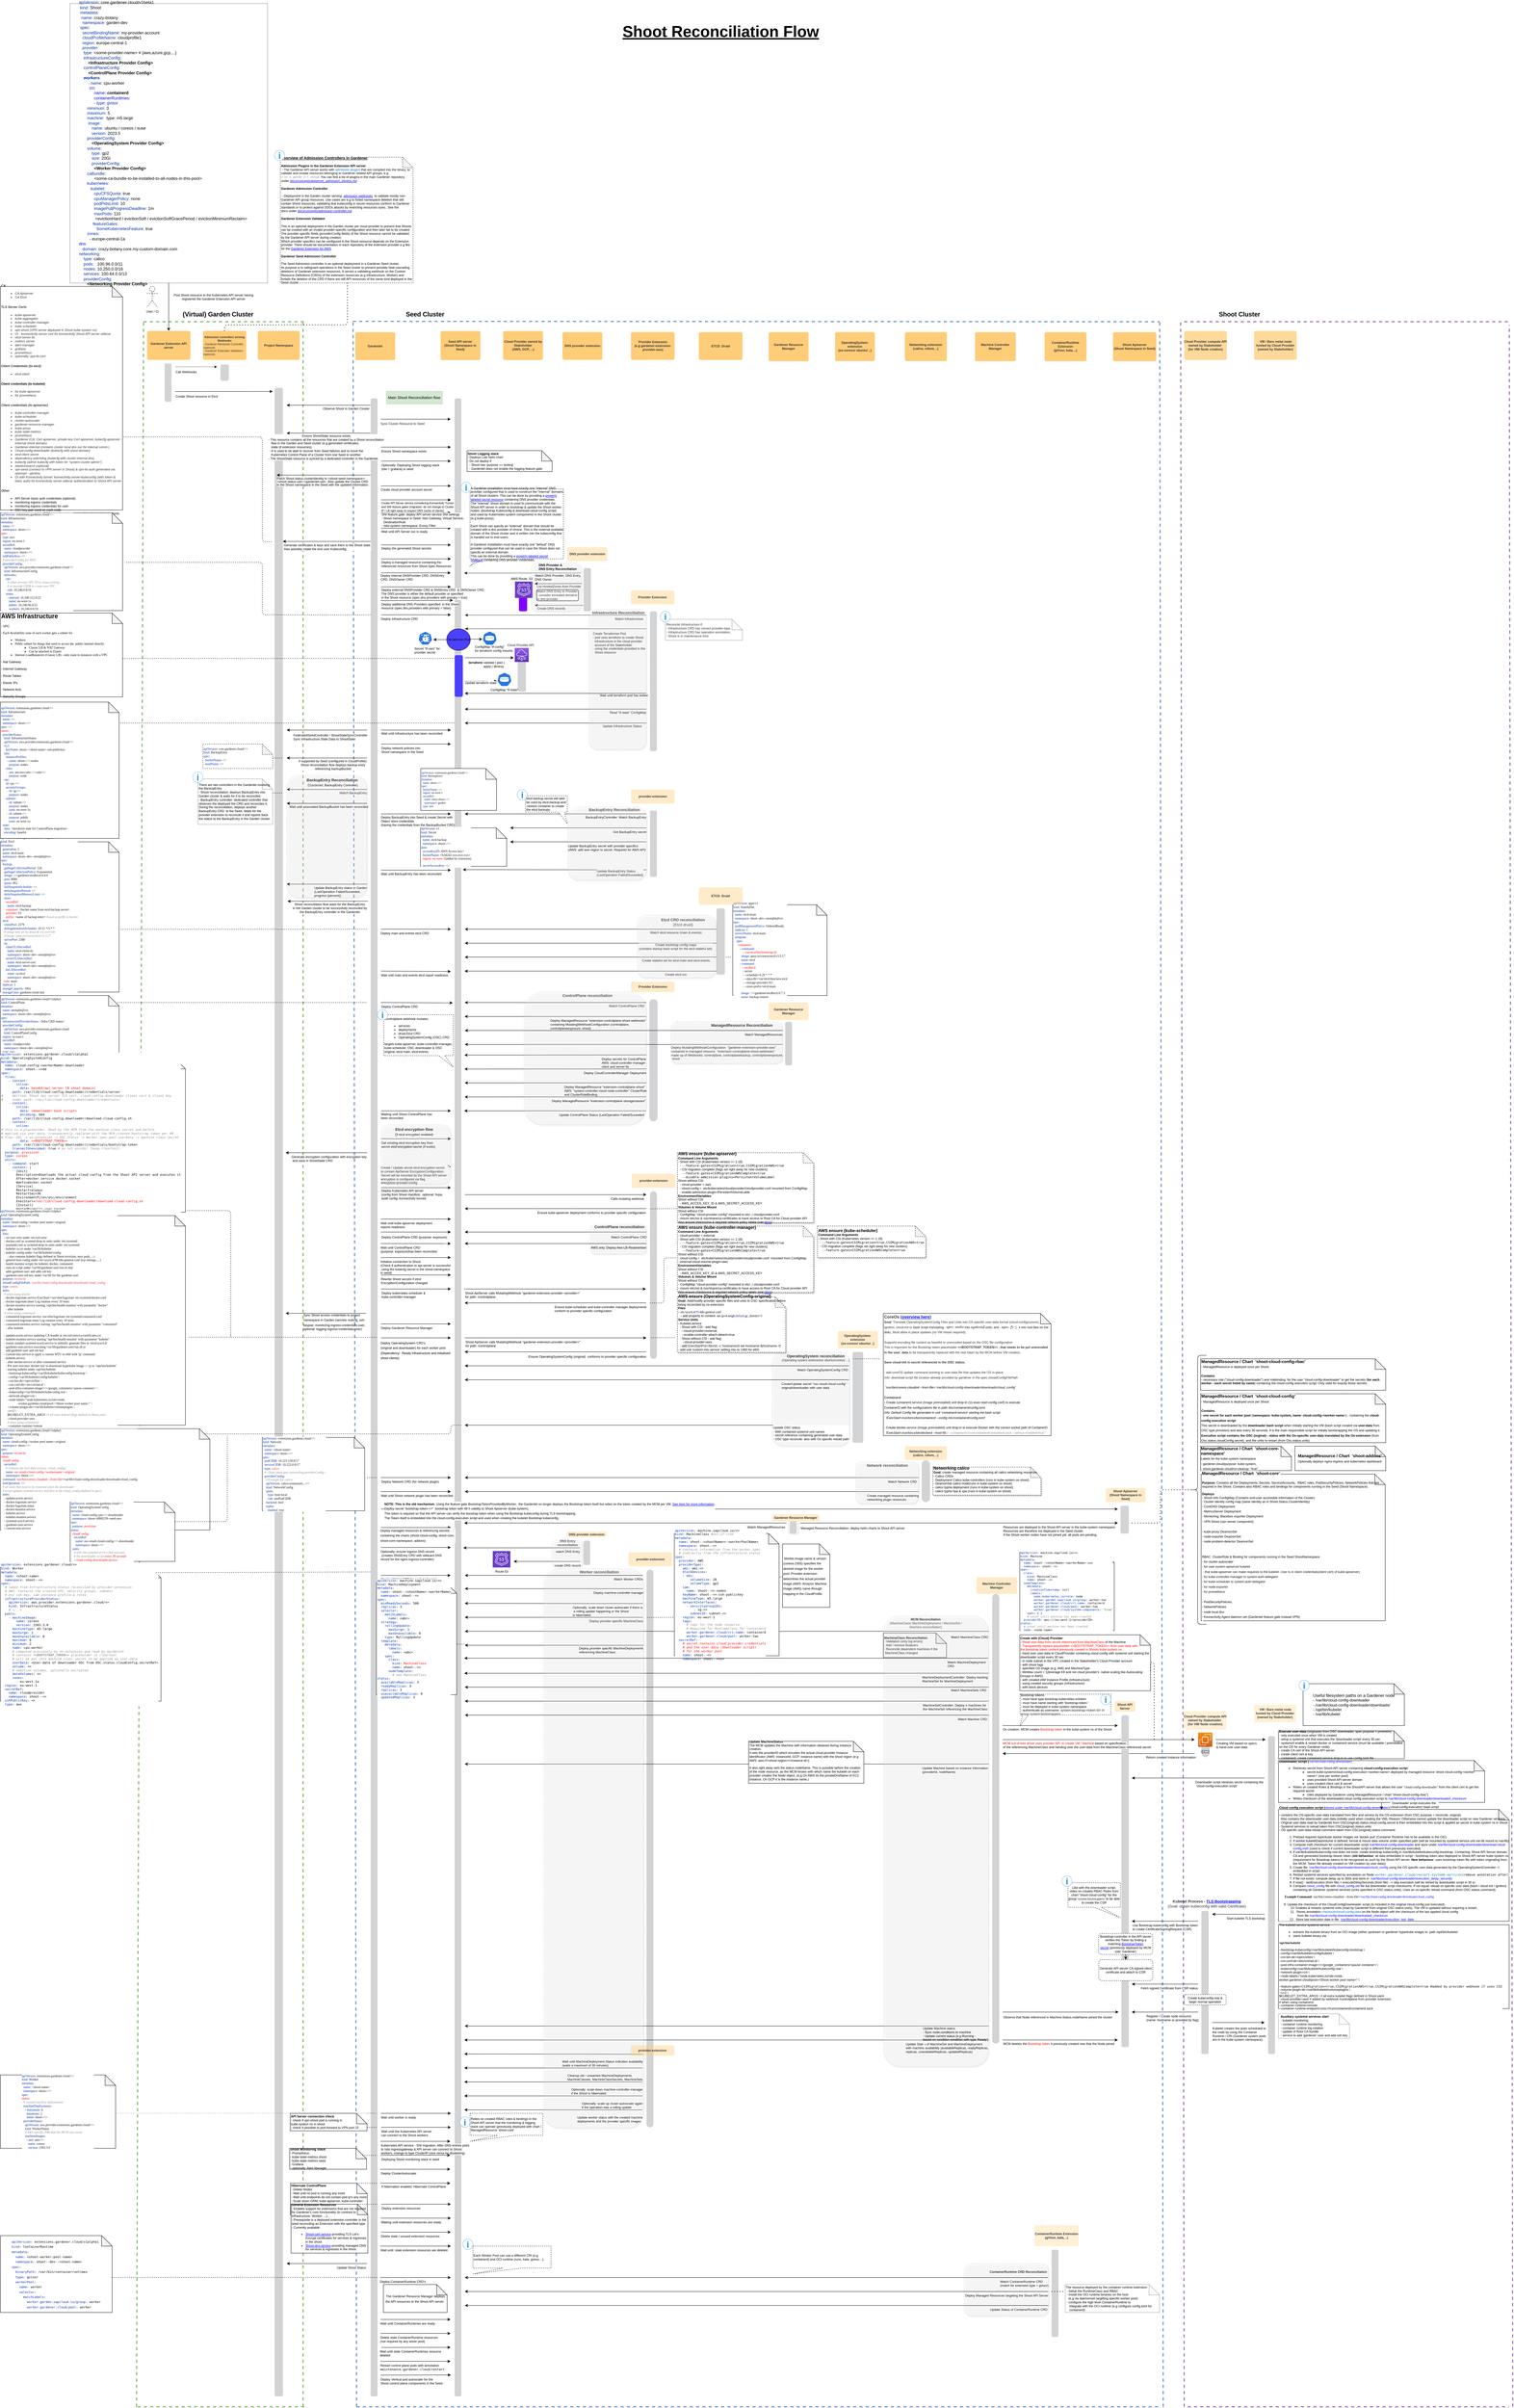 <mxfile version="14.5.0" type="device"><diagram id="fTHwx4z_AcDmWa9R1pQN" name="Page-1"><mxGraphModel dx="815" dy="517" grid="1" gridSize="10" guides="1" tooltips="1" connect="1" arrows="1" fold="1" page="1" pageScale="1" pageWidth="827" pageHeight="1169" background="none" math="0" shadow="0"><root><mxCell id="0"/><mxCell id="1" parent="0"/><mxCell id="fgSnMxPStv9JZe1ucDdu-333" value="" style="endArrow=none;dashed=1;html=1;fontSize=9;fontColor=none;fillColor=#dae8fc;strokeColor=#6c8ebf;strokeWidth=3;" parent="1" edge="1"><mxGeometry width="50" height="50" relative="1" as="geometry"><mxPoint x="1030" y="6880" as="sourcePoint"/><mxPoint x="1020" y="910" as="targetPoint"/></mxGeometry></mxCell><mxCell id="fgSnMxPStv9JZe1ucDdu-330" value="" style="endArrow=none;dashed=1;html=1;fontSize=9;fontColor=none;jumpSize=12;fillColor=#d5e8d4;strokeColor=#82b366;strokeWidth=3;" parent="1" edge="1"><mxGeometry width="50" height="50" relative="1" as="geometry"><mxPoint x="877" y="6880" as="sourcePoint"/><mxPoint x="877" y="911" as="targetPoint"/></mxGeometry></mxCell><mxCell id="KVnoLfNGmozVryRZB3q9-105" value="" style="endArrow=none;dashed=1;html=1;fontSize=9;fontColor=none;fillColor=#e1d5e7;strokeColor=#9673a6;strokeWidth=3;" parent="1" edge="1"><mxGeometry width="50" height="50" relative="1" as="geometry"><mxPoint x="3400" y="6880" as="sourcePoint"/><mxPoint x="3390" y="910" as="targetPoint"/></mxGeometry></mxCell><mxCell id="KVnoLfNGmozVryRZB3q9-99" value="" style="endArrow=none;dashed=1;html=1;fontSize=9;fontColor=none;fillColor=#dae8fc;strokeColor=#6c8ebf;strokeWidth=3;" parent="1" edge="1"><mxGeometry width="50" height="50" relative="1" as="geometry"><mxPoint x="3340" y="6880" as="sourcePoint"/><mxPoint x="3330" y="910.0" as="targetPoint"/></mxGeometry></mxCell><mxCell id="KVnoLfNGmozVryRZB3q9-100" value="" style="endArrow=none;dashed=1;html=1;fontSize=9;fontColor=none;fillColor=#e1d5e7;strokeColor=#9673a6;strokeWidth=3;" parent="1" edge="1"><mxGeometry width="50" height="50" relative="1" as="geometry"><mxPoint x="4341" y="6880" as="sourcePoint"/><mxPoint x="4331" y="920" as="targetPoint"/></mxGeometry></mxCell><mxCell id="KVnoLfNGmozVryRZB3q9-94" value="" style="html=1;whiteSpace=wrap;;fontSize=11;spacing=0;strokeColor=#f2f2f2;strokeOpacity=100;fillOpacity=100;rounded=1;absoluteArcSize=1;arcSize=9.6;fillColor=#d2d3d5;strokeWidth=0.6;" parent="1" vertex="1"><mxGeometry x="3448.91" y="5460" width="21.09" height="410" as="geometry"/></mxCell><mxCell id="fgSnMxPStv9JZe1ucDdu-331" value="" style="endArrow=none;dashed=1;html=1;fontSize=9;fontColor=none;fillColor=#d5e8d4;strokeColor=#82b366;strokeWidth=3;" parent="1" edge="1"><mxGeometry width="50" height="50" relative="1" as="geometry"><mxPoint x="400" y="6880" as="sourcePoint"/><mxPoint x="420" y="909.75" as="targetPoint"/></mxGeometry></mxCell><mxCell id="fgSnMxPStv9JZe1ucDdu-157" value="" style="html=1;whiteSpace=wrap;;fontSize=11;spacing=0;strokeColor=#f2f2f2;strokeOpacity=100;fillOpacity=100;rounded=1;absoluteArcSize=1;arcSize=9.6;fillColor=#d2d3d5;strokeWidth=0.6;" parent="1" vertex="1"><mxGeometry x="1310.4" y="1130" width="19.6" height="5720" as="geometry"/></mxCell><mxCell id="fgSnMxPStv9JZe1ucDdu-211" value="" style="html=1;whiteSpace=wrap;;fontSize=11;spacing=0;strokeColor=#f2f2f2;strokeOpacity=100;fillOpacity=100;rounded=1;absoluteArcSize=1;arcSize=9.6;fillColor=#d2d3d5;strokeWidth=0.6;" parent="1" vertex="1"><mxGeometry x="1679.81" y="1616" width="21.46" height="124" as="geometry"/></mxCell><mxCell id="fgSnMxPStv9JZe1ucDdu-289" value="" style="html=1;whiteSpace=wrap;;fontSize=11;spacing=0;strokeColor=#f2f2f2;strokeOpacity=100;fillOpacity=100;rounded=1;absoluteArcSize=1;arcSize=9.6;fillColor=#d2d3d5;strokeWidth=0.6;" parent="1" vertex="1"><mxGeometry x="1491.02" y="1845" width="24" height="125" as="geometry"/></mxCell><mxCell id="fgSnMxPStv9JZe1ucDdu-156" value="" style="html=1;whiteSpace=wrap;;fontSize=11;spacing=0;strokeColor=#f2f2f2;strokeOpacity=100;fillOpacity=100;rounded=1;absoluteArcSize=1;arcSize=9.6;fillColor=#d2d3d5;strokeWidth=0.6;" parent="1" vertex="1"><mxGeometry x="1070" y="1130" width="20" height="5720" as="geometry"/></mxCell><mxCell id="fgSnMxPStv9JZe1ucDdu-159" value="" style="html=1;whiteSpace=wrap;;fontSize=11;spacing=0;strokeColor=#f2f2f2;strokeOpacity=100;fillOpacity=100;rounded=1;absoluteArcSize=1;arcSize=9.6;fillColor=#d2d3d5;strokeWidth=0.6;" parent="1" vertex="1"><mxGeometry x="1870" y="1740" width="20" height="400" as="geometry"/></mxCell><mxCell id="fgSnMxPStv9JZe1ucDdu-160" value="" style="html=1;jettySize=18;fontSize=11;strokeColor=#333333;strokeOpacity=100;strokeWidth=1;rounded=1;arcSize=24;startArrow=block;endFill=1;;endArrow=none;;" parent="1" edge="1" treatAsSingle="0"><mxGeometry width="100" height="100" relative="1" as="geometry"><mxPoint x="1340" y="1751" as="sourcePoint"/><mxPoint x="1860" y="1751" as="targetPoint"/></mxGeometry></mxCell><mxCell id="fgSnMxPStv9JZe1ucDdu-161" value="&lt;font style=&quot;font-size: 9px&quot;&gt;Watch Infrastructure&lt;/font&gt;" style="text;html=1;resizable=0;labelBackgroundColor=#ffffff;align=center;verticalAlign=middle;" parent="fgSnMxPStv9JZe1ucDdu-160" vertex="1"><mxGeometry x="0.398" relative="1" as="geometry"><mxPoint x="106.67" y="9.45" as="offset"/></mxGeometry></mxCell><mxCell id="fgSnMxPStv9JZe1ucDdu-162" value="Gardenlet" style="html=1;whiteSpace=wrap;fontSize=9;fontColor=#333333;fontStyle=1;align=center;spacing=0;strokeOpacity=0;fillOpacity=100;rounded=1;absoluteArcSize=1;arcSize=9.6;fillColor=#ffcc78;strokeWidth=0.6;" parent="1" vertex="1"><mxGeometry x="1026.4" y="940.75" width="114" height="80" as="geometry"/></mxCell><mxCell id="fgSnMxPStv9JZe1ucDdu-163" value="Seed API server &lt;br&gt;(Shoot Namespace in Seed)" style="html=1;whiteSpace=wrap;fontSize=9;fontColor=#333333;fontStyle=1;align=center;spacing=0;strokeOpacity=0;fillOpacity=100;rounded=1;absoluteArcSize=1;arcSize=9.6;fillColor=#ffcc78;strokeWidth=0.6;" parent="1" vertex="1"><mxGeometry x="1270.4" y="937.5" width="114" height="83" as="geometry"/></mxCell><mxCell id="fgSnMxPStv9JZe1ucDdu-164" value="Provider Extension&lt;br&gt;(e.g gardener-extension-provider-aws)" style="html=1;whiteSpace=wrap;fontSize=9;fontColor=#333333;fontStyle=1;align=center;spacing=0;strokeOpacity=0;fillOpacity=100;rounded=1;absoluteArcSize=1;arcSize=9.6;fillColor=#ffcc78;strokeWidth=0.6;" parent="1" vertex="1"><mxGeometry x="1815.54" y="940.5" width="125" height="79.5" as="geometry"/></mxCell><mxCell id="fgSnMxPStv9JZe1ucDdu-167" value="Gardener Reconciliation Overview" style="html=1;whiteSpace=wrap;;fontSize=16;fontColor=#b2b2b2;fontStyle=1;align=center;spacingLeft=5.628;spacingRight=9.38;spacingTop=2.68;spacing=4;strokeOpacity=0;fillOpacity=0;rounded=1;absoluteArcSize=1;arcSize=9.6;fillColor=#ffffff;strokeWidth=1.2;" parent="1" vertex="1"><mxGeometry x="340" y="6" width="512" height="25" as="geometry"/></mxCell><mxCell id="fgSnMxPStv9JZe1ucDdu-168" value="" style="html=1;jettySize=18;fontSize=11;strokeColor=#b2b2b2;strokeOpacity=100;strokeWidth=1.2;rounded=1;arcSize=16;startArrow=none;;endArrow=none;;" parent="1" edge="1"><mxGeometry width="100" height="100" relative="1" as="geometry"><mxPoint x="479" y="30" as="sourcePoint"/><mxPoint x="715" y="30" as="targetPoint"/></mxGeometry></mxCell><mxCell id="fgSnMxPStv9JZe1ucDdu-169" value="Daniel Föhr 07.3.202" style="html=1;whiteSpace=wrap;;fontSize=9;fontColor=#b2b2b2;align=center;spacingLeft=5.628;spacingRight=9.38;spacingTop=2.68;spacing=4;strokeOpacity=0;fillOpacity=0;rounded=1;absoluteArcSize=1;arcSize=9.6;fillColor=#ffffff;strokeWidth=1.2;" parent="1" vertex="1"><mxGeometry x="340" y="31" width="512" height="11" as="geometry"/></mxCell><mxCell id="fgSnMxPStv9JZe1ucDdu-170" value="&lt;span style=&quot;font-style: normal&quot;&gt;&lt;font style=&quot;font-size: 12px&quot;&gt;&lt;span style=&quot;font-weight: normal&quot;&gt;apiVersion: &lt;font color=&quot;#000000&quot;&gt;core.gardener.cloud/v1beta1&lt;/font&gt;&lt;/span&gt;&lt;br&gt;&lt;span style=&quot;font-weight: normal&quot;&gt; kind: &lt;font color=&quot;#000000&quot;&gt;Shoot&lt;/font&gt;&lt;/span&gt;&lt;br&gt;&lt;span style=&quot;font-weight: normal&quot;&gt; metadata: &lt;/span&gt;&lt;br&gt;&lt;span style=&quot;font-weight: normal&quot;&gt;&amp;nbsp; name: &lt;font color=&quot;#000000&quot;&gt;crazy-botany&lt;/font&gt;&lt;/span&gt;&lt;br&gt;&lt;span style=&quot;font-weight: normal&quot;&gt; &amp;nbsp; namespace: &lt;font color=&quot;#000000&quot;&gt;garden-dev&lt;/font&gt;&lt;/span&gt;&lt;br&gt;&lt;span style=&quot;font-weight: normal&quot;&gt; spec:&lt;/span&gt;&lt;br&gt;&lt;span style=&quot;font-weight: normal&quot;&gt; &amp;nbsp; secretBindingName: &lt;font color=&quot;#000000&quot;&gt;my-provider-account&lt;/font&gt;&lt;/span&gt;&lt;br&gt;&lt;span style=&quot;font-weight: normal&quot;&gt; &amp;nbsp; cloudProfileName: &lt;font color=&quot;#000000&quot;&gt;cloudprofile1&lt;/font&gt;&lt;/span&gt;&lt;br&gt;&lt;span style=&quot;font-weight: normal&quot;&gt; &amp;nbsp; region: &lt;font color=&quot;#000000&quot;&gt;europe-central-1&lt;/font&gt;&lt;/span&gt;&lt;br&gt;&lt;span style=&quot;font-weight: normal&quot;&gt; &amp;nbsp; provider:  &lt;/span&gt;&lt;br&gt;&lt;span style=&quot;font-weight: normal&quot;&gt;&amp;nbsp; &amp;nbsp; type: &lt;font color=&quot;#000000&quot;&gt;&amp;lt;some-provider-name&amp;gt; # {aws,azure,gcp,...}  &lt;/font&gt;&lt;/span&gt;&lt;br&gt;&lt;span style=&quot;font-weight: normal&quot;&gt;&amp;nbsp; &amp;nbsp; infrastructureConfig:  &lt;/span&gt;&lt;br&gt;&lt;span style=&quot;font-weight: normal&quot;&gt;&amp;nbsp; &amp;nbsp; &amp;nbsp; &amp;nbsp; &lt;/span&gt;&lt;font color=&quot;#000000&quot;&gt;&amp;lt;Infrastructure Provider Config&amp;gt;&lt;/font&gt;&lt;span style=&quot;font-weight: normal&quot;&gt; &lt;/span&gt;&lt;br&gt;&lt;span style=&quot;font-weight: normal&quot;&gt;&amp;nbsp; &amp;nbsp; controlPlaneConfig:  &lt;/span&gt;&lt;br&gt;&lt;span style=&quot;font-weight: normal&quot;&gt;&amp;nbsp; &amp;nbsp; &amp;nbsp; &amp;nbsp; &lt;/span&gt;&lt;font color=&quot;#000000&quot;&gt;&amp;lt;ControlPlane Provider Config&amp;gt;&lt;/font&gt;&lt;br&gt;&lt;span style=&quot;font-weight: normal&quot;&gt;&amp;nbsp; &amp;nbsp; &lt;/span&gt;workers&lt;span style=&quot;font-weight: normal&quot;&gt;:&lt;/span&gt;&lt;br&gt;&lt;span style=&quot;font-weight: normal&quot;&gt;&amp;nbsp; &amp;nbsp; &amp;nbsp; &amp;nbsp; - name: &lt;font color=&quot;#000000&quot;&gt;cpu-worker &lt;/font&gt; &lt;/span&gt;&lt;br&gt;&lt;span style=&quot;font-weight: normal&quot;&gt;&amp;nbsp; &amp;nbsp; &amp;nbsp; &amp;nbsp; &lt;/span&gt;&lt;font color=&quot;#ff0000&quot;&gt;&amp;nbsp;&lt;/font&gt;&lt;font color=&quot;#0000ff&quot;&gt;&lt;span style=&quot;font-weight: normal&quot;&gt;cri&lt;/span&gt;:&lt;/font&gt;&lt;font color=&quot;#ff0000&quot;&gt;  &lt;/font&gt;&lt;font color=&quot;#ff0000&quot;&gt;&lt;br&gt;&amp;nbsp; &amp;nbsp; &amp;nbsp; &amp;nbsp; &amp;nbsp; &amp;nbsp; &amp;nbsp;&lt;/font&gt;&lt;span style=&quot;font-weight: normal&quot;&gt;&lt;font color=&quot;#0000e3&quot;&gt;name&lt;/font&gt;&lt;/span&gt;&lt;font color=&quot;#0000ff&quot;&gt;:&lt;/font&gt;&lt;font color=&quot;#ff0000&quot;&gt; &lt;/font&gt;&lt;font color=&quot;#000000&quot;&gt;containerd&lt;/font&gt;&lt;font color=&quot;#ff0000&quot;&gt;  &lt;br&gt;&lt;/font&gt;&amp;nbsp; &amp;nbsp; &amp;nbsp; &amp;nbsp; &amp;nbsp; &amp;nbsp; &amp;nbsp;&lt;span style=&quot;font-weight: normal&quot;&gt;&lt;font color=&quot;#0000e3&quot;&gt;containerRuntimes&lt;/font&gt;:&lt;br&gt;&amp;nbsp; &amp;nbsp; &amp;nbsp; &amp;nbsp; &amp;nbsp; &amp;nbsp; &amp;nbsp;- type: gvisor&lt;/span&gt;&lt;br&gt;&lt;span style=&quot;font-weight: normal&quot;&gt;&amp;nbsp; &amp;nbsp; &amp;nbsp; &amp;nbsp;minimum: &lt;font color=&quot;#000000&quot;&gt;3 &lt;/font&gt; &lt;/span&gt;&lt;br&gt;&lt;span style=&quot;font-weight: normal&quot;&gt;&amp;nbsp; &amp;nbsp; &amp;nbsp; &amp;nbsp;maximum: &lt;font color=&quot;#000000&quot;&gt;5  &lt;/font&gt;&lt;/span&gt;&lt;br&gt;&lt;span style=&quot;font-weight: normal&quot;&gt;&amp;nbsp; &amp;nbsp; &amp;nbsp; &amp;nbsp;machine:     &lt;font color=&quot;#000000&quot;&gt;type: m5.large &lt;/font&gt;&lt;/span&gt;&lt;br&gt;&lt;span style=&quot;font-weight: normal&quot;&gt;&amp;nbsp; &amp;nbsp; &amp;nbsp;      image:  &lt;/span&gt;&lt;br&gt;&lt;span style=&quot;font-weight: normal&quot;&gt;&amp;nbsp; &amp;nbsp; &amp;nbsp; &amp;nbsp; &amp;nbsp; &amp;nbsp;name:&lt;font color=&quot;#000000&quot;&gt; ubuntu / coreos / suse  &lt;/font&gt;&lt;/span&gt;&lt;br&gt;&lt;span style=&quot;font-weight: normal&quot;&gt;&amp;nbsp; &amp;nbsp; &amp;nbsp; &amp;nbsp; &amp;nbsp; &amp;nbsp;version: &lt;font color=&quot;#000000&quot;&gt;2023.5 &lt;/font&gt; &lt;/span&gt;&lt;br&gt;&lt;span style=&quot;font-weight: normal&quot;&gt;&amp;nbsp; &amp;nbsp; &amp;nbsp; &amp;nbsp;providerConfig: &lt;/span&gt;&lt;br&gt;&lt;span style=&quot;font-weight: normal&quot;&gt;&amp;nbsp; &amp;nbsp; &amp;nbsp; &amp;nbsp; &amp;nbsp; &amp;nbsp;&lt;/span&gt;&lt;font color=&quot;#000000&quot;&gt;&amp;lt;OperatingSystem Provider Config&amp;gt;  &lt;/font&gt;&lt;br&gt;&lt;span style=&quot;font-weight: normal&quot;&gt;&amp;nbsp; &amp;nbsp; &amp;nbsp; &amp;nbsp;volume:  &lt;/span&gt;&lt;br&gt;&lt;span style=&quot;font-weight: normal&quot;&gt;&amp;nbsp; &amp;nbsp; &amp;nbsp; &amp;nbsp; &amp;nbsp; &amp;nbsp;type: &lt;font color=&quot;#000000&quot;&gt;gp2  &lt;/font&gt;&lt;/span&gt;&lt;br&gt;&lt;span style=&quot;font-weight: normal&quot;&gt;&amp;nbsp; &amp;nbsp; &amp;nbsp; &amp;nbsp; &amp;nbsp; &amp;nbsp;size: &lt;font color=&quot;#000000&quot;&gt;20Gi  &lt;/font&gt;&lt;/span&gt;&lt;br&gt;&lt;span style=&quot;font-weight: normal&quot;&gt;&amp;nbsp; &amp;nbsp; &amp;nbsp; &amp;nbsp; &amp;nbsp; &amp;nbsp;providerConfig: &lt;/span&gt;&lt;br&gt;&lt;span style=&quot;font-weight: normal&quot;&gt;&amp;nbsp; &amp;nbsp; &amp;nbsp; &amp;nbsp; &amp;nbsp; &amp;nbsp; &amp;nbsp;&lt;/span&gt;&lt;font color=&quot;#000000&quot;&gt;&amp;lt;Worker Provider Config&amp;gt;&lt;/font&gt;&lt;br&gt;&lt;span style=&quot;font-weight: normal&quot;&gt;&amp;nbsp; &amp;nbsp; &amp;nbsp; &amp;nbsp;caBundle: &lt;/span&gt;&lt;br&gt;&lt;span style=&quot;font-weight: normal&quot;&gt;&amp;nbsp; &amp;nbsp; &amp;nbsp; &amp;nbsp; &amp;nbsp; &amp;nbsp; &amp;nbsp;&lt;font color=&quot;#000000&quot;&gt;&amp;lt;some-ca-bundle-to-be-installed-to-all-nodes-in-this-pool&amp;gt;  &lt;/font&gt;&lt;/span&gt;&lt;br&gt;&lt;span style=&quot;font-weight: normal&quot;&gt;&amp;nbsp; &amp;nbsp; &amp;nbsp; &amp;nbsp;kubernetes:  &lt;br&gt;&amp;nbsp; &amp;nbsp; &amp;nbsp; &amp;nbsp; &amp;nbsp; kubelet:  &lt;br&gt;&amp;nbsp; &amp;nbsp; &amp;nbsp; &amp;nbsp; &amp;nbsp; &amp;nbsp; &amp;nbsp;cpuCFSQuota: &lt;font color=&quot;#000000&quot;&gt;true  &lt;/font&gt;&lt;br&gt;&amp;nbsp; &amp;nbsp; &amp;nbsp; &amp;nbsp; &amp;nbsp; &amp;nbsp; &amp;nbsp;cpuManagerPolicy: &lt;font color=&quot;#000000&quot;&gt;none&lt;/font&gt;  &lt;br&gt;&amp;nbsp; &amp;nbsp; &amp;nbsp; &amp;nbsp; &amp;nbsp; &amp;nbsp; &amp;nbsp;podPidsLimit: &lt;font color=&quot;#000000&quot;&gt;10  &lt;/font&gt;&lt;br&gt;&amp;nbsp; &amp;nbsp; &amp;nbsp; &amp;nbsp; &amp;nbsp; &amp;nbsp; &amp;nbsp;imagePullProgressDeadline: &lt;font color=&quot;#000000&quot;&gt;1m &lt;/font&gt;&lt;br&gt;&amp;nbsp; &amp;nbsp; &amp;nbsp; &amp;nbsp; &amp;nbsp; &amp;nbsp; &amp;nbsp;maxPods: &lt;font color=&quot;#000000&quot;&gt;110&lt;/font&gt;&lt;br&gt;&amp;nbsp; &amp;nbsp; &amp;nbsp; &amp;nbsp; &amp;nbsp; &amp;nbsp;      &lt;font color=&quot;#000000&quot;&gt;&amp;lt;evictionHard / evictionSoft / evictionSoftGracePeriod / evictionMinimumReclaim&amp;gt;&lt;/font&gt;    &lt;/span&gt;&lt;br&gt;&lt;span style=&quot;font-weight: normal&quot;&gt;&amp;nbsp; &amp;nbsp; &amp;nbsp; &amp;nbsp; &amp;nbsp; &amp;nbsp; featureGates:  &lt;br&gt;&amp;nbsp; &amp;nbsp; &amp;nbsp; &amp;nbsp; &amp;nbsp; &amp;nbsp; &amp;nbsp; &amp;nbsp;SomeKubernetesFeature: &lt;font color=&quot;#000000&quot;&gt;true&lt;/font&gt;&lt;/span&gt;&lt;br&gt;&lt;span style=&quot;font-weight: normal&quot;&gt;&amp;nbsp; &amp;nbsp; &amp;nbsp; &amp;nbsp;zones:   &lt;br&gt;&amp;nbsp; &amp;nbsp; &amp;nbsp; &amp;nbsp; &amp;nbsp;-&lt;font color=&quot;#000000&quot;&gt; europe-central-1a&lt;/font&gt;&lt;/span&gt;&lt;font color=&quot;#000000&quot;&gt;&lt;br&gt;&lt;/font&gt;&lt;span style=&quot;font-weight: normal&quot;&gt;&lt;font color=&quot;#0000ff&quot;&gt;dns&lt;/font&gt;:  &lt;br&gt;&amp;nbsp; &amp;nbsp;domain: &lt;font color=&quot;#000000&quot;&gt;crazy-botany.core.my-custom-domain.com&lt;/font&gt;&lt;/span&gt;&lt;br&gt;&lt;span style=&quot;font-weight: normal&quot;&gt;networking:  &lt;br&gt;&amp;nbsp; &amp;nbsp; type: &lt;font color=&quot;#000000&quot;&gt;calico&lt;/font&gt;  &lt;br&gt;&amp;nbsp; &amp;nbsp; pods:&amp;nbsp; &amp;nbsp;&lt;font color=&quot;#000000&quot;&gt;100.96.0.0/11&lt;/font&gt;  &lt;br&gt;&amp;nbsp; &amp;nbsp; nodes: &lt;font color=&quot;#000000&quot;&gt;10.250.0.0/16&lt;/font&gt;  &lt;br&gt;&amp;nbsp; &amp;nbsp; services: &lt;font color=&quot;#000000&quot;&gt;100.64.0.0/13&lt;/font&gt;  &lt;br&gt;&amp;nbsp; &amp;nbsp; providerConfig:&lt;/span&gt;&lt;br&gt;&lt;span style=&quot;font-weight: normal&quot;&gt;&amp;nbsp; &amp;nbsp; &amp;nbsp; &amp;nbsp;&lt;/span&gt;&lt;font color=&quot;#000000&quot;&gt;&amp;lt;Networking Provider Config&amp;gt;&lt;/font&gt;&lt;/font&gt;&lt;/span&gt;" style="html=1;whiteSpace=wrap;fontSize=11;fontColor=#002fa6;fontStyle=3;spacingLeft=21.6;spacing=5;strokeColor=#333333;strokeOpacity=100;strokeWidth=0.6;align=left;" parent="1" vertex="1"><mxGeometry x="209" width="566" height="800" as="geometry"/></mxCell><mxCell id="fgSnMxPStv9JZe1ucDdu-172" value="" style="html=1;whiteSpace=wrap;;fontSize=11;spacing=0;strokeColor=#f2f2f2;strokeOpacity=100;fillOpacity=100;rounded=1;absoluteArcSize=1;arcSize=9.6;fillColor=#d2d3d5;strokeWidth=0.6;" parent="1" vertex="1"><mxGeometry x="795" y="1100" width="24" height="5750" as="geometry"/></mxCell><mxCell id="fgSnMxPStv9JZe1ucDdu-173" value="&lt;span style=&quot;font-size: 8px&quot;&gt;Admission controllers serving Webhooks&lt;br&gt;&lt;div style=&quot;text-align: left&quot;&gt;&lt;span style=&quot;font-weight: normal&quot;&gt;&amp;nbsp;-&lt;/span&gt; &lt;span style=&quot;font-weight: normal&quot;&gt;Gardener Admission Controller&amp;nbsp; &amp;nbsp; &amp;nbsp;(optional)&lt;/span&gt;&lt;/div&gt;&lt;div style=&quot;text-align: left&quot;&gt;&lt;span style=&quot;font-weight: normal&quot;&gt;&amp;nbsp;- Gardener Extension Validators&amp;nbsp; &amp;nbsp; &amp;nbsp;(optional)&lt;/span&gt;&lt;/div&gt;&lt;/span&gt;" style="html=1;whiteSpace=wrap;fontSize=9;fontColor=#333333;fontStyle=1;align=center;spacing=0;strokeOpacity=0;fillOpacity=100;rounded=1;absoluteArcSize=1;arcSize=9.6;fillColor=#ffcc78;strokeWidth=0.6;" parent="1" vertex="1"><mxGeometry x="590" y="937" width="124" height="83" as="geometry"/></mxCell><mxCell id="fgSnMxPStv9JZe1ucDdu-177" value="Main Shoot Reconciliation flow" style="html=1;whiteSpace=wrap;fontSize=11;spacing=5;strokeColor=#82b366;strokeOpacity=100;strokeWidth=0.6;fillColor=#d5e8d4;" parent="1" vertex="1"><mxGeometry x="1115.4" y="1110" width="160" height="36" as="geometry"/></mxCell><mxCell id="fgSnMxPStv9JZe1ucDdu-178" value="" style="html=1;whiteSpace=wrap;;fontSize=9;fontColor=#333333;fontStyle=2;align=center;spacing=5;strokeOpacity=0;fillOpacity=0;fillColor=#ffffff;strokeWidth=0.6;" parent="1" vertex="1"><mxGeometry x="1093.4" y="1200" width="140" height="11" as="geometry"/></mxCell><mxCell id="fgSnMxPStv9JZe1ucDdu-179" value="" style="html=1;jettySize=18;fontSize=9;strokeColor=#000000;strokeOpacity=100;rounded=1;edgeStyle=elbowEdgeStyle;startArrow=none;;endArrow=classic;;exitX=0.649;exitY=1.024;exitDx=0;exitDy=0;exitPerimeter=0;" parent="1" source="KVnoLfNGmozVryRZB3q9-68" edge="1" treatAsSingle="0"><mxGeometry width="100" height="100" relative="1" as="geometry"><mxPoint x="1094.87" y="1381.25" as="sourcePoint"/><mxPoint x="1300" y="1381" as="targetPoint"/><Array as="points"><mxPoint x="1195.27" y="1391.25"/></Array></mxGeometry></mxCell><mxCell id="fgSnMxPStv9JZe1ucDdu-191" value="" style="html=1;jettySize=18;fontSize=9;strokeColor=#000000;strokeOpacity=100;rounded=1;edgeStyle=elbowEdgeStyle;startArrow=none;;endArrow=classic;;" parent="1" edge="1" treatAsSingle="0"><mxGeometry width="100" height="100" relative="1" as="geometry"><mxPoint x="1100" y="1502" as="sourcePoint"/><mxPoint x="1300" y="1502" as="targetPoint"/></mxGeometry></mxCell><mxCell id="fgSnMxPStv9JZe1ucDdu-193" value="" style="html=1;jettySize=18;fontSize=9;strokeColor=#000000;strokeOpacity=100;rounded=1;edgeStyle=elbowEdgeStyle;startArrow=none;;endArrow=classic;;" parent="1" edge="1" treatAsSingle="0"><mxGeometry width="100" height="100" relative="1" as="geometry"><mxPoint x="1100" y="1630" as="sourcePoint"/><mxPoint x="1299" y="1630" as="targetPoint"/><Array as="points"><mxPoint x="1299.4" y="1630"/><mxPoint x="1299.4" y="1680"/></Array></mxGeometry></mxCell><mxCell id="fgSnMxPStv9JZe1ucDdu-196" value="" style="html=1;jettySize=18;fontSize=9;strokeColor=#000000;strokeOpacity=100;rounded=1;edgeStyle=elbowEdgeStyle;startArrow=none;;endArrow=classic;;" parent="1" edge="1" treatAsSingle="0"><mxGeometry width="100" height="100" relative="1" as="geometry"><mxPoint x="1100" y="1670" as="sourcePoint"/><mxPoint x="1300" y="1670" as="targetPoint"/></mxGeometry></mxCell><mxCell id="fgSnMxPStv9JZe1ucDdu-197" value="Deploy external DNSProvider CRD &amp;amp; DNSEntry CRD&amp;nbsp; &amp;amp; DNSOwner CRD&lt;br&gt;The DNS provider is either the default provider or specified&amp;nbsp;&lt;br&gt;in the Shoot resource (spec.dns.providers with primary = true)" style="text;html=1;resizable=0;labelBackgroundColor=#ffffff;align=left;verticalAlign=middle;fontSize=9;spacingTop=0;" parent="fgSnMxPStv9JZe1ucDdu-196" vertex="1"><mxGeometry x="-0.112" relative="1" as="geometry"><mxPoint x="-90.43" y="20" as="offset"/></mxGeometry></mxCell><mxCell id="fgSnMxPStv9JZe1ucDdu-200" value="" style="html=1;jettySize=18;fontSize=9;strokeColor=#000000;strokeOpacity=100;rounded=1;edgeStyle=elbowEdgeStyle;startArrow=none;;endArrow=classic;;entryX=0.859;entryY=0.022;entryDx=0;entryDy=0;entryPerimeter=0;exitX=-0.004;exitY=0.049;exitDx=0;exitDy=0;exitPerimeter=0;" parent="1" source="fgSnMxPStv9JZe1ucDdu-237" target="fgSnMxPStv9JZe1ucDdu-237" edge="1"><mxGeometry width="100" height="100" relative="1" as="geometry"><mxPoint x="1093.4" y="1709" as="sourcePoint"/><mxPoint x="1306.4" y="1709" as="targetPoint"/></mxGeometry></mxCell><mxCell id="fgSnMxPStv9JZe1ucDdu-201" value="" style="html=1;jettySize=18;fontSize=9;strokeColor=#000000;strokeOpacity=100;rounded=1;edgeStyle=elbowEdgeStyle;startArrow=none;;endArrow=classic;;" parent="1" edge="1" treatAsSingle="0"><mxGeometry width="100" height="100" relative="1" as="geometry"><mxPoint x="1100" y="1750" as="sourcePoint"/><mxPoint x="1300" y="1750" as="targetPoint"/><Array as="points"><mxPoint x="1100" y="1750"/></Array></mxGeometry></mxCell><mxCell id="fgSnMxPStv9JZe1ucDdu-208" value="" style="html=1;whiteSpace=wrap;;fontSize=9;fontColor=#333333;spacing=5;strokeOpacity=0;fillOpacity=0;fillColor=#ffffff;strokeWidth=0.6;" parent="1" vertex="1"><mxGeometry x="1715.54" y="1765.5" width="140" height="45" as="geometry"/></mxCell><mxCell id="fgSnMxPStv9JZe1ucDdu-209" value="Gardener Resource Manager" style="html=1;whiteSpace=wrap;fontSize=9;fontColor=#333333;fontStyle=1;align=center;spacing=0;strokeOpacity=0;fillOpacity=100;rounded=1;absoluteArcSize=1;arcSize=9.6;fillColor=#ffcc78;strokeWidth=0.6;" parent="1" vertex="1"><mxGeometry x="2210" y="940.75" width="114" height="83" as="geometry"/></mxCell><mxCell id="fgSnMxPStv9JZe1ucDdu-210" value="DNS provider extension" style="html=1;whiteSpace=wrap;fontSize=9;fontColor=#333333;fontStyle=1;align=center;spacing=0;strokeOpacity=0;fillOpacity=100;rounded=1;absoluteArcSize=1;arcSize=9.6;fillColor=#ffcc78;strokeWidth=0.6;" parent="1" vertex="1"><mxGeometry x="1619.54" y="940.5" width="114" height="79.5" as="geometry"/></mxCell><mxCell id="fgSnMxPStv9JZe1ucDdu-213" value="" style="html=1;jettySize=18;fontSize=11;strokeColor=#333333;strokeOpacity=100;strokeWidth=1;rounded=1;arcSize=24;edgeStyle=orthogonalEdgeStyle;startArrow=block;endFill=1;;endArrow=none;;" parent="1" edge="1" treatAsSingle="0"><mxGeometry width="100" height="100" relative="1" as="geometry"><mxPoint x="1337.79" y="1630.5" as="sourcePoint"/><mxPoint x="1671.79" y="1630.5" as="targetPoint"/><Array as="points"><mxPoint x="1671.79" y="1630.5"/></Array></mxGeometry></mxCell><mxCell id="fgSnMxPStv9JZe1ucDdu-222" value="" style="html=1;jettySize=18;fontSize=11;strokeColor=#333333;strokeOpacity=100;strokeWidth=1;rounded=1;arcSize=24;startArrow=block;endFill=1;;endArrow=none;;" parent="1" edge="1" treatAsSingle="0"><mxGeometry width="100" height="100" relative="1" as="geometry"><mxPoint x="1340" y="1790" as="sourcePoint"/><mxPoint x="1860" y="1790" as="targetPoint"/></mxGeometry></mxCell><mxCell id="fgSnMxPStv9JZe1ucDdu-223" value="Create Terraformer Pod &lt;br&gt;&lt;div&gt;- pod uses terraform to create Shoot&amp;nbsp;&lt;/div&gt;&lt;div&gt;&amp;nbsp; infrastructure in the cloud provider&amp;nbsp;&lt;/div&gt;&lt;div&gt;&amp;nbsp; account of the Stakeholder&lt;/div&gt;&lt;div&gt;- using the credentials provided in the&amp;nbsp;&lt;/div&gt;&lt;div&gt;&amp;nbsp; Shoot resource&lt;/div&gt;" style="text;html=1;resizable=0;labelBackgroundColor=#ffffff;align=left;verticalAlign=middle;fontSize=9;" parent="fgSnMxPStv9JZe1ucDdu-222" vertex="1"><mxGeometry x="0.46" relative="1" as="geometry"><mxPoint x="-15.0" y="40.5" as="offset"/></mxGeometry></mxCell><mxCell id="fgSnMxPStv9JZe1ucDdu-237" value="Deploy additional&amp;nbsp;&lt;span style=&quot;text-align: center ; background-color: rgb(255 , 255 , 255)&quot;&gt;DNS Providers&amp;nbsp;&lt;/span&gt;&lt;span style=&quot;text-align: center ; background-color: rgb(255 , 255 , 255)&quot;&gt;specified&amp;nbsp;&amp;nbsp;&lt;/span&gt;&lt;span style=&quot;text-align: center ; background-color: rgb(255 , 255 , 255)&quot;&gt;in the Shoot &lt;br&gt;resource (spec.dns.providers with primary = false)&lt;/span&gt;&lt;span style=&quot;text-align: center ; background-color: rgb(255 , 255 , 255)&quot;&gt;&lt;br&gt;&lt;/span&gt;" style="text;html=1;fontSize=9;" parent="1" vertex="1"><mxGeometry x="1099.4" y="1708" width="240.74" height="30" as="geometry"/></mxCell><mxCell id="fgSnMxPStv9JZe1ucDdu-249" value="Terraformer Pod" style="ellipse;whiteSpace=wrap;html=1;fontSize=9;align=left;fillColor=#4C40FF;" parent="1" vertex="1"><mxGeometry x="1288.17" y="1790" width="67.6" height="62" as="geometry"/></mxCell><mxCell id="fgSnMxPStv9JZe1ucDdu-260" value="" style="endArrow=none;dashed=1;html=1;fontSize=9;edgeStyle=orthogonalEdgeStyle;exitX=1.008;exitY=0.673;exitDx=0;exitDy=0;exitPerimeter=0;" parent="1" source="fgSnMxPStv9JZe1ucDdu-273" edge="1"><mxGeometry width="50" height="50" relative="1" as="geometry"><mxPoint x="370" y="1240" as="sourcePoint"/><mxPoint x="790" y="1541" as="targetPoint"/><Array as="points"><mxPoint x="760" y="1241"/><mxPoint x="760" y="1541"/></Array></mxGeometry></mxCell><mxCell id="fgSnMxPStv9JZe1ucDdu-264" value="&lt;h1 style=&quot;white-space: normal&quot;&gt;AWS Infrastructure&lt;/h1&gt;&lt;p style=&quot;white-space: normal&quot;&gt;- VPC&lt;/p&gt;&lt;span style=&quot;white-space: normal&quot;&gt;-&amp;nbsp;&lt;/span&gt;&lt;font style=&quot;white-space: normal&quot;&gt;&lt;span style=&quot;font-family: &amp;#34;calibri&amp;#34;&quot;&gt;Each Availability zone of each worker gets a subnet for&amp;nbsp;&lt;br&gt;&lt;ul&gt;&lt;li&gt;Workers&lt;/li&gt;&lt;li&gt;Public subnet for things that need to access the&amp;nbsp; public internet directly&amp;nbsp;&lt;/li&gt;&lt;ul&gt;&lt;li&gt;Classic LB &amp;amp; NAT Gateway&lt;/li&gt;&lt;li&gt;Can be attached to Elastic&lt;/li&gt;&lt;/ul&gt;&lt;li&gt;Internal LoadBalancers (Classic LB) - only route to instances with a VPC&lt;/li&gt;&lt;/ul&gt;&lt;/span&gt;&lt;/font&gt;&lt;ul type=&quot;disc&quot; style=&quot;white-space: normal ; margin-left: 0.375in ; direction: ltr ; unicode-bidi: embed ; margin-top: 0in ; margin-bottom: 0in ; font-size: 8px&quot;&gt;&lt;/ul&gt;&lt;p style=&quot;white-space: normal&quot;&gt;- Nat Gateway&lt;/p&gt;&lt;p style=&quot;white-space: normal&quot;&gt;- Internet Gateway&lt;/p&gt;&lt;p style=&quot;white-space: normal&quot;&gt;- Route Tables&lt;/p&gt;&lt;p style=&quot;white-space: normal&quot;&gt;- Elastic IPs&lt;/p&gt;&lt;p style=&quot;white-space: normal&quot;&gt;- Network Acls&lt;/p&gt;&lt;p style=&quot;white-space: normal&quot;&gt;- Security Groups&lt;/p&gt;" style="shape=note;whiteSpace=wrap;html=1;backgroundOutline=1;darkOpacity=0.05;fontSize=9;align=left;" parent="1" vertex="1"><mxGeometry x="10" y="1745" width="350" height="240" as="geometry"/></mxCell><mxCell id="fgSnMxPStv9JZe1ucDdu-268" value="" style="endArrow=none;dashed=1;html=1;fontSize=9;" parent="1" edge="1"><mxGeometry width="50" height="50" relative="1" as="geometry"><mxPoint x="360" y="1875" as="sourcePoint"/><mxPoint x="1310" y="1875" as="targetPoint"/></mxGeometry></mxCell><mxCell id="fgSnMxPStv9JZe1ucDdu-272" value="Project Namespace" style="html=1;whiteSpace=wrap;fontSize=9;fontColor=#333333;fontStyle=1;align=center;spacing=0;strokeOpacity=0;fillOpacity=100;rounded=1;absoluteArcSize=1;arcSize=9.6;fillColor=#ffcc78;strokeWidth=0.6;" parent="1" vertex="1"><mxGeometry x="747" y="937" width="120" height="83" as="geometry"/></mxCell><mxCell id="fgSnMxPStv9JZe1ucDdu-273" value="&lt;h1&gt;&lt;b style=&quot;color: rgb(51 , 51 , 51) ; font-size: 9px ; font-style: italic&quot;&gt;CA&lt;/b&gt;&lt;span style=&quot;color: rgb(51 , 51 , 51) ; font-size: 9px ; font-style: italic ; font-weight: 400&quot;&gt;&amp;nbsp;&lt;/span&gt;&lt;br style=&quot;color: rgb(51 , 51 , 51) ; font-size: 9px ; font-style: italic ; font-weight: 400&quot;&gt;&lt;ul style=&quot;color: rgb(51 , 51 , 51) ; font-size: 9px ; font-style: italic ; font-weight: 400&quot;&gt;&lt;li&gt;CA Apiserver&lt;/li&gt;&lt;li&gt;CA Etcd&lt;/li&gt;&lt;/ul&gt;&lt;span style=&quot;color: rgb(51 , 51 , 51) ; font-size: 9px ; font-style: italic&quot;&gt;TLS Server Certs&lt;/span&gt;&lt;br style=&quot;color: rgb(51 , 51 , 51) ; font-size: 9px ; font-style: italic ; font-weight: 400&quot;&gt;&lt;ul style=&quot;color: rgb(51 , 51 , 51) ; font-size: 9px ; font-style: italic ; font-weight: 400&quot;&gt;&lt;li&gt;kube-apiserver&lt;/li&gt;&lt;li&gt;kube-aggregator&lt;/li&gt;&lt;li&gt;kube-controller-manager&lt;/li&gt;&lt;li&gt;kube-scheduler&lt;/li&gt;&lt;li&gt;vpn-shoot (VPN server deployed in Shoot kube-system ns)&lt;/li&gt;&lt;li&gt;Or : konnectivity-server cert for konnectivity Shoot API server sidecar&lt;br&gt;&lt;/li&gt;&lt;li&gt;etcd-server-tls&lt;/li&gt;&lt;li&gt;metrics server&lt;/li&gt;&lt;li&gt;alert-manager&lt;/li&gt;&lt;li&gt;grafana&lt;/li&gt;&lt;li&gt;prometheus&lt;/li&gt;&lt;li&gt;optionally: vpa-tls-cert&lt;/li&gt;&lt;/ul&gt;&lt;b style=&quot;color: rgb(51 , 51 , 51) ; font-size: 9px ; font-style: italic&quot;&gt;Client Credentials (to etcd)&lt;/b&gt;&lt;br style=&quot;color: rgb(51 , 51 , 51) ; font-size: 9px ; font-style: italic ; font-weight: 400&quot;&gt;&lt;ul style=&quot;color: rgb(51 , 51 , 51) ; font-size: 9px ; font-style: italic ; font-weight: 400&quot;&gt;&lt;li&gt;etcd-client&lt;/li&gt;&lt;/ul&gt;&lt;font style=&quot;font-size: 9px&quot;&gt;Client credentials (to kubelet)&lt;/font&gt;&lt;br&gt;&lt;ul style=&quot;color: rgb(51 , 51 , 51) ; font-size: 9px ; font-style: italic ; font-weight: 400&quot;&gt;&lt;li&gt;for kube-apiserver&lt;/li&gt;&lt;li&gt;for prometheus&lt;/li&gt;&lt;/ul&gt;&lt;span style=&quot;color: rgb(51 , 51 , 51) ; font-size: 9px ; font-style: italic ; font-weight: 400&quot;&gt;&lt;b&gt;Client credentials (to apiserver)&lt;/b&gt;&lt;/span&gt;&lt;br style=&quot;color: rgb(51 , 51 , 51) ; font-size: 9px ; font-style: italic ; font-weight: 400&quot;&gt;&lt;ul style=&quot;color: rgb(51 , 51 , 51) ; font-size: 9px ; font-style: italic ; font-weight: 400&quot;&gt;&lt;li&gt;kube-controller-manager&lt;/li&gt;&lt;li&gt;kube-scheduler&lt;/li&gt;&lt;li&gt;cluster-autoscaler&lt;/li&gt;&lt;li&gt;gardener-resource-manager&lt;/li&gt;&lt;li&gt;kube-proxy&lt;/li&gt;&lt;li&gt;kube-state-metrics&lt;/li&gt;&lt;li&gt;prometheus&lt;/li&gt;&lt;li&gt;Gardener (CA, Cert apiserver, private key Cert apiserver, kubecfg apiserver - external shoot domain)&lt;/li&gt;&lt;li&gt;Gardener-internal (contains cluster local dns svc for internal comm.)&lt;/li&gt;&lt;li&gt;Cloud-config-downloader (kubecfg with shoot domain)&lt;/li&gt;&lt;li&gt;etcd client secret&lt;/li&gt;&lt;li&gt;dependency watchdog (kubecfg with cluster-internal dns)&lt;/li&gt;&lt;li&gt;kubecfg (admin kubecfg with token for &quot;system:cluster-admin&quot;)&lt;/li&gt;&lt;li&gt;elasticesearch (optional)&lt;/li&gt;&lt;li&gt;vpn-seed (connect to VPN server in Shoot) &amp;amp; vpn-tls-auth generated via openvpn --genkey.&amp;nbsp;&lt;/li&gt;&lt;li&gt;Or with Konnectivity tunnel: konnectivity-server-kubeconfig (with token &amp;amp; basic auth) for konnectivity server-sidecar authentication to Shoot API server&lt;/li&gt;&lt;/ul&gt;&lt;b style=&quot;color: rgb(51 , 51 , 51) ; font-size: 9px ; font-style: italic&quot;&gt;Other&lt;/b&gt;&lt;br style=&quot;color: rgb(51 , 51 , 51) ; font-size: 9px ; font-style: italic ; font-weight: 400&quot;&gt;&lt;ul style=&quot;font-size: 9px&quot;&gt;&lt;li&gt;&lt;span style=&quot;font-weight: normal&quot;&gt;API Server basic auth credentials (optional)&lt;/span&gt;&lt;/li&gt;&lt;li&gt;&lt;span style=&quot;font-weight: normal&quot;&gt;monitoring ingress credentials&lt;/span&gt;&lt;/li&gt;&lt;li&gt;&lt;span style=&quot;font-weight: normal&quot;&gt;monitoring ingress credentials for user&lt;/span&gt;&lt;/li&gt;&lt;li&gt;&lt;span style=&quot;font-weight: normal&quot;&gt;SSH key-pair used on each node&lt;/span&gt;&lt;/li&gt;&lt;li&gt;&lt;span style=&quot;font-weight: normal&quot;&gt;service-account-key RSA token for apiserver used to sign service accounts&lt;/span&gt;&lt;/li&gt;&lt;/ul&gt;&lt;/h1&gt;" style="shape=note;whiteSpace=wrap;html=1;backgroundOutline=1;darkOpacity=0.05;fontSize=9;align=left;" parent="1" vertex="1"><mxGeometry x="10" y="810" width="350" height="640" as="geometry"/></mxCell><mxCell id="fgSnMxPStv9JZe1ucDdu-276" value="" style="html=1;dashed=0;whitespace=wrap;fillColor=#2875E2;strokeColor=#ffffff;points=[[0.005,0.63,0],[0.1,0.2,0],[0.9,0.2,0],[0.5,0,0],[0.995,0.63,0],[0.72,0.99,0],[0.5,1,0],[0.28,0.99,0]];shape=mxgraph.kubernetes.icon;prIcon=pv;fontSize=9;align=left;" parent="1" vertex="1"><mxGeometry x="1432.4" y="1915" width="42.14" height="40" as="geometry"/></mxCell><mxCell id="fgSnMxPStv9JZe1ucDdu-278" value="" style="endArrow=classic;html=1;fontSize=9;entryX=0.005;entryY=0.63;entryDx=0;entryDy=0;entryPerimeter=0;" parent="1" target="fgSnMxPStv9JZe1ucDdu-276" edge="1" treatAsSingle="0"><mxGeometry width="50" height="50" relative="1" as="geometry"><mxPoint x="1340" y="1940" as="sourcePoint"/><mxPoint x="1379.54" y="1825" as="targetPoint"/></mxGeometry></mxCell><mxCell id="fgSnMxPStv9JZe1ucDdu-280" value="&amp;nbsp;Update terraform state" style="text;html=1;align=center;verticalAlign=middle;resizable=0;points=[];labelBackgroundColor=#ffffff;fontSize=9;" parent="fgSnMxPStv9JZe1ucDdu-278" vertex="1" connectable="0"><mxGeometry x="-0.56" y="1" relative="1" as="geometry"><mxPoint x="23.64" y="5.96" as="offset"/></mxGeometry></mxCell><mxCell id="fgSnMxPStv9JZe1ucDdu-279" style="edgeStyle=none;shape=flexArrow;rounded=0;orthogonalLoop=1;jettySize=auto;html=1;entryX=0.5;entryY=1;entryDx=0;entryDy=0;fontSize=9;" parent="1" source="fgSnMxPStv9JZe1ucDdu-249" target="fgSnMxPStv9JZe1ucDdu-249" edge="1"><mxGeometry relative="1" as="geometry"/></mxCell><mxCell id="fgSnMxPStv9JZe1ucDdu-281" value="" style="html=1;dashed=0;whitespace=wrap;fillColor=#2875E2;strokeColor=#ffffff;points=[[0.005,0.63,0],[0.1,0.2,0],[0.9,0.2,0],[0.5,0,0],[0.995,0.63,0],[0.72,0.99,0],[0.5,1,0],[0.28,0.99,0]];shape=mxgraph.kubernetes.icon;prIcon=secret;fontSize=9;align=left;" parent="1" vertex="1"><mxGeometry x="1206.85" y="1793" width="40" height="48" as="geometry"/></mxCell><mxCell id="fgSnMxPStv9JZe1ucDdu-282" value="" style="html=1;dashed=0;whitespace=wrap;fillColor=#2875E2;strokeColor=#ffffff;points=[[0.005,0.63,0],[0.1,0.2,0],[0.9,0.2,0],[0.5,0,0],[0.995,0.63,0],[0.72,0.99,0],[0.5,1,0],[0.28,0.99,0]];shape=mxgraph.kubernetes.icon;prIcon=pv;fontSize=9;align=left;" parent="1" vertex="1"><mxGeometry x="1390.26" y="1797" width="42.14" height="40" as="geometry"/></mxCell><mxCell id="fgSnMxPStv9JZe1ucDdu-288" value="Cloud Provider owned by Stakeholder&lt;br&gt;(AWS, GCP, ...)" style="html=1;whiteSpace=wrap;fontSize=9;fontColor=#333333;fontStyle=1;align=center;spacing=0;strokeOpacity=0;fillOpacity=100;rounded=1;absoluteArcSize=1;arcSize=9.6;fillColor=#ffcc78;strokeWidth=0.6;" parent="1" vertex="1"><mxGeometry x="1449.54" y="937.5" width="114" height="83" as="geometry"/></mxCell><mxCell id="fgSnMxPStv9JZe1ucDdu-290" value="" style="html=1;whiteSpace=wrap;;fontSize=11;spacing=0;strokeColor=#f2f2f2;strokeOpacity=100;fillOpacity=100;rounded=1;absoluteArcSize=1;arcSize=9.6;fillColor=#7F00FF;strokeWidth=0.6;fontColor=none;labelBackgroundColor=none;noLabel=1;" parent="1" vertex="1"><mxGeometry x="1494.54" y="1660" width="24" height="80" as="geometry"/></mxCell><mxCell id="fgSnMxPStv9JZe1ucDdu-216" value="" style="html=1;whiteSpace=wrap;shape=mxgraph.aws4.resourceIcon;resIcon=mxgraph.aws4.route_53;labelPosition=center;verticalLabelPosition=bottom;align=center;verticalAlign=top;strokeColor=#ffffff;fontSize=11;spacing=0;strokeOpacity=100;fillColor=#693cc5;strokeWidth=0.6;" parent="1" vertex="1"><mxGeometry x="1483.54" y="1654.5" width="50.5" height="47" as="geometry"/></mxCell><mxCell id="fgSnMxPStv9JZe1ucDdu-219" value="" style="html=1;jettySize=18;fontSize=11;strokeColor=#333333;strokeOpacity=100;strokeWidth=1;rounded=1;arcSize=24;edgeStyle=orthogonalEdgeStyle;startArrow=none;;endArrow=block;endFill=1;;" parent="1" edge="1" treatAsSingle="0"><mxGeometry width="100" height="100" relative="1" as="geometry"><mxPoint x="1678.54" y="1722.86" as="sourcePoint"/><mxPoint x="1540" y="1722.86" as="targetPoint"/></mxGeometry></mxCell><mxCell id="fgSnMxPStv9JZe1ucDdu-220" value="&lt;font style=&quot;font-size: 9px&quot;&gt;Create DNS records &lt;/font&gt;" style="text;html=1;resizable=0;labelBackgroundColor=#ffffff;align=center;verticalAlign=middle;" parent="fgSnMxPStv9JZe1ucDdu-219" vertex="1"><mxGeometry x="-0.478" relative="1" as="geometry"><mxPoint x="-55.47" y="8.0" as="offset"/></mxGeometry></mxCell><mxCell id="fgSnMxPStv9JZe1ucDdu-293" value="" style="endArrow=classic;html=1;fontSize=9;fontColor=none;" parent="1" edge="1" treatAsSingle="0"><mxGeometry width="50" height="50" relative="1" as="geometry"><mxPoint x="1675.54" y="1660.5" as="sourcePoint"/><mxPoint x="1540" y="1661" as="targetPoint"/></mxGeometry></mxCell><mxCell id="fgSnMxPStv9JZe1ucDdu-294" value="List HostedZones from Provider" style="text;html=1;align=center;verticalAlign=middle;resizable=0;points=[];labelBackgroundColor=#ffffff;fontSize=9;fontColor=none;" parent="fgSnMxPStv9JZe1ucDdu-293" vertex="1" connectable="0"><mxGeometry x="-0.094" relative="1" as="geometry"><mxPoint x="-5.24" y="7.69" as="offset"/></mxGeometry></mxCell><mxCell id="fgSnMxPStv9JZe1ucDdu-297" value="" style="endArrow=classic;html=1;fontSize=9;fontColor=none;exitX=0;exitY=0.5;exitDx=0;exitDy=0;" parent="1" source="fgSnMxPStv9JZe1ucDdu-249" edge="1"><mxGeometry width="50" height="50" relative="1" as="geometry"><mxPoint x="1369.54" y="1960.5" as="sourcePoint"/><mxPoint x="1250" y="1821" as="targetPoint"/></mxGeometry></mxCell><mxCell id="fgSnMxPStv9JZe1ucDdu-302" value="ConfigMap &quot;tf-config&quot; &lt;br&gt;for terraform config&amp;nbsp;&lt;span style=&quot;text-align: center&quot;&gt;mounts&lt;/span&gt;" style="text;html=1;fontSize=9;fontColor=none;" parent="1" vertex="1"><mxGeometry x="1366.73" y="1830" width="103.56" height="30" as="geometry"/></mxCell><mxCell id="fgSnMxPStv9JZe1ucDdu-303" value="Secret &quot;tf-vars&quot; for &lt;br&gt;provider secret" style="text;html=1;fontSize=9;fontColor=none;" parent="1" vertex="1"><mxGeometry x="1193.7" y="1835" width="76.7" height="30" as="geometry"/></mxCell><mxCell id="fgSnMxPStv9JZe1ucDdu-306" value="" style="html=1;whiteSpace=wrap;;fontSize=11;spacing=0;strokeColor=#f2f2f2;strokeOpacity=100;fillOpacity=100;rounded=1;absoluteArcSize=1;arcSize=9.6;fillColor=#4C40FF;strokeWidth=0.6;fontColor=none;labelBackgroundColor=none;noLabel=1;" parent="1" vertex="1"><mxGeometry x="1310.4" y="1865" width="24" height="120" as="geometry"/></mxCell><mxCell id="fgSnMxPStv9JZe1ucDdu-287" value="" style="outlineConnect=0;fontColor=#232F3E;gradientColor=#945DF2;gradientDirection=north;fillColor=#5A30B5;strokeColor=#ffffff;dashed=0;verticalLabelPosition=bottom;verticalAlign=top;align=center;html=1;fontSize=12;fontStyle=0;aspect=fixed;shape=mxgraph.aws4.resourceIcon;resIcon=mxgraph.aws4.networking_and_content_delivery;" parent="1" vertex="1"><mxGeometry x="1483.02" y="1845" width="40" height="40" as="geometry"/></mxCell><mxCell id="fgSnMxPStv9JZe1ucDdu-284" value="&lt;b&gt;terraform&lt;/b&gt; validate | plan |&lt;br&gt;&amp;nbsp; &amp;nbsp; &amp;nbsp; &amp;nbsp; &amp;nbsp; &amp;nbsp; &amp;nbsp; &amp;nbsp; &amp;nbsp;apply | destroy" style="text;html=1;fontSize=9;" parent="1" vertex="1"><mxGeometry x="1348.54" y="1875" width="170" height="30" as="geometry"/></mxCell><mxCell id="fgSnMxPStv9JZe1ucDdu-308" value="&lt;span style=&quot;text-align: left ; white-space: nowrap&quot;&gt;ConfigMap &quot;tf-state&quot;&lt;/span&gt;" style="text;html=1;strokeColor=none;fillColor=none;align=center;verticalAlign=middle;whiteSpace=wrap;rounded=0;labelBackgroundColor=none;fontSize=9;fontColor=none;" parent="1" vertex="1"><mxGeometry x="1410.9" y="1955" width="85.14" height="20" as="geometry"/></mxCell><mxCell id="fgSnMxPStv9JZe1ucDdu-309" value="" style="endArrow=classic;html=1;fontSize=9;fontColor=none;" parent="1" edge="1"><mxGeometry width="50" height="50" relative="1" as="geometry"><mxPoint x="1340" y="1873" as="sourcePoint"/><mxPoint x="1480" y="1873" as="targetPoint"/></mxGeometry></mxCell><mxCell id="fgSnMxPStv9JZe1ucDdu-314" value="" style="endArrow=classic;html=1;fontSize=9;fontColor=none;" parent="1" edge="1" treatAsSingle="0"><mxGeometry width="50" height="50" relative="1" as="geometry"><mxPoint x="1860" y="2020" as="sourcePoint"/><mxPoint x="1340" y="2020" as="targetPoint"/></mxGeometry></mxCell><mxCell id="fgSnMxPStv9JZe1ucDdu-315" value="Read &quot;tf-state&quot; ConfigMap&amp;nbsp;" style="text;html=1;align=center;verticalAlign=middle;resizable=0;points=[];labelBackgroundColor=#ffffff;fontSize=9;fontColor=none;" parent="fgSnMxPStv9JZe1ucDdu-314" vertex="1" connectable="0"><mxGeometry x="0.274" y="-1" relative="1" as="geometry"><mxPoint x="279.18" y="10.32" as="offset"/></mxGeometry></mxCell><mxCell id="fgSnMxPStv9JZe1ucDdu-316" value="" style="endArrow=classic;html=1;fontSize=9;fontColor=none;" parent="1" edge="1" treatAsSingle="0"><mxGeometry width="50" height="50" relative="1" as="geometry"><mxPoint x="1860" y="2060" as="sourcePoint"/><mxPoint x="1340" y="2060" as="targetPoint"/></mxGeometry></mxCell><mxCell id="fgSnMxPStv9JZe1ucDdu-317" value="Update Infrastructure Status" style="text;html=1;align=center;verticalAlign=middle;resizable=0;points=[];labelBackgroundColor=#ffffff;fontSize=9;fontColor=none;" parent="fgSnMxPStv9JZe1ucDdu-316" vertex="1" connectable="0"><mxGeometry x="0.274" y="-1" relative="1" as="geometry"><mxPoint x="260.95" y="9.5" as="offset"/></mxGeometry></mxCell><mxCell id="fgSnMxPStv9JZe1ucDdu-319" value="" style="endArrow=none;dashed=1;html=1;fontSize=9;" parent="1" edge="1"><mxGeometry width="50" height="50" relative="1" as="geometry"><mxPoint x="353" y="2060" as="sourcePoint"/><mxPoint x="1310" y="2060" as="targetPoint"/></mxGeometry></mxCell><mxCell id="fgSnMxPStv9JZe1ucDdu-321" value="" style="endArrow=classic;html=1;fontSize=9;fontColor=none;" parent="1" edge="1" treatAsSingle="0"><mxGeometry width="50" height="50" relative="1" as="geometry"><mxPoint x="1060" y="2080" as="sourcePoint"/><mxPoint x="830" y="2080" as="targetPoint"/></mxGeometry></mxCell><mxCell id="fgSnMxPStv9JZe1ucDdu-322" value="FederatedSeedController / ShootStateSyncController&lt;br&gt;Sync Infrastructure.State.Data to ShootState&amp;nbsp;" style="text;html=1;align=left;verticalAlign=middle;resizable=0;points=[];labelBackgroundColor=#ffffff;fontSize=9;fontColor=#000000;fillColor=#FFFFFF;" parent="fgSnMxPStv9JZe1ucDdu-321" vertex="1" connectable="0"><mxGeometry x="-0.06" y="-1" relative="1" as="geometry"><mxPoint x="-105.18" y="21" as="offset"/></mxGeometry></mxCell><mxCell id="fgSnMxPStv9JZe1ucDdu-325" value="&lt;b&gt;&lt;font style=&quot;font-size: 18px&quot;&gt;(Virtual) Garden Cluster&lt;/font&gt;&lt;/b&gt;" style="text;html=1;strokeColor=none;fillColor=none;align=center;verticalAlign=middle;whiteSpace=wrap;rounded=0;dashed=1;labelBackgroundColor=none;fontSize=9;fontColor=none;" parent="1" vertex="1"><mxGeometry x="507" y="880" width="253" height="20" as="geometry"/></mxCell><mxCell id="fgSnMxPStv9JZe1ucDdu-327" value="&lt;b&gt;&lt;font style=&quot;font-size: 18px&quot;&gt;Seed Cluster&lt;/font&gt;&lt;/b&gt;" style="text;html=1;strokeColor=none;fillColor=none;align=center;verticalAlign=middle;whiteSpace=wrap;rounded=0;dashed=1;labelBackgroundColor=none;fontSize=9;fontColor=none;" parent="1" vertex="1"><mxGeometry x="1158.3" y="880" width="137.1" height="20" as="geometry"/></mxCell><mxCell id="fgSnMxPStv9JZe1ucDdu-328" value="" style="endArrow=none;dashed=1;html=1;fontSize=9;fontColor=none;fillColor=#d5e8d4;strokeColor=#82b366;strokeWidth=3;" parent="1" edge="1"><mxGeometry width="50" height="50" relative="1" as="geometry"><mxPoint x="420" y="911" as="sourcePoint"/><mxPoint x="880" y="911" as="targetPoint"/></mxGeometry></mxCell><mxCell id="fgSnMxPStv9JZe1ucDdu-332" value="" style="endArrow=none;dashed=1;html=1;fontSize=9;fontColor=none;strokeWidth=3;fillColor=#dae8fc;strokeColor=#6c8ebf;" parent="1" edge="1"><mxGeometry width="50" height="50" relative="1" as="geometry"><mxPoint x="1019.54" y="910" as="sourcePoint"/><mxPoint x="3330" y="911" as="targetPoint"/></mxGeometry></mxCell><mxCell id="fgSnMxPStv9JZe1ucDdu-339" value="&lt;span style=&quot;background-color: rgb(255 , 255 , 255)&quot;&gt;Wait until Infrastructure has been reconciled&lt;/span&gt;" style="text;html=1;align=center;verticalAlign=middle;resizable=0;points=[];autosize=1;fontSize=9;fontColor=#000000;" parent="1" vertex="1"><mxGeometry x="1093.4" y="2080" width="190" height="20" as="geometry"/></mxCell><mxCell id="fgSnMxPStv9JZe1ucDdu-340" value="" style="endArrow=classic;html=1;fontSize=9;fontColor=#000000;strokeWidth=1;" parent="1" edge="1" treatAsSingle="0"><mxGeometry width="50" height="50" relative="1" as="geometry"><mxPoint x="1100" y="2120" as="sourcePoint"/><mxPoint x="1300" y="2120" as="targetPoint"/></mxGeometry></mxCell><mxCell id="fgSnMxPStv9JZe1ucDdu-342" value="" style="endArrow=classic;html=1;fontSize=9;fontColor=none;" parent="1" edge="1" treatAsSingle="0"><mxGeometry width="50" height="50" relative="1" as="geometry"><mxPoint x="1060" y="2160" as="sourcePoint"/><mxPoint x="830" y="2160" as="targetPoint"/></mxGeometry></mxCell><mxCell id="fgSnMxPStv9JZe1ucDdu-343" value="if supported by Seed (configured in CloudProfile): &lt;br&gt;Shoot reconciliation flow deploys backup entry &lt;br&gt;referencing backupBucket" style="text;html=1;align=center;verticalAlign=middle;resizable=0;points=[];labelBackgroundColor=#ffffff;fontSize=9;fontColor=#000000;" parent="fgSnMxPStv9JZe1ucDdu-342" vertex="1" connectable="0"><mxGeometry x="-0.045" y="-1" relative="1" as="geometry"><mxPoint x="12.0" y="21" as="offset"/></mxGeometry></mxCell><mxCell id="fgSnMxPStv9JZe1ucDdu-344" value="" style="endArrow=classic;html=1;fontSize=9;fontColor=#000000;" parent="1" edge="1" treatAsSingle="0"><mxGeometry width="50" height="50" relative="1" as="geometry"><mxPoint x="1070" y="1150" as="sourcePoint"/><mxPoint x="830" y="1150" as="targetPoint"/></mxGeometry></mxCell><mxCell id="fgSnMxPStv9JZe1ucDdu-345" value="Observe Shoot in Garden Cluster" style="text;html=1;align=center;verticalAlign=middle;resizable=0;points=[];labelBackgroundColor=#ffffff;fontSize=9;fontColor=#000000;" parent="fgSnMxPStv9JZe1ucDdu-344" vertex="1" connectable="0"><mxGeometry x="0.37" y="-1" relative="1" as="geometry"><mxPoint x="94.35" y="11" as="offset"/></mxGeometry></mxCell><mxCell id="fgSnMxPStv9JZe1ucDdu-346" value="&lt;pre style=&quot;background-color: #ffffff ; color: #121314 ; font-family: &amp;#34;menlo&amp;#34; ; font-size: 11 3pt&quot;&gt;&lt;span style=&quot;color: #002fa6&quot;&gt;apiVersion&lt;/span&gt;: core.gardener.cloud/&amp;lt;&amp;gt;&lt;br&gt;&lt;span style=&quot;color: #002fa6&quot;&gt;kind&lt;/span&gt;: BackupEntry&lt;br&gt;&lt;span style=&quot;color: #002fa6&quot;&gt;spec&lt;/span&gt;:&lt;br&gt;  &lt;span style=&quot;color: #002fa6&quot;&gt;bucketName&lt;/span&gt;: &amp;lt;&amp;gt;&lt;br&gt;  &lt;span style=&quot;color: #002fa6&quot;&gt;seedName&lt;/span&gt;: &amp;lt;&amp;gt;&lt;/pre&gt;&lt;div&gt;&lt;/div&gt;" style="shape=note;whiteSpace=wrap;html=1;backgroundOutline=1;darkOpacity=0.05;dashed=1;labelBackgroundColor=none;fillColor=#FFFFFF;fontSize=9;fontColor=#000000;align=left;" parent="1" vertex="1"><mxGeometry x="590" y="2120" width="200" height="70" as="geometry"/></mxCell><mxCell id="fgSnMxPStv9JZe1ucDdu-351" value="" style="endArrow=classic;html=1;fontSize=9;fontColor=#000000;" parent="1" edge="1" treatAsSingle="0"><mxGeometry width="50" height="50" relative="1" as="geometry"><mxPoint x="1060" y="2250" as="sourcePoint"/><mxPoint x="830" y="2250" as="targetPoint"/><Array as="points"><mxPoint x="830" y="2250"/></Array></mxGeometry></mxCell><mxCell id="fgSnMxPStv9JZe1ucDdu-352" value="Watch BackupEntry" style="text;html=1;align=center;verticalAlign=middle;resizable=0;points=[];labelBackgroundColor=#ffffff;fontSize=9;fontColor=#000000;" parent="fgSnMxPStv9JZe1ucDdu-351" vertex="1" connectable="0"><mxGeometry x="1" y="118" relative="1" as="geometry"><mxPoint x="190" y="10" as="offset"/></mxGeometry></mxCell><mxCell id="fgSnMxPStv9JZe1ucDdu-359" value="" style="endArrow=classic;html=1;fontSize=9;fontColor=#000000;" parent="1" edge="1" treatAsSingle="0"><mxGeometry width="50" height="50" relative="1" as="geometry"><mxPoint x="1100" y="2320" as="sourcePoint"/><mxPoint x="1300" y="2320" as="targetPoint"/></mxGeometry></mxCell><mxCell id="fgSnMxPStv9JZe1ucDdu-363" value="&lt;pre style=&quot;background-color: rgb(255 , 255 , 255) ; color: rgb(18 , 19 , 20) ; font-family: &amp;#34;menlo&amp;#34; ; font-size: 8px&quot;&gt;&lt;span style=&quot;color: #002fa6&quot;&gt;apiVersion&lt;/span&gt;: extensions.gardener.cloud/&amp;lt;&amp;gt;&lt;br&gt;&lt;span style=&quot;color: #002fa6&quot;&gt;kind&lt;/span&gt;: BackupEntry&lt;br&gt;&lt;span style=&quot;color: #002fa6&quot;&gt;metadata&lt;/span&gt;:&lt;br&gt;  &lt;span style=&quot;color: #002fa6&quot;&gt;name&lt;/span&gt;: shoot--&amp;lt;&amp;gt;&lt;br&gt;&lt;span style=&quot;color: #002fa6&quot;&gt;spec&lt;/span&gt;:&lt;br&gt;  &lt;span style=&quot;color: #002fa6&quot;&gt;bucketName&lt;/span&gt;: &amp;lt;&amp;gt;&lt;br&gt;  &lt;span style=&quot;color: #002fa6&quot;&gt;region&lt;/span&gt;: eu-west-1&lt;br&gt;  &lt;span style=&quot;color: #002fa6&quot;&gt;secretRef&lt;/span&gt;:&lt;br&gt;    &lt;span style=&quot;color: #002fa6&quot;&gt;name&lt;/span&gt;: entry-shoot--&amp;lt;&amp;gt;&lt;br&gt;    &lt;span style=&quot;color: #002fa6&quot;&gt;namespace&lt;/span&gt;: garden&lt;br&gt;  &lt;span style=&quot;color: #002fa6&quot;&gt;type&lt;/span&gt;: aws&lt;/pre&gt;" style="shape=note;whiteSpace=wrap;html=1;backgroundOutline=1;darkOpacity=0.05;labelBackgroundColor=none;fillColor=#FFFFFF;fontSize=9;fontColor=#000000;align=left;size=31;" parent="1" vertex="1"><mxGeometry x="1213.83" y="2190" width="217.14" height="120" as="geometry"/></mxCell><mxCell id="fgSnMxPStv9JZe1ucDdu-367" value="" style="endArrow=classic;html=1;fontSize=9;fontColor=#000000;" parent="1" edge="1" treatAsSingle="0"><mxGeometry width="50" height="50" relative="1" as="geometry"><mxPoint x="1100" y="2481" as="sourcePoint"/><mxPoint x="1300" y="2481" as="targetPoint"/></mxGeometry></mxCell><mxCell id="fgSnMxPStv9JZe1ucDdu-369" value="" style="endArrow=classic;html=1;fontSize=9;fontColor=#000000;" parent="1" edge="1" treatAsSingle="0"><mxGeometry width="50" height="50" relative="1" as="geometry"><mxPoint x="1060" y="2521" as="sourcePoint"/><mxPoint x="830" y="2521" as="targetPoint"/></mxGeometry></mxCell><mxCell id="fgSnMxPStv9JZe1ucDdu-373" value="" style="endArrow=classic;html=1;fontSize=9;fontColor=#000000;" parent="1" edge="1" treatAsSingle="0"><mxGeometry width="50" height="50" relative="1" as="geometry"><mxPoint x="1860" y="2320" as="sourcePoint"/><mxPoint x="1340" y="2320" as="targetPoint"/></mxGeometry></mxCell><mxCell id="fgSnMxPStv9JZe1ucDdu-374" value="" style="html=1;whiteSpace=wrap;;fontSize=11;spacing=0;strokeColor=#f2f2f2;strokeOpacity=100;fillOpacity=100;rounded=1;absoluteArcSize=1;arcSize=9.6;fillColor=#d2d3d5;strokeWidth=0.6;" parent="1" vertex="1"><mxGeometry x="1870" y="2310" width="20" height="190" as="geometry"/></mxCell><mxCell id="fgSnMxPStv9JZe1ucDdu-377" value="" style="endArrow=classic;html=1;fontSize=9;fontColor=#000000;" parent="1" edge="1" treatAsSingle="0"><mxGeometry width="50" height="50" relative="1" as="geometry"><mxPoint x="1860" y="2360" as="sourcePoint"/><mxPoint x="1470" y="2360" as="targetPoint"/></mxGeometry></mxCell><mxCell id="fgSnMxPStv9JZe1ucDdu-379" value="" style="endArrow=classic;html=1;fontSize=9;fontColor=#000000;" parent="1" edge="1" treatAsSingle="0"><mxGeometry width="50" height="50" relative="1" as="geometry"><mxPoint x="1860" y="2400" as="sourcePoint"/><mxPoint x="1470" y="2400" as="targetPoint"/></mxGeometry></mxCell><mxCell id="fgSnMxPStv9JZe1ucDdu-382" value="" style="endArrow=classic;html=1;fontSize=9;fontColor=#000000;" parent="1" edge="1" treatAsSingle="0"><mxGeometry width="50" height="50" relative="1" as="geometry"><mxPoint x="1860.44" y="2479.93" as="sourcePoint"/><mxPoint x="1334.4" y="2479.64" as="targetPoint"/></mxGeometry></mxCell><mxCell id="fgSnMxPStv9JZe1ucDdu-383" value="Update BackupEntry Status &lt;br&gt;(LastOperation Failed/Suceeded)&lt;br&gt;&amp;nbsp;" style="text;html=1;align=left;verticalAlign=middle;resizable=0;points=[];labelBackgroundColor=#ffffff;fontSize=9;fontColor=#000000;" parent="fgSnMxPStv9JZe1ucDdu-382" vertex="1" connectable="0"><mxGeometry x="-0.701" relative="1" as="geometry"><mxPoint x="-66.29" y="15.11" as="offset"/></mxGeometry></mxCell><mxCell id="fgSnMxPStv9JZe1ucDdu-386" value="&lt;pre style=&quot;background-color: rgb(255 , 255 , 255) ; font-family: &amp;#34;menlo&amp;#34;&quot;&gt;&lt;span style=&quot;color: rgb(0 , 47 , 166)&quot;&gt;apiVersion&lt;/span&gt;&lt;font color=&quot;#121314&quot;&gt;: v1&lt;br&gt;&lt;/font&gt;&lt;span style=&quot;color: rgb(0 , 47 , 166)&quot;&gt;kind&lt;/span&gt;&lt;font color=&quot;#121314&quot;&gt;: Secret&lt;br&gt;&lt;/font&gt;&lt;span style=&quot;color: rgb(0 , 47 , 166)&quot;&gt;metadata&lt;/span&gt;&lt;font color=&quot;#121314&quot;&gt;:&lt;br&gt;  &lt;/font&gt;&lt;span style=&quot;color: rgb(0 , 47 , 166)&quot;&gt;name&lt;/span&gt;&lt;font color=&quot;#121314&quot;&gt;: etcd-backup&lt;br&gt;  &lt;/font&gt;&lt;span style=&quot;color: rgb(0 , 47 , 166)&quot;&gt;namespace&lt;/span&gt;&lt;font color=&quot;#121314&quot;&gt;: shoot--&amp;lt;&amp;gt;&lt;br&gt;&lt;/font&gt;&lt;span style=&quot;color: rgb(0 , 47 , 166)&quot;&gt;data&lt;/span&gt;&lt;font color=&quot;#121314&quot;&gt;:&lt;br&gt;  &lt;/font&gt;&lt;span style=&quot;color: rgb(0 , 47 , 166)&quot;&gt;accessKeyID&lt;/span&gt;&lt;font color=&quot;#121314&quot;&gt;: AWS Access key&amp;gt;&lt;br&gt;  &lt;/font&gt;&lt;span style=&quot;color: rgb(0 , 47 , 166)&quot;&gt;bucketName&lt;/span&gt;&lt;font color=&quot;#121314&quot;&gt;: &amp;lt;b34242-xxx-xxx-xxx&amp;gt;&lt;br&gt;  &lt;/font&gt;&lt;font color=&quot;#ff0000&quot;&gt;region:&lt;/font&gt;&lt;span style=&quot;color: rgb(18 , 19 , 20)&quot;&gt; &lt;/span&gt;&lt;font color=&quot;#ff0000&quot;&gt;eu-west-1&lt;/font&gt;&lt;font color=&quot;#121314&quot;&gt;(added by extension)&lt;/font&gt;&lt;/pre&gt;&lt;pre style=&quot;background-color: #ffffff ; color: #121314 ; font-family: &amp;#34;menlo&amp;#34; ; font-size: 11 3pt&quot;&gt;  &lt;span style=&quot;color: #002fa6&quot;&gt;secretAccessKey&lt;/span&gt;: &amp;lt;&amp;gt;&lt;/pre&gt;" style="shape=note;whiteSpace=wrap;html=1;backgroundOutline=1;darkOpacity=0.05;labelBackgroundColor=none;fillColor=#FFFFFF;fontSize=9;fontColor=#000000;align=left;" parent="1" vertex="1"><mxGeometry x="1212.97" y="2360" width="247.03" height="110" as="geometry"/></mxCell><mxCell id="fgSnMxPStv9JZe1ucDdu-395" value="&lt;span style=&quot;white-space: normal&quot;&gt;etcd-backup secret will later be used by etcd-backup-and -restore container to create the etcd backups&lt;/span&gt;" style="shape=callout;whiteSpace=wrap;html=1;perimeter=calloutPerimeter;dashed=1;labelBackgroundColor=none;fillColor=#FFFFFF;fontSize=9;fontColor=#000000;align=left;position2=1;base=17;size=33;position=0.79;" parent="1" vertex="1"><mxGeometry x="1513.54" y="2268" width="120" height="80" as="geometry"/></mxCell><mxCell id="fgSnMxPStv9JZe1ucDdu-398" value="" style="html=1;verticalLabelPosition=bottom;labelBackgroundColor=#ffffff;verticalAlign=top;shadow=0;dashed=0;strokeWidth=2;shape=mxgraph.ios7.misc.info;strokeColor=#0080f0;fillColor=#FFFFFF;fontSize=9;fontColor=#000000;align=left;" parent="1" vertex="1"><mxGeometry x="1490.04" y="2250" width="29" height="30" as="geometry"/></mxCell><mxCell id="fgSnMxPStv9JZe1ucDdu-399" value="" style="endArrow=classic;html=1;fontSize=9;fontColor=#000000;" parent="1" edge="1" treatAsSingle="0"><mxGeometry width="50" height="50" relative="1" as="geometry"><mxPoint x="1100" y="2650" as="sourcePoint"/><mxPoint x="1300" y="2650" as="targetPoint"/></mxGeometry></mxCell><mxCell id="fgSnMxPStv9JZe1ucDdu-401" value="&lt;pre style=&quot;background-color: rgb(255 , 255 , 255) ; font-family: &amp;#34;menlo&amp;#34;&quot;&gt;&lt;pre style=&quot;font-family: &amp;#34;menlo&amp;#34;&quot;&gt;&lt;span style=&quot;color: rgb(0 , 47 , 166)&quot;&gt;apiVersion&lt;/span&gt;&lt;font color=&quot;#121314&quot;&gt;: druid.gardener.cloud/v1alpha1&lt;br&gt;&lt;/font&gt;&lt;span style=&quot;color: rgb(0 , 47 , 166)&quot;&gt;kind&lt;/span&gt;&lt;font color=&quot;#121314&quot;&gt;: Etcd&lt;br&gt;&lt;/font&gt;&lt;span style=&quot;color: rgb(0 , 47 , 166)&quot;&gt;metadata&lt;/span&gt;&lt;font color=&quot;#121314&quot;&gt;:&lt;br&gt;  &lt;/font&gt;&lt;span style=&quot;color: rgb(0 , 47 , 166)&quot;&gt;generation&lt;/span&gt;&lt;font color=&quot;#121314&quot;&gt;: 1&lt;br&gt;  &lt;/font&gt;&lt;span style=&quot;color: rgb(0 , 47 , 166)&quot;&gt;name&lt;/span&gt;&lt;font color=&quot;#121314&quot;&gt;: etcd-main&lt;br&gt;  &lt;/font&gt;&lt;span style=&quot;color: rgb(0 , 47 , 166)&quot;&gt;namespace&lt;/span&gt;&lt;font color=&quot;#121314&quot;&gt;: shoot--dev--stestq6mjlvsv&lt;br&gt;&lt;/font&gt;&lt;span style=&quot;color: rgb(0 , 47 , 166)&quot;&gt;spec&lt;/span&gt;&lt;font color=&quot;#121314&quot;&gt;:&lt;br&gt;  &lt;/font&gt;&lt;span style=&quot;color: rgb(0 , 47 , 166)&quot;&gt;backup&lt;/span&gt;&lt;font color=&quot;#121314&quot;&gt;:&lt;br&gt;    &lt;/font&gt;&lt;span style=&quot;color: rgb(0 , 47 , 166)&quot;&gt;garbageCollectionPeriod&lt;/span&gt;&lt;font color=&quot;#121314&quot;&gt;: 12h&lt;br&gt;    &lt;/font&gt;&lt;span style=&quot;color: rgb(0 , 47 , 166)&quot;&gt;garbageCollectionPolicy&lt;/span&gt;&lt;font color=&quot;#121314&quot;&gt;: Exponential&lt;br&gt;    &lt;/font&gt;&lt;span style=&quot;color: rgb(0 , 47 , 166)&quot;&gt;image&lt;/span&gt;&lt;font color=&quot;#121314&quot;&gt;: &amp;lt;&amp;gt;/gardener/etcdbrctl:0.8.0&lt;br&gt;    &lt;/font&gt;&lt;span style=&quot;color: rgb(0 , 47 , 166)&quot;&gt;port&lt;/span&gt;&lt;font color=&quot;#121314&quot;&gt;: 8080&lt;br&gt;    &lt;/font&gt;&lt;span style=&quot;color: rgb(0 , 47 , 166)&quot;&gt;quota&lt;/span&gt;&lt;font color=&quot;#121314&quot;&gt;: 8Gi&lt;br&gt;    &lt;/font&gt;&lt;span style=&quot;color: rgb(0 , 47 , 166)&quot;&gt;fullSnapshotSchedule&lt;/span&gt;&lt;font color=&quot;#121314&quot;&gt;: &amp;lt;&amp;gt;&lt;br&gt;    &lt;/font&gt;&lt;span style=&quot;color: rgb(0 , 47 , 166)&quot;&gt;deltaSnapshotPeriod&lt;/span&gt;&lt;font color=&quot;#121314&quot;&gt;: &amp;lt;&amp;gt;&lt;br&gt;    &lt;/font&gt;&lt;span style=&quot;color: rgb(0 , 47 , 166)&quot;&gt;deltaSnapshotMemoryLimit&lt;/span&gt;&lt;font color=&quot;#121314&quot;&gt;: &amp;lt;&amp;gt;&lt;br&gt;    &lt;/font&gt;&lt;span style=&quot;color: rgb(0 , 47 , 166)&quot;&gt;store&lt;/span&gt;&lt;font color=&quot;#121314&quot;&gt;:&lt;br&gt;      &lt;/font&gt;&lt;font color=&quot;#ff0000&quot;&gt;secretRef&lt;/font&gt;&lt;font color=&quot;#121314&quot;&gt;:&lt;br&gt;        &lt;/font&gt;&lt;span style=&quot;color: rgb(0 , 47 , 166)&quot;&gt;name&lt;/span&gt;&lt;font color=&quot;#121314&quot;&gt;: etcd-backup&lt;br&gt;      &lt;/font&gt;&lt;font color=&quot;#ff0000&quot;&gt;container&lt;/font&gt;&lt;font color=&quot;#121314&quot;&gt;: &amp;lt;bucket name from etcd-backup secret&amp;gt;&lt;br&gt;      &lt;/font&gt;&lt;font color=&quot;#ff0000&quot;&gt;provider&lt;/font&gt;&lt;font color=&quot;#121314&quot;&gt;: S3&lt;br&gt;      &lt;/font&gt;&lt;font color=&quot;#ff0000&quot;&gt;prefix&lt;/font&gt;&lt;font color=&quot;#121314&quot;&gt;: &amp;lt;name of backup entry&amp;gt; &lt;/font&gt;&lt;span style=&quot;color: rgb(140 , 140 , 140) ; font-style: italic&quot;&gt;#used as prefix in bucket&lt;br&gt;&lt;/span&gt;&lt;span style=&quot;color: rgb(140 , 140 , 140) ; font-style: italic&quot;&gt;  &lt;/span&gt;&lt;span style=&quot;color: rgb(0 , 47 , 166)&quot;&gt;etcd&lt;/span&gt;&lt;font color=&quot;#121314&quot;&gt;:&lt;br&gt;    &lt;/font&gt;&lt;span style=&quot;color: rgb(0 , 47 , 166)&quot;&gt;clientPort&lt;/span&gt;&lt;font color=&quot;#121314&quot;&gt;: 2379&lt;br&gt;    &lt;/font&gt;&lt;span style=&quot;color: rgb(0 , 47 , 166)&quot;&gt;defragmentationSchedule&lt;/span&gt;&lt;font color=&quot;#121314&quot;&gt;: 19 21 */3 * *&lt;br&gt;    &lt;/font&gt;&lt;span style=&quot;color: rgb(140 , 140 , 140) ; font-style: italic&quot;&gt;# image now set by druid &amp;amp; via override&lt;br&gt;&lt;/span&gt;&lt;span style=&quot;color: rgb(140 , 140 , 140) ; font-style: italic&quot;&gt;    # image: quay.io/coreos/etcd:v3.3.17&lt;br&gt;&lt;/span&gt;&lt;span style=&quot;color: rgb(140 , 140 , 140) ; font-style: italic&quot;&gt;    &lt;/span&gt;&lt;span style=&quot;color: rgb(0 , 47 , 166)&quot;&gt;serverPort&lt;/span&gt;&lt;font color=&quot;#121314&quot;&gt;: 2380&lt;br&gt;    &lt;/font&gt;&lt;span style=&quot;color: rgb(0 , 47 , 166)&quot;&gt;tls&lt;/span&gt;&lt;font color=&quot;#121314&quot;&gt;:&lt;br&gt;      &lt;/font&gt;&lt;span style=&quot;color: rgb(0 , 47 , 166)&quot;&gt;clientTLSSecretRef&lt;/span&gt;&lt;font color=&quot;#121314&quot;&gt;:&lt;br&gt;        &lt;/font&gt;&lt;span style=&quot;color: rgb(0 , 47 , 166)&quot;&gt;name&lt;/span&gt;&lt;font color=&quot;#121314&quot;&gt;: etcd-client-tls&lt;br&gt;        &lt;/font&gt;&lt;span style=&quot;color: rgb(0 , 47 , 166)&quot;&gt;namespace&lt;/span&gt;&lt;font color=&quot;#121314&quot;&gt;: shoot--dev--stestq6mjlvsv&lt;br&gt;      &lt;/font&gt;&lt;span style=&quot;color: rgb(0 , 47 , 166)&quot;&gt;serverTLSSecretRef&lt;/span&gt;&lt;font color=&quot;#121314&quot;&gt;:&lt;br&gt;        &lt;/font&gt;&lt;span style=&quot;color: rgb(0 , 47 , 166)&quot;&gt;name&lt;/span&gt;&lt;font color=&quot;#121314&quot;&gt;: etcd-server-cert&lt;br&gt;        &lt;/font&gt;&lt;span style=&quot;color: rgb(0 , 47 , 166)&quot;&gt;namespace&lt;/span&gt;&lt;font color=&quot;#121314&quot;&gt;: shoot--dev--stestq6mjlvsv&lt;br&gt;      &lt;/font&gt;&lt;span style=&quot;color: rgb(0 , 47 , 166)&quot;&gt;tlsCASecretRef&lt;/span&gt;&lt;font color=&quot;#121314&quot;&gt;:&lt;br&gt;        &lt;/font&gt;&lt;span style=&quot;color: rgb(0 , 47 , 166)&quot;&gt;name&lt;/span&gt;&lt;font color=&quot;#121314&quot;&gt;: ca-etcd&lt;br&gt;        &lt;/font&gt;&lt;span style=&quot;color: rgb(0 , 47 , 166)&quot;&gt;namespace&lt;/span&gt;&lt;font color=&quot;#121314&quot;&gt;: shoot--dev--stestq6mjlvsv&lt;br&gt;    &lt;/font&gt;&lt;font color=&quot;#ff0000&quot;&gt;role&lt;/font&gt;&lt;font color=&quot;#121314&quot;&gt;: main&lt;br&gt;  &lt;/font&gt;&lt;span style=&quot;color: rgb(0 , 47 , 166)&quot;&gt;replicas&lt;/span&gt;&lt;font color=&quot;#121314&quot;&gt;: 1&lt;br&gt;  &lt;/font&gt;&lt;span style=&quot;color: rgb(0 , 47 , 166)&quot;&gt;storageCapacity&lt;/span&gt;&lt;font color=&quot;#121314&quot;&gt;: 10Gi&lt;br&gt;  &lt;/font&gt;&lt;span style=&quot;color: rgb(0 , 47 , 166)&quot;&gt;storageClass&lt;/span&gt;&lt;font color=&quot;#121314&quot;&gt;: gardener.cloud-fast&lt;br&gt;  &lt;/font&gt;&lt;span style=&quot;color: rgb(0 , 47 , 166)&quot;&gt;volumeClaimTemplate&lt;/span&gt;&lt;font color=&quot;#121314&quot;&gt;: main-etcd&lt;br&gt;&lt;/font&gt;&lt;/pre&gt;&lt;/pre&gt;" style="shape=note;whiteSpace=wrap;html=1;backgroundOutline=1;darkOpacity=0.05;labelBackgroundColor=none;fillColor=#FFFFFF;fontSize=9;fontColor=#000000;align=left;" parent="1" vertex="1"><mxGeometry x="10" y="2400" width="340" height="430" as="geometry"/></mxCell><mxCell id="fgSnMxPStv9JZe1ucDdu-405" value="" style="html=1;whiteSpace=wrap;;fontSize=11;spacing=0;strokeColor=#f2f2f2;strokeOpacity=100;fillOpacity=100;rounded=1;absoluteArcSize=1;arcSize=9.6;fillColor=#d2d3d5;strokeWidth=0.6;" parent="1" vertex="1"><mxGeometry x="2060.5" y="2590" width="24" height="190" as="geometry"/></mxCell><mxCell id="fgSnMxPStv9JZe1ucDdu-407" value="ETCD&amp;nbsp; Druid" style="html=1;whiteSpace=wrap;fontSize=9;fontColor=#333333;fontStyle=1;align=center;spacing=0;strokeOpacity=0;fillOpacity=100;rounded=1;absoluteArcSize=1;arcSize=9.6;fillColor=#ffcc78;strokeWidth=0.6;" parent="1" vertex="1"><mxGeometry x="2010" y="940.75" width="125" height="79.5" as="geometry"/></mxCell><mxCell id="fgSnMxPStv9JZe1ucDdu-408" value="" style="endArrow=classic;html=1;fontSize=9;fontColor=#000000;" parent="1" edge="1" treatAsSingle="0"><mxGeometry width="50" height="50" relative="1" as="geometry"><mxPoint x="2060" y="2650" as="sourcePoint"/><mxPoint x="1340" y="2650" as="targetPoint"/></mxGeometry></mxCell><mxCell id="fgSnMxPStv9JZe1ucDdu-412" value="Watch etcd resource (main &amp;amp; events)" style="text;html=1;align=center;verticalAlign=middle;resizable=0;points=[];labelBackgroundColor=#ffffff;fontSize=9;fontColor=#000000;" parent="fgSnMxPStv9JZe1ucDdu-408" vertex="1" connectable="0"><mxGeometry x="-0.674" relative="1" as="geometry"><mxPoint x="0.83" y="10" as="offset"/></mxGeometry></mxCell><mxCell id="fgSnMxPStv9JZe1ucDdu-413" value="" style="endArrow=classic;html=1;fontSize=9;fontColor=#000000;" parent="1" edge="1" treatAsSingle="0"><mxGeometry width="50" height="50" relative="1" as="geometry"><mxPoint x="2060.5" y="2690" as="sourcePoint"/><mxPoint x="1340" y="2690" as="targetPoint"/></mxGeometry></mxCell><mxCell id="fgSnMxPStv9JZe1ucDdu-414" value="Create bootstrap config maps&lt;br&gt;(contains startup bash script for the etcd stateful set)&amp;nbsp;&lt;span style=&quot;color: rgba(0 , 0 , 0 , 0) ; font-family: monospace ; font-size: 0px ; background-color: rgb(248 , 249 , 250)&quot;&gt;%3CmxGraphModel%3E%3Croot%3E%3CmxCell%20id%3D%220%22%2F%3E%3CmxCell%20id%3D%221%22%20parent%3D%220%22%2F%3E%3CmxCell%20id%3D%222%22%20value%3D%22%22%20style%3D%22endArrow%3Dclassic%3Bhtml%3D1%3BfontSize%3D9%3BfontColor%3D%23000000%3B%22%20edge%3D%221%22%20parent%3D%221%22%3E%3CmxGeometry%20width%3D%2250%22%20height%3D%2250%22%20relative%3D%221%22%20as%3D%22geometry%22%3E%3CmxPoint%20x%3D%221830%22%20y%3D%222640%22%20as%3D%22sourcePoint%22%2F%3E%3CmxPoint%20x%3D%221090%22%20y%3D%222640%22%20as%3D%22targetPoint%22%2F%3E%3C%2FmxGeometry%3E%3C%2FmxCell%3E%3CmxCell%20id%3D%223%22%20value%3D%22Watch%20etcd%20resource%20(main%20%26amp%3Bamp%3B%20events)%22%20style%3D%22text%3Bhtml%3D1%3Balign%3Dcenter%3BverticalAlign%3Dmiddle%3Bresizable%3D0%3Bpoints%3D%5B%5D%3BlabelBackgroundColor%3D%23ffffff%3BfontSize%3D9%3BfontColor%3D%23000000%3B%22%20vertex%3D%221%22%20connectable%3D%220%22%20parent%3D%222%22%3E%3CmxGeometry%20x%3D%22-0.674%22%20relative%3D%221%22%20as%3D%22geometry%22%3E%3CmxPoint%20x%3D%220.83%22%20y%3D%2210%22%20as%3D%22offset%22%2F%3E%3C%2FmxGeometry%3E%3C%2FmxCell%3E%3C%2Froot%3E%3C%2FmxGraphModel%3E&lt;/span&gt;" style="text;html=1;align=center;verticalAlign=middle;resizable=0;points=[];labelBackgroundColor=#ffffff;fontSize=9;fontColor=#000000;" parent="fgSnMxPStv9JZe1ucDdu-413" vertex="1" connectable="0"><mxGeometry x="-0.674" relative="1" as="geometry"><mxPoint x="0.83" y="10" as="offset"/></mxGeometry></mxCell><mxCell id="fgSnMxPStv9JZe1ucDdu-415" value="&lt;pre style=&quot;background-color: rgb(255 , 255 , 255) ; font-family: &amp;#34;menlo&amp;#34;&quot;&gt;&lt;span style=&quot;color: rgb(0 , 47 , 166)&quot;&gt;apiVersion&lt;/span&gt;&lt;font color=&quot;#121314&quot;&gt;: apps/v1&lt;br&gt;&lt;/font&gt;&lt;span style=&quot;color: rgb(0 , 47 , 166)&quot;&gt;kind&lt;/span&gt;&lt;font color=&quot;#121314&quot;&gt;: StatefulSet&lt;br&gt;&lt;/font&gt;&lt;span style=&quot;color: rgb(0 , 47 , 166)&quot;&gt;metadata&lt;/span&gt;&lt;font color=&quot;#121314&quot;&gt;:&lt;br&gt;  &lt;/font&gt;&lt;span style=&quot;color: rgb(0 , 47 , 166)&quot;&gt;name&lt;/span&gt;&lt;font color=&quot;#121314&quot;&gt;: etcd-main&lt;br&gt;  &lt;/font&gt;&lt;span style=&quot;color: rgb(0 , 47 , 166)&quot;&gt;namespace&lt;/span&gt;&lt;font color=&quot;#121314&quot;&gt;: shoot--dev--stestq6mjlvsv&lt;br&gt;&lt;/font&gt;&lt;span style=&quot;color: rgb(0 , 47 , 166)&quot;&gt;spec&lt;/span&gt;&lt;font color=&quot;#121314&quot;&gt;:&lt;br&gt;  &lt;/font&gt;&lt;span style=&quot;color: rgb(0 , 47 , 166)&quot;&gt;podManagementPolicy&lt;/span&gt;&lt;font color=&quot;#121314&quot;&gt;: OrderedReady&lt;br&gt;  &lt;/font&gt;&lt;span style=&quot;color: rgb(0 , 47 , 166)&quot;&gt;replicas&lt;/span&gt;&lt;font color=&quot;#121314&quot;&gt;: 1&lt;br&gt;  &lt;/font&gt;&lt;span style=&quot;color: rgb(0 , 47 , 166)&quot;&gt;serviceName&lt;/span&gt;&lt;font color=&quot;#121314&quot;&gt;: etcd-main&lt;br&gt;  &lt;/font&gt;&lt;span style=&quot;color: rgb(0 , 47 , 166)&quot;&gt;template&lt;/span&gt;&lt;font color=&quot;#121314&quot;&gt;:&lt;br&gt;    &lt;/font&gt;&lt;span style=&quot;color: rgb(0 , 47 , 166)&quot;&gt;spec&lt;/span&gt;&lt;font color=&quot;#121314&quot;&gt;:&lt;br&gt;      &lt;/font&gt;&lt;font color=&quot;#ff0000&quot;&gt;containers&lt;/font&gt;&lt;font color=&quot;#121314&quot;&gt;:&lt;br&gt;        - &lt;/font&gt;&lt;span style=&quot;color: rgb(0 , 47 , 166)&quot;&gt;command&lt;/span&gt;&lt;font color=&quot;#121314&quot;&gt;:&lt;br&gt;            - &lt;/font&gt;&lt;font color=&quot;#ff0000&quot;&gt;/var/etcd/bin/bootstrap.sh&lt;/font&gt;&lt;font color=&quot;#121314&quot;&gt;&lt;br&gt;          &lt;/font&gt;&lt;span style=&quot;color: rgb(0 , 47 , 166)&quot;&gt;image&lt;/span&gt;&lt;font color=&quot;#121314&quot;&gt;: quay.io/coreos/etcd:v3.3.17&lt;br&gt;          &lt;/font&gt;&lt;span style=&quot;color: rgb(0 , 47 , 166)&quot;&gt;name&lt;/span&gt;&lt;font color=&quot;#121314&quot;&gt;: etcd&lt;br&gt;        - &lt;/font&gt;&lt;span style=&quot;color: rgb(0 , 47 , 166)&quot;&gt;command&lt;/span&gt;&lt;font color=&quot;#121314&quot;&gt;:&lt;br&gt;            - &lt;/font&gt;&lt;font color=&quot;#ff0000&quot;&gt;etcdbrctl&lt;/font&gt;&lt;font color=&quot;#121314&quot;&gt;&lt;br&gt;            - server&lt;br&gt;            - --schedule=4 20 * * *&lt;br&gt;            - --data-dir=/var/etcd/data/new.etcd&lt;br&gt;            - --storage-provider=S3&lt;br&gt;            - --store-prefix=etcd-main&lt;/font&gt;&lt;/pre&gt;&lt;pre style=&quot;background-color: #ffffff ; color: #121314 ; font-family: &amp;#34;menlo&amp;#34; ; font-size: 11 3pt&quot;&gt;          &lt;span style=&quot;color: #002fa6&quot;&gt;image&lt;/span&gt;: &amp;lt;&amp;gt;/gardener/etcdbrctl:0.7.3&lt;br&gt;          &lt;span style=&quot;color: #002fa6&quot;&gt;name&lt;/span&gt;: backup-restore&lt;/pre&gt;" style="shape=note;whiteSpace=wrap;html=1;backgroundOutline=1;darkOpacity=0.05;labelBackgroundColor=none;fillColor=#FFFFFF;fontSize=9;fontColor=#000000;align=left;" parent="1" vertex="1"><mxGeometry x="2107.3" y="2580" width="270" height="260" as="geometry"/></mxCell><mxCell id="fgSnMxPStv9JZe1ucDdu-416" value="" style="endArrow=classic;html=1;fontSize=9;fontColor=#000000;" parent="1" edge="1" treatAsSingle="0"><mxGeometry width="50" height="50" relative="1" as="geometry"><mxPoint x="2060.5" y="2730" as="sourcePoint"/><mxPoint x="1340" y="2730" as="targetPoint"/></mxGeometry></mxCell><mxCell id="fgSnMxPStv9JZe1ucDdu-417" value="Create stateful set for etcd-main and etcd-events&lt;span style=&quot;color: rgba(0 , 0 , 0 , 0) ; font-family: monospace ; font-size: 0px ; background-color: rgb(248 , 249 , 250)&quot;&gt;%3CmxGraphModel%3E%3Croot%3E%3CmxCell%20id%3D%220%22%2F%3E%3CmxCell%20id%3D%221%22%20parent%3D%220%22%2F%3E%3CmxCell%20id%3D%222%22%20value%3D%22%22%20style%3D%22endArrow%3Dclassic%3Bhtml%3D1%3BfontSize%3D9%3BfontColor%3D%23000000%3B%22%20edge%3D%221%22%20parent%3D%221%22%3E%3CmxGeometry%20width%3D%2250%22%20height%3D%2250%22%20relative%3D%221%22%20as%3D%22geometry%22%3E%3CmxPoint%20x%3D%221830%22%20y%3D%222640%22%20as%3D%22sourcePoint%22%2F%3E%3CmxPoint%20x%3D%221090%22%20y%3D%222640%22%20as%3D%22targetPoint%22%2F%3E%3C%2FmxGeometry%3E%3C%2FmxCell%3E%3CmxCell%20id%3D%223%22%20value%3D%22Watch%20etcd%20resource%20(main%20%26amp%3Bamp%3B%20events)%22%20style%3D%22text%3Bhtml%3D1%3Balign%3Dcenter%3BverticalAlign%3Dmiddle%3Bresizable%3D0%3Bpoints%3D%5B%5D%3BlabelBackgroundColor%3D%23ffffff%3BfontSize%3D9%3BfontColor%3D%23000000%3B%22%20vertex%3D%221%22%20connectable%3D%220%22%20parent%3D%222%22%3E%3CmxGeometry%20x%3D%22-0.674%22%20relative%3D%221%22%20as%3D%22geometry%22%3E%3CmxPoint%20x%3D%220.83%22%20y%3D%2210%22%20as%3D%22offset%22%2F%3E%3C%2FmxGeometry%3E%3C%2FmxCell%3E%3C%2Froot%3E%3C%2FmxGraphModel%3E&lt;/span&gt;" style="text;html=1;align=center;verticalAlign=middle;resizable=0;points=[];labelBackgroundColor=#ffffff;fontSize=9;fontColor=#000000;" parent="fgSnMxPStv9JZe1ucDdu-416" vertex="1" connectable="0"><mxGeometry x="-0.674" relative="1" as="geometry"><mxPoint x="0.83" y="10" as="offset"/></mxGeometry></mxCell><mxCell id="fgSnMxPStv9JZe1ucDdu-418" value="" style="endArrow=classic;html=1;fontSize=9;fontColor=#000000;" parent="1" edge="1" treatAsSingle="0"><mxGeometry width="50" height="50" relative="1" as="geometry"><mxPoint x="2060.04" y="2770" as="sourcePoint"/><mxPoint x="1339.54" y="2770" as="targetPoint"/></mxGeometry></mxCell><mxCell id="fgSnMxPStv9JZe1ucDdu-419" value="Create etcd svc" style="text;html=1;align=center;verticalAlign=middle;resizable=0;points=[];labelBackgroundColor=#ffffff;fontSize=9;fontColor=#000000;" parent="fgSnMxPStv9JZe1ucDdu-418" vertex="1" connectable="0"><mxGeometry x="-0.674" relative="1" as="geometry"><mxPoint x="0.83" y="10" as="offset"/></mxGeometry></mxCell><mxCell id="fgSnMxPStv9JZe1ucDdu-422" value="" style="endArrow=none;dashed=1;html=1;fontSize=9;fontColor=#000000;exitX=1.012;exitY=0.583;exitDx=0;exitDy=0;exitPerimeter=0;" parent="1" source="fgSnMxPStv9JZe1ucDdu-401" edge="1"><mxGeometry width="50" height="50" relative="1" as="geometry"><mxPoint x="580" y="2650" as="sourcePoint"/><mxPoint x="1060" y="2650" as="targetPoint"/></mxGeometry></mxCell><mxCell id="fgSnMxPStv9JZe1ucDdu-423" value="" style="endArrow=classic;html=1;fontSize=9;fontColor=#000000;" parent="1" edge="1" treatAsSingle="0"><mxGeometry width="50" height="50" relative="1" as="geometry"><mxPoint x="1099.41" y="2770" as="sourcePoint"/><mxPoint x="1300" y="2771" as="targetPoint"/></mxGeometry></mxCell><mxCell id="fgSnMxPStv9JZe1ucDdu-425" value="" style="endArrow=classic;html=1;fontSize=9;fontColor=#000000;entryX=-0.017;entryY=0.772;entryDx=0;entryDy=0;entryPerimeter=0;exitX=0;exitY=0;exitDx=0;exitDy=0;" parent="1" source="KVnoLfNGmozVryRZB3q9-141" edge="1" treatAsSingle="0"><mxGeometry width="50" height="50" relative="1" as="geometry"><mxPoint x="1095.4" y="2860" as="sourcePoint"/><mxPoint x="1305.392" y="2860.954" as="targetPoint"/></mxGeometry></mxCell><mxCell id="fgSnMxPStv9JZe1ucDdu-427" value="&lt;pre style=&quot;background-color: #ffffff ; color: #121314 ; font-family: &amp;#34;menlo&amp;#34; ; font-size: 11 3pt&quot;&gt;&lt;span style=&quot;color: #002fa6&quot;&gt;apiVersion&lt;/span&gt;: extensions.gardener.cloud/v1alpha1&lt;br&gt;&lt;span style=&quot;color: #002fa6&quot;&gt;kind&lt;/span&gt;: ControlPlane&lt;br&gt;&lt;span style=&quot;color: #002fa6&quot;&gt;metadata&lt;/span&gt;:&lt;br&gt;  &lt;span style=&quot;color: #002fa6&quot;&gt;name&lt;/span&gt;: stestq6mjlvsv&lt;br&gt;  &lt;span style=&quot;color: #002fa6&quot;&gt;namespace&lt;/span&gt;: shoot--dev--stestq6mjlvsv&lt;br&gt;&lt;span style=&quot;color: #002fa6&quot;&gt;spec&lt;/span&gt;:&lt;br&gt;  &lt;span style=&quot;color: #002fa6&quot;&gt;infrastructureProviderStatus&lt;/span&gt;: &amp;lt;Infra CRD status&amp;gt;&lt;br&gt;  &lt;span style=&quot;color: #002fa6&quot;&gt;providerConfig&lt;/span&gt;:&lt;br&gt;    &lt;span style=&quot;color: #002fa6&quot;&gt;apiVersion&lt;/span&gt;: aws.provider.extensions.gardener.cloud&lt;br&gt;    &lt;span style=&quot;color: #002fa6&quot;&gt;kind&lt;/span&gt;: ControlPlaneConfig&lt;br&gt;  &lt;span style=&quot;color: #002fa6&quot;&gt;region&lt;/span&gt;: us-east-1&lt;br&gt;  &lt;span style=&quot;color: #002fa6&quot;&gt;secretRef&lt;/span&gt;:&lt;br&gt;    &lt;span style=&quot;color: #002fa6&quot;&gt;name&lt;/span&gt;: cloudprovider&lt;br&gt;    &lt;span style=&quot;color: #002fa6&quot;&gt;namespace&lt;/span&gt;: shoot--dev--stestq6mjlvsv&lt;br&gt;  &lt;span style=&quot;color: #002fa6&quot;&gt;type&lt;/span&gt;: aws&lt;/pre&gt;" style="shape=note;whiteSpace=wrap;html=1;backgroundOutline=1;darkOpacity=0.05;labelBackgroundColor=none;fillColor=#FFFFFF;fontSize=9;fontColor=#000000;align=left;" parent="1" vertex="1"><mxGeometry x="10" y="2840" width="340" height="170" as="geometry"/></mxCell><mxCell id="fgSnMxPStv9JZe1ucDdu-428" value="" style="html=1;whiteSpace=wrap;;fontSize=11;spacing=0;strokeColor=#f2f2f2;strokeOpacity=100;fillOpacity=100;rounded=1;absoluteArcSize=1;arcSize=24;fillColor=#d2d3d5;strokeWidth=0.6;" parent="1" vertex="1"><mxGeometry x="1868" y="2850" width="24" height="350" as="geometry"/></mxCell><mxCell id="fgSnMxPStv9JZe1ucDdu-433" value="" style="endArrow=none;dashed=1;html=1;fontSize=9;fontColor=#000000;exitX=0.984;exitY=0.118;exitDx=0;exitDy=0;exitPerimeter=0;" parent="1" source="fgSnMxPStv9JZe1ucDdu-427" edge="1"><mxGeometry width="50" height="50" relative="1" as="geometry"><mxPoint x="580" y="2860" as="sourcePoint"/><mxPoint x="1060" y="2860" as="targetPoint"/></mxGeometry></mxCell><mxCell id="fgSnMxPStv9JZe1ucDdu-434" value="" style="endArrow=classic;html=1;fontSize=9;fontColor=#000000;" parent="1" edge="1" treatAsSingle="0"><mxGeometry width="50" height="50" relative="1" as="geometry"><mxPoint x="1860" y="2860" as="sourcePoint"/><mxPoint x="1340" y="2860" as="targetPoint"/></mxGeometry></mxCell><mxCell id="fgSnMxPStv9JZe1ucDdu-435" value="Watch ControlPlane CRD" style="text;html=1;align=center;verticalAlign=middle;resizable=0;points=[];labelBackgroundColor=#ffffff;fontSize=9;fontColor=#000000;" parent="fgSnMxPStv9JZe1ucDdu-434" vertex="1" connectable="0"><mxGeometry x="-0.673" relative="1" as="geometry"><mxPoint x="27.66" y="10" as="offset"/></mxGeometry></mxCell><mxCell id="fgSnMxPStv9JZe1ucDdu-436" value="OperatingSystem-extension&lt;br&gt;(os-coreos/ ubuntu/ ..)" style="html=1;whiteSpace=wrap;fontSize=9;fontColor=#333333;fontStyle=1;align=center;spacing=0;strokeOpacity=0;fillOpacity=100;rounded=1;absoluteArcSize=1;arcSize=9.6;fillColor=#ffcc78;strokeWidth=0.6;" parent="1" vertex="1"><mxGeometry x="2400" y="940.5" width="114" height="83" as="geometry"/></mxCell><mxCell id="fgSnMxPStv9JZe1ucDdu-437" value="Machine Controller Manager" style="html=1;whiteSpace=wrap;fontSize=9;fontColor=#333333;fontStyle=1;align=center;spacing=0;strokeOpacity=0;fillOpacity=100;rounded=1;absoluteArcSize=1;arcSize=9.6;fillColor=#ffcc78;strokeWidth=0.6;" parent="1" vertex="1"><mxGeometry x="2801.02" y="940.75" width="116.37" height="83" as="geometry"/></mxCell><mxCell id="fgSnMxPStv9JZe1ucDdu-438" value="Networking extension&lt;br&gt;(calico, cilium, ..)" style="html=1;whiteSpace=wrap;fontSize=9;fontColor=#333333;fontStyle=1;align=center;spacing=0;strokeOpacity=0;fillOpacity=100;rounded=1;absoluteArcSize=1;arcSize=9.6;fillColor=#ffcc78;strokeWidth=0.6;" parent="1" vertex="1"><mxGeometry x="2600" y="940.5" width="120" height="83" as="geometry"/></mxCell><mxCell id="fgSnMxPStv9JZe1ucDdu-439" value="" style="endArrow=classic;html=1;fontSize=9;fontColor=#000000;" parent="1" edge="1" treatAsSingle="0"><mxGeometry width="50" height="50" relative="1" as="geometry"><mxPoint x="1860" y="3010" as="sourcePoint"/><mxPoint x="1339.02" y="3010.42" as="targetPoint"/></mxGeometry></mxCell><mxCell id="fgSnMxPStv9JZe1ucDdu-443" value="" style="endArrow=classic;html=1;fontSize=9;fontColor=#000000;" parent="1" edge="1" treatAsSingle="0"><mxGeometry width="50" height="50" relative="1" as="geometry"><mxPoint x="1859.54" y="2900.0" as="sourcePoint"/><mxPoint x="1339.54" y="2900.0" as="targetPoint"/></mxGeometry></mxCell><mxCell id="fgSnMxPStv9JZe1ucDdu-445" value="" style="endArrow=classic;html=1;fontSize=9;fontColor=#000000;" parent="1" edge="1" treatAsSingle="0"><mxGeometry width="50" height="50" relative="1" as="geometry"><mxPoint x="1860" y="3090" as="sourcePoint"/><mxPoint x="1340" y="3090" as="targetPoint"/></mxGeometry></mxCell><mxCell id="fgSnMxPStv9JZe1ucDdu-447" value="" style="endArrow=classic;html=1;fontSize=9;fontColor=#000000;" parent="1" edge="1" treatAsSingle="0"><mxGeometry width="50" height="50" relative="1" as="geometry"><mxPoint x="1859.44" y="3130" as="sourcePoint"/><mxPoint x="1339.44" y="3130.42" as="targetPoint"/></mxGeometry></mxCell><mxCell id="fgSnMxPStv9JZe1ucDdu-449" value="" style="endArrow=classic;html=1;fontSize=9;fontColor=#000000;" parent="1" edge="1" treatAsSingle="0"><mxGeometry width="50" height="50" relative="1" as="geometry"><mxPoint x="1860" y="3050" as="sourcePoint"/><mxPoint x="1339.02" y="3050.42" as="targetPoint"/></mxGeometry></mxCell><mxCell id="fgSnMxPStv9JZe1ucDdu-456" value="" style="html=1;whiteSpace=wrap;;fontSize=11;spacing=0;strokeColor=#f2f2f2;strokeOpacity=100;fillOpacity=100;rounded=1;absoluteArcSize=1;arcSize=9.6;fillColor=#d2d3d5;strokeWidth=0.6;" parent="1" vertex="1"><mxGeometry x="2257" y="2915" width="20" height="125" as="geometry"/></mxCell><mxCell id="fgSnMxPStv9JZe1ucDdu-461" value="" style="endArrow=classic;html=1;fontSize=9;fontColor=#000000;" parent="1" edge="1" treatAsSingle="0"><mxGeometry width="50" height="50" relative="1" as="geometry"><mxPoint x="2250" y="2980" as="sourcePoint"/><mxPoint x="1340" y="2980" as="targetPoint"/></mxGeometry></mxCell><mxCell id="fgSnMxPStv9JZe1ucDdu-462" value="Deploy MutatingWebhookConfiguration&amp;nbsp;&amp;nbsp;&quot;gardener-extension-provider-aws&quot;&amp;nbsp;&lt;br&gt;contained in managed resource&amp;nbsp;&amp;nbsp;&quot;extension-controlplane-shoot-webhooks&quot;&lt;br&gt;made up of Webhooks: controlplane, controlplanebackup, controlplaneexposure,&lt;br&gt;&amp;nbsp;shoot" style="text;html=1;align=left;verticalAlign=middle;resizable=0;points=[];labelBackgroundColor=#ffffff;fontSize=9;fontColor=#000000;" parent="fgSnMxPStv9JZe1ucDdu-461" vertex="1" connectable="0"><mxGeometry x="-0.528" y="3" relative="1" as="geometry"><mxPoint x="-106.2" y="22" as="offset"/></mxGeometry></mxCell><mxCell id="fgSnMxPStv9JZe1ucDdu-468" value="" style="endArrow=classic;html=1;fontSize=9;fontColor=#000000;" parent="1" edge="1" treatAsSingle="0"><mxGeometry width="50" height="50" relative="1" as="geometry"><mxPoint x="1858.5" y="3170" as="sourcePoint"/><mxPoint x="1338.5" y="3170" as="targetPoint"/></mxGeometry></mxCell><mxCell id="fgSnMxPStv9JZe1ucDdu-470" value="" style="endArrow=classic;html=1;fontSize=9;fontColor=#000000;" parent="1" edge="1" treatAsSingle="0"><mxGeometry width="50" height="50" relative="1" as="geometry"><mxPoint x="1100" y="3170" as="sourcePoint"/><mxPoint x="1300" y="3170" as="targetPoint"/></mxGeometry></mxCell><mxCell id="fgSnMxPStv9JZe1ucDdu-471" value="Waiting until Shoot ControlPlane has&amp;nbsp;&lt;br&gt;been reconciled" style="text;html=1;align=left;verticalAlign=middle;resizable=0;points=[];labelBackgroundColor=#ffffff;fontSize=9;fontColor=#000000;" parent="fgSnMxPStv9JZe1ucDdu-470" vertex="1" connectable="0"><mxGeometry x="-0.281" y="2" relative="1" as="geometry"><mxPoint x="-73.55" y="17" as="offset"/></mxGeometry></mxCell><mxCell id="fgSnMxPStv9JZe1ucDdu-474" value="" style="endArrow=classic;html=1;fontSize=9;fontColor=#000000;" parent="1" edge="1" treatAsSingle="0"><mxGeometry width="50" height="50" relative="1" as="geometry"><mxPoint x="1060" y="3290" as="sourcePoint"/><mxPoint x="827" y="3290" as="targetPoint"/></mxGeometry></mxCell><mxCell id="fgSnMxPStv9JZe1ucDdu-477" value="" style="endArrow=classic;html=1;fontSize=9;fontColor=#000000;" parent="1" edge="1" treatAsSingle="0"><mxGeometry width="50" height="50" relative="1" as="geometry"><mxPoint x="1100" y="3250" as="sourcePoint"/><mxPoint x="1300" y="3250" as="targetPoint"/></mxGeometry></mxCell><mxCell id="fgSnMxPStv9JZe1ucDdu-481" value="" style="endArrow=classic;html=1;fontSize=9;fontColor=#000000;" parent="1" edge="1" treatAsSingle="0"><mxGeometry width="50" height="50" relative="1" as="geometry"><mxPoint x="1070" y="1230" as="sourcePoint"/><mxPoint x="830" y="1230" as="targetPoint"/></mxGeometry></mxCell><mxCell id="fgSnMxPStv9JZe1ucDdu-483" value="Ensure ShootState resource exists.&lt;br&gt;&lt;div style=&quot;text-align: left&quot;&gt;- This resource contains all the resources that are created by a Shoot reconciliation&amp;nbsp;&lt;/div&gt;&lt;div style=&quot;text-align: left&quot;&gt;&amp;nbsp; &amp;nbsp;flow in the Garden and Seed cluster (e.g generated certificates,&amp;nbsp;&lt;/div&gt;&lt;div style=&quot;text-align: left&quot;&gt;&amp;nbsp; &amp;nbsp;state of extension resources).&lt;/div&gt;&lt;div style=&quot;text-align: left&quot;&gt;&amp;nbsp;- It is used to be able to recover from Seed failures and to move the&amp;nbsp;&lt;/div&gt;&lt;div style=&quot;text-align: left&quot;&gt;&amp;nbsp; &amp;nbsp;Kubernetes Control Plane of a Cluster from one Seed to another.&lt;/div&gt;&lt;div style=&quot;text-align: left&quot;&gt;- The ShootState resource is synced by a dedicated controller in the Gardenlet.&amp;nbsp;&lt;/div&gt;" style="text;html=1;align=center;verticalAlign=middle;resizable=0;points=[];labelBackgroundColor=#ffffff;fontSize=9;fontColor=#000000;" parent="fgSnMxPStv9JZe1ucDdu-481" vertex="1" connectable="0"><mxGeometry x="-0.284" relative="1" as="geometry"><mxPoint x="-40.4" y="40" as="offset"/></mxGeometry></mxCell><mxCell id="fgSnMxPStv9JZe1ucDdu-482" value="" style="endArrow=classic;html=1;fontSize=9;fontColor=#000000;" parent="1" edge="1"><mxGeometry width="50" height="50" relative="1" as="geometry"><mxPoint x="1099.4" y="1190" as="sourcePoint"/><mxPoint x="1299.4" y="1190" as="targetPoint"/></mxGeometry></mxCell><mxCell id="fgSnMxPStv9JZe1ucDdu-485" value="" style="endArrow=classic;html=1;fontSize=9;fontColor=#000000;" parent="1" edge="1" treatAsSingle="0"><mxGeometry width="50" height="50" relative="1" as="geometry"><mxPoint x="1100" y="3330" as="sourcePoint"/><mxPoint x="1300" y="3330" as="targetPoint"/></mxGeometry></mxCell><mxCell id="fgSnMxPStv9JZe1ucDdu-486" value="&lt;div&gt;Create / Update secret&amp;nbsp;&lt;i&gt;etcd-encryption-secret&lt;/i&gt;&amp;nbsp;&amp;nbsp;&lt;/div&gt;&lt;div&gt;to contain ApiServer EncryptionConfiguration.&lt;/div&gt;&lt;div&gt;Secret will be mounted by the Shoot API server -&amp;nbsp;&lt;/div&gt;&lt;div&gt;encryption is configured via flag&amp;nbsp;&lt;/div&gt;&lt;div&gt;&lt;span style=&quot;color: rgb(34 , 34 , 34) ; background-color: rgba(0 , 0 , 0 , 0.05)&quot;&gt;encryption-provider-config&lt;/span&gt;&lt;/div&gt;&amp;nbsp;" style="text;html=1;align=left;verticalAlign=middle;resizable=0;points=[];labelBackgroundColor=#ffffff;fontSize=9;fontColor=#000000;" parent="fgSnMxPStv9JZe1ucDdu-485" vertex="1" connectable="0"><mxGeometry x="0.095" y="-1" relative="1" as="geometry"><mxPoint x="-111.12" y="29" as="offset"/></mxGeometry></mxCell><mxCell id="fgSnMxPStv9JZe1ucDdu-490" value="" style="endArrow=classic;html=1;fontSize=9;fontColor=#000000;" parent="1" edge="1" treatAsSingle="0"><mxGeometry width="50" height="50" relative="1" as="geometry"><mxPoint x="1100" y="3390" as="sourcePoint"/><mxPoint x="1300" y="3390" as="targetPoint"/></mxGeometry></mxCell><mxCell id="fgSnMxPStv9JZe1ucDdu-493" value="Deploy Kubernetes API server&lt;br&gt;(config from Shoot manifest,&amp;nbsp; optional: hvpa, &lt;br&gt;audit config, konnectivity tunnel)" style="text;html=1;align=left;verticalAlign=middle;resizable=0;points=[];labelBackgroundColor=#ffffff;fontSize=9;fontColor=#000000;" parent="fgSnMxPStv9JZe1ucDdu-490" vertex="1" connectable="0"><mxGeometry x="-0.202" y="-1" relative="1" as="geometry"><mxPoint x="-81.44" y="19" as="offset"/></mxGeometry></mxCell><mxCell id="fgSnMxPStv9JZe1ucDdu-491" value="" style="rounded=1;whiteSpace=wrap;html=1;labelBackgroundColor=none;fillColor=#FFFFFF;fontSize=9;fontColor=#000000;align=left;dashed=1;shadow=1;opacity=20;" parent="1" vertex="1"><mxGeometry x="1100" y="3210" width="200" height="170" as="geometry"/></mxCell><mxCell id="fgSnMxPStv9JZe1ucDdu-492" value="&lt;span style=&quot;color: rgb(51 , 51 , 51) ; font-size: 11px&quot;&gt;&lt;b&gt;Etcd encryption flow&lt;/b&gt;&lt;/span&gt;&lt;br style=&quot;color: rgb(51 , 51 , 51) ; font-size: 11px&quot;&gt;&lt;span style=&quot;color: rgb(51 , 51 , 51) ; font-size: 11px&quot;&gt;(&lt;/span&gt;&lt;span style=&quot;white-space: nowrap ; background-color: rgb(255 , 255 , 255)&quot;&gt;if etcd encryption enabled)&lt;/span&gt;" style="text;html=1;strokeColor=none;fillColor=none;align=center;verticalAlign=middle;whiteSpace=wrap;rounded=0;shadow=1;glass=1;dashed=1;labelBackgroundColor=none;fontSize=9;fontColor=#000000;opacity=20;" parent="1" vertex="1"><mxGeometry x="1095.4" y="3220" width="200" height="20" as="geometry"/></mxCell><mxCell id="fgSnMxPStv9JZe1ucDdu-495" value="" style="endArrow=classic;html=1;fontSize=9;fontColor=#000000;" parent="1" edge="1"><mxGeometry width="50" height="50" relative="1" as="geometry"><mxPoint x="1340" y="3410" as="sourcePoint"/><mxPoint x="1860" y="3410" as="targetPoint"/></mxGeometry></mxCell><mxCell id="fgSnMxPStv9JZe1ucDdu-496" value="" style="html=1;whiteSpace=wrap;;fontSize=11;spacing=0;strokeColor=#f2f2f2;strokeOpacity=100;fillOpacity=100;rounded=1;absoluteArcSize=1;arcSize=24;fillColor=#d2d3d5;strokeWidth=0.6;" parent="1" vertex="1"><mxGeometry x="1870" y="3400" width="20.04" height="480" as="geometry"/></mxCell><mxCell id="fgSnMxPStv9JZe1ucDdu-497" value="" style="endArrow=classic;html=1;fontSize=9;fontColor=#000000;" parent="1" edge="1" treatAsSingle="0"><mxGeometry width="50" height="50" relative="1" as="geometry"><mxPoint x="1860" y="3450" as="sourcePoint"/><mxPoint x="1340" y="3450" as="targetPoint"/></mxGeometry></mxCell><mxCell id="fgSnMxPStv9JZe1ucDdu-499" value="&lt;b&gt;&lt;font style=&quot;font-size: 12px&quot;&gt;AWS ensure (kube-apiserver)&lt;/font&gt;&lt;/b&gt;&lt;br&gt;&lt;b&gt;Command Line Arguments&lt;br&gt;&lt;/b&gt;- Shoot with CSI (Kubernetes version &amp;gt;= 1.18)&lt;br&gt;&amp;nbsp; - &lt;span style=&quot;background-color: rgb(255 , 255 , 255) ; font-family: &amp;#34;jetbrains mono&amp;#34; , monospace&quot;&gt;--feature-gates=&lt;/span&gt;&lt;span style=&quot;background-color: rgb(255 , 255 , 255) ; font-family: &amp;#34;jetbrains mono&amp;#34; , monospace&quot;&gt;CSIMigration=true,&lt;/span&gt;&lt;span style=&quot;background-color: rgb(255 , 255 , 255) ; font-family: &amp;#34;jetbrains mono&amp;#34; , monospace&quot;&gt;CSIMigrationAWS=true&lt;/span&gt;&lt;br&gt;&amp;nbsp; - CSI migration complete (flags set right away for new clusters):&amp;nbsp;&amp;nbsp;&lt;br&gt;&lt;span style=&quot;color: rgb(6 , 125 , 23) ; background-color: rgb(255 , 255 , 255) ; font-family: &amp;#34;jetbrains mono&amp;#34; , monospace&quot;&gt;&amp;nbsp; &lt;/span&gt;&lt;span style=&quot;background-color: rgb(255 , 255 , 255) ; font-family: &amp;#34;jetbrains mono&amp;#34; , monospace&quot;&gt;--feature-gates=&lt;/span&gt;&lt;span style=&quot;background-color: rgb(255 , 255 , 255) ; font-family: &amp;#34;jetbrains mono&amp;#34; , monospace&quot;&gt;CSIMigrationAWSComplete=true&lt;br&gt;&lt;/span&gt;&lt;span style=&quot;background-color: rgb(255 , 255 , 255) ; font-family: &amp;#34;jetbrains mono&amp;#34; , monospace&quot;&gt;&amp;nbsp; &lt;/span&gt;&lt;span style=&quot;background-color: rgb(255 , 255 , 255) ; font-family: &amp;#34;jetbrains mono&amp;#34; , monospace&quot;&gt;--disable-admission-plugins=&lt;/span&gt;&lt;span style=&quot;background-color: rgb(255 , 255 , 255) ; font-family: &amp;#34;jetbrains mono&amp;#34; , monospace&quot;&gt;PersistentVolumeLabel&lt;/span&gt;&lt;span style=&quot;color: rgb(6 , 125 , 23) ; background-color: rgb(255 , 255 , 255) ; font-family: &amp;#34;jetbrains mono&amp;#34; , monospace&quot;&gt;&lt;br&gt;&lt;/span&gt;Shoot without CSI&lt;br&gt;&amp;nbsp; - cloud-provider = aws&lt;br&gt;&amp;nbsp; - cloud-config =&amp;nbsp; etc/kubernetes/cloud/provider/cloudprovider.conf mounted from ConfigMap &lt;br&gt;&amp;nbsp; - enable-admission-plugin=PersistentVolumeLable&lt;br&gt;&lt;b&gt;EnvironmentVariables&amp;nbsp;&lt;br&gt;&lt;/b&gt;Shoot without CSI&lt;br&gt;&amp;nbsp; - AWS_ACCES_KEY_ID &amp;amp; AWS_SECRET_ACCESS_KEY&amp;nbsp;&lt;br&gt;&lt;b&gt;Volumes &amp;amp; Volume Mount&lt;br&gt;&lt;/b&gt;Shoot without CSI&lt;br&gt;- ConfigMap &quot;cloud-provider-config&quot; mounted to etc/../ cloudprovider.conf&lt;br&gt;- mount /etc/ssl &amp;amp; /usr/share/ca-certificates to have access to Root CA for Cloud provider API&lt;br&gt;Also ensure checksums &amp;amp; required network policy labels (see &lt;a href=&quot;https://github.com/gardener/gardener/blob/master/docs/concepts/network_policies.md&quot;&gt;docs&lt;/a&gt;)&lt;span style=&quot;color: rgb(6 , 125 , 23) ; background-color: rgb(255 , 255 , 255) ; font-family: &amp;#34;menlo&amp;#34;&quot;&gt;&lt;br&gt;&lt;/span&gt;" style="shape=note;whiteSpace=wrap;html=1;backgroundOutline=1;darkOpacity=0.05;shadow=1;glass=1;dashed=1;labelBackgroundColor=none;fillColor=#FFFFFF;fontSize=9;fontColor=#000000;align=left;" parent="1" vertex="1"><mxGeometry x="1949" y="3290" width="390" height="200" as="geometry"/></mxCell><mxCell id="fgSnMxPStv9JZe1ucDdu-500" value="" style="endArrow=classic;html=1;fontSize=9;fontColor=#000000;align=left;" parent="1" edge="1"><mxGeometry x="0.339" y="-10" width="50" height="50" relative="1" as="geometry"><mxPoint x="1099.4" y="3480" as="sourcePoint"/><mxPoint x="1300" y="3480" as="targetPoint"/><mxPoint as="offset"/></mxGeometry></mxCell><mxCell id="fgSnMxPStv9JZe1ucDdu-501" value="" style="endArrow=classic;html=1;fontSize=9;fontColor=#000000;" parent="1" edge="1"><mxGeometry x="0.048" y="-10" width="50" height="50" relative="1" as="geometry"><mxPoint x="1099.4" y="3517" as="sourcePoint"/><mxPoint x="1300" y="3517" as="targetPoint"/><mxPoint as="offset"/></mxGeometry></mxCell><mxCell id="fgSnMxPStv9JZe1ucDdu-502" value="" style="endArrow=classic;html=1;fontSize=9;fontColor=#000000;" parent="1" edge="1"><mxGeometry x="0.048" y="-10" width="50" height="50" relative="1" as="geometry"><mxPoint x="1860" y="3517" as="sourcePoint"/><mxPoint x="1340" y="3517" as="targetPoint"/><mxPoint as="offset"/></mxGeometry></mxCell><mxCell id="fgSnMxPStv9JZe1ucDdu-503" value="" style="endArrow=none;dashed=1;html=1;fontSize=9;fontColor=#000000;exitX=0.959;exitY=0.013;exitDx=0;exitDy=0;exitPerimeter=0;" parent="1" source="KVnoLfNGmozVryRZB3q9-163" edge="1"><mxGeometry width="50" height="50" relative="1" as="geometry"><mxPoint x="1755" y="3460" as="sourcePoint"/><mxPoint x="1950" y="3450" as="targetPoint"/></mxGeometry></mxCell><mxCell id="fgSnMxPStv9JZe1ucDdu-504" value="" style="rounded=1;whiteSpace=wrap;html=1;labelBackgroundColor=none;fillColor=#FFFFFF;fontSize=9;fontColor=#000000;align=left;dashed=1;shadow=1;opacity=20;" parent="1" vertex="1"><mxGeometry x="1700" y="3495" width="160" height="85" as="geometry"/></mxCell><mxCell id="fgSnMxPStv9JZe1ucDdu-505" value="&lt;font color=&quot;#333333&quot;&gt;&lt;span style=&quot;font-size: 11px&quot;&gt;&lt;b&gt;ControlPlane reconciliation&lt;/b&gt;&lt;/span&gt;&lt;/font&gt;&lt;br style=&quot;color: rgb(51 , 51 , 51) ; font-size: 11px&quot;&gt;" style="text;html=1;strokeColor=none;fillColor=none;align=center;verticalAlign=middle;whiteSpace=wrap;rounded=0;shadow=1;glass=1;dashed=1;labelBackgroundColor=none;fontSize=9;fontColor=#000000;opacity=20;" parent="1" vertex="1"><mxGeometry x="1683.44" y="3495" width="200" height="13" as="geometry"/></mxCell><mxCell id="fgSnMxPStv9JZe1ucDdu-506" value="" style="endArrow=classic;html=1;fontSize=9;fontColor=#000000;" parent="1" edge="1"><mxGeometry x="0.048" y="-10" width="50" height="50" relative="1" as="geometry"><mxPoint x="1860" y="3550" as="sourcePoint"/><mxPoint x="1340" y="3550" as="targetPoint"/><mxPoint as="offset"/></mxGeometry></mxCell><mxCell id="fgSnMxPStv9JZe1ucDdu-507" value="" style="endArrow=classic;html=1;fontSize=9;fontColor=#000000;entryX=0.954;entryY=1.006;entryDx=0;entryDy=0;entryPerimeter=0;" parent="1" target="KVnoLfNGmozVryRZB3q9-154" edge="1"><mxGeometry x="0.048" y="-10" width="50" height="50" relative="1" as="geometry"><mxPoint x="1099.4" y="3550" as="sourcePoint"/><mxPoint x="1309.4" y="3550" as="targetPoint"/><mxPoint as="offset"/></mxGeometry></mxCell><mxCell id="fgSnMxPStv9JZe1ucDdu-509" value="" style="endArrow=classic;html=1;fontSize=9;fontColor=#000000;" parent="1" edge="1"><mxGeometry x="-0.495" y="-20" width="50" height="50" relative="1" as="geometry"><mxPoint x="1099.4" y="3590" as="sourcePoint"/><mxPoint x="1300" y="3590" as="targetPoint"/><mxPoint as="offset"/></mxGeometry></mxCell><mxCell id="2CfrL4JLeKALOQUCbHct-2" value="" style="endArrow=classic;html=1;entryX=0.954;entryY=1.001;entryDx=0;entryDy=0;entryPerimeter=0;" parent="1" target="KVnoLfNGmozVryRZB3q9-156" edge="1" treatAsSingle="0"><mxGeometry width="50" height="50" relative="1" as="geometry"><mxPoint x="1100" y="3640" as="sourcePoint"/><mxPoint x="1310" y="3640" as="targetPoint"/></mxGeometry></mxCell><mxCell id="2CfrL4JLeKALOQUCbHct-4" value="" style="endArrow=classic;html=1;exitX=0;exitY=0;exitDx=0;exitDy=0;" parent="1" source="KVnoLfNGmozVryRZB3q9-157" edge="1" treatAsSingle="0"><mxGeometry width="50" height="50" relative="1" as="geometry"><mxPoint x="1102.4" y="3680" as="sourcePoint"/><mxPoint x="1300" y="3680" as="targetPoint"/></mxGeometry></mxCell><mxCell id="2CfrL4JLeKALOQUCbHct-8" value="" style="endArrow=classic;html=1;fontSize=9;fontColor=#000000;" parent="1" edge="1" treatAsSingle="0"><mxGeometry width="50" height="50" relative="1" as="geometry"><mxPoint x="1338.5" y="3680" as="sourcePoint"/><mxPoint x="1858.5" y="3680" as="targetPoint"/></mxGeometry></mxCell><mxCell id="2CfrL4JLeKALOQUCbHct-11" value="" style="endArrow=classic;html=1;fontSize=9;fontColor=#000000;" parent="1" edge="1" treatAsSingle="0"><mxGeometry width="50" height="50" relative="1" as="geometry"><mxPoint x="1859.54" y="3720" as="sourcePoint"/><mxPoint x="1339.54" y="3720" as="targetPoint"/></mxGeometry></mxCell><mxCell id="2CfrL4JLeKALOQUCbHct-13" value="" style="endArrow=classic;html=1;" parent="1" edge="1" treatAsSingle="0"><mxGeometry width="50" height="50" relative="1" as="geometry"><mxPoint x="1057" y="3749.8" as="sourcePoint"/><mxPoint x="827" y="3749.8" as="targetPoint"/></mxGeometry></mxCell><mxCell id="2CfrL4JLeKALOQUCbHct-17" value="&lt;div style=&quot;text-align: left&quot;&gt;&lt;br&gt;&lt;/div&gt;" style="text;html=1;align=center;verticalAlign=middle;resizable=0;points=[];labelBackgroundColor=#ffffff;" parent="2CfrL4JLeKALOQUCbHct-13" vertex="1" connectable="0"><mxGeometry x="-0.04" y="-1" relative="1" as="geometry"><mxPoint x="0.1" y="31" as="offset"/></mxGeometry></mxCell><mxCell id="2CfrL4JLeKALOQUCbHct-15" value="&lt;b&gt;&lt;font style=&quot;font-size: 12px&quot;&gt;AWS ensure (kube-controller-manager)&lt;/font&gt;&lt;/b&gt;&lt;br&gt;&lt;b&gt;Command Line Arguments&lt;br&gt;&lt;/b&gt;- cloud-provider = external&lt;br&gt;- Shoot with CSI (Kubernetes version &amp;gt;= 1.18)&lt;br&gt;&amp;nbsp; -&amp;nbsp;&lt;span style=&quot;background-color: rgb(255 , 255 , 255) ; font-family: &amp;#34;jetbrains mono&amp;#34; , monospace&quot;&gt;--feature-gates=&lt;/span&gt;&lt;span style=&quot;background-color: rgb(255 , 255 , 255) ; font-family: &amp;#34;jetbrains mono&amp;#34; , monospace&quot;&gt;CSIMigration=true,&lt;/span&gt;&lt;span style=&quot;background-color: rgb(255 , 255 , 255) ; font-family: &amp;#34;jetbrains mono&amp;#34; , monospace&quot;&gt;CSIMigrationAWS=true&lt;/span&gt;&lt;br&gt;&amp;nbsp; - CSI migration complete (flags set right away for new clusters):&amp;nbsp;&amp;nbsp;&lt;br&gt;&lt;span style=&quot;color: rgb(6 , 125 , 23) ; background-color: rgb(255 , 255 , 255) ; font-family: &amp;#34;jetbrains mono&amp;#34; , monospace&quot;&gt;&amp;nbsp;&amp;nbsp;&lt;/span&gt;&lt;span style=&quot;background-color: rgb(255 , 255 , 255) ; font-family: &amp;#34;jetbrains mono&amp;#34; , monospace&quot;&gt;--feature-gates=&lt;/span&gt;&lt;span style=&quot;background-color: rgb(255 , 255 , 255) ; font-family: &amp;#34;jetbrains mono&amp;#34; , monospace&quot;&gt;CSIMigrationAWSComplete=true&lt;/span&gt;&lt;br&gt;Shoot without CSI&lt;br&gt;- cloud-config =&amp;nbsp; etc/kubernetes/cloud/provider/cloudprovider.conf&amp;nbsp; mounted from ConfigMap &lt;br&gt;- external-cloud-volume-plugin=aws&lt;br&gt;&lt;b&gt;EnvironmentVariables&amp;nbsp;&lt;/b&gt;&lt;br&gt;Shoot without CSI&lt;br&gt;&amp;nbsp; - AWS_ACCES_KEY_ID &amp;amp; AWS_SECRET_ACCESS_KEY&amp;nbsp;&lt;br&gt;&lt;b&gt;&lt;font style=&quot;font-size: 9px&quot;&gt;Volumes &amp;amp; Volume Mount&lt;br&gt;&lt;/font&gt;&lt;/b&gt;Shoot without CSI&lt;br&gt;- ConfigMap &quot;cloud-provider-config&quot; mounted to etc/../ cloudprovider.conf&lt;br&gt;- mount /etc/ssl &amp;amp; /usr/share/ca-certificates to have access to Root CA for Cloud provider API&lt;br&gt;Also ensure checksums &amp;amp; required network policy labels (see&amp;nbsp;&lt;a href=&quot;https://github.com/gardener/gardener/blob/master/docs/concepts/network_policies.md&quot;&gt;docs&lt;/a&gt;)&lt;span style=&quot;color: rgb(6 , 125 , 23) ; background-color: rgb(255 , 255 , 255) ; font-family: &amp;#34;menlo&amp;#34;&quot;&gt;&lt;br&gt;&lt;/span&gt;" style="shape=note;whiteSpace=wrap;html=1;backgroundOutline=1;darkOpacity=0.05;shadow=1;glass=1;dashed=1;labelBackgroundColor=none;fillColor=#FFFFFF;fontSize=9;fontColor=#000000;align=left;" parent="1" vertex="1"><mxGeometry x="1949" y="3500" width="390" height="190" as="geometry"/></mxCell><mxCell id="2CfrL4JLeKALOQUCbHct-16" value="" style="endArrow=none;dashed=1;html=1;fontSize=9;fontColor=#000000;" parent="1" edge="1"><mxGeometry width="50" height="50" relative="1" as="geometry"><mxPoint x="1872.52" y="3819.52" as="sourcePoint"/><mxPoint x="1942.52" y="3819.52" as="targetPoint"/></mxGeometry></mxCell><mxCell id="2CfrL4JLeKALOQUCbHct-21" value="" style="endArrow=classic;html=1;" parent="1" edge="1" treatAsSingle="0"><mxGeometry width="50" height="50" relative="1" as="geometry"><mxPoint x="1099.4" y="3780" as="sourcePoint"/><mxPoint x="1300" y="3780" as="targetPoint"/></mxGeometry></mxCell><mxCell id="2CfrL4JLeKALOQUCbHct-24" value="" style="endArrow=classic;html=1;" parent="1" edge="1" treatAsSingle="0"><mxGeometry width="50" height="50" relative="1" as="geometry"><mxPoint x="1100" y="3820" as="sourcePoint"/><mxPoint x="1300" y="3820" as="targetPoint"/></mxGeometry></mxCell><mxCell id="2CfrL4JLeKALOQUCbHct-25" value="&lt;div style=&quot;text-align: left&quot;&gt;&lt;br&gt;&lt;/div&gt;" style="text;html=1;align=center;verticalAlign=middle;resizable=0;points=[];labelBackgroundColor=#ffffff;" parent="2CfrL4JLeKALOQUCbHct-24" vertex="1" connectable="0"><mxGeometry x="0.122" y="-1" relative="1" as="geometry"><mxPoint x="-7.05" y="29" as="offset"/></mxGeometry></mxCell><mxCell id="2CfrL4JLeKALOQUCbHct-26" value="&lt;pre style=&quot;background-color: rgb(255 , 255 , 255) ; font-family: &amp;#34;menlo&amp;#34; ; font-size: 9px&quot;&gt;&lt;pre style=&quot;font-family: &amp;#34;jetbrains mono&amp;#34; , monospace&quot;&gt;&lt;span style=&quot;color: rgb(8 , 8 , 8)&quot;&gt;&lt;span style=&quot;color: #0033b3&quot;&gt;apiVersion&lt;/span&gt;: extensions.gardener.cloud/v1alpha1&lt;br&gt;&lt;span style=&quot;color: #0033b3&quot;&gt;kind&lt;/span&gt;: OperatingSystemConfig&lt;br&gt;&lt;span style=&quot;color: #0033b3&quot;&gt;metadata&lt;/span&gt;:&lt;br&gt;  &lt;span style=&quot;color: #0033b3&quot;&gt;name&lt;/span&gt;: cloud-config-&amp;lt;workerName&amp;gt;-downloader&lt;br&gt;  &lt;span style=&quot;color: #0033b3&quot;&gt;namespace&lt;/span&gt;: shoot--&amp;lt;&amp;gt;dd&lt;br&gt;&lt;span style=&quot;color: #0033b3&quot;&gt;spec&lt;/span&gt;:&lt;br&gt;  &lt;span style=&quot;color: #0033b3&quot;&gt;files&lt;/span&gt;:&lt;br&gt;    - &lt;span style=&quot;color: #0033b3&quot;&gt;content&lt;/span&gt;:&lt;br&gt;        &lt;span style=&quot;color: #0033b3&quot;&gt;inline&lt;/span&gt;:&lt;br&gt;          &lt;span style=&quot;color: #0033b3&quot;&gt;data&lt;/span&gt;: &lt;/span&gt;&lt;font color=&quot;#ff0000&quot;&gt;base64(api server LB shoot domain)&lt;/font&gt;&lt;font color=&quot;#080808&quot;&gt;&lt;br&gt;      &lt;/font&gt;&lt;span style=&quot;color: rgb(0 , 51 , 179)&quot;&gt;path&lt;/span&gt;&lt;font color=&quot;#080808&quot;&gt;: /var/lib/cloud-config-downloader/credentials/server&lt;br&gt;&lt;/font&gt;&lt;span style=&quot;color: rgb(140 , 140 , 140) ; font-style: italic&quot;&gt;#     Omitted: Shoot Api server TLS cert, cloud-config-downloader client cert &amp;amp; client key&lt;br&gt;&lt;/span&gt;&lt;span style=&quot;color: rgb(140 , 140 , 140) ; font-style: italic&quot;&gt;#     under path: /var/lib/cloud-config-downloader/credentials/&lt;br&gt;&lt;/span&gt;&lt;span style=&quot;color: rgb(140 , 140 , 140) ; font-style: italic&quot;&gt;    &lt;/span&gt;&lt;font color=&quot;#080808&quot;&gt;- &lt;/font&gt;&lt;span style=&quot;color: rgb(0 , 51 , 179)&quot;&gt;content&lt;/span&gt;&lt;font color=&quot;#080808&quot;&gt;:&lt;br&gt;        &lt;/font&gt;&lt;span style=&quot;color: rgb(0 , 51 , 179)&quot;&gt;inline&lt;/span&gt;&lt;font color=&quot;#080808&quot;&gt;:&lt;br&gt;          &lt;/font&gt;&lt;span style=&quot;color: rgb(0 , 51 , 179)&quot;&gt;data&lt;/span&gt;&lt;font color=&quot;#080808&quot;&gt;: &lt;/font&gt;&lt;font color=&quot;#ff0000&quot;&gt;&amp;lt;downloader bash script&amp;gt;&lt;/font&gt;&lt;font color=&quot;#080808&quot;&gt;&lt;br&gt;          &lt;/font&gt;&lt;span style=&quot;color: rgb(0 , 51 , 179)&quot;&gt;encoding&lt;/span&gt;&lt;font color=&quot;#080808&quot;&gt;: b64&lt;br&gt;      &lt;/font&gt;&lt;span style=&quot;color: rgb(0 , 51 , 179)&quot;&gt;path&lt;/span&gt;&lt;font color=&quot;#080808&quot;&gt;: /var/lib/cloud-config-downloader/download-cloud-config.sh&lt;br&gt;    - &lt;/font&gt;&lt;span style=&quot;color: rgb(0 , 51 , 179)&quot;&gt;content&lt;/span&gt;&lt;font color=&quot;#080808&quot;&gt;:&lt;br&gt;        &lt;/font&gt;&lt;span style=&quot;color: rgb(0 , 51 , 179)&quot;&gt;inline&lt;/span&gt;&lt;font color=&quot;#080808&quot;&gt;:&lt;br&gt;&lt;/font&gt;&lt;span style=&quot;color: rgb(140 , 140 , 140) ; font-style: italic&quot;&gt;# this is a placeholder. Read by the MCM from the machine class secret and before &lt;br&gt;&lt;/span&gt;&lt;span style=&quot;color: rgb(140 , 140 , 140) ; font-style: italic&quot;&gt;# applied via user-data, transparently replaced with the MCM-created bootstrap token per VM&lt;br&gt;&lt;/span&gt;&lt;span style=&quot;color: rgb(140 , 140 , 140) ; font-style: italic&quot;&gt;# Flow: OSC -&amp;gt; os-extension -&amp;gt; OSC.Status -&amp;gt; Worker.spec.pool.userData -&amp;gt; machine class secret&lt;br&gt;&lt;/span&gt;&lt;span style=&quot;color: rgb(140 , 140 , 140) ; font-style: italic&quot;&gt;          &lt;/span&gt;&lt;span style=&quot;color: rgb(0 , 51 , 179)&quot;&gt;data&lt;/span&gt;&lt;font color=&quot;#080808&quot;&gt;: &lt;/font&gt;&lt;font color=&quot;#ff0000&quot;&gt;&amp;lt;&amp;lt;BOOTSTRAP_TOKEN&amp;gt;&amp;gt;&lt;/font&gt;&lt;font color=&quot;#080808&quot;&gt;&lt;br&gt;      &lt;/font&gt;&lt;span style=&quot;color: rgb(0 , 51 , 179)&quot;&gt;path&lt;/span&gt;&lt;font color=&quot;#080808&quot;&gt;: /var/lib/cloud-config-downloader/credentials/bootstrap-token&lt;br&gt;      &lt;/font&gt;&lt;span style=&quot;color: rgb(0 , 51 , 179)&quot;&gt;transmitUnencoded&lt;/span&gt;&lt;font color=&quot;#080808&quot;&gt;: true &lt;/font&gt;&lt;font color=&quot;#999999&quot;&gt;# do not encode! (keep cleartext)&lt;/font&gt;&lt;font color=&quot;#080808&quot;&gt;&lt;br&gt;&lt;/font&gt;&lt;font color=&quot;#080808&quot;&gt;  &lt;/font&gt;&lt;span style=&quot;color: rgb(0 , 51 , 179)&quot;&gt;purpose&lt;/span&gt;&lt;font color=&quot;#080808&quot;&gt;: &lt;/font&gt;&lt;font color=&quot;#ff0000&quot;&gt;provision&lt;/font&gt;&lt;font color=&quot;#080808&quot;&gt;&lt;br&gt;  &lt;/font&gt;&lt;span style=&quot;color: rgb(0 , 51 , 179)&quot;&gt;type&lt;/span&gt;&lt;font color=&quot;#080808&quot;&gt;: &lt;/font&gt;&lt;font color=&quot;#ff0000&quot;&gt;coreos&lt;/font&gt;&lt;font color=&quot;#080808&quot;&gt;&lt;br&gt;  &lt;/font&gt;&lt;span style=&quot;color: rgb(0 , 51 , 179)&quot;&gt;units&lt;/span&gt;&lt;font color=&quot;#080808&quot;&gt;:&lt;br&gt;    - &lt;/font&gt;&lt;span style=&quot;color: rgb(0 , 51 , 179)&quot;&gt;command&lt;/span&gt;&lt;font color=&quot;#080808&quot;&gt;: start&lt;br&gt;      &lt;/font&gt;&lt;span style=&quot;color: rgb(0 , 51 , 179)&quot;&gt;content&lt;/span&gt;&lt;font color=&quot;#080808&quot;&gt;: |&lt;br&gt;        [Unit]&lt;br&gt;        Description=Downloads the actual cloud config from the Shoot API server and executes it&lt;br&gt;        After=docker.service docker.socket&lt;br&gt;        Wants=docker.socket&lt;br&gt;        [Service]&lt;br&gt;        Restart=always&lt;br&gt;        RestartSec=30&lt;br&gt;        EnvironmentFile=/etc/environment&lt;br&gt;        ExecStart=&lt;/font&gt;&lt;font color=&quot;#ff0000&quot;&gt;/var/lib/cloud-config-downloader/download-cloud-config.sh&lt;/font&gt;&lt;font color=&quot;#080808&quot;&gt;&lt;br&gt;        [Install]&lt;br&gt;        WantedBy=multi-user.target&lt;br&gt;      &lt;/font&gt;&lt;span style=&quot;color: rgb(0 , 51 , 179)&quot;&gt;enable&lt;/span&gt;&lt;font color=&quot;#080808&quot;&gt;: true&lt;br&gt;      &lt;/font&gt;&lt;span style=&quot;color: rgb(0 , 51 , 179)&quot;&gt;name&lt;/span&gt;&lt;font color=&quot;#080808&quot;&gt;: &lt;/font&gt;&lt;font color=&quot;#ff0000&quot;&gt;cloud-config-downloader.service&lt;/font&gt;&lt;/pre&gt;&lt;/pre&gt;" style="shape=note;whiteSpace=wrap;html=1;backgroundOutline=1;darkOpacity=0.05;align=left;" parent="1" vertex="1"><mxGeometry x="10" y="3020" width="530" height="440" as="geometry"/></mxCell><mxCell id="2CfrL4JLeKALOQUCbHct-27" value="&lt;pre style=&quot;background-color: rgb(255 , 255 , 255) ; font-family: &amp;#34;menlo&amp;#34; ; font-size: 9px&quot;&gt;&lt;pre style=&quot;font-family: &amp;#34;menlo&amp;#34;&quot;&gt;&lt;pre style=&quot;font-family: &amp;#34;menlo&amp;#34;&quot;&gt;&lt;pre style=&quot;font-family: &amp;#34;menlo&amp;#34;&quot;&gt;&lt;pre style=&quot;font-family: &amp;#34;menlo&amp;#34;&quot;&gt;&lt;span style=&quot;color: rgb(18 , 19 , 20)&quot;&gt;&lt;span style=&quot;color: #002fa6&quot;&gt;apiVersion&lt;/span&gt;: extensions.gardener.cloud/v1alpha1&lt;br&gt;&lt;span style=&quot;color: #002fa6&quot;&gt;kind&lt;/span&gt;: OperatingSystemConfig&lt;br&gt;&lt;span style=&quot;color: #002fa6&quot;&gt;metadata&lt;/span&gt;:&lt;br&gt;  &lt;span style=&quot;color: #002fa6&quot;&gt;name&lt;/span&gt;: cloud-config-&amp;lt;worker pool name&amp;gt;-original&lt;br&gt;  &lt;span style=&quot;color: #002fa6&quot;&gt;namespace&lt;/span&gt;: shoot--&amp;lt;&amp;gt;&lt;br&gt;&lt;span style=&quot;color: #002fa6&quot;&gt;spec&lt;/span&gt;:&lt;br&gt;  &lt;span style=&quot;color: #002fa6&quot;&gt;files&lt;/span&gt;:&lt;br&gt;    - ssl root certs under /etc/ssl/certs/&lt;br&gt;    - docker.conf as systemd-drop-in units under /etc/systemd/&lt;br&gt;    - journald.conf as systemd-drop-in units under /etc/systemd/&lt;br&gt;    - kubelet ca.crt under /var/lib/kubelet/&lt;br&gt;    - kubelet config under /var/lib/kubelet/config&lt;br&gt;        - also contains kubelet flags defined in Shoot (eviction, max pods, ...)&lt;br&gt;    - general host config under /etc/sysctl.d/99-k8s-general.conf (tcp settings, ...)&lt;br&gt;    - health monitor scripts for kubelet, docker, containerd&lt;br&gt;    - runs.sh script under /var/lib/gardener-user/run.sh that&lt;br&gt;      adds gardener-suer and adds ssh key&lt;br&gt;    - gardener-user-ssh.key under /var/lib for the gardener-user&lt;br&gt;  &lt;span style=&quot;color: #002fa6&quot;&gt;purpose&lt;/span&gt;: &lt;/span&gt;&lt;font color=&quot;#ff3333&quot;&gt;reconcile&lt;/font&gt;&lt;font color=&quot;#121314&quot;&gt;&lt;br&gt;  &lt;/font&gt;&lt;span style=&quot;color: rgb(0 , 47 , 166)&quot;&gt;reloadConfigFilePath&lt;/span&gt;&lt;font color=&quot;#121314&quot;&gt;: &lt;/font&gt;&lt;font color=&quot;#ff3333&quot;&gt;/var/lib/cloud-config-downloader/downloads/cloud_config&lt;/font&gt;&lt;font color=&quot;#121314&quot;&gt;&lt;br&gt;  &lt;/font&gt;&lt;span style=&quot;color: rgb(0 , 47 , 166)&quot;&gt;type&lt;/span&gt;&lt;font color=&quot;#121314&quot;&gt;: &lt;/font&gt;&lt;font color=&quot;#ff3333&quot;&gt;coreos&lt;/font&gt;&lt;font color=&quot;#121314&quot;&gt;&lt;br&gt;  &lt;/font&gt;&lt;span style=&quot;color: rgb(0 , 47 , 166)&quot;&gt;units&lt;/span&gt;&lt;font color=&quot;#121314&quot;&gt;:&lt;br&gt;    &lt;/font&gt;&lt;span style=&quot;color: rgb(140 , 140 , 140) ; font-style: italic&quot;&gt;# when using docker&lt;br&gt;&lt;/span&gt;&lt;span style=&quot;color: rgb(140 , 140 , 140) ; font-style: italic&quot;&gt;    &lt;/span&gt;&lt;font color=&quot;#121314&quot;&gt;- docker-logrotate.service ExecStart=/usr/sbin/logrotate /etc/systemd/docker.conf&lt;br&gt;    - docker-logrotate.timer Log rotation every 10 mins&lt;br&gt;    - docker-monitor.service starting '/opt/bin/health-monitor' with parameter &quot;docker&quot;&lt;br&gt;      - after kubelet&lt;br&gt;    &lt;/font&gt;&lt;span style=&quot;color: rgb(140 , 140 , 140) ; font-style: italic&quot;&gt;# when using containerd&lt;br&gt;&lt;/span&gt;&lt;span style=&quot;color: rgb(140 , 140 , 140) ; font-style: italic&quot;&gt;    &lt;/span&gt;&lt;font color=&quot;#121314&quot;&gt;- containerd-logrotate.service /usr/sbin/logrotate /etc/systemd/containerd.conf&lt;br&gt;    - containerd-logrotate.timer Log rotation every 10 mins&lt;br&gt;    - containerd-monitor.service starting '/opt/bin/health-monitor' with parameter &quot;containerd&quot;&lt;br&gt;      - after kubelet&lt;br&gt;&lt;br&gt;    - updatecacerts.service updating CA bundle at /etc/ssl/certs/ca-certificates.crt&lt;br&gt;    - kubelet-monitor.service starting '/opt/bin/health-monitor' with parameter &quot;kubelet&quot;&lt;br&gt;    - restart standart systemd-sysctl.service to intitially generate files in /etcd/sysctl.d/&lt;br&gt;    - gardener-user.service executing /var/lib/gardener-user/run.sh to&lt;br&gt;      add gardener-user and ssh key&lt;br&gt;    - custom-mtu.service to apply a custom MTU to eth0 with 'ip' command&lt;br&gt;    - kubelet.service&lt;br&gt;      - after docker.service or after containerd.service&lt;br&gt;      - Pre start executes 'docker run' to download hyperkube image -&amp;gt; cp to '/opt/bin/kubelet'&lt;br&gt;      - starting kubelet under /opt/bin/kubelet&lt;br&gt;        --bootstrap-kubeconfig=/var/lib/kubelet/kubeconfig-bootstrap \&lt;br&gt;        --config=/var/lib/kubelet/config/kubelet \&lt;br&gt;        --cni-bin-dir=/opt/cni/bin/ \&lt;br&gt;        --cni-conf-dir=/etc/cni/net.d/ \&lt;br&gt;        --pod-infra-container-image=&amp;lt;&amp;gt;/google_containers/&amp;lt;pause container&amp;gt; \&lt;br&gt;        --kubeconfig=/var/lib/kubelet/kubeconfig-real \&lt;br&gt;        --network-plugin=cni \&lt;br&gt;        --node-labels=&quot;node.kubernetes.io/role=node,&lt;br&gt;                      worker.gardener.cloud/pool=&amp;lt;Shoot worker pool name&amp;gt;&quot; \&lt;br&gt;        --volume-plugin-dir=/var/lib/kubelet/volumeplugins \&lt;br&gt;        --v=2 \&lt;br&gt;        $KUBELET_EXTRA_ARGS \ &lt;/font&gt;&lt;span style=&quot;color: rgb(140 , 140 , 140) ; font-style: italic&quot;&gt;# all extra kubelet flags defined in Shoot.yaml&lt;br&gt;&lt;/span&gt;&lt;span style=&quot;color: rgb(140 , 140 , 140) ; font-style: italic&quot;&gt;        &lt;/span&gt;&lt;font color=&quot;#121314&quot;&gt;--cloud-provider=aws&lt;br&gt;        &lt;/font&gt;&lt;span style=&quot;color: rgb(140 , 140 , 140) ; font-style: italic&quot;&gt;# when using containerd:&lt;br&gt;&lt;/span&gt;&lt;span style=&quot;color: rgb(140 , 140 , 140) ; font-style: italic&quot;&gt;        &lt;/span&gt;&lt;font color=&quot;#121314&quot;&gt;--container-runtime=remote&lt;br&gt;        --container-runtime-endpoint=unix:///run/containerd/containerd.sock&lt;/font&gt;&lt;/pre&gt;&lt;/pre&gt;&lt;/pre&gt;&lt;/pre&gt;&lt;/pre&gt;" style="shape=note;whiteSpace=wrap;html=1;backgroundOutline=1;darkOpacity=0.05;align=left;" parent="1" vertex="1"><mxGeometry x="10" y="3470" width="530" height="600" as="geometry"/></mxCell><mxCell id="2CfrL4JLeKALOQUCbHct-28" value="" style="html=1;whiteSpace=wrap;;fontSize=11;spacing=0;strokeColor=#f2f2f2;strokeOpacity=100;fillOpacity=100;rounded=1;absoluteArcSize=1;arcSize=9.6;fillColor=#d2d3d5;strokeWidth=0.6;" parent="1" vertex="1"><mxGeometry x="2450" y="3860" width="30.73" height="260" as="geometry"/></mxCell><mxCell id="2CfrL4JLeKALOQUCbHct-30" value="" style="rounded=1;whiteSpace=wrap;html=1;labelBackgroundColor=none;fillColor=#FFFFFF;fontSize=9;fontColor=#000000;align=left;dashed=1;shadow=1;opacity=20;" parent="1" vertex="1"><mxGeometry x="2220" y="3860" width="222.75" height="270" as="geometry"/></mxCell><mxCell id="2CfrL4JLeKALOQUCbHct-32" value="&lt;font color=&quot;#333333&quot;&gt;&lt;b style=&quot;font-size: 11px&quot;&gt;OperatingSystem reconciliation&lt;/b&gt;&lt;br&gt;&lt;font style=&quot;font-size: 9px&quot;&gt;(Operating system extensions ubuntu/coreos/ ...)&lt;/font&gt;&lt;br&gt;&lt;/font&gt;" style="text;html=1;strokeColor=none;fillColor=none;align=center;verticalAlign=middle;whiteSpace=wrap;rounded=0;shadow=1;glass=1;dashed=1;labelBackgroundColor=none;fontSize=9;fontColor=#000000;opacity=20;" parent="1" vertex="1"><mxGeometry x="2245" y="3870" width="200" height="13" as="geometry"/></mxCell><mxCell id="2CfrL4JLeKALOQUCbHct-34" value="&lt;div&gt;&lt;font color=&quot;#333333&quot;&gt;&lt;span&gt;&lt;b&gt;CoreOs (&lt;a href=&quot;https://github.com/gardener/gardener/blob/master/docs/proposals/10-shoot-additional-container-runtimes.md&quot;&gt;overview here&lt;/a&gt;)&amp;nbsp;&lt;/b&gt;&lt;/span&gt;&lt;/font&gt;&lt;/div&gt;&lt;span style=&quot;font-size: 9px&quot;&gt;&lt;font color=&quot;#333333&quot;&gt;&lt;b&gt;Goal&lt;/b&gt;: Translate OperatingSystemConfig Files and Units into OS specific user-data format (cloud-config(coreos), Ignition, cloud-init or&amp;nbsp;&lt;/font&gt;&lt;/span&gt;&lt;span style=&quot;color: rgb(18 , 19 , 20) ; font-size: 9px ; background-color: rgb(255 , 255 , 255)&quot;&gt;bash script translating `.spec.units` into `systemd` units, and `.spec.files` into real files on the disk&lt;/span&gt;&lt;span style=&quot;font-size: 9px&quot;&gt;&lt;font color=&quot;#333333&quot;&gt;). Must allow&amp;nbsp;&lt;/font&gt;&lt;/span&gt;&lt;span style=&quot;color: rgb(51 , 51 , 51) ; font-size: 9px&quot;&gt;in place updates (no VM restart required).&lt;br&gt;&lt;/span&gt;&lt;span style=&quot;font-size: 9px&quot;&gt;&lt;font color=&quot;#333333&quot;&gt;&lt;br&gt;Supports encoding file content as base64 or unencoded based on the OSC file configuration.&amp;nbsp;&lt;br&gt;This is important for the Bootstrap token placeholder &lt;b&gt;&amp;lt;&amp;lt;BOOTSTRAP_TOKEN&amp;gt;&amp;gt; , that needs to be put unencoded in the user_data&lt;/b&gt; to be transparently replaced with the real token by the MCM before VM creation.&lt;br&gt;&lt;br&gt;&lt;b&gt;Save cloud-init in secret referenced in the OSC status.&lt;/b&gt;&amp;nbsp;&lt;br&gt;&lt;/font&gt;&lt;/span&gt;&lt;font color=&quot;#333333&quot; style=&quot;font-size: 9px&quot;&gt;&lt;font style=&quot;font-size: 9px&quot;&gt;&lt;br&gt;- add coreOS update command pointing to user-data file that updates the OS in-place&lt;/font&gt;&lt;br&gt;&lt;i&gt;Info: download script file location already provided by gardener in the spec.reloadConfigFilePath&lt;br&gt;&lt;/i&gt;&lt;br&gt;&lt;span style=&quot;font-size: 11px&quot;&gt;&amp;nbsp;'&lt;/span&gt;&lt;/font&gt;&lt;i&gt;&lt;span style=&quot;background-color: rgb(255 , 255 , 255)&quot;&gt;&lt;font style=&quot;font-size: 9px&quot;&gt;/usr/bin/coreos-cloudinit --from-file=&lt;/font&gt;&lt;/span&gt;&lt;span style=&quot;color: rgb(51 , 51 , 51) ; font-size: 9px&quot;&gt;&amp;nbsp;&lt;/span&gt;&lt;/i&gt;&lt;span style=&quot;font-size: 9px ; background-color: rgb(255 , 255 , 255) ; color: rgb(18 , 19 , 20)&quot;&gt;&lt;i&gt;/var/lib/cloud-config-downloader/downloads/cloud_config'&lt;br&gt;&lt;/i&gt;&lt;/span&gt;&lt;span style=&quot;color: rgb(51 , 51 , 51) ; font-size: 9px&quot;&gt;&lt;br&gt;&lt;/span&gt;&lt;span style=&quot;font-size: 9px&quot;&gt;&lt;font color=&quot;#333333&quot;&gt;&lt;b&gt;Containerd&lt;/b&gt;&lt;br&gt;&lt;b&gt;-&amp;nbsp;&lt;/b&gt;&lt;/font&gt;Create&amp;nbsp;&lt;/span&gt;&lt;span style=&quot;background-color: rgb(255 , 255 , 255) ; color: rgb(18 , 19 , 20)&quot;&gt;&lt;font style=&quot;font-size: 9px&quot;&gt;containerd.service (Image preinstalled)&lt;/font&gt;&lt;/span&gt;&lt;span style=&quot;font-size: 9px&quot;&gt;&amp;nbsp;unit drop-In (11&lt;/span&gt;&lt;span style=&quot;font-size: 9px ; background-color: rgb(255 , 255 , 255) ; color: rgb(18 , 19 , 20)&quot;&gt;-&lt;/span&gt;&lt;span style=&quot;font-size: 9px&quot;&gt;exec&lt;/span&gt;&lt;span style=&quot;font-size: 9px ; background-color: rgb(255 , 255 , 255) ; color: rgb(18 , 19 , 20)&quot;&gt;-&lt;/span&gt;&lt;span style=&quot;font-size: 9px&quot;&gt;start&lt;/span&gt;&lt;span style=&quot;font-size: 9px ; background-color: rgb(255 , 255 , 255) ; color: rgb(18 , 19 , 20)&quot;&gt;-&lt;/span&gt;&lt;span style=&quot;font-size: 9px&quot;&gt;config&lt;/span&gt;&lt;span style=&quot;font-size: 9px ; background-color: rgb(255 , 255 , 255) ; color: rgb(18 , 19 , 20)&quot;&gt;.&lt;/span&gt;&lt;span style=&quot;font-size: 9px&quot;&gt;conf)&lt;/span&gt;&lt;span style=&quot;font-size: 9px&quot;&gt;&amp;nbsp;to execute&lt;/span&gt;&lt;br&gt;&lt;span style=&quot;font-size: 9px&quot;&gt;ContainerD with the configurations file in path&amp;nbsp;&lt;/span&gt;&lt;span style=&quot;font-size: 9px&quot;&gt;/etc/containerd/config.toml.&lt;br&gt;&lt;i&gt;Info:&amp;nbsp;&lt;/i&gt;&lt;/span&gt;&lt;span style=&quot;font-size: 9px&quot;&gt;&lt;i&gt;Default Config file generated in unit 'containerd-service' starting init bash script&lt;/i&gt;.&lt;/span&gt;&lt;span style=&quot;font-size: 9px&quot;&gt;&lt;br&gt;&lt;/span&gt;&lt;span style=&quot;font-size: 9px&quot;&gt;&amp;nbsp; &lt;i&gt;'&lt;/i&gt;&lt;/span&gt;&lt;span style=&quot;background-color: rgb(255 , 255 , 255)&quot;&gt;&lt;font style=&quot;font-size: 9px&quot;&gt;&lt;i&gt;ExecStart=/run/torcx/bin/containerd --config /etc/containerd/config.toml'&lt;br&gt;&lt;/i&gt;&lt;br&gt;-&amp;nbsp;&lt;/font&gt;&lt;/span&gt;&lt;span style=&quot;font-size: 9px&quot;&gt;Create docker&lt;/span&gt;&lt;span style=&quot;color: rgb(18 , 19 , 20) ; font-size: 9px ; background-color: rgb(255 , 255 , 255)&quot;&gt;.service (Image preinstalled)&lt;/span&gt;&lt;span style=&quot;font-size: 9px&quot;&gt;&amp;nbsp;unit drop-in to execute Docker with the correct socket path of ContainerD.&amp;nbsp;&lt;br&gt;&lt;/span&gt;&lt;i&gt;&lt;font face=&quot;Helvetica&quot; style=&quot;color: rgb(18 , 19 , 20) ; font-size: 9px&quot;&gt;&lt;span style=&quot;color: rgb(0 , 0 , 0)&quot;&gt;&amp;nbsp; 'ExecStart&lt;/span&gt;=/&lt;span style=&quot;color: rgb(0 , 0 , 0)&quot;&gt;run&lt;/span&gt;/&lt;span style=&quot;color: rgb(0 , 0 , 0)&quot;&gt;torcx&lt;/span&gt;/&lt;span style=&quot;color: rgb(0 , 0 , 0)&quot;&gt;bin&lt;/span&gt;/&lt;span style=&quot;color: rgb(0 , 0 , 0)&quot;&gt;dockerd &lt;/span&gt;&lt;/font&gt;&lt;span style=&quot;background-color: rgb(255 , 255 , 255) ; color: rgb(18 , 19 , 20) ; font-size: 9px&quot;&gt;--&lt;/span&gt;&lt;span style=&quot;font-size: 9px&quot;&gt;host&lt;/span&gt;&lt;span style=&quot;color: rgb(18 , 19 , 20) ; font-size: 9px&quot;&gt;=&lt;/span&gt;&lt;span style=&quot;font-size: 9px&quot;&gt;fd&lt;/span&gt;&lt;span style=&quot;color: rgb(18 , 19 , 20) ; font-size: 9px&quot;&gt;:&lt;/span&gt;&lt;span style=&quot;font-size: 9px ; color: rgb(140 , 140 , 140)&quot;&gt;// --containerd=/run/containerd/containerd.sock --selinux-enabled=true`'&lt;br&gt;&lt;/span&gt;&lt;/i&gt;" style="shape=note;whiteSpace=wrap;html=1;backgroundOutline=1;darkOpacity=0.05;align=left;" parent="1" vertex="1"><mxGeometry x="2538.63" y="3750" width="480" height="350" as="geometry"/></mxCell><mxCell id="2CfrL4JLeKALOQUCbHct-38" value="" style="endArrow=classic;html=1;fontSize=9;fontColor=#000000;" parent="1" edge="1" treatAsSingle="0"><mxGeometry width="50" height="50" relative="1" as="geometry"><mxPoint x="1340" y="3820" as="sourcePoint"/><mxPoint x="1860" y="3820" as="targetPoint"/></mxGeometry></mxCell><mxCell id="2CfrL4JLeKALOQUCbHct-41" value="&lt;span style=&quot;text-align: center ; white-space: normal&quot;&gt;Controlplane webhook mutates:&lt;/span&gt;&lt;br style=&quot;text-align: center ; white-space: normal&quot;&gt;&lt;ul style=&quot;text-align: center ; white-space: normal&quot;&gt;&lt;li style=&quot;text-align: left&quot;&gt;services&lt;/li&gt;&lt;li style=&quot;text-align: left&quot;&gt;deployments&lt;/li&gt;&lt;li style=&quot;text-align: left&quot;&gt;druid.Etcd CRD&lt;/li&gt;&lt;li style=&quot;text-align: left&quot;&gt;OperatingSystemConfig (OSC) CRD&lt;/li&gt;&lt;/ul&gt;&lt;div&gt;targets kube-apiserver, kube-controller-manager, kube-scheduler, OSC downloader &amp;amp; OSC original, etcd-main, etcd-events.&lt;/div&gt;" style="shape=callout;whiteSpace=wrap;html=1;perimeter=calloutPerimeter;dashed=1;labelBackgroundColor=none;fillColor=#FFFFFF;fontSize=9;fontColor=#000000;align=left;position2=1;base=17;size=33;position=0.79;" parent="1" vertex="1"><mxGeometry x="1107.86" y="2895" width="199.54" height="150" as="geometry"/></mxCell><mxCell id="2CfrL4JLeKALOQUCbHct-42" value="" style="endArrow=classic;html=1;fontSize=9;fontColor=#000000;" parent="1" edge="1" treatAsSingle="0"><mxGeometry width="50" height="50" relative="1" as="geometry"><mxPoint x="1859.54" y="3860" as="sourcePoint"/><mxPoint x="1339.54" y="3860" as="targetPoint"/></mxGeometry></mxCell><mxCell id="2CfrL4JLeKALOQUCbHct-44" value="&lt;b&gt;&lt;font style=&quot;font-size: 12px&quot;&gt;AWS ensure (OperatingSystemConfig-original)&lt;/font&gt;&lt;/b&gt;&lt;br&gt;&lt;b&gt;Goal: &lt;/b&gt;Add/modify provider specific files and units to OSC specification before being reconciled by os-extension&lt;br&gt;&lt;b&gt;Files&lt;br&gt;- &lt;/b&gt;&lt;span style=&quot;background-color: rgb(255 , 255 , 255) ; color: rgb(18 , 19 , 20) ; font-family: &amp;#34;menlo&amp;#34;&quot;&gt;/&lt;/span&gt;&lt;span style=&quot;font-family: &amp;#34;menlo&amp;#34;&quot;&gt;etc&lt;/span&gt;&lt;span style=&quot;background-color: rgb(255 , 255 , 255) ; color: rgb(18 , 19 , 20) ; font-family: &amp;#34;menlo&amp;#34;&quot;&gt;/&lt;/span&gt;&lt;span style=&quot;font-family: &amp;#34;menlo&amp;#34;&quot;&gt;sysctl&lt;/span&gt;&lt;span style=&quot;background-color: rgb(255 , 255 , 255) ; color: rgb(18 , 19 , 20) ; font-family: &amp;#34;menlo&amp;#34;&quot;&gt;.&lt;/span&gt;&lt;span style=&quot;font-family: &amp;#34;menlo&amp;#34;&quot;&gt;d&lt;/span&gt;&lt;span style=&quot;background-color: rgb(255 , 255 , 255) ; color: rgb(18 , 19 , 20) ; font-family: &amp;#34;menlo&amp;#34;&quot;&gt;/&lt;/span&gt;&lt;span style=&quot;font-family: &amp;#34;menlo&amp;#34; ; color: rgb(22 , 73 , 224)&quot;&gt;99&lt;/span&gt;&lt;span style=&quot;background-color: rgb(255 , 255 , 255) ; color: rgb(18 , 19 , 20) ; font-family: &amp;#34;menlo&amp;#34;&quot;&gt;-&lt;/span&gt;&lt;span style=&quot;font-family: &amp;#34;menlo&amp;#34;&quot;&gt;k8s&lt;/span&gt;&lt;span style=&quot;background-color: rgb(255 , 255 , 255) ; color: rgb(18 , 19 , 20) ; font-family: &amp;#34;menlo&amp;#34;&quot;&gt;-&lt;/span&gt;&lt;span style=&quot;font-family: &amp;#34;menlo&amp;#34;&quot;&gt;general&lt;/span&gt;&lt;span style=&quot;background-color: rgb(255 , 255 , 255) ; color: rgb(18 , 19 , 20) ; font-family: &amp;#34;menlo&amp;#34;&quot;&gt;.&lt;/span&gt;&lt;span style=&quot;font-family: &amp;#34;menlo&amp;#34;&quot;&gt;conf&lt;br&gt;&lt;/span&gt;&lt;b&gt;&amp;nbsp; &amp;nbsp;- &lt;/b&gt;add property to content:&amp;nbsp;&lt;span style=&quot;font-family: &amp;#34;menlo&amp;#34;&quot;&gt;net&lt;/span&gt;&lt;span style=&quot;background-color: rgb(255 , 255 , 255) ; color: rgb(18 , 19 , 20) ; font-family: &amp;#34;menlo&amp;#34;&quot;&gt;.&lt;/span&gt;&lt;span style=&quot;font-family: &amp;#34;menlo&amp;#34;&quot;&gt;ipv4&lt;/span&gt;&lt;span style=&quot;background-color: rgb(255 , 255 , 255) ; color: rgb(18 , 19 , 20) ; font-family: &amp;#34;menlo&amp;#34;&quot;&gt;.&lt;/span&gt;&lt;span style=&quot;font-family: &amp;#34;menlo&amp;#34;&quot;&gt;neigh&lt;/span&gt;&lt;span style=&quot;background-color: rgb(255 , 255 , 255) ; color: rgb(18 , 19 , 20) ; font-family: &amp;#34;menlo&amp;#34;&quot;&gt;.&lt;/span&gt;&lt;span style=&quot;font-family: &amp;#34;menlo&amp;#34; ; color: rgb(0 , 47 , 166)&quot;&gt;default&lt;/span&gt;&lt;span style=&quot;background-color: rgb(255 , 255 , 255) ; color: rgb(18 , 19 , 20) ; font-family: &amp;#34;menlo&amp;#34;&quot;&gt;.&lt;/span&gt;&lt;span style=&quot;font-family: &amp;#34;menlo&amp;#34;&quot;&gt;gc_thresh1&lt;/span&gt;&lt;span style=&quot;background-color: rgb(255 , 255 , 255) ; color: rgb(18 , 19 , 20) ; font-family: &amp;#34;menlo&amp;#34;&quot;&gt;=&lt;/span&gt;&lt;span style=&quot;font-family: &amp;#34;menlo&amp;#34; ; color: rgb(22 , 73 , 224)&quot;&gt;0&lt;/span&gt;&lt;b&gt;&amp;nbsp;&lt;/b&gt;&lt;br&gt;&lt;b&gt;Service Units&lt;/b&gt;&lt;br&gt;- Kubelet.service &lt;br&gt;&amp;nbsp; - Shoot with CSI - add flag:&amp;nbsp;&amp;nbsp;&lt;br&gt;&amp;nbsp; &amp;nbsp; --cloud-provider=external,&amp;nbsp;&lt;br&gt;&lt;span style=&quot;color: rgb(6 , 125 , 23) ; background-color: rgb(255 , 255 , 255) ; font-family: &amp;#34;jetbrains mono&amp;#34; , monospace&quot;&gt;&amp;nbsp;&amp;nbsp;&lt;/span&gt;&lt;span style=&quot;background-color: rgb(255 , 255 , 255)&quot;&gt;--enable-controller-attach-detach=true&lt;/span&gt;&lt;br&gt;&amp;nbsp; -&amp;nbsp;Shoot without CSI - add flag:&amp;nbsp; &lt;br&gt;&amp;nbsp; &amp;nbsp; &amp;nbsp;--cloud-provider=aws&amp;nbsp;&lt;br&gt;&amp;nbsp; - add&amp;nbsp;&lt;span style=&quot;background-color: rgb(255 , 255 , 255) ; color: rgb(18 , 19 , 20)&quot;&gt;ExecStartPre=/bin/sh -c 'hostnamectl set-hostname $(hostname -f)'&lt;br&gt;&lt;/span&gt;- add unit 'custom-mtu.servce' setting mtu to 1460 for eth0&amp;nbsp;&lt;br&gt;&lt;span style=&quot;color: rgb(6 , 125 , 23) ; background-color: rgb(255 , 255 , 255) ; font-family: &amp;#34;menlo&amp;#34;&quot;&gt;&lt;br&gt;&lt;/span&gt;" style="shape=note;whiteSpace=wrap;html=1;backgroundOutline=1;darkOpacity=0.05;shadow=1;glass=1;dashed=1;labelBackgroundColor=none;fillColor=#FFFFFF;fontSize=9;fontColor=#000000;align=left;" parent="1" vertex="1"><mxGeometry x="1949" y="3703" width="310" height="158.5" as="geometry"/></mxCell><mxCell id="2CfrL4JLeKALOQUCbHct-45" value="" style="endArrow=classic;html=1;" parent="1" edge="1" treatAsSingle="0"><mxGeometry width="50" height="50" relative="1" as="geometry"><mxPoint x="2440" y="4070" as="sourcePoint"/><mxPoint x="1340" y="4070" as="targetPoint"/></mxGeometry></mxCell><mxCell id="2CfrL4JLeKALOQUCbHct-46" value="&lt;div style=&quot;text-align: left&quot;&gt;&lt;span style=&quot;font-size: 9px&quot;&gt;Update OSC status&amp;nbsp;&lt;/span&gt;&lt;/div&gt;&lt;font style=&quot;font-size: 9px&quot;&gt;&lt;div style=&quot;text-align: left&quot;&gt;- With contained systemd unit names&amp;nbsp;&lt;/div&gt;&lt;div style=&quot;text-align: left&quot;&gt;- secret reference containing generated user-data&lt;/div&gt;&lt;div style=&quot;text-align: left&quot;&gt;- OSC type reconcile: also with Os specific reload path&lt;br&gt;&lt;/div&gt;&lt;/font&gt;" style="text;html=1;align=center;verticalAlign=middle;resizable=0;points=[];labelBackgroundColor=#ffffff;" parent="2CfrL4JLeKALOQUCbHct-45" vertex="1" connectable="0"><mxGeometry x="-0.765" y="-1" relative="1" as="geometry"><mxPoint x="20.0" y="23" as="offset"/></mxGeometry></mxCell><mxCell id="2CfrL4JLeKALOQUCbHct-47" value="&lt;pre style=&quot;background-color: rgb(255 , 255 , 255) ; font-family: &amp;#34;menlo&amp;#34; ; font-size: 9px&quot;&gt;&lt;pre style=&quot;font-family: &amp;#34;menlo&amp;#34;&quot;&gt;&lt;pre style=&quot;font-family: &amp;#34;menlo&amp;#34;&quot;&gt;&lt;span style=&quot;color: rgb(0 , 47 , 166)&quot;&gt;apiVersion&lt;/span&gt;&lt;font color=&quot;#121314&quot;&gt;: extensions.gardener.cloud/v1alpha1&lt;br&gt;&lt;/font&gt;&lt;span style=&quot;color: rgb(0 , 47 , 166)&quot;&gt;kind&lt;/span&gt;&lt;font color=&quot;#121314&quot;&gt;: OperatingSystemConfig&lt;br&gt;&lt;/font&gt;&lt;span style=&quot;color: rgb(0 , 47 , 166)&quot;&gt;metadata&lt;/span&gt;&lt;font color=&quot;#121314&quot;&gt;:&lt;br&gt;  &lt;/font&gt;&lt;span style=&quot;color: rgb(0 , 47 , 166)&quot;&gt;name&lt;/span&gt;&lt;font color=&quot;#121314&quot;&gt;: cloud-config-&amp;lt;worker pool name&amp;gt;-original&lt;br&gt;  &lt;/font&gt;&lt;span style=&quot;color: rgb(0 , 47 , 166)&quot;&gt;namespace&lt;/span&gt;&lt;font color=&quot;#121314&quot;&gt;: shoot--&amp;lt;&amp;gt;&lt;br&gt;&lt;/font&gt;&lt;span style=&quot;color: rgb(0 , 47 , 166)&quot;&gt;spec&lt;/span&gt;&lt;font color=&quot;#121314&quot;&gt;:&lt;br&gt;  &lt;/font&gt;&lt;span style=&quot;color: rgb(0 , 47 , 166)&quot;&gt;purpose&lt;/span&gt;&lt;font color=&quot;#121314&quot;&gt;: &lt;/font&gt;&lt;font color=&quot;#ff0000&quot;&gt;reconcile&lt;/font&gt;&lt;font color=&quot;#121314&quot;&gt;&lt;br&gt;&lt;/font&gt;&lt;font color=&quot;#ff0000&quot;&gt;status&lt;/font&gt;&lt;font color=&quot;#121314&quot;&gt;:&lt;br&gt;  &lt;/font&gt;&lt;font color=&quot;#ff0000&quot;&gt;cloudConfig&lt;/font&gt;&lt;font color=&quot;#121314&quot;&gt;:&lt;br&gt;    &lt;/font&gt;&lt;span style=&quot;color: rgb(0 , 47 , 166)&quot;&gt;secretRef&lt;/span&gt;&lt;font color=&quot;#121314&quot;&gt;:&lt;br&gt;      &lt;/font&gt;&lt;span style=&quot;color: rgb(140 , 140 , 140) ; font-style: italic&quot;&gt;# contains the user-data (coreos: cloud_config)&lt;br&gt;&lt;/span&gt;&lt;span style=&quot;color: rgb(140 , 140 , 140) ; font-style: italic&quot;&gt;      &lt;/span&gt;&lt;span style=&quot;color: rgb(0 , 47 , 166)&quot;&gt;name&lt;/span&gt;&lt;font color=&quot;#121314&quot;&gt;: &lt;/font&gt;&lt;font color=&quot;#ff0000&quot;&gt;osc-result-cloud-config-&amp;lt;workername&amp;gt;-original&lt;/font&gt;&lt;font color=&quot;#121314&quot;&gt;&lt;br&gt;      &lt;/font&gt;&lt;span style=&quot;color: rgb(0 , 47 , 166)&quot;&gt;namespace&lt;/span&gt;&lt;font color=&quot;#121314&quot;&gt;: shoot--&amp;lt;&amp;gt;&lt;br&gt;  &lt;/font&gt;&lt;span style=&quot;color: rgb(0 , 47 , 166)&quot;&gt;command&lt;/span&gt;&lt;font color=&quot;#121314&quot;&gt;: &lt;/font&gt;&lt;font color=&quot;#ff0000&quot;&gt;/usr/bin/coreos-cloudinit --from-file&lt;/font&gt;&lt;font color=&quot;#121314&quot;&gt;=/var/lib/cloud-config-downloader/downloads/cloud_config&lt;br&gt;  &lt;/font&gt;&lt;span style=&quot;color: rgb(0 , 47 , 166)&quot;&gt;lastOperation&lt;/span&gt;&lt;font color=&quot;#121314&quot;&gt;: &amp;lt;&amp;gt;&lt;br&gt;  &lt;/font&gt;&lt;span style=&quot;color: rgb(140 , 140 , 140) ; font-style: italic&quot;&gt;# all units that need to be restarted when the downloader&lt;br&gt;&lt;/span&gt;&lt;span style=&quot;color: rgb(140 , 140 , 140) ; font-style: italic&quot;&gt;  # script updates systemd service and files in the cloud_config (defined in spec)&lt;br&gt;&lt;/span&gt;&lt;span style=&quot;color: rgb(140 , 140 , 140) ; font-style: italic&quot;&gt;  &lt;/span&gt;&lt;span style=&quot;color: rgb(0 , 47 , 166)&quot;&gt;units&lt;/span&gt;&lt;font color=&quot;#121314&quot;&gt;:&lt;br&gt;    - updatecacerts.service&lt;br&gt;    - docker-logrotate.service&lt;br&gt;    - docker-logrotate.timer&lt;br&gt;    - docker-monitor.service&lt;br&gt;    - kubelet.service&lt;br&gt;    - kubelet-monitor.service&lt;br&gt;    - systemd-sysctl.service&lt;br&gt;    - gardener-user.service&lt;br&gt;    - custom-mtu.service&lt;/font&gt;&lt;/pre&gt;&lt;/pre&gt;&lt;/pre&gt;" style="shape=note;whiteSpace=wrap;html=1;backgroundOutline=1;darkOpacity=0.05;align=left;" parent="1" vertex="1"><mxGeometry x="10" y="4080" width="600" height="290" as="geometry"/></mxCell><mxCell id="2CfrL4JLeKALOQUCbHct-48" value="" style="endArrow=none;dashed=1;html=1;entryX=1;entryY=0.47;entryDx=0;entryDy=0;entryPerimeter=0;" parent="1" target="fgSnMxPStv9JZe1ucDdu-156" edge="1"><mxGeometry width="50" height="50" relative="1" as="geometry"><mxPoint x="550" y="3818" as="sourcePoint"/><mxPoint x="1060" y="3821" as="targetPoint"/></mxGeometry></mxCell><mxCell id="2CfrL4JLeKALOQUCbHct-52" value="" style="endArrow=none;dashed=1;html=1;entryX=1.002;entryY=0.99;entryDx=0;entryDy=0;entryPerimeter=0;edgeStyle=orthogonalEdgeStyle;" parent="1" target="2CfrL4JLeKALOQUCbHct-26" edge="1"><mxGeometry width="50" height="50" relative="1" as="geometry"><mxPoint x="670" y="3810" as="sourcePoint"/><mxPoint x="790" y="3420" as="targetPoint"/><Array as="points"><mxPoint x="670" y="3820"/><mxPoint x="670" y="3406"/></Array></mxGeometry></mxCell><mxCell id="2CfrL4JLeKALOQUCbHct-53" value="" style="endArrow=classic;html=1;" parent="1" edge="1" treatAsSingle="0"><mxGeometry width="50" height="50" relative="1" as="geometry"><mxPoint x="2440" y="3940" as="sourcePoint"/><mxPoint x="1340" y="3940" as="targetPoint"/></mxGeometry></mxCell><mxCell id="2CfrL4JLeKALOQUCbHct-55" value="" style="endArrow=classic;html=1;" parent="1" edge="1" treatAsSingle="0"><mxGeometry width="50" height="50" relative="1" as="geometry"><mxPoint x="1099.4" y="4220" as="sourcePoint"/><mxPoint x="1300" y="4220" as="targetPoint"/></mxGeometry></mxCell><mxCell id="2CfrL4JLeKALOQUCbHct-57" value="" style="endArrow=none;dashed=1;html=1;edgeStyle=orthogonalEdgeStyle;exitX=0;exitY=0;exitDx=585;exitDy=15;exitPerimeter=0;" parent="1" edge="1" source="2CfrL4JLeKALOQUCbHct-47"><mxGeometry width="50" height="50" relative="1" as="geometry"><mxPoint x="580" y="4070" as="sourcePoint"/><mxPoint x="1330" y="4070" as="targetPoint"/><Array as="points"><mxPoint x="1300" y="4095"/><mxPoint x="1300" y="4070"/></Array></mxGeometry></mxCell><mxCell id="2CfrL4JLeKALOQUCbHct-58" value="" style="endArrow=classic;html=1;" parent="1" edge="1" treatAsSingle="0"><mxGeometry width="50" height="50" relative="1" as="geometry"><mxPoint x="2640" y="4220" as="sourcePoint"/><mxPoint x="1340" y="4220" as="targetPoint"/></mxGeometry></mxCell><mxCell id="2CfrL4JLeKALOQUCbHct-62" value="&lt;font color=&quot;#333333&quot;&gt;&lt;b style=&quot;font-size: 11px&quot;&gt;Network reconciliation&lt;/b&gt;&lt;br&gt;&lt;/font&gt;" style="text;html=1;strokeColor=none;fillColor=none;align=center;verticalAlign=middle;whiteSpace=wrap;rounded=0;shadow=1;glass=1;dashed=1;labelBackgroundColor=none;fontSize=9;fontColor=#000000;opacity=20;" parent="1" vertex="1"><mxGeometry x="2480" y="4178.5" width="140" height="13" as="geometry"/></mxCell><mxCell id="2CfrL4JLeKALOQUCbHct-63" value="&lt;pre style=&quot;background-color: rgb(255 , 255 , 255) ; font-family: &amp;#34;menlo&amp;#34; ; font-size: 9px&quot;&gt;&lt;pre style=&quot;font-family: &amp;#34;menlo&amp;#34;&quot;&gt;&lt;pre style=&quot;font-family: &amp;#34;menlo&amp;#34;&quot;&gt;&lt;pre style=&quot;font-family: &amp;#34;menlo&amp;#34;&quot;&gt;&lt;span style=&quot;color: rgb(0 , 47 , 166)&quot;&gt;apiVersion&lt;/span&gt;&lt;font color=&quot;#121314&quot;&gt;: extensions.gardener.cloud/&amp;lt;&amp;gt;&lt;br&gt;&lt;/font&gt;&lt;span style=&quot;color: rgb(0 , 47 , 166)&quot;&gt;kind&lt;/span&gt;&lt;font color=&quot;#121314&quot;&gt;: Network&lt;br&gt;&lt;/font&gt;&lt;span style=&quot;color: rgb(0 , 47 , 166)&quot;&gt;metadata&lt;/span&gt;&lt;font color=&quot;#121314&quot;&gt;:&lt;br&gt;  &lt;/font&gt;&lt;span style=&quot;color: rgb(0 , 47 , 166)&quot;&gt;name&lt;/span&gt;&lt;font color=&quot;#121314&quot;&gt;: &amp;lt;shoot-name&amp;gt;&lt;br&gt;  &lt;/font&gt;&lt;span style=&quot;color: rgb(0 , 47 , 166)&quot;&gt;namespace&lt;/span&gt;&lt;font color=&quot;#121314&quot;&gt;: shoot--&amp;lt;&amp;gt;&lt;br&gt;&lt;/font&gt;&lt;span style=&quot;color: rgb(0 , 47 , 166)&quot;&gt;spec&lt;/span&gt;&lt;font color=&quot;#121314&quot;&gt;:&lt;br&gt;  &lt;/font&gt;&lt;span style=&quot;color: rgb(0 , 47 , 166)&quot;&gt;podCIDR&lt;/span&gt;&lt;font color=&quot;#121314&quot;&gt;: 10.223.128.0/17&lt;br&gt;  &lt;/font&gt;&lt;span style=&quot;color: rgb(0 , 47 , 166)&quot;&gt;serviceCIDR&lt;/span&gt;&lt;font color=&quot;#121314&quot;&gt;: 10.223.0.0/17&lt;br&gt;  &lt;/font&gt;&lt;span style=&quot;color: rgb(0 , 47 , 166)&quot;&gt;type&lt;/span&gt;&lt;font color=&quot;#121314&quot;&gt;: &lt;/font&gt;&lt;font color=&quot;#ff3333&quot;&gt;calico&lt;/font&gt;&lt;font color=&quot;#121314&quot;&gt;&lt;br&gt;  &lt;/font&gt;&lt;span style=&quot;color: rgb(140 , 140 , 140) ; font-style: italic&quot;&gt;# &amp;lt;from shoot.spec.networking.providerConfig&amp;gt;&lt;br&gt;&lt;/span&gt;&lt;span style=&quot;color: rgb(140 , 140 , 140) ; font-style: italic&quot;&gt;  &lt;/span&gt;&lt;span style=&quot;color: rgb(0 , 47 , 166)&quot;&gt;providerConfig&lt;/span&gt;&lt;font color=&quot;#121314&quot;&gt;: &lt;br&gt;    &lt;/font&gt;&lt;span style=&quot;color: rgb(140 , 140 , 140) ; font-style: italic&quot;&gt;# Example for calico&lt;br&gt;&lt;/span&gt;&lt;span style=&quot;color: rgb(140 , 140 , 140) ; font-style: italic&quot;&gt;    &lt;/span&gt;&lt;span style=&quot;color: rgb(0 , 47 , 166)&quot;&gt;apiVersion&lt;/span&gt;&lt;font color=&quot;#121314&quot;&gt;: calico.extensions.../&amp;lt;&amp;gt;&lt;br&gt;    &lt;/font&gt;&lt;span style=&quot;color: rgb(0 , 47 , 166)&quot;&gt;kind&lt;/span&gt;&lt;font color=&quot;#121314&quot;&gt;: NetworkConfig&lt;br&gt;    &lt;/font&gt;&lt;span style=&quot;color: rgb(0 , 47 , 166)&quot;&gt;ipam&lt;/span&gt;&lt;font color=&quot;#121314&quot;&gt;:&lt;br&gt;      &lt;/font&gt;&lt;span style=&quot;color: rgb(0 , 47 , 166)&quot;&gt;type&lt;/span&gt;&lt;font color=&quot;#121314&quot;&gt;: host-local&lt;br&gt;      &lt;/font&gt;&lt;span style=&quot;color: rgb(0 , 47 , 166)&quot;&gt;cidr&lt;/span&gt;&lt;font color=&quot;#121314&quot;&gt;: usePodCIDR&lt;br&gt;    &lt;/font&gt;&lt;span style=&quot;color: rgb(0 , 47 , 166)&quot;&gt;backend&lt;/span&gt;&lt;font color=&quot;#121314&quot;&gt;: bird&lt;br&gt;    &lt;/font&gt;&lt;span style=&quot;color: rgb(0 , 47 , 166)&quot;&gt;typha&lt;/span&gt;&lt;font color=&quot;#121314&quot;&gt;:&lt;br&gt;      &lt;/font&gt;&lt;span style=&quot;color: rgb(0 , 47 , 166)&quot;&gt;enabled&lt;/span&gt;&lt;font color=&quot;#121314&quot;&gt;: true&lt;br&gt;&lt;/font&gt;&lt;/pre&gt;&lt;/pre&gt;&lt;/pre&gt;&lt;/pre&gt;" style="shape=note;whiteSpace=wrap;html=1;backgroundOutline=1;darkOpacity=0.05;align=left;" parent="1" vertex="1"><mxGeometry x="760" y="4105" width="293.4" height="210" as="geometry"/></mxCell><mxCell id="2CfrL4JLeKALOQUCbHct-65" value="" style="html=1;whiteSpace=wrap;;fontSize=11;spacing=0;strokeColor=#f2f2f2;strokeOpacity=100;fillOpacity=100;rounded=1;absoluteArcSize=1;arcSize=24;fillColor=#d2d3d5;strokeWidth=0.6;" parent="1" vertex="1"><mxGeometry x="2648" y="4170" width="24" height="120" as="geometry"/></mxCell><mxCell id="2CfrL4JLeKALOQUCbHct-66" value="" style="endArrow=classic;html=1;" parent="1" edge="1" treatAsSingle="0"><mxGeometry width="50" height="50" relative="1" as="geometry"><mxPoint x="2640" y="4260" as="sourcePoint"/><mxPoint x="1340" y="4260" as="targetPoint"/></mxGeometry></mxCell><mxCell id="2CfrL4JLeKALOQUCbHct-68" value="" style="endArrow=none;dashed=1;html=1;" parent="1" edge="1"><mxGeometry width="50" height="50" relative="1" as="geometry"><mxPoint x="1060" y="4220" as="sourcePoint"/><mxPoint x="1090" y="4220" as="targetPoint"/></mxGeometry></mxCell><mxCell id="2CfrL4JLeKALOQUCbHct-69" value="&lt;b&gt;&lt;font style=&quot;font-size: 12px&quot;&gt;Networking calico&lt;/font&gt;&lt;/b&gt;&lt;br&gt;&lt;b&gt;Goal: &lt;/b&gt;create managed resource containing all calico networking resources&amp;nbsp;&lt;br&gt;&lt;b&gt;- &lt;/b&gt;Calico CRDs&lt;br&gt;- Deployment Calico kube-controllers (runs in kube-system on shoot)&lt;br&gt;- DeamonSet calico-node(runs in kube-system on shoot)&lt;br&gt;- calico typha deployment (runs in kube-system on shoot)&lt;br&gt;- calico typha hpa &amp;amp; vpa (runs in kube-system on shoot)&lt;br&gt;&lt;span style=&quot;color: rgb(6 , 125 , 23) ; background-color: rgb(255 , 255 , 255) ; font-family: &amp;#34;menlo&amp;#34;&quot;&gt;&lt;br&gt;&lt;/span&gt;" style="shape=note;whiteSpace=wrap;html=1;backgroundOutline=1;darkOpacity=0.05;shadow=1;glass=1;dashed=1;labelBackgroundColor=none;fillColor=#FFFFFF;fontSize=9;fontColor=#000000;align=left;" parent="1" vertex="1"><mxGeometry x="2680" y="4190" width="310" height="80" as="geometry"/></mxCell><mxCell id="2CfrL4JLeKALOQUCbHct-70" value="" style="rounded=1;whiteSpace=wrap;html=1;labelBackgroundColor=none;fillColor=#FFFFFF;fontSize=9;fontColor=#000000;align=left;dashed=1;shadow=1;opacity=20;" parent="1" vertex="1"><mxGeometry x="2460" y="4175" width="180" height="120" as="geometry"/></mxCell><mxCell id="2CfrL4JLeKALOQUCbHct-71" value="" style="endArrow=classic;html=1;" parent="1" edge="1" treatAsSingle="0"><mxGeometry width="50" height="50" relative="1" as="geometry"><mxPoint x="1099.4" y="4260" as="sourcePoint"/><mxPoint x="1300" y="4260" as="targetPoint"/></mxGeometry></mxCell><mxCell id="2CfrL4JLeKALOQUCbHct-75" value="" style="html=1;whiteSpace=wrap;;fontSize=11;spacing=0;strokeColor=#f2f2f2;strokeOpacity=100;fillOpacity=100;rounded=1;absoluteArcSize=1;arcSize=9.6;fillColor=#d2d3d5;strokeWidth=0.6;" parent="1" vertex="1"><mxGeometry x="2270" y="4345" width="20" height="35" as="geometry"/></mxCell><mxCell id="2CfrL4JLeKALOQUCbHct-81" value="" style="html=1;verticalLabelPosition=bottom;labelBackgroundColor=#ffffff;verticalAlign=top;shadow=0;dashed=0;strokeWidth=2;shape=mxgraph.ios7.misc.info;strokeColor=#0080f0;fillColor=#FFFFFF;fontSize=9;fontColor=#000000;align=left;" parent="1" vertex="1"><mxGeometry x="1090" y="2880" width="29" height="30" as="geometry"/></mxCell><mxCell id="2CfrL4JLeKALOQUCbHct-84" value="Shoot Apiserver &lt;br&gt;(Shoot Namespace in Seed)" style="html=1;whiteSpace=wrap;fontSize=9;fontColor=#333333;fontStyle=1;align=center;spacing=0;strokeOpacity=0;fillOpacity=100;rounded=1;absoluteArcSize=1;arcSize=9.6;fillColor=#ffcc78;strokeWidth=0.6;" parent="1" vertex="1"><mxGeometry x="3196" y="940.75" width="124" height="83" as="geometry"/></mxCell><mxCell id="2CfrL4JLeKALOQUCbHct-85" value="" style="html=1;whiteSpace=wrap;;fontSize=11;spacing=0;strokeColor=#f2f2f2;strokeOpacity=100;fillOpacity=100;rounded=1;absoluteArcSize=1;arcSize=9.6;fillColor=#d2d3d5;strokeWidth=0.6;" parent="1" vertex="1"><mxGeometry x="3217.37" y="4300" width="24" height="80" as="geometry"/></mxCell><mxCell id="2CfrL4JLeKALOQUCbHct-91" value="&lt;span style=&quot;white-space: normal&quot;&gt;Bootstrap tokens&lt;br&gt;- must have type&amp;nbsp;&lt;/span&gt;bootstrap&lt;span style=&quot;background-color: rgb(255 , 255 , 255) ; color: rgb(18 , 19 , 20)&quot;&gt;.&lt;/span&gt;kubernetes&lt;span style=&quot;background-color: rgb(255 , 255 , 255) ; color: rgb(18 , 19 , 20)&quot;&gt;.&lt;/span&gt;io&lt;span style=&quot;background-color: rgb(255 , 255 , 255) ; color: rgb(18 , 19 , 20)&quot;&gt;/&lt;/span&gt;token&lt;br&gt;- must have name starting with 'bootstrap-token-'&lt;br&gt;- must be deployed in kube-system namespace&lt;br&gt;- authenticate as username:&amp;nbsp;&lt;span style=&quot;color: rgb(48 , 48 , 48) ; letter-spacing: 0.1px ; background-color: rgb(247 , 247 , 247)&quot;&gt;&lt;font style=&quot;font-size: 9px&quot;&gt;system:bootstrap:&amp;lt;token id&amp;gt; in group system:bootstrappers&lt;/font&gt;&lt;/span&gt;" style="shape=callout;whiteSpace=wrap;html=1;perimeter=calloutPerimeter;dashed=1;labelBackgroundColor=none;fillColor=#FFFFFF;fontSize=9;fontColor=#000000;align=left;position2=0;base=17;size=31;position=0.03;" parent="1" vertex="1"><mxGeometry x="2930" y="4840" width="260" height="90" as="geometry"/></mxCell><mxCell id="2CfrL4JLeKALOQUCbHct-92" value="" style="html=1;verticalLabelPosition=bottom;labelBackgroundColor=#ffffff;verticalAlign=top;shadow=0;dashed=0;strokeWidth=2;shape=mxgraph.ios7.misc.info;strokeColor=#0080f0;fillColor=#FFFFFF;fontSize=9;fontColor=#000000;align=left;" parent="1" vertex="1"><mxGeometry x="3161" y="4840" width="29" height="30" as="geometry"/></mxCell><mxCell id="2CfrL4JLeKALOQUCbHct-96" value="&lt;div&gt;&lt;span style=&quot;background-color: rgb(255 , 255 , 255)&quot;&gt;&lt;b&gt;&lt;font style=&quot;font-size: 12px&quot;&gt;ManagedResource / Chart&amp;nbsp; 'shoot-cloud-config'&lt;/font&gt;&lt;/b&gt;&lt;span style=&quot;font-size: 9px&quot;&gt;&amp;nbsp;&lt;/span&gt;&lt;/span&gt;&lt;/div&gt;&lt;div&gt;&lt;span style=&quot;font-size: 9px&quot;&gt;- ManagedResource is deployed once per Shoot.&lt;/span&gt;&lt;br&gt;&lt;/div&gt;&lt;div&gt;&lt;span style=&quot;font-size: 9px&quot;&gt;&lt;br&gt;&lt;/span&gt;&lt;/div&gt;&lt;font&gt;&lt;span style=&quot;background-color: rgb(255 , 255 , 255)&quot;&gt;&lt;div style=&quot;font-size: 9px&quot;&gt;&lt;b&gt;Contains&lt;/b&gt;&lt;/div&gt;&lt;/span&gt;&lt;span style=&quot;font-size: 9px ; background-color: rgb(255 , 255 , 255)&quot;&gt;&lt;b&gt;- one&amp;nbsp;secret for each worker pool&lt;/b&gt; (&lt;b&gt;namespace: kube-system, name: cloud-config-&amp;lt;worker-name&lt;/b&gt;&amp;gt;) , containing the &lt;b&gt;cloud-config execution script&lt;/b&gt;.&lt;br&gt;This secret is downloaded by the &lt;b&gt;downloader bash script&lt;/b&gt; when initially starting the VM (bash script created via &lt;b&gt;user-data &lt;/b&gt;from OSC type provision) and also every 30 seconds. It is the main responsible script for initially bootstrapping the OS and updating it. &lt;br&gt;&lt;b&gt;Execution script contains the OSC (orginal) - status with the Os-specific user-data translated by the Os-extension&lt;/b&gt; (from Osc.status.cloudConfig.secret)&amp;nbsp; and the units to restart (from Osc.status.units)&lt;/span&gt;&lt;span style=&quot;font-size: 9px ; background-color: rgb(255 , 255 , 255)&quot;&gt;&lt;br&gt;&lt;/span&gt;&lt;/font&gt;" style="shape=note;whiteSpace=wrap;html=1;backgroundOutline=1;darkOpacity=0.05;align=left;" parent="1" vertex="1"><mxGeometry x="3447.14" y="3980" width="530" height="140" as="geometry"/></mxCell><mxCell id="2CfrL4JLeKALOQUCbHct-97" value="&lt;div&gt;&lt;span style=&quot;background-color: rgb(255 , 255 , 255)&quot;&gt;&lt;b&gt;&lt;font style=&quot;font-size: 12px&quot;&gt;ManagedResource / Chart&amp;nbsp; 'shoot-core'&lt;/font&gt;&lt;/b&gt;&lt;span style=&quot;font-size: 9px&quot;&gt;&amp;nbsp;&lt;/span&gt;&lt;/span&gt;&lt;/div&gt;&lt;div&gt;&lt;span style=&quot;background-color: rgb(255 , 255 , 255) ; font-size: 9px&quot;&gt;&lt;br&gt;&lt;/span&gt;&lt;/div&gt;&lt;font&gt;&lt;span style=&quot;font-size: 9px ; background-color: rgb(255 , 255 , 255)&quot;&gt;&lt;div&gt;&lt;b&gt;Purpose:&lt;/b&gt;&amp;nbsp;Contains all the Deployments, Secrets, ServiceAccounts,&amp;nbsp; RBAC roles, PodSecurityPolicies, NetworkPolicies that are required in the Shoot. Contains also RBAC roles and bindings for components running in the Seed (Shoot Namespace).&amp;nbsp;&lt;/div&gt;&lt;div&gt;&lt;br&gt;&lt;/div&gt;&lt;div&gt;&lt;b&gt;Deploys&lt;/b&gt;&amp;nbsp;&lt;/div&gt;&lt;div&gt;- Shoot-Info ConfigMap (Contains end-user accessible information of the Cluster)&lt;/div&gt;&lt;div&gt;- Cluster identity config map (same identity as in Shoot.Status.ClusterIdentity)&lt;/div&gt;&lt;/span&gt;&lt;span style=&quot;background-color: rgb(255 , 255 , 255)&quot;&gt;&lt;span style=&quot;font-size: 9px&quot;&gt;- CoreDNS Deployment&amp;nbsp;&lt;/span&gt;&lt;br&gt;&lt;span style=&quot;font-size: 9px&quot;&gt;- MetricsServer Deployment&lt;/span&gt;&lt;br&gt;&lt;span style=&quot;font-size: 9px&quot;&gt;- Monitoring: Blackbox exporter Deployment&amp;nbsp;&lt;/span&gt;&lt;br&gt;&lt;span style=&quot;font-size: 9px&quot;&gt;- VPN Shoot (vpn server component)&lt;/span&gt;&lt;br&gt;&lt;span style=&quot;font-size: 9px&quot;&gt;&amp;nbsp;&lt;/span&gt;&lt;br&gt;&lt;span style=&quot;font-size: 9px&quot;&gt;- kube-proxy DeamonSet&lt;/span&gt;&lt;br&gt;&lt;span style=&quot;font-size: 9px&quot;&gt;- node-exporter DeamonSet&lt;/span&gt;&lt;br&gt;&lt;span style=&quot;font-size: 9px&quot;&gt;- node-problem-detector DeamonSet&lt;br&gt;&lt;/span&gt;&lt;br&gt;&lt;br&gt;&lt;span style=&quot;font-size: 9px&quot;&gt;RBAC&amp;nbsp;&lt;/span&gt;&lt;/span&gt;&lt;span style=&quot;font-size: 9px ; background-color: rgb(255 , 255 , 255)&quot;&gt;&amp;nbsp;ClusterRole &amp;amp; Binding&amp;nbsp;&lt;/span&gt;&lt;span style=&quot;font-size: 9px ; background-color: rgb(255 , 255 , 255)&quot;&gt;for components running in the Seed ShootNamespace&lt;br&gt;- for cluster-autoscaler&lt;br&gt;- for user&amp;nbsp;&lt;/span&gt;&lt;span style=&quot;font-size: 9px ; background-color: rgb(255 , 255 , 255) ; color: rgb(18 , 19 , 20)&quot;&gt;system:apiserver:kubelet&lt;br&gt;&amp;nbsp;- &lt;/span&gt;&lt;span style=&quot;font-size: 9px ; background-color: rgb(255 , 255 , 255) ; color: rgb(18 , 19 , 20)&quot;&gt;that kube-apiserver can make requests to the kubelet. User is in client credentials(client cert) of kube-apiserver)&lt;/span&gt;&lt;span style=&quot;font-size: 9px ; background-color: rgb(255 , 255 , 255) ; color: rgb(18 , 19 , 20)&quot;&gt;&amp;nbsp;&lt;br&gt;- for kube-controller-manager to&amp;nbsp;&lt;/span&gt;&lt;span style=&quot;font-size: 9px ; background-color: rgb(255 , 255 , 255) ; color: rgb(18 , 19 , 20)&quot;&gt;system:auth-delegator&lt;/span&gt;&lt;span style=&quot;font-size: 9px ; background-color: rgb(255 , 255 , 255) ; color: rgb(18 , 19 , 20)&quot;&gt;&lt;br&gt;&lt;/span&gt;&lt;span style=&quot;font-size: 9px ; color: rgb(18 , 19 , 20) ; background-color: rgb(255 , 255 , 255)&quot;&gt;- for kube-scheduler to&amp;nbsp;&lt;/span&gt;&lt;span style=&quot;font-size: 9px ; background-color: rgb(255 , 255 , 255) ; color: rgb(18 , 19 , 20)&quot;&gt;system:auth-delegator&lt;/span&gt;&lt;span style=&quot;font-size: 9px ; color: rgb(18 , 19 , 20) ; background-color: rgb(255 , 255 , 255)&quot;&gt;&lt;br&gt;&lt;/span&gt;&lt;span style=&quot;font-size: 9px ; background-color: rgb(255 , 255 , 255) ; color: rgb(18 , 19 , 20)&quot;&gt;- for node-exporter&lt;br&gt;- for prometheus&lt;br&gt;&lt;/span&gt;&lt;span style=&quot;font-size: 9px ; background-color: rgb(255 , 255 , 255)&quot;&gt;&lt;br&gt;&lt;/span&gt;&lt;span style=&quot;font-size: 9px ; background-color: rgb(255 , 255 , 255)&quot;&gt;- PodSecurityPolicies, &lt;br&gt;- NetworkPolicies&lt;/span&gt;&lt;span style=&quot;background-color: rgb(255 , 255 , 255) ; font-size: 9px&quot;&gt;&amp;nbsp;&lt;br&gt;-&amp;nbsp;&lt;/span&gt;&lt;span style=&quot;font-size: 9px ; background-color: rgb(255 , 255 , 255)&quot;&gt;node local dns&amp;nbsp;&lt;br&gt;&lt;/span&gt;&lt;span style=&quot;background-color: rgb(255 , 255 , 255) ; font-size: 9px&quot;&gt;- Konnectivity Agent daemon set (Gardenlet feature gate instead VPN)&lt;br&gt;&amp;nbsp;&lt;br&gt;&lt;/span&gt;&lt;/font&gt;" style="shape=note;whiteSpace=wrap;html=1;backgroundOutline=1;darkOpacity=0.05;align=left;" parent="1" vertex="1"><mxGeometry x="3448.57" y="4210" width="527.14" height="420" as="geometry"/></mxCell><mxCell id="2CfrL4JLeKALOQUCbHct-98" value="&lt;div style=&quot;text-align: left&quot;&gt;&lt;b&gt;ManagedResource / Chart&amp;nbsp; 'shoot-core-namespace'&lt;/b&gt;&lt;span style=&quot;font-size: 9px&quot;&gt;&amp;nbsp;&lt;/span&gt;&lt;/div&gt;&lt;div style=&quot;text-align: left&quot;&gt;&lt;span style=&quot;font-size: 9px ; background-color: rgb(255 , 255 , 255)&quot;&gt;Labels for the kube-system namespace&amp;nbsp;&lt;/span&gt;&lt;/div&gt;&lt;div style=&quot;text-align: left&quot;&gt;&lt;span style=&quot;font-size: 9px ; background-color: rgb(255 , 255 , 255)&quot;&gt;-&amp;nbsp;&lt;/span&gt;&lt;span style=&quot;background-color: rgb(255 , 255 , 255) ; font-size: 9px&quot;&gt;gardener.cloud/purpose: kube-system,&amp;nbsp;&lt;/span&gt;&lt;/div&gt;&lt;div style=&quot;text-align: left&quot;&gt;&lt;span style=&quot;font-size: 9px ; background-color: rgb(255 , 255 , 255)&quot;&gt;- shoot.gardener.cloud/no-cleanup: &quot;true&quot;&lt;/span&gt;&lt;/div&gt;" style="shape=note;whiteSpace=wrap;html=1;backgroundOutline=1;darkOpacity=0.05;" parent="1" vertex="1"><mxGeometry x="3447.14" y="4130" width="260" height="70" as="geometry"/></mxCell><mxCell id="2CfrL4JLeKALOQUCbHct-99" value="&lt;div style=&quot;text-align: left&quot;&gt;&lt;b&gt;ManagedResource / Chart&amp;nbsp; 'shoot-addons'&lt;/b&gt;&lt;span style=&quot;font-size: 9px&quot;&gt;&amp;nbsp;&lt;/span&gt;&lt;/div&gt;&lt;div style=&quot;text-align: left&quot;&gt;&lt;span style=&quot;font-size: 9px ; background-color: rgb(255 , 255 , 255)&quot;&gt;Optionally deploys nginx-ingress and kubernetes dashboard&lt;/span&gt;&lt;/div&gt;" style="shape=note;whiteSpace=wrap;html=1;backgroundOutline=1;darkOpacity=0.05;" parent="1" vertex="1"><mxGeometry x="3717.14" y="4130" width="260" height="70" as="geometry"/></mxCell><mxCell id="2CfrL4JLeKALOQUCbHct-101" value="" style="endArrow=classic;html=1;" parent="1" edge="1" treatAsSingle="0"><mxGeometry width="50" height="50" relative="1" as="geometry"><mxPoint x="1099.4" y="4500" as="sourcePoint"/><mxPoint x="1299.4" y="4500" as="targetPoint"/></mxGeometry></mxCell><mxCell id="2CfrL4JLeKALOQUCbHct-102" value="&lt;font style=&quot;font-size: 9px&quot;&gt;Deploy Worker CRD for each node pool&lt;/font&gt;" style="text;html=1;align=center;verticalAlign=middle;resizable=0;points=[];labelBackgroundColor=#ffffff;" parent="2CfrL4JLeKALOQUCbHct-101" vertex="1" connectable="0"><mxGeometry x="0.409" y="2" relative="1" as="geometry"><mxPoint x="-61.8" y="12" as="offset"/></mxGeometry></mxCell><mxCell id="2CfrL4JLeKALOQUCbHct-103" value="" style="html=1;whiteSpace=wrap;;fontSize=11;spacing=0;strokeColor=#f2f2f2;strokeOpacity=100;fillOpacity=100;rounded=1;absoluteArcSize=1;arcSize=24;fillColor=#d2d3d5;strokeWidth=0.6;" parent="1" vertex="1"><mxGeometry x="1860" y="4483" width="20" height="1597" as="geometry"/></mxCell><mxCell id="2CfrL4JLeKALOQUCbHct-104" value="&lt;font color=&quot;#333333&quot;&gt;&lt;span style=&quot;font-size: 11px&quot;&gt;&lt;b&gt;Worker reconciliation&lt;/b&gt;&lt;/span&gt;&lt;/font&gt;" style="text;html=1;strokeColor=none;fillColor=none;align=center;verticalAlign=middle;whiteSpace=wrap;rounded=0;shadow=1;glass=1;dashed=1;labelBackgroundColor=none;fontSize=9;fontColor=#000000;opacity=20;" parent="1" vertex="1"><mxGeometry x="1625.43" y="4483" width="200" height="13" as="geometry"/></mxCell><mxCell id="2CfrL4JLeKALOQUCbHct-107" value="&lt;pre style=&quot;background-color: rgb(255 , 255 , 255) ; font-family: &amp;#34;menlo&amp;#34; ; font-size: 9px&quot;&gt;&lt;span style=&quot;color: rgb(18 , 19 , 20)&quot;&gt;&lt;span style=&quot;color: #002fa6&quot;&gt;apiVersion&lt;/span&gt;: extensions.gardener.cloud/&amp;lt;&amp;gt;&lt;br&gt;&lt;span style=&quot;color: #002fa6&quot;&gt;kind&lt;/span&gt;: OperatingSystemConfig&lt;br&gt;&lt;span style=&quot;color: #002fa6&quot;&gt;metadata&lt;/span&gt;:&lt;br&gt;  &lt;span style=&quot;color: #002fa6&quot;&gt;name&lt;/span&gt;: cloud-config-cpu-&amp;lt;&amp;gt;-downloader&lt;br&gt;  &lt;span style=&quot;color: #002fa6&quot;&gt;namespace&lt;/span&gt;: shoot--d060239--seed-aws&lt;br&gt;&lt;span style=&quot;color: #002fa6&quot;&gt;spec&lt;/span&gt;:&lt;br&gt;  &lt;span style=&quot;color: #002fa6&quot;&gt;purpose&lt;/span&gt;: &lt;/span&gt;&lt;font color=&quot;#ff0000&quot;&gt;provision&lt;/font&gt;&lt;font color=&quot;#121314&quot;&gt;&lt;br&gt;&lt;/font&gt;&lt;span style=&quot;color: rgb(0 , 47 , 166)&quot;&gt;status&lt;/span&gt;&lt;font color=&quot;#121314&quot;&gt;:&lt;br&gt;  &lt;/font&gt;&lt;font color=&quot;#ff0000&quot;&gt;cloudConfig&lt;/font&gt;&lt;font color=&quot;#121314&quot;&gt;:&lt;br&gt;    &lt;/font&gt;&lt;span style=&quot;color: rgb(0 , 47 , 166)&quot;&gt;secretRef&lt;/span&gt;&lt;font color=&quot;#121314&quot;&gt;:&lt;br&gt;      &lt;/font&gt;&lt;span style=&quot;color: rgb(0 , 47 , 166)&quot;&gt;name&lt;/span&gt;&lt;font color=&quot;#121314&quot;&gt;: osc-result-cloud-config-&amp;lt;&amp;gt;-downloader&lt;br&gt;      &lt;/font&gt;&lt;span style=&quot;color: rgb(0 , 47 , 166)&quot;&gt;namespace&lt;/span&gt;&lt;font color=&quot;#121314&quot;&gt;: shoot--&amp;lt;&amp;gt;&lt;br&gt;  &lt;/font&gt;&lt;span style=&quot;color: rgb(0 , 47 , 166)&quot;&gt;units&lt;/span&gt;&lt;font color=&quot;#121314&quot;&gt;:&lt;br&gt;    &lt;/font&gt;&lt;span style=&quot;color: rgb(140 , 140 , 140) ; font-style: italic&quot;&gt;# only one systemd service that executes &lt;br&gt;&lt;/span&gt;&lt;span style=&quot;color: rgb(140 , 140 , 140) ; font-style: italic&quot;&gt;    # the downloader script &lt;/span&gt;&lt;span style=&quot;font-style: italic&quot;&gt;&lt;font color=&quot;#ff0000&quot;&gt;every 30 seconds&lt;/font&gt;&lt;font color=&quot;#8c8c8c&quot;&gt;&lt;br&gt;&lt;/font&gt;&lt;/span&gt;&lt;span style=&quot;color: rgb(140 , 140 , 140) ; font-style: italic&quot;&gt;    &lt;/span&gt;&lt;font color=&quot;#121314&quot;&gt;- &lt;/font&gt;&lt;font color=&quot;#ff0000&quot;&gt;cloud-config-downloader.service&lt;/font&gt;&lt;/pre&gt;" style="shape=note;whiteSpace=wrap;html=1;backgroundOutline=1;darkOpacity=0.05;align=left;" parent="1" vertex="1"><mxGeometry x="210" y="4290" width="300" height="170" as="geometry"/></mxCell><mxCell id="2CfrL4JLeKALOQUCbHct-108" value="&lt;pre style=&quot;background-color: rgb(255 , 255 , 255) ; font-size: 9px&quot;&gt;&lt;pre style=&quot;font-family: &amp;#34;menlo&amp;#34;&quot;&gt;&lt;pre style=&quot;color: rgb(8 , 8 , 8) ; font-family: &amp;#34;jetbrains mono&amp;#34; , monospace&quot;&gt;&lt;span style=&quot;color: #0033b3&quot;&gt;apiVersion&lt;/span&gt;: extensions.gardener.cloud/&amp;lt;&amp;gt;&lt;br&gt;&lt;span style=&quot;color: #0033b3&quot;&gt;kind&lt;/span&gt;: Worker&lt;br&gt;&lt;span style=&quot;color: #0033b3&quot;&gt;metadata&lt;/span&gt;:&lt;br&gt;  &lt;span style=&quot;color: #0033b3&quot;&gt;name&lt;/span&gt;: &amp;lt;shoot-name&amp;gt;&lt;br&gt;  &lt;span style=&quot;color: #0033b3&quot;&gt;namespace&lt;/span&gt;: shoot--&amp;lt;&amp;gt;&lt;br&gt;&lt;span style=&quot;color: #0033b3&quot;&gt;spec&lt;/span&gt;:&lt;br&gt;  &lt;span style=&quot;color: #8c8c8c ; font-style: italic&quot;&gt;# taken from Infrastructure.Status reconciled by provider-extension&lt;br&gt;&lt;/span&gt;&lt;span style=&quot;color: #8c8c8c ; font-style: italic&quot;&gt;  # AWS: Contains the created VPC, security groups, subnets&lt;br&gt;&lt;/span&gt;&lt;span style=&quot;color: #8c8c8c ; font-style: italic&quot;&gt;  # ec2 ssh key, iam instance profile &amp;amp; roles&lt;br&gt;&lt;/span&gt;&lt;span style=&quot;color: #8c8c8c ; font-style: italic&quot;&gt;  &lt;/span&gt;&lt;span style=&quot;color: #0033b3&quot;&gt;infrastructureProviderStatus&lt;/span&gt;:&lt;br&gt;    &lt;span style=&quot;color: #0033b3&quot;&gt;apiVersion&lt;/span&gt;: aws.provider.extensions.gardener.cloud/&amp;lt;&amp;gt;&lt;br&gt;    &lt;span style=&quot;color: #0033b3&quot;&gt;kind&lt;/span&gt;: InfrastructureStatus&lt;br&gt;    &lt;span style=&quot;color: #8c8c8c ; font-style: italic&quot;&gt;# &amp;lt;...&amp;gt;&lt;br&gt;&lt;/span&gt;&lt;span style=&quot;color: #8c8c8c ; font-style: italic&quot;&gt;  &lt;/span&gt;&lt;span style=&quot;color: #0033b3&quot;&gt;pools&lt;/span&gt;:&lt;br&gt;    - &lt;span style=&quot;color: #0033b3&quot;&gt;machineImage&lt;/span&gt;:&lt;br&gt;        &lt;span style=&quot;color: #0033b3&quot;&gt;name&lt;/span&gt;: coreos&lt;br&gt;        &lt;span style=&quot;color: #0033b3&quot;&gt;version&lt;/span&gt;: 2303.3.0&lt;br&gt;      &lt;span style=&quot;color: #0033b3&quot;&gt;machineType&lt;/span&gt;: m5.large&lt;br&gt;      &lt;span style=&quot;color: #0033b3&quot;&gt;maxSurge&lt;/span&gt;: 1&lt;br&gt;      &lt;span style=&quot;color: #0033b3&quot;&gt;maxUnavailable&lt;/span&gt;: 0&lt;br&gt;      &lt;span style=&quot;color: #0033b3&quot;&gt;maximum&lt;/span&gt;: 6&lt;br&gt;      &lt;span style=&quot;color: #0033b3&quot;&gt;minimum&lt;/span&gt;: 2&lt;br&gt;      &lt;span style=&quot;color: #0033b3&quot;&gt;name&lt;/span&gt;: cpu-worker&lt;br&gt;      &lt;span style=&quot;color: #8c8c8c ; font-style: italic&quot;&gt;# computed previously by os-extension and read by Gardenlet&lt;br&gt;&lt;/span&gt;&lt;span style=&quot;color: #8c8c8c ; font-style: italic&quot;&gt;      # contains &lt;b&gt;&amp;lt;&amp;lt;BOOTSTRAP_TOKEN&amp;gt;&amp;gt;&lt;/b&gt; placeholder in cleartext&lt;br&gt;&lt;/span&gt;&lt;span style=&quot;color: #8c8c8c ; font-style: italic&quot;&gt;      # will be put into machine class secret to be applied as user-data&lt;br&gt;&lt;/span&gt;&lt;span style=&quot;color: #8c8c8c ; font-style: italic&quot;&gt;      &lt;/span&gt;&lt;span style=&quot;color: #0033b3&quot;&gt;userData&lt;/span&gt;: &amp;lt;User-data of downloader OSC from OSC.status.cloudConfig.secretRef&amp;gt;&lt;br&gt;      &lt;span style=&quot;color: #0033b3&quot;&gt;volume&lt;/span&gt;: &amp;lt;&amp;gt;&lt;br&gt;      &lt;span style=&quot;color: #8c8c8c ; font-style: italic&quot;&gt;# addition volumes, optionally encrypted&lt;br&gt;&lt;/span&gt;&lt;span style=&quot;color: #8c8c8c ; font-style: italic&quot;&gt;      &lt;/span&gt;&lt;span style=&quot;color: #0033b3&quot;&gt;dataVolumes&lt;/span&gt;: &amp;lt;&amp;gt;&lt;br&gt;      &lt;span style=&quot;color: #0033b3&quot;&gt;zones&lt;/span&gt;:&lt;br&gt;        - eu-west-1a&lt;br&gt;  &lt;span style=&quot;color: #0033b3&quot;&gt;region&lt;/span&gt;: eu-west-1&lt;br&gt;  &lt;span style=&quot;color: #0033b3&quot;&gt;secretRef&lt;/span&gt;:&lt;br&gt;    &lt;span style=&quot;color: #0033b3&quot;&gt;name&lt;/span&gt;: cloudprovider&lt;br&gt;    &lt;span style=&quot;color: #0033b3&quot;&gt;namespace&lt;/span&gt;: shoot--&amp;lt;&amp;gt;&lt;br&gt;  &lt;span style=&quot;color: #0033b3&quot;&gt;sshPublicKey&lt;/span&gt;: &amp;lt;&amp;gt;&lt;br&gt;  &lt;span style=&quot;color: #0033b3&quot;&gt;type&lt;/span&gt;: aws&lt;/pre&gt;&lt;/pre&gt;&lt;/pre&gt;" style="shape=note;whiteSpace=wrap;html=1;backgroundOutline=1;darkOpacity=0.05;align=left;" parent="1" vertex="1"><mxGeometry x="10" y="4477" width="460" height="383" as="geometry"/></mxCell><mxCell id="2CfrL4JLeKALOQUCbHct-109" value="" style="endArrow=none;dashed=1;html=1;exitX=0;exitY=0;exitDx=445;exitDy=15;exitPerimeter=0;" parent="1" source="2CfrL4JLeKALOQUCbHct-108" edge="1"><mxGeometry width="50" height="50" relative="1" as="geometry"><mxPoint x="735" y="4585" as="sourcePoint"/><mxPoint x="1070" y="4490" as="targetPoint"/></mxGeometry></mxCell><mxCell id="2CfrL4JLeKALOQUCbHct-110" value="" style="endArrow=classic;html=1;" parent="1" edge="1" treatAsSingle="0"><mxGeometry width="50" height="50" relative="1" as="geometry"><mxPoint x="1850" y="4538" as="sourcePoint"/><mxPoint x="1340" y="4538" as="targetPoint"/></mxGeometry></mxCell><mxCell id="2CfrL4JLeKALOQUCbHct-112" value="&lt;font style=&quot;font-size: 9px&quot;&gt;&amp;nbsp;Worker.image.name &amp;amp; version (coreos-2305) specifies the desired image for the worker pool. Provider-extension determines the actual provider image (AWS: Amazon Machine Image (AMI)) name through mapping in the CloudProfile.&amp;nbsp;&amp;nbsp;&lt;/font&gt;" style="shape=note;whiteSpace=wrap;html=1;backgroundOutline=1;darkOpacity=0.05;align=left;" parent="1" vertex="1"><mxGeometry x="2250" y="4410" width="135.5" height="181.5" as="geometry"/></mxCell><mxCell id="2CfrL4JLeKALOQUCbHct-113" value="" style="endArrow=classic;html=1;" parent="1" edge="1" treatAsSingle="0"><mxGeometry width="50" height="50" relative="1" as="geometry"><mxPoint x="1850.14" y="4620" as="sourcePoint"/><mxPoint x="1340.14" y="4620" as="targetPoint"/></mxGeometry></mxCell><mxCell id="2CfrL4JLeKALOQUCbHct-114" value="&lt;font style=&quot;font-size: 9px&quot;&gt;Deploy provider specific MachineClass&lt;/font&gt;" style="text;html=1;align=center;verticalAlign=middle;resizable=0;points=[];labelBackgroundColor=#ffffff;" parent="2CfrL4JLeKALOQUCbHct-113" vertex="1" connectable="0"><mxGeometry x="0.177" y="2" relative="1" as="geometry"><mxPoint x="222.52" y="8" as="offset"/></mxGeometry></mxCell><mxCell id="2CfrL4JLeKALOQUCbHct-115" value="" style="endArrow=classic;html=1;" parent="1" edge="1" treatAsSingle="0"><mxGeometry width="50" height="50" relative="1" as="geometry"><mxPoint x="1850" y="4580.5" as="sourcePoint"/><mxPoint x="1340" y="4580" as="targetPoint"/></mxGeometry></mxCell><mxCell id="2CfrL4JLeKALOQUCbHct-117" value="" style="endArrow=classic;html=1;" parent="1" edge="1" treatAsSingle="0"><mxGeometry width="50" height="50" relative="1" as="geometry"><mxPoint x="1852.33" y="4700" as="sourcePoint"/><mxPoint x="1340" y="4700" as="targetPoint"/></mxGeometry></mxCell><mxCell id="2CfrL4JLeKALOQUCbHct-119" value="" style="endArrow=classic;html=1;exitX=0.903;exitY=0.017;exitDx=0;exitDy=0;exitPerimeter=0;" parent="1" edge="1" treatAsSingle="0"><mxGeometry width="50" height="50" relative="1" as="geometry"><mxPoint x="1850.26" y="5870.68" as="sourcePoint"/><mxPoint x="1338.54" y="5870" as="targetPoint"/></mxGeometry></mxCell><mxCell id="2CfrL4JLeKALOQUCbHct-121" value="" style="html=1;whiteSpace=wrap;;fontSize=11;spacing=0;strokeColor=#f2f2f2;strokeOpacity=100;fillOpacity=100;rounded=1;absoluteArcSize=1;arcSize=24;fillColor=#d2d3d5;strokeWidth=0.6;" parent="1" vertex="1"><mxGeometry x="2850" y="4553" width="20.52" height="1287" as="geometry"/></mxCell><mxCell id="2CfrL4JLeKALOQUCbHct-123" value="&lt;b style=&quot;text-align: left&quot;&gt;MCM Reconciliation&lt;/b&gt;&lt;br style=&quot;color: rgb(51 , 51 , 51)&quot;&gt;&lt;font color=&quot;#333333&quot;&gt;&lt;font style=&quot;font-size: 9px&quot;&gt;(MachineClass/ MachineDeployment / MachineSet / Machine reconciliation)&lt;/font&gt;&lt;br&gt;&lt;/font&gt;" style="text;html=1;strokeColor=none;fillColor=none;align=center;verticalAlign=middle;whiteSpace=wrap;rounded=0;shadow=1;glass=1;dashed=1;labelBackgroundColor=none;fontSize=9;fontColor=#000000;opacity=20;" parent="1" vertex="1"><mxGeometry x="2540" y="4620" width="240" height="33" as="geometry"/></mxCell><mxCell id="2CfrL4JLeKALOQUCbHct-125" value="&lt;pre style=&quot;background-color: rgb(255 , 255 , 255) ; font-family: &amp;#34;menlo&amp;#34;&quot;&gt;&lt;div style=&quot;text-align: left ; font-size: 9px&quot;&gt;&lt;pre style=&quot;font-family: &amp;#34;menlo&amp;#34;&quot;&gt;&lt;span style=&quot;color: rgb(0 , 47 , 166)&quot;&gt;apiVersion&lt;/span&gt;&lt;font color=&quot;#121314&quot;&gt;: extensions.gardener.cloud/&amp;lt;&amp;gt;&lt;br&gt;&lt;/font&gt;&lt;span style=&quot;color: rgb(0 , 47 , 166)&quot;&gt;kind&lt;/span&gt;&lt;font color=&quot;#121314&quot;&gt;: Worker&lt;br&gt;&lt;/font&gt;&lt;span style=&quot;color: rgb(0 , 47 , 166)&quot;&gt;metadata&lt;/span&gt;&lt;font color=&quot;#121314&quot;&gt;:&lt;br&gt;  &lt;/font&gt;&lt;span style=&quot;color: rgb(0 , 47 , 166)&quot;&gt;name&lt;/span&gt;&lt;font color=&quot;#121314&quot;&gt;: &amp;lt;shoot-name&amp;gt;&lt;br&gt;  &lt;/font&gt;&lt;span style=&quot;color: rgb(0 , 47 , 166)&quot;&gt;namespace&lt;/span&gt;&lt;font color=&quot;#121314&quot;&gt;: shoot--&amp;lt;&amp;gt;&lt;br&gt;&lt;/font&gt;&lt;span style=&quot;color: rgb(0 , 47 , 166)&quot;&gt;spec&lt;/span&gt;&lt;font color=&quot;#121314&quot;&gt;:&lt;br&gt;&lt;/font&gt;&lt;font color=&quot;#ff0000&quot;&gt;status&lt;/font&gt;&lt;font color=&quot;#121314&quot;&gt;:&lt;br&gt;  &lt;/font&gt;&lt;span style=&quot;color: rgb(140 , 140 , 140) ; font-style: italic&quot;&gt;# created machine deployments&lt;br&gt;&lt;/span&gt;&lt;span style=&quot;color: rgb(140 , 140 , 140) ; font-style: italic&quot;&gt;  &lt;/span&gt;&lt;span style=&quot;color: rgb(0 , 47 , 166)&quot;&gt;machineDeployments&lt;/span&gt;&lt;font color=&quot;#121314&quot;&gt;:&lt;br&gt;    - &lt;/font&gt;&lt;span style=&quot;color: rgb(0 , 47 , 166)&quot;&gt;maximum&lt;/span&gt;&lt;font color=&quot;#121314&quot;&gt;: 6&lt;br&gt;      &lt;/font&gt;&lt;span style=&quot;color: rgb(0 , 47 , 166)&quot;&gt;minimum&lt;/span&gt;&lt;font color=&quot;#121314&quot;&gt;: 2&lt;br&gt;      &lt;/font&gt;&lt;span style=&quot;color: rgb(0 , 47 , 166)&quot;&gt;name&lt;/span&gt;&lt;font color=&quot;#121314&quot;&gt;: shoot--&amp;lt;&amp;gt;&lt;br&gt;  &lt;/font&gt;&lt;span style=&quot;color: rgb(0 , 47 , 166)&quot;&gt;providerStatus&lt;/span&gt;&lt;font color=&quot;#121314&quot;&gt;:&lt;br&gt;    &lt;/font&gt;&lt;span style=&quot;color: rgb(0 , 47 , 166)&quot;&gt;apiVersion&lt;/span&gt;&lt;font color=&quot;#121314&quot;&gt;: aws.provider.extensions.gardener.cloud/&amp;lt;&amp;gt;&lt;br&gt;    &lt;/font&gt;&lt;span style=&quot;color: rgb(0 , 47 , 166)&quot;&gt;kind&lt;/span&gt;&lt;font color=&quot;#121314&quot;&gt;: WorkerStatus&lt;br&gt;    &lt;/font&gt;&lt;span style=&quot;color: rgb(140 , 140 , 140) ; font-style: italic&quot;&gt;# AWS specific AMI that the MCM can create&lt;br&gt;&lt;/span&gt;&lt;span style=&quot;color: rgb(140 , 140 , 140) ; font-style: italic&quot;&gt;    &lt;/span&gt;&lt;span style=&quot;color: rgb(0 , 47 , 166)&quot;&gt;machineImages&lt;/span&gt;&lt;font color=&quot;#121314&quot;&gt;:&lt;br&gt;      - &lt;/font&gt;&lt;span style=&quot;color: rgb(0 , 47 , 166)&quot;&gt;ami&lt;/span&gt;&lt;font color=&quot;#121314&quot;&gt;: ami-&amp;lt;&amp;gt;&lt;br&gt;        &lt;/font&gt;&lt;span style=&quot;color: rgb(0 , 47 , 166)&quot;&gt;name&lt;/span&gt;&lt;font color=&quot;#121314&quot;&gt;: coreos&lt;br&gt;        &lt;/font&gt;&lt;span style=&quot;color: rgb(0 , 47 , 166)&quot;&gt;version&lt;/span&gt;&lt;font color=&quot;#121314&quot;&gt;: 2303.3.0&lt;br&gt;&lt;/font&gt;&lt;/pre&gt;&lt;/div&gt;&lt;/pre&gt;" style="shape=note;whiteSpace=wrap;html=1;backgroundOutline=1;darkOpacity=0.05;" parent="1" vertex="1"><mxGeometry x="10" y="5930" width="330" height="210" as="geometry"/></mxCell><mxCell id="2CfrL4JLeKALOQUCbHct-126" value="" style="endArrow=classic;html=1;" parent="1" edge="1" treatAsSingle="0"><mxGeometry width="50" height="50" relative="1" as="geometry"><mxPoint x="1848.54" y="5910" as="sourcePoint"/><mxPoint x="1338.54" y="5910" as="targetPoint"/></mxGeometry></mxCell><mxCell id="2CfrL4JLeKALOQUCbHct-128" value="" style="endArrow=classic;html=1;" parent="1" edge="1" treatAsSingle="0"><mxGeometry width="50" height="50" relative="1" as="geometry"><mxPoint x="1848.54" y="5950" as="sourcePoint"/><mxPoint x="1338.54" y="5950" as="targetPoint"/></mxGeometry></mxCell><mxCell id="2CfrL4JLeKALOQUCbHct-130" value="" style="endArrow=classic;html=1;" parent="1" edge="1" treatAsSingle="0"><mxGeometry width="50" height="50" relative="1" as="geometry"><mxPoint x="1848.54" y="5990" as="sourcePoint"/><mxPoint x="1338.54" y="5990" as="targetPoint"/></mxGeometry></mxCell><mxCell id="2CfrL4JLeKALOQUCbHct-132" value="" style="endArrow=classic;html=1;" parent="1" edge="1" treatAsSingle="0"><mxGeometry width="50" height="50" relative="1" as="geometry"><mxPoint x="1848.54" y="6030" as="sourcePoint"/><mxPoint x="1338.54" y="6030" as="targetPoint"/></mxGeometry></mxCell><mxCell id="2CfrL4JLeKALOQUCbHct-135" value="" style="endArrow=classic;html=1;" parent="1" edge="1" treatAsSingle="0"><mxGeometry width="50" height="50" relative="1" as="geometry"><mxPoint x="2840" y="4780" as="sourcePoint"/><mxPoint x="1338.54" y="4780.17" as="targetPoint"/></mxGeometry></mxCell><mxCell id="2CfrL4JLeKALOQUCbHct-139" value="" style="endArrow=classic;html=1;" parent="1" edge="1" treatAsSingle="0"><mxGeometry width="50" height="50" relative="1" as="geometry"><mxPoint x="2840" y="4660" as="sourcePoint"/><mxPoint x="1340" y="4660" as="targetPoint"/></mxGeometry></mxCell><mxCell id="2CfrL4JLeKALOQUCbHct-141" value="&lt;b&gt;MachineClass Reconciliation&lt;/b&gt;&lt;br&gt;- Validation (only log errors)&lt;br&gt;- Add / remove finalizers&lt;br&gt;- Reconcile dependent machines if the&amp;nbsp; &amp;nbsp; &amp;nbsp;MachineClass changed" style="shape=note;whiteSpace=wrap;html=1;backgroundOutline=1;darkOpacity=0.05;fontSize=9;align=left;" parent="1" vertex="1"><mxGeometry x="2538.63" y="4665" width="180.73" height="70" as="geometry"/></mxCell><mxCell id="2CfrL4JLeKALOQUCbHct-143" value="&lt;pre style=&quot;background-color: rgb(255 , 255 , 255) ; font-family: &amp;#34;menlo&amp;#34;&quot;&gt;&lt;pre style=&quot;font-family: &amp;#34;menlo&amp;#34;&quot;&gt;&lt;pre style=&quot;font-family: &amp;#34;menlo&amp;#34;&quot;&gt;&lt;pre style=&quot;font-family: &amp;#34;menlo&amp;#34;&quot;&gt;&lt;pre style=&quot;font-family: &amp;#34;jetbrains mono&amp;#34; , monospace&quot;&gt;&lt;span style=&quot;color: rgb(0 , 51 , 179)&quot;&gt;apiVersion&lt;/span&gt;&lt;font color=&quot;#080808&quot;&gt;: machine.sapcloud.io/&amp;lt;&amp;gt;&lt;br&gt;&lt;/font&gt;&lt;span style=&quot;color: rgb(0 , 51 , 179)&quot;&gt;kind&lt;/span&gt;&lt;font color=&quot;#080808&quot;&gt;: MachineClass &lt;/font&gt;&lt;span style=&quot;color: rgb(140 , 140 , 140) ; font-style: italic&quot;&gt;#out-of-tree&lt;br&gt;&lt;/span&gt;&lt;span style=&quot;color: rgb(0 , 51 , 179)&quot;&gt;metadata&lt;/span&gt;&lt;font color=&quot;#080808&quot;&gt;:&lt;br&gt;  &lt;/font&gt;&lt;span style=&quot;color: rgb(0 , 51 , 179)&quot;&gt;name&lt;/span&gt;&lt;font color=&quot;#080808&quot;&gt;: shoot--&amp;lt;shootName&amp;gt;&amp;gt;-&amp;lt;workerPoolName&amp;gt;&lt;br&gt;  &lt;/font&gt;&lt;span style=&quot;color: rgb(0 , 51 , 179)&quot;&gt;namespace&lt;/span&gt;&lt;font color=&quot;#080808&quot;&gt;: shoot--&amp;lt;&amp;gt;&lt;br&gt;  &lt;/font&gt;&lt;span style=&quot;color: rgb(140 , 140 , 140) ; font-style: italic&quot;&gt;# contains information from the worker.spec&lt;br&gt;&lt;/span&gt;&lt;span style=&quot;color: rgb(140 , 140 , 140) ; font-style: italic&quot;&gt;  # indirectly from the infrastructure.status&lt;br&gt;&lt;/span&gt;&lt;span style=&quot;color: rgb(0 , 51 , 179)&quot;&gt;spec&lt;/span&gt;&lt;font color=&quot;#080808&quot;&gt;:&lt;br&gt;  &lt;/font&gt;&lt;span style=&quot;color: rgb(0 , 51 , 179)&quot;&gt;provider&lt;/span&gt;&lt;font color=&quot;#080808&quot;&gt;: AWS&lt;br&gt;  &lt;/font&gt;&lt;span style=&quot;color: rgb(0 , 51 , 179)&quot;&gt;providerSpec&lt;/span&gt;&lt;font color=&quot;#080808&quot;&gt;:&lt;br&gt;    &lt;/font&gt;&lt;span style=&quot;color: rgb(0 , 51 , 179)&quot;&gt;ami&lt;/span&gt;&lt;font color=&quot;#080808&quot;&gt;: ami-&amp;lt;&amp;gt;&lt;br&gt;    &lt;/font&gt;&lt;span style=&quot;color: rgb(0 , 51 , 179)&quot;&gt;blockDevices&lt;/span&gt;&lt;font color=&quot;#080808&quot;&gt;:&lt;br&gt;    - &lt;/font&gt;&lt;span style=&quot;color: rgb(0 , 51 , 179)&quot;&gt;ebs&lt;/span&gt;&lt;font color=&quot;#080808&quot;&gt;:&lt;br&gt;        &lt;/font&gt;&lt;span style=&quot;color: rgb(0 , 51 , 179)&quot;&gt;volumeSize&lt;/span&gt;&lt;font color=&quot;#080808&quot;&gt;: 20&lt;br&gt;        &lt;/font&gt;&lt;span style=&quot;color: rgb(0 , 51 , 179)&quot;&gt;volumeType&lt;/span&gt;&lt;font color=&quot;#080808&quot;&gt;: gp2&lt;br&gt;    &lt;/font&gt;&lt;span style=&quot;color: rgb(0 , 51 , 179)&quot;&gt;iam&lt;/span&gt;&lt;font color=&quot;#080808&quot;&gt;:&lt;br&gt;      &lt;/font&gt;&lt;span style=&quot;color: rgb(0 , 51 , 179)&quot;&gt;name&lt;/span&gt;&lt;font color=&quot;#080808&quot;&gt;: shoot--&amp;lt;&amp;gt;-nodes&lt;br&gt;    &lt;/font&gt;&lt;span style=&quot;color: rgb(0 , 51 , 179)&quot;&gt;keyName&lt;/span&gt;&lt;font color=&quot;#080808&quot;&gt;: shoot--&amp;lt;&amp;gt;-ssh-publickey&lt;br&gt;    &lt;/font&gt;&lt;span style=&quot;color: rgb(0 , 51 , 179)&quot;&gt;machineType&lt;/span&gt;&lt;font color=&quot;#080808&quot;&gt;: m5.large&lt;br&gt;    &lt;/font&gt;&lt;span style=&quot;color: rgb(0 , 51 , 179)&quot;&gt;networkInterfaces&lt;/span&gt;&lt;font color=&quot;#080808&quot;&gt;:&lt;br&gt;      - &lt;/font&gt;&lt;span style=&quot;color: rgb(0 , 51 , 179)&quot;&gt;securityGroupIDs&lt;/span&gt;&lt;font color=&quot;#080808&quot;&gt;:&lt;br&gt;          - sg-&amp;lt;&amp;gt;&lt;br&gt;        &lt;/font&gt;&lt;span style=&quot;color: rgb(0 , 51 , 179)&quot;&gt;subnetID&lt;/span&gt;&lt;font color=&quot;#080808&quot;&gt;: subnet-&amp;lt;&amp;gt;&lt;br&gt;    &lt;/font&gt;&lt;span style=&quot;color: rgb(0 , 51 , 179)&quot;&gt;region&lt;/span&gt;&lt;font color=&quot;#080808&quot;&gt;: eu-west-1&lt;br&gt;    &lt;/font&gt;&lt;span style=&quot;color: rgb(0 , 51 , 179)&quot;&gt;tags&lt;/span&gt;&lt;font color=&quot;#080808&quot;&gt;:&lt;br&gt;      &lt;/font&gt;&lt;span style=&quot;color: rgb(140 , 140 , 140) ; font-style: italic&quot;&gt;# tags for the node resource. &lt;br&gt;&lt;/span&gt;&lt;span style=&quot;color: rgb(140 , 140 , 140) ; font-style: italic&quot;&gt;      # Required for RuntimeClass for containerd&lt;br&gt;&lt;/span&gt;&lt;span style=&quot;color: rgb(140 , 140 , 140) ; font-style: italic&quot;&gt;      &lt;/span&gt;&lt;span style=&quot;color: rgb(0 , 51 , 179)&quot;&gt;worker.gardener.cloud/cri-name&lt;/span&gt;&lt;font color=&quot;#080808&quot;&gt;: containerd&lt;br&gt;      &lt;/font&gt;&lt;span style=&quot;color: rgb(0 , 51 , 179)&quot;&gt;worker.gardener.cloud/pool&lt;/span&gt;&lt;font color=&quot;#080808&quot;&gt;: worker-two&lt;br&gt;  &lt;/font&gt;&lt;span style=&quot;color: rgb(0 , 51 , 179)&quot;&gt;secretRef&lt;/span&gt;&lt;font color=&quot;#080808&quot;&gt;:&lt;br&gt;    &lt;/font&gt;&lt;font color=&quot;#ff0000&quot;&gt;&lt;span style=&quot;font-style: italic&quot;&gt;# secret contains cloud provider credentials&lt;br&gt;&lt;/span&gt;&lt;span style=&quot;font-style: italic&quot;&gt;    # and the user-data (downloader script)&lt;br&gt;&lt;/span&gt;&lt;/font&gt;&lt;span style=&quot;font-style: italic&quot;&gt;&lt;font color=&quot;#ff0000&quot;&gt;    # for the worker pool&lt;/font&gt;&lt;font color=&quot;#8c8c8c&quot;&gt;&lt;br&gt;&lt;/font&gt;&lt;/span&gt;&lt;span style=&quot;color: rgb(140 , 140 , 140) ; font-style: italic&quot;&gt;    &lt;/span&gt;&lt;span style=&quot;color: rgb(0 , 51 , 179)&quot;&gt;name&lt;/span&gt;&lt;font color=&quot;#080808&quot;&gt;: shoot--&amp;lt;&amp;gt;&lt;br&gt;    &lt;/font&gt;&lt;span style=&quot;color: rgb(0 , 51 , 179)&quot;&gt;namespace&lt;/span&gt;&lt;font color=&quot;#080808&quot;&gt;: shoot--&amp;lt;ns&amp;gt;&lt;/font&gt;&lt;/pre&gt;&lt;/pre&gt;&lt;/pre&gt;&lt;/pre&gt;&lt;/pre&gt;" style="shape=note;whiteSpace=wrap;html=1;backgroundOutline=1;darkOpacity=0.05;fontSize=9;align=left;" parent="1" vertex="1"><mxGeometry x="1940" y="4380" width="300" height="350" as="geometry"/></mxCell><mxCell id="2CfrL4JLeKALOQUCbHct-144" value="" style="endArrow=none;dashed=1;html=1;fontSize=9;entryX=0.05;entryY=0.086;entryDx=0;entryDy=0;entryPerimeter=0;" parent="1" target="2CfrL4JLeKALOQUCbHct-103" edge="1"><mxGeometry width="50" height="50" relative="1" as="geometry"><mxPoint x="1937" y="4620" as="sourcePoint"/><mxPoint x="1870" y="4640" as="targetPoint"/></mxGeometry></mxCell><mxCell id="2CfrL4JLeKALOQUCbHct-145" value="&lt;pre style=&quot;background-color: rgb(255 , 255 , 255) ; font-family: &amp;#34;menlo&amp;#34;&quot;&gt;&lt;pre style=&quot;font-family: &amp;#34;menlo&amp;#34;&quot;&gt;&lt;pre style=&quot;font-family: &amp;#34;jetbrains mono&amp;#34; , monospace&quot;&gt;&lt;span style=&quot;color: rgb(8 , 8 , 8)&quot;&gt;&lt;span style=&quot;color: #0033b3&quot;&gt;apiVersion&lt;/span&gt;: machine.sapcloud.io/&amp;lt;&amp;gt;&lt;br&gt;&lt;span style=&quot;color: #0033b3&quot;&gt;kind&lt;/span&gt;: MachineDeployment&lt;br&gt;&lt;span style=&quot;color: #0033b3&quot;&gt;metadata&lt;/span&gt;:&lt;br&gt;  &lt;span style=&quot;color: #0033b3&quot;&gt;name&lt;/span&gt;: shoot--&amp;lt;shootName&amp;gt;-&amp;lt;workerName&amp;gt;&lt;br&gt;  &lt;span style=&quot;color: #0033b3&quot;&gt;namespace&lt;/span&gt;: shoot--&amp;lt;&amp;gt;&lt;br&gt;&lt;span style=&quot;color: #0033b3&quot;&gt;spec&lt;/span&gt;:&lt;br&gt;  &lt;span style=&quot;color: #0033b3&quot;&gt;minReadySeconds&lt;/span&gt;: 500&lt;br&gt;  &lt;span style=&quot;color: #0033b3&quot;&gt;replicas&lt;/span&gt;: 3&lt;br&gt;  &lt;span style=&quot;color: #0033b3&quot;&gt;selector&lt;/span&gt;:&lt;br&gt;    &lt;span style=&quot;color: #0033b3&quot;&gt;matchLabels&lt;/span&gt;:&lt;br&gt;      &lt;span style=&quot;color: #0033b3&quot;&gt;name&lt;/span&gt;: &amp;lt;abc&amp;gt;&lt;br&gt;  &lt;span style=&quot;color: #0033b3&quot;&gt;strategy&lt;/span&gt;:&lt;br&gt;    &lt;span style=&quot;color: #0033b3&quot;&gt;rollingUpdate&lt;/span&gt;:&lt;br&gt;      &lt;span style=&quot;color: #0033b3&quot;&gt;maxSurge&lt;/span&gt;: 1&lt;br&gt;      &lt;span style=&quot;color: #0033b3&quot;&gt;maxUnavailable&lt;/span&gt;: 0&lt;br&gt;    &lt;span style=&quot;color: #0033b3&quot;&gt;type&lt;/span&gt;: RollingUpdate&lt;br&gt;  &lt;span style=&quot;color: #0033b3&quot;&gt;template&lt;/span&gt;:&lt;br&gt;    &lt;span style=&quot;color: #0033b3&quot;&gt;metadata&lt;/span&gt;:&lt;br&gt;      &lt;span style=&quot;color: #0033b3&quot;&gt;labels&lt;/span&gt;:&lt;br&gt;        &lt;span style=&quot;color: #0033b3&quot;&gt;name&lt;/span&gt;: &amp;lt;abc&amp;gt;&lt;br&gt;    &lt;span style=&quot;color: #0033b3&quot;&gt;spec&lt;/span&gt;:&lt;br&gt;      &lt;span style=&quot;color: #0033b3&quot;&gt;class&lt;/span&gt;:&lt;br&gt;        &lt;span style=&quot;color: #0033b3&quot;&gt;kind&lt;/span&gt;: &lt;/span&gt;&lt;font color=&quot;#ff0000&quot;&gt;MachineClass&lt;/font&gt;&lt;font color=&quot;#080808&quot;&gt;&lt;br&gt;        &lt;/font&gt;&lt;span style=&quot;color: rgb(0 , 51 , 179)&quot;&gt;name&lt;/span&gt;&lt;font color=&quot;#080808&quot;&gt;: shoot--&amp;lt;&amp;gt;&lt;br&gt;      &lt;/font&gt;&lt;span style=&quot;color: rgb(0 , 51 , 179)&quot;&gt;nodeTemplate&lt;/span&gt;&lt;font color=&quot;#080808&quot;&gt;:&lt;br&gt;        &lt;/font&gt;&lt;span style=&quot;color: rgb(140 , 140 , 140) ; font-style: italic&quot;&gt;# see MachineClass&lt;/span&gt;&lt;span style=&quot;color: rgb(140 , 140 , 140) ; font-style: italic&quot;&gt;&lt;br&gt;&lt;/span&gt;&lt;span style=&quot;color: rgb(0 , 51 , 179)&quot;&gt;status&lt;/span&gt;&lt;font color=&quot;#080808&quot;&gt;:&lt;br&gt;  &lt;/font&gt;&lt;span style=&quot;color: rgb(0 , 51 , 179)&quot;&gt;availableReplicas&lt;/span&gt;&lt;font color=&quot;#080808&quot;&gt;: 3&lt;br&gt;  &lt;/font&gt;&lt;span style=&quot;color: rgb(0 , 51 , 179)&quot;&gt;readyReplicas&lt;/span&gt;&lt;font color=&quot;#080808&quot;&gt;: 3&lt;br&gt;  &lt;/font&gt;&lt;span style=&quot;color: rgb(0 , 51 , 179)&quot;&gt;replicas&lt;/span&gt;&lt;font color=&quot;#080808&quot;&gt;: 3&lt;br&gt;  &lt;/font&gt;&lt;span style=&quot;color: rgb(0 , 51 , 179)&quot;&gt;unavailableReplicas&lt;/span&gt;&lt;font color=&quot;#080808&quot;&gt;: 0&lt;br&gt;  &lt;/font&gt;&lt;span style=&quot;color: rgb(0 , 51 , 179)&quot;&gt;updatedReplicas&lt;/span&gt;&lt;font color=&quot;#080808&quot;&gt;: 3&lt;/font&gt;&lt;/pre&gt;&lt;/pre&gt;&lt;/pre&gt;" style="shape=note;whiteSpace=wrap;html=1;backgroundOutline=1;darkOpacity=0.05;fontSize=9;align=left;" parent="1" vertex="1"><mxGeometry x="1086.85" y="4521.5" width="230" height="320" as="geometry"/></mxCell><mxCell id="2CfrL4JLeKALOQUCbHct-148" value="" style="endArrow=none;dashed=1;html=1;fontSize=9;exitX=0;exitY=0;exitDx=230;exitDy=175;exitPerimeter=0;" parent="1" source="2CfrL4JLeKALOQUCbHct-145" edge="1"><mxGeometry width="50" height="50" relative="1" as="geometry"><mxPoint x="1370" y="4730" as="sourcePoint"/><mxPoint x="1340" y="4697" as="targetPoint"/></mxGeometry></mxCell><mxCell id="2CfrL4JLeKALOQUCbHct-154" value="" style="endArrow=classic;html=1;" parent="1" edge="1" treatAsSingle="0"><mxGeometry width="50" height="50" relative="1" as="geometry"><mxPoint x="2840" y="4860" as="sourcePoint"/><mxPoint x="1340" y="4860" as="targetPoint"/></mxGeometry></mxCell><mxCell id="2CfrL4JLeKALOQUCbHct-160" value="" style="endArrow=classic;html=1;" parent="1" edge="1" treatAsSingle="0"><mxGeometry width="50" height="50" relative="1" as="geometry"><mxPoint x="2880" y="4970" as="sourcePoint"/><mxPoint x="3430" y="4970" as="targetPoint"/></mxGeometry></mxCell><mxCell id="2CfrL4JLeKALOQUCbHct-164" value="&lt;pre style=&quot;background-color: #ffffff ; color: #121314 ; font-family: &amp;#34;menlo&amp;#34; ; font-size: 12 8pt&quot;&gt;&lt;pre style=&quot;font-family: &amp;#34;menlo&amp;#34;&quot;&gt;&lt;pre style=&quot;font-family: &amp;#34;menlo&amp;#34; ; font-size: 8px&quot;&gt;&lt;pre style=&quot;color: rgb(8 , 8 , 8) ; font-family: &amp;#34;jetbrains mono&amp;#34; , monospace&quot;&gt;&lt;span style=&quot;color: #0033b3&quot;&gt;apiVersion&lt;/span&gt;: machine.sapcloud.io/&amp;lt;&amp;gt;&lt;br&gt;&lt;span style=&quot;color: #0033b3&quot;&gt;kind&lt;/span&gt;: Machine&lt;br&gt;&lt;span style=&quot;color: #0033b3&quot;&gt;metadata&lt;/span&gt;:&lt;br&gt;  &lt;span style=&quot;color: #0033b3&quot;&gt;name&lt;/span&gt;: shoot--&amp;lt;shootName&amp;gt;-&amp;lt;workerName&amp;gt;-xxx&lt;br&gt;  &lt;span style=&quot;color: #0033b3&quot;&gt;namespace&lt;/span&gt;: shoot--&amp;lt;&amp;gt;&lt;br&gt;&lt;span style=&quot;color: #0033b3&quot;&gt;spec&lt;/span&gt;:&lt;br&gt;  &lt;span style=&quot;color: #0033b3&quot;&gt;class&lt;/span&gt;:&lt;br&gt;    &lt;span style=&quot;color: #0033b3&quot;&gt;kind&lt;/span&gt;: MachineClass&lt;br&gt;    &lt;span style=&quot;color: #0033b3&quot;&gt;name&lt;/span&gt;: shoot--&amp;lt;&amp;gt;&lt;br&gt;  &lt;span style=&quot;color: #0033b3&quot;&gt;nodeTemplate&lt;/span&gt;:&lt;br&gt;    &lt;span style=&quot;color: #0033b3&quot;&gt;metadata&lt;/span&gt;:&lt;br&gt;      &lt;span style=&quot;color: #0033b3&quot;&gt;creationTimestamp&lt;/span&gt;: null&lt;br&gt;      &lt;span style=&quot;color: #0033b3&quot;&gt;labels&lt;/span&gt;:&lt;br&gt;        &lt;span style=&quot;color: #0033b3&quot;&gt;node.kubernetes.io/role&lt;/span&gt;: node&lt;br&gt;        &lt;span style=&quot;color: #0033b3&quot;&gt;worker.garden.sapcloud.io/group&lt;/span&gt;: worker-two&lt;br&gt;        &lt;span style=&quot;color: #0033b3&quot;&gt;worker.gardener.cloud/cri-name&lt;/span&gt;: containerd&lt;br&gt;        &lt;span style=&quot;color: #0033b3&quot;&gt;worker.gardener.cloud/pool&lt;/span&gt;: worker-two&lt;br&gt;        &lt;span style=&quot;color: #0033b3&quot;&gt;worker.gardener.cloud/system-components&lt;/span&gt;: &lt;span style=&quot;color: #067d17&quot;&gt;&quot;true&quot;&lt;br&gt;&lt;/span&gt;&lt;span style=&quot;color: #067d17&quot;&gt;    &lt;/span&gt;&lt;span style=&quot;color: #0033b3&quot;&gt;spec&lt;/span&gt;: { }&lt;br&gt;    &lt;span style=&quot;color: #8c8c8c ; font-style: italic&quot;&gt;# unset until machine has been created&lt;br&gt;&lt;/span&gt;&lt;span style=&quot;color: #8c8c8c ; font-style: italic&quot;&gt;  &lt;/span&gt;&lt;span style=&quot;color: #0033b3&quot;&gt;providerID&lt;/span&gt;: aws:///eu-west-1/&amp;lt;providerID&amp;gt;&lt;br&gt;&lt;span style=&quot;color: #0033b3&quot;&gt;status&lt;/span&gt;:&lt;br&gt;  &lt;span style=&quot;color: #8c8c8c ; font-style: italic&quot;&gt;# unset until machine has been created&lt;br&gt;&lt;/span&gt;&lt;span style=&quot;color: #8c8c8c ; font-style: italic&quot;&gt;  &lt;/span&gt;&lt;span style=&quot;color: #0033b3&quot;&gt;node&lt;/span&gt;: &amp;lt;node-name&amp;gt;&lt;/pre&gt;&lt;/pre&gt;&lt;/pre&gt;&lt;/pre&gt;" style="shape=note;whiteSpace=wrap;html=1;backgroundOutline=1;darkOpacity=0.05;fontSize=9;align=left;" parent="1" vertex="1"><mxGeometry x="2929.24" y="4433.5" width="270.52" height="224.5" as="geometry"/></mxCell><mxCell id="2CfrL4JLeKALOQUCbHct-165" value="" style="endArrow=classic;html=1;" parent="1" edge="1" treatAsSingle="0"><mxGeometry width="50" height="50" relative="1" as="geometry"><mxPoint x="2840" y="5040" as="sourcePoint"/><mxPoint x="1340" y="5040" as="targetPoint"/></mxGeometry></mxCell><mxCell id="2CfrL4JLeKALOQUCbHct-167" value="&lt;div&gt;&lt;b&gt;Create with (Cloud) Provider&lt;/b&gt;&lt;/div&gt;&lt;div&gt;- &lt;font color=&quot;#ff0000&quot;&gt;Read user-data from secret referenced from MachineClass&lt;/font&gt; of the Machine&lt;/div&gt;&lt;div&gt;- &lt;font color=&quot;#ff0000&quot;&gt;Transparently replace placeholder &amp;lt;&amp;lt;BOOTSTRAP_TOKEN&amp;gt;&amp;gt; from user-data with the&amp;nbsp;&lt;span&gt;bootstrap token&amp;nbsp;&lt;/span&gt;&lt;/font&gt;&lt;span style=&quot;color: rgb(255 , 0 , 0)&quot;&gt;content previously created in Shoots kube-system ns&lt;/span&gt;&lt;/div&gt;- hand over user-data to CloudProvider containing cloud-config with systemd unit starting the downloader script every 30 sec&lt;br&gt;&lt;div&gt;- in node subnet in the VPC created in the Stakeholder's Cloud Provider account&lt;/div&gt;&lt;div&gt;- with shoot tags&lt;/div&gt;&lt;div&gt;- specified OS image (e.g. AMI) and MachineType&lt;/div&gt;&lt;div&gt;- MinMax count = 1(leverage K8 and not cloud provider's&amp;nbsp; native scaling like Autoscaling Groups in AWS)&amp;nbsp;&lt;/div&gt;&lt;div&gt;- with created IAM Instance Profile (Infrastructure)&lt;/div&gt;&lt;div&gt;- using created security groups (infrastructure)&lt;/div&gt;&lt;div&gt;- with block devices&lt;/div&gt;" style="shape=note;whiteSpace=wrap;html=1;backgroundOutline=1;darkOpacity=0.05;fontSize=9;align=left;" parent="1" vertex="1"><mxGeometry x="2929.24" y="4670" width="374.63" height="160" as="geometry"/></mxCell><mxCell id="2CfrL4JLeKALOQUCbHct-170" value="" style="endArrow=classic;html=1;fontSize=9;" parent="1" edge="1"><mxGeometry width="50" height="50" relative="1" as="geometry"><mxPoint x="3430" y="5010" as="sourcePoint"/><mxPoint x="2880" y="5010" as="targetPoint"/></mxGeometry></mxCell><mxCell id="2CfrL4JLeKALOQUCbHct-173" value="&lt;span style=&quot;background-color: rgb(255 , 255 , 255)&quot;&gt;&lt;b&gt;Update MachineStatus&lt;/b&gt;&lt;br&gt;The MCM updates the Machine with information obtained during instance creation. &lt;br&gt;It sets the providerID which encodes the actual cloud-provider instance identificator (AWS: instanceId, GCP: instance name) with the shoot region (e.g &lt;/span&gt;&lt;span style=&quot;background-color: rgb(255 , 255 , 255)&quot;&gt;AWS: aws:///&amp;lt;shoot-region&amp;gt;/&amp;lt;instance-id&amp;gt;)&lt;br&gt;&lt;br&gt;It also right away sets the status.nodeName. This is possible before the creation of the node resource, as the MCM knows with which name the kubelet on each provider creates the Node object. (e.g On AWS its the privateDnsName of EC2 instance. On GCP it is the instance name.)&amp;nbsp;&lt;br&gt;&lt;br&gt;&lt;/span&gt;" style="shape=note;whiteSpace=wrap;html=1;backgroundOutline=1;darkOpacity=0.05;fontSize=9;align=left;" parent="1" vertex="1"><mxGeometry x="2152.75" y="4975" width="330" height="120" as="geometry"/></mxCell><mxCell id="2CfrL4JLeKALOQUCbHct-178" value="Cloud Provider compute API owned by Stakeholder&amp;nbsp;&lt;br&gt;(for VM/ Node creation)" style="html=1;whiteSpace=wrap;fontSize=9;fontColor=#333333;fontStyle=1;align=center;spacing=0;strokeOpacity=0;fillOpacity=100;rounded=1;absoluteArcSize=1;arcSize=9.6;fillColor=#ffd99a;strokeWidth=0.6;" parent="1" vertex="1"><mxGeometry x="3400.0" y="937.25" width="121.82" height="83" as="geometry"/></mxCell><mxCell id="2CfrL4JLeKALOQUCbHct-179" value="" style="html=1;whiteSpace=wrap;;fontSize=11;spacing=0;strokeColor=#f2f2f2;strokeOpacity=100;fillOpacity=100;rounded=1;absoluteArcSize=1;arcSize=24;fillColor=#d2d3d5;strokeWidth=0.6;" parent="1" vertex="1"><mxGeometry x="3448.91" y="4950" width="24" height="70" as="geometry"/></mxCell><mxCell id="2CfrL4JLeKALOQUCbHct-181" value="EC2" style="outlineConnect=0;fontColor=#232F3E;gradientColor=#F78E04;gradientDirection=north;fillColor=#D05C17;strokeColor=#ffffff;dashed=0;verticalLabelPosition=bottom;verticalAlign=top;align=center;html=1;fontSize=12;fontStyle=0;aspect=fixed;shape=mxgraph.aws4.resourceIcon;resIcon=mxgraph.aws4.ec2;" parent="1" vertex="1"><mxGeometry x="3440" y="4950" width="40.59" height="40.59" as="geometry"/></mxCell><mxCell id="2CfrL4JLeKALOQUCbHct-188" value="" style="html=1;whiteSpace=wrap;;fontSize=11;spacing=0;strokeColor=#f2f2f2;strokeOpacity=100;fillOpacity=100;rounded=1;absoluteArcSize=1;arcSize=9.6;fillColor=#d2d3d5;strokeWidth=0.6;" parent="1" vertex="1"><mxGeometry x="3220" y="4900" width="21.37" height="950" as="geometry"/></mxCell><mxCell id="2CfrL4JLeKALOQUCbHct-190" value="" style="endArrow=classic;html=1;fontSize=9;" parent="1" edge="1" treatAsSingle="0"><mxGeometry width="50" height="50" relative="1" as="geometry"><mxPoint x="2880" y="5750" as="sourcePoint"/><mxPoint x="3212" y="5750" as="targetPoint"/></mxGeometry></mxCell><mxCell id="2CfrL4JLeKALOQUCbHct-193" value="" style="endArrow=classic;html=1;fontSize=9;" parent="1" edge="1" treatAsSingle="0"><mxGeometry width="50" height="50" relative="1" as="geometry"><mxPoint x="2840" y="5790" as="sourcePoint"/><mxPoint x="1340" y="5790" as="targetPoint"/></mxGeometry></mxCell><mxCell id="2CfrL4JLeKALOQUCbHct-195" value="" style="endArrow=classic;html=1;" parent="1" edge="1" treatAsSingle="0"><mxGeometry width="50" height="50" relative="1" as="geometry"><mxPoint x="2840" y="5830" as="sourcePoint"/><mxPoint x="1338.63" y="5830" as="targetPoint"/></mxGeometry></mxCell><mxCell id="2CfrL4JLeKALOQUCbHct-199" value="" style="rounded=1;whiteSpace=wrap;html=1;labelBackgroundColor=none;fillColor=#FFFFFF;fontSize=9;fontColor=#000000;align=left;dashed=1;shadow=1;opacity=20;" parent="1" vertex="1"><mxGeometry x="2540" y="4616" width="300" height="1290" as="geometry"/></mxCell><mxCell id="2CfrL4JLeKALOQUCbHct-202" value="&amp;nbsp;VM / Bare metal node hosted by Cloud Provider (owned by Stakeholder)" style="html=1;whiteSpace=wrap;fontSize=9;fontColor=#333333;fontStyle=1;align=center;spacing=0;strokeOpacity=0;fillOpacity=100;rounded=1;absoluteArcSize=1;arcSize=9.6;fillColor=#ffd99a;strokeWidth=0.6;" parent="1" vertex="1"><mxGeometry x="3600" y="937" width="122" height="83" as="geometry"/></mxCell><mxCell id="2CfrL4JLeKALOQUCbHct-203" value="" style="html=1;whiteSpace=wrap;;fontSize=11;spacing=0;strokeColor=#f2f2f2;strokeOpacity=100;fillOpacity=100;rounded=1;absoluteArcSize=1;arcSize=9.6;fillColor=#d2d3d5;strokeWidth=0.6;" parent="1" vertex="1"><mxGeometry x="3640" y="4960" width="20" height="910" as="geometry"/></mxCell><mxCell id="2CfrL4JLeKALOQUCbHct-206" value="" style="endArrow=classic;html=1;fontSize=9;" parent="1" edge="1" treatAsSingle="0"><mxGeometry width="50" height="50" relative="1" as="geometry"><mxPoint x="3490" y="4970" as="sourcePoint"/><mxPoint x="3632.91" y="4970" as="targetPoint"/></mxGeometry></mxCell><mxCell id="2CfrL4JLeKALOQUCbHct-213" value="&lt;span&gt;&lt;b&gt;Execute user-data&lt;/b&gt;&amp;nbsp;(originates from OSC downloader, spec.purpose = provision)&lt;/span&gt;&lt;br&gt;&lt;div&gt;- only executed once when VM is created&lt;/div&gt;&lt;div&gt;- setup a systemd unit that executes the 'downloader script' every 30 sec&lt;/div&gt;&lt;div&gt;-&amp;nbsp;systemctl enable &amp;amp; restart docker or containerd service (must be available / preinstalled on the OS for every Gardener node)&lt;/div&gt;&lt;div&gt;- create CA cert of the Shoot-API server&lt;/div&gt;&lt;div&gt;- create client cert &amp;amp; key&lt;/div&gt;&lt;div&gt;- containerd: create containerd.service drop-in to use config.toml file&lt;/div&gt;" style="shape=note;whiteSpace=wrap;html=1;backgroundOutline=1;darkOpacity=0.05;fontSize=9;align=left;" parent="1" vertex="1"><mxGeometry x="3670" y="4945" width="360.54" height="80" as="geometry"/></mxCell><mxCell id="2CfrL4JLeKALOQUCbHct-214" value="" style="endArrow=classic;html=1;fontSize=9;exitX=1;exitY=0;exitDx=0;exitDy=0;" parent="1" source="KVnoLfNGmozVryRZB3q9-211" edge="1" treatAsSingle="0"><mxGeometry width="50" height="50" relative="1" as="geometry"><mxPoint x="3640" y="5080" as="sourcePoint"/><mxPoint x="3250" y="5080" as="targetPoint"/></mxGeometry></mxCell><mxCell id="2CfrL4JLeKALOQUCbHct-216" value="&lt;b&gt;Downloader Script (&lt;/b&gt;&lt;span style=&quot;color: rgb(0 , 0 , 255) ; font-family: &amp;#34;menlo&amp;#34;&quot;&gt;/var/lib/cloud-config-downloader)&lt;/span&gt;&lt;ul&gt;&lt;li&gt;Retrieves secret from Shoot-API server containing &lt;b&gt;cloud-config-execution scrip&lt;/b&gt;t:&amp;nbsp;&lt;/li&gt;&lt;ul&gt;&lt;li&gt;&lt;span&gt;secret kube-system/cloud-config-execution-&amp;lt;worker-name&amp;gt; deployed by managed resource 'shoot-cloud-config-&amp;lt;worker-name&amp;gt;' (one per worker pool)&amp;nbsp;&lt;/span&gt;&lt;/li&gt;&lt;li&gt;uses provided Shoot API server domain&lt;/li&gt;&lt;li&gt;uses created client cert &amp;amp; secret&amp;nbsp;&lt;br&gt;&lt;/li&gt;&lt;/ul&gt;&lt;li&gt;Relies on created Roles &amp;amp; Bindings in the ShootAPI server that allows the user ''&lt;span style=&quot;font-family: &amp;#34;menlo&amp;#34;&quot;&gt;cloud-config-downloader&quot;&lt;/span&gt;&amp;nbsp;from the client cert to get the required secret&amp;nbsp;&lt;/li&gt;&lt;ul&gt;&lt;li&gt;roles deployed by Gardener using ManagedResource / chart &quot;shoot-cloud-config-rbac&quot;)&lt;/li&gt;&lt;/ul&gt;&lt;li&gt;Writes checksum of the downloaded cloud config execution script to &lt;font color=&quot;#0000e3&quot;&gt;/var/lib/cloud-config-downloader/downloaded_checksum&lt;/font&gt;&lt;/li&gt;&lt;/ul&gt;" style="shape=note;whiteSpace=wrap;html=1;backgroundOutline=1;darkOpacity=0.05;fontSize=9;align=left;" parent="1" vertex="1"><mxGeometry x="3670" y="5030" width="590.54" height="120" as="geometry"/></mxCell><mxCell id="2CfrL4JLeKALOQUCbHct-217" value="&lt;b&gt;Cloud config execution script (&lt;/b&gt;&lt;font color=&quot;#0000ff&quot;&gt;stored under /var/lib/cloud-config-downloader/downloads/cloud_config.old&lt;/font&gt;&lt;b&gt;)&lt;/b&gt;&lt;br&gt;&lt;b&gt;&amp;nbsp;&lt;/b&gt;&lt;br&gt;&lt;b&gt;- &lt;/b&gt;contains the OS-specific user-data translated from files and service by the OS-extension (from OSC.purpose = reconcile, original)&amp;nbsp;&lt;br&gt;&amp;nbsp; Also contains the downloader user-data (initially used when creating the VM). Reason: Otherwise cannot update the downloader script on new Gardener versions.&lt;br&gt;- Original user-data read by Gardenlet from OSC(original).status.cloud.config.secret &amp;amp; then embedded into this script &amp;amp; applied as secret to kube-system ns in Shoot&amp;nbsp;&lt;br&gt;- Systemd services to reload taken from OSC(original).status.units&lt;br&gt;- OS specific user-data reload command taken from&amp;nbsp;OSC(original).status.command&lt;b&gt;&amp;nbsp;&lt;br&gt;&lt;/b&gt;&lt;ol&gt;&lt;li&gt;&lt;span&gt;&lt;div&gt;Preload required&amp;nbsp;&lt;i&gt;hyperkube&lt;/i&gt;&amp;nbsp;docker images via 'docker pull' (Container Runtime has to be available in the OS!)&amp;nbsp;&lt;/div&gt;&lt;/span&gt;&lt;/li&gt;&lt;li&gt;&lt;span&gt;&lt;div&gt;If worker.kubeletDataVolume is defined: format &amp;amp; mount data volume under specified path (will be mounted by systemd service unit var-lib mount to /var/lib)&lt;/div&gt;&lt;/span&gt;&lt;/li&gt;&lt;li&gt;&lt;div&gt;Compute md5 checksum for current downloader script&amp;nbsp;&lt;span style=&quot;color: rgb(0 , 0 , 227)&quot;&gt;/var/lib/cloud-config-downloader &lt;/span&gt;and store under&lt;span style=&quot;color: rgb(0 , 0 , 227)&quot;&gt;&amp;nbsp;&lt;/span&gt;&lt;font color=&quot;#0000e3&quot;&gt;/var/lib/cloud-config-downloader/download-cloud-config.md5 &lt;/font&gt;(used to check if current downloader script is different from previously executed)&lt;/div&gt;&lt;/li&gt;&lt;li&gt;&lt;div&gt;If&amp;nbsp;&lt;i&gt;var/lib/kubelet/kubeconfig-real&amp;nbsp;&lt;/i&gt;does not exist: create bootstrap kubeconfig in&lt;i&gt;&amp;nbsp;/var/lib/kubelet/kubeconfig-bootstrap. C&lt;/i&gt;ontaining: Shoot API Server domain, CA and generated bootstrap bearer token (&lt;b&gt;old behaviour&lt;/b&gt;:&amp;nbsp;&lt;span&gt;all data embedded in script - bootstrap token also deployed to Shoot API server kube-system ns&amp;nbsp; (requirement for Bootstrap tokens to be recognized as such by the Shoot API server. &lt;b&gt;New behaviour&lt;/b&gt;: uses bootstrap token file with token originating from the MCM. Token file already created on VM creation by user data))&amp;nbsp;&amp;nbsp;&lt;/span&gt;&lt;i&gt;&amp;nbsp;&lt;/i&gt;&lt;/div&gt;&lt;/li&gt;&lt;li&gt;&lt;div&gt;&lt;i&gt;Create&amp;nbsp;&lt;/i&gt;file&lt;i&gt;&amp;nbsp;&amp;nbsp;&lt;/i&gt;&lt;font color=&quot;#0000ff&quot;&gt;/var/lib/cloud-config-downloader/downloads/cloud_config&lt;/font&gt;&amp;nbsp;using the OS specific user-data generated by the OperatingSystemController -&amp;gt; embedded in script&lt;/div&gt;&lt;/li&gt;&lt;li&gt;&lt;div&gt;Restart systemd services specified by annotation on Node&amp;nbsp;&lt;span style=&quot;color: rgb(0 , 115 , 191) ; background-color: rgb(255 , 255 , 255) ; font-family: &amp;#34;jetbrains mono&amp;#34; , monospace&quot;&gt;worker.gardener.cloud/restart-systemd-services&lt;/span&gt;&lt;span style=&quot;background-color: rgb(255 , 255 , 255) ; font-family: &amp;#34;jetbrains mono&amp;#34; , monospace&quot;&gt;(remove annotation after)&lt;/span&gt;&lt;/div&gt;&lt;/li&gt;&lt;li&gt;If file not exists: compute delay up to 300s and store in&amp;nbsp;&amp;nbsp;&lt;span style=&quot;color: rgb(0 , 0 , 255)&quot;&gt;/var/lib/cloud-config-downloader/&lt;/span&gt;&lt;font color=&quot;#0000ff&quot;&gt;execution_delay_seconds&lt;/font&gt;&lt;/li&gt;&lt;li&gt;if now() - lastExecution (from file) &amp;lt; executeDelaySeconds (from file) --&amp;gt; skip execution (will be retried by downloader script in 30 s)&lt;/li&gt;&lt;li&gt;Compare &lt;font color=&quot;#0000ff&quot;&gt;cloud_config&lt;/font&gt;&amp;nbsp;file with &lt;font color=&quot;#0000ff&quot;&gt;cloud_config.old&lt;/font&gt; file &amp;amp;&amp;amp; downloader script checksums. If not equal: reload os specific user data (bash / cloud-init / ignition) containing all Gardener systemd services (units specified in OSC.status.units). Uses an os-specific reload command (from OSC.status.command)&lt;/li&gt;&lt;/ol&gt;&lt;b style=&quot;font-family: &amp;#34;menlo&amp;#34;&quot;&gt;&amp;nbsp; &amp;nbsp; &amp;nbsp; &amp;nbsp;Example Command&lt;/b&gt;&lt;span style=&quot;font-family: &amp;#34;menlo&amp;#34;&quot;&gt;: /usr/bin/coreos-cloudinit --from-file=&lt;/span&gt;&lt;font color=&quot;#0000ff&quot; style=&quot;font-family: &amp;#34;menlo&amp;#34;&quot;&gt;/var/lib/cloud-config-downloader/downloads/cloud_config&lt;br&gt;&lt;br&gt;&amp;nbsp; &amp;nbsp; &amp;nbsp; &lt;/font&gt;&lt;font&gt;9. Update the checksum of the CloudConfigDownloader script (is included in the original cloud-config just executed)&lt;br&gt;&lt;/font&gt;&lt;font&gt;&amp;nbsp; &amp;nbsp; &amp;nbsp; &amp;nbsp; &amp;nbsp; &amp;nbsp; &amp;nbsp;10.&amp;nbsp;&lt;/font&gt;Enables &amp;amp; restarts systemd units (read by Gardenlet from original OSC.status.units). The VM is updated without requiring a restart.&lt;br&gt;&amp;nbsp; &amp;nbsp; &amp;nbsp; &amp;nbsp; &amp;nbsp; &amp;nbsp; &amp;nbsp;11.&amp;nbsp; Stores annotation&amp;nbsp;&lt;span style=&quot;color: rgb(0 , 115 , 191) ; background-color: rgb(255 , 255 , 255)&quot;&gt;checksum/cloud-config-data &lt;/span&gt;&lt;span style=&quot;background-color: rgb(255 , 255 , 255)&quot;&gt;on the Node object with the checksum of the last applied cloud config&amp;nbsp;&lt;br&gt;&amp;nbsp; &amp;nbsp; &amp;nbsp; &amp;nbsp; &amp;nbsp; &amp;nbsp; &amp;nbsp; &amp;nbsp; &amp;nbsp; &amp;nbsp; &amp;nbsp;from file&amp;nbsp;&lt;/span&gt;&lt;span style=&quot;color: rgb(0 , 0 , 227)&quot;&gt;/var/lib/cloud-config-downloader/downloaded_checksum&lt;/span&gt;&lt;span style=&quot;background-color: rgb(255 , 255 , 255)&quot;&gt;&lt;br&gt;&lt;/span&gt;&lt;span style=&quot;color: rgb(0 , 115 , 191) ; background-color: rgb(255 , 255 , 255)&quot;&gt;&amp;nbsp; &amp;nbsp; &amp;nbsp; &amp;nbsp; &amp;nbsp; &amp;nbsp;&amp;nbsp;&lt;/span&gt;&lt;span style=&quot;background-color: rgb(255 , 255 , 255)&quot;&gt;12&lt;/span&gt;&lt;span style=&quot;background-color: rgb(255 , 255 , 255)&quot;&gt;.&lt;/span&gt;&lt;span style=&quot;background-color: rgb(255 , 255 , 255) ; font-family: &amp;#34;jetbrains mono&amp;#34; , monospace&quot;&gt; &lt;/span&gt;&lt;span style=&quot;background-color: rgb(255 , 255 , 255)&quot;&gt;Store last execution date in file&lt;/span&gt;&lt;span style=&quot;color: rgb(0 , 115 , 191) ; background-color: rgb(255 , 255 , 255) ; font-family: &amp;#34;jetbrains mono&amp;#34; , monospace&quot;&gt;&amp;nbsp;&lt;/span&gt;&lt;span style=&quot;color: rgb(0 , 0 , 255)&quot;&gt;/var/lib/cloud-config-downloader/&lt;/span&gt;&lt;font color=&quot;#0000ff&quot;&gt;execution_last_date&lt;/font&gt;&lt;span style=&quot;color: rgb(0 , 115 , 191) ; background-color: rgb(255 , 255 , 255) ; font-family: &amp;#34;jetbrains mono&amp;#34; , monospace&quot;&gt;&lt;br&gt;&amp;nbsp; &amp;nbsp; &amp;nbsp; &amp;nbsp;&lt;br&gt;&lt;/span&gt;" style="shape=note;whiteSpace=wrap;html=1;backgroundOutline=1;darkOpacity=0.05;fontSize=9;align=left;" parent="1" vertex="1"><mxGeometry x="3670" y="5170" width="660.54" height="320" as="geometry"/></mxCell><mxCell id="2CfrL4JLeKALOQUCbHct-222" value="" style="endArrow=classic;html=1;fontSize=9;entryX=0.447;entryY=0;entryDx=0;entryDy=0;entryPerimeter=0;exitX=0.5;exitY=1;exitDx=0;exitDy=0;exitPerimeter=0;" parent="1" source="2CfrL4JLeKALOQUCbHct-216" target="2CfrL4JLeKALOQUCbHct-217" edge="1" treatAsSingle="0"><mxGeometry width="50" height="50" relative="1" as="geometry"><mxPoint x="3712.91" y="5220" as="sourcePoint"/><mxPoint x="3762.91" y="5170" as="targetPoint"/></mxGeometry></mxCell><mxCell id="2CfrL4JLeKALOQUCbHct-223" value="Downloader script executes the&amp;nbsp;&lt;br&gt;'cloud-config-execution' bash script" style="text;html=1;align=center;verticalAlign=middle;resizable=0;points=[];labelBackgroundColor=#ffffff;fontSize=9;" parent="2CfrL4JLeKALOQUCbHct-222" vertex="1" connectable="0"><mxGeometry x="-0.242" relative="1" as="geometry"><mxPoint x="93.81" y="-1.2" as="offset"/></mxGeometry></mxCell><mxCell id="2CfrL4JLeKALOQUCbHct-230" value="&lt;font color=&quot;#333333&quot;&gt;&lt;span style=&quot;font-size: 11px&quot;&gt;&lt;b&gt;Kubelet Process - &lt;a href=&quot;https://kubernetes.io/docs/reference/command-line-tools-reference/kubelet-tls-bootstrapping/&quot;&gt;TLS Bootstrapping&lt;/a&gt;&lt;br&gt;&lt;/b&gt;(Goal: obtain kubeconfig with valid Certificate)&lt;br&gt;&lt;/span&gt;&lt;/font&gt;" style="text;html=1;strokeColor=none;fillColor=none;align=center;verticalAlign=middle;whiteSpace=wrap;rounded=0;shadow=1;glass=1;dashed=1;labelBackgroundColor=none;fontSize=9;fontColor=#000000;opacity=20;" parent="1" vertex="1"><mxGeometry x="3350" y="5430" width="230" height="20.66" as="geometry"/></mxCell><mxCell id="2CfrL4JLeKALOQUCbHct-231" value="" style="endArrow=classic;html=1;fontSize=9;" parent="1" edge="1" treatAsSingle="0"><mxGeometry width="50" height="50" relative="1" as="geometry"><mxPoint x="3630" y="5470" as="sourcePoint"/><mxPoint x="3480" y="5470" as="targetPoint"/></mxGeometry></mxCell><mxCell id="2CfrL4JLeKALOQUCbHct-234" value="" style="endArrow=classic;html=1;fontSize=9;" parent="1" edge="1" treatAsSingle="0"><mxGeometry width="50" height="50" relative="1" as="geometry"><mxPoint x="3440" y="5490" as="sourcePoint"/><mxPoint x="3250" y="5490" as="targetPoint"/></mxGeometry></mxCell><mxCell id="2CfrL4JLeKALOQUCbHct-236" value="Like with the downloader script, relies on created RBAC Roles from chart &quot;shoot-cloud-config&quot; for the group '&lt;span style=&quot;background-color: rgb(255 , 255 , 255) ; color: rgb(18 , 19 , 20) ; font-family: &amp;#34;menlo&amp;#34;&quot;&gt;system:bootstrappers&lt;/span&gt;&lt;span&gt;' to be able to create the CSR&lt;/span&gt;" style="shape=callout;whiteSpace=wrap;html=1;perimeter=calloutPerimeter;fontSize=9;dashed=1;position2=1;" parent="1" vertex="1"><mxGeometry x="3067.37" y="5380" width="150" height="100" as="geometry"/></mxCell><mxCell id="2CfrL4JLeKALOQUCbHct-237" value="" style="html=1;verticalLabelPosition=bottom;labelBackgroundColor=#ffffff;verticalAlign=top;shadow=0;dashed=0;strokeWidth=2;shape=mxgraph.ios7.misc.info;strokeColor=#0080f0;fillColor=#FFFFFF;fontSize=9;fontColor=#000000;align=left;" parent="1" vertex="1"><mxGeometry x="3050" y="5360" width="29" height="30" as="geometry"/></mxCell><mxCell id="2CfrL4JLeKALOQUCbHct-240" value="Bootstrap-controller in the API server verifies the Token by finding a matching&amp;nbsp;&lt;a href=&quot;https://kubernetes.io/docs/reference/access-authn-authz/bootstrap-tokens/&quot;&gt;BootstrapToken secret&lt;/a&gt;&amp;nbsp;(previously deployed by MCM (old: Gardener)" style="rounded=1;whiteSpace=wrap;html=1;dashed=1;fontSize=9;" parent="1" vertex="1"><mxGeometry x="3154.87" y="5525" width="155" height="60" as="geometry"/></mxCell><mxCell id="2CfrL4JLeKALOQUCbHct-242" value="" style="endArrow=classic;html=1;fontSize=9;exitX=0.5;exitY=1;exitDx=0;exitDy=0;entryX=0.5;entryY=0;entryDx=0;entryDy=0;" parent="1" source="2CfrL4JLeKALOQUCbHct-240" target="2CfrL4JLeKALOQUCbHct-243" edge="1"><mxGeometry width="50" height="50" relative="1" as="geometry"><mxPoint x="3320" y="5690" as="sourcePoint"/><mxPoint x="3358" y="5610" as="targetPoint"/></mxGeometry></mxCell><mxCell id="2CfrL4JLeKALOQUCbHct-243" value="Generate API server CA signed client certificate and attach to CSR" style="rounded=1;whiteSpace=wrap;html=1;dashed=1;fontSize=9;" parent="1" vertex="1"><mxGeometry x="3155.37" y="5600" width="154.63" height="60" as="geometry"/></mxCell><mxCell id="2CfrL4JLeKALOQUCbHct-244" value="" style="endArrow=classic;html=1;fontSize=9;" parent="1" edge="1" treatAsSingle="0"><mxGeometry width="50" height="50" relative="1" as="geometry"><mxPoint x="3440" y="5670" as="sourcePoint"/><mxPoint x="3250" y="5670" as="targetPoint"/></mxGeometry></mxCell><mxCell id="2CfrL4JLeKALOQUCbHct-247" value="Create kubeconfig-real &amp;amp; begin normal operation" style="rounded=1;whiteSpace=wrap;html=1;dashed=1;fontSize=9;" parent="1" vertex="1"><mxGeometry x="3400" y="5700" width="120" height="30" as="geometry"/></mxCell><mxCell id="2CfrL4JLeKALOQUCbHct-248" value="" style="endArrow=classic;html=1;fontSize=9;" parent="1" edge="1" treatAsSingle="0"><mxGeometry width="50" height="50" relative="1" as="geometry"><mxPoint x="3440" y="5750" as="sourcePoint"/><mxPoint x="3250" y="5750" as="targetPoint"/></mxGeometry></mxCell><mxCell id="2CfrL4JLeKALOQUCbHct-251" value="" style="rounded=1;whiteSpace=wrap;html=1;labelBackgroundColor=none;fillColor=#FFFFFF;fontSize=9;fontColor=#000000;align=left;dashed=1;shadow=1;opacity=20;" parent="1" vertex="1"><mxGeometry x="1566.79" y="4481.5" width="285.54" height="1600" as="geometry"/></mxCell><mxCell id="2CfrL4JLeKALOQUCbHct-254" value="" style="endArrow=classic;html=1;fontSize=9;" parent="1" edge="1" treatAsSingle="0"><mxGeometry width="50" height="50" relative="1" as="geometry"><mxPoint x="1099.4" y="6040" as="sourcePoint"/><mxPoint x="1300" y="6040" as="targetPoint"/></mxGeometry></mxCell><mxCell id="2CfrL4JLeKALOQUCbHct-256" value="" style="endArrow=classic;html=1;fontSize=9;" parent="1" edge="1" treatAsSingle="0"><mxGeometry width="50" height="50" relative="1" as="geometry"><mxPoint x="1100" y="4420" as="sourcePoint"/><mxPoint x="1300" y="4420" as="targetPoint"/></mxGeometry></mxCell><mxCell id="2CfrL4JLeKALOQUCbHct-258" value="" style="endArrow=none;dashed=1;html=1;fontSize=9;exitX=1.005;exitY=0.356;exitDx=0;exitDy=0;exitPerimeter=0;" parent="1" source="2CfrL4JLeKALOQUCbHct-143" target="2CfrL4JLeKALOQUCbHct-112" edge="1"><mxGeometry width="50" height="50" relative="1" as="geometry"><mxPoint x="2200" y="4540" as="sourcePoint"/><mxPoint x="2250" y="4490" as="targetPoint"/></mxGeometry></mxCell><mxCell id="2CfrL4JLeKALOQUCbHct-259" value="&lt;font style=&quot;font-size: 9px&quot;&gt;Route  53&lt;/font&gt;" style="html=1;whiteSpace=wrap;shape=mxgraph.aws4.resourceIcon;resIcon=mxgraph.aws4.route_53;labelPosition=center;verticalLabelPosition=bottom;align=center;verticalAlign=top;strokeColor=#ffffff;fontSize=11;spacing=0;strokeOpacity=100;fillColor=#693cc5;strokeWidth=0.6;" parent="1" vertex="1"><mxGeometry x="1419.79" y="4430" width="50.5" height="47" as="geometry"/></mxCell><mxCell id="2CfrL4JLeKALOQUCbHct-263" value="" style="endArrow=classic;html=1;fontSize=9;" parent="1" edge="1" treatAsSingle="0"><mxGeometry width="50" height="50" relative="1" as="geometry"><mxPoint x="1670" y="4421" as="sourcePoint"/><mxPoint x="1336" y="4421" as="targetPoint"/></mxGeometry></mxCell><mxCell id="2CfrL4JLeKALOQUCbHct-264" value="" style="html=1;whiteSpace=wrap;;fontSize=11;spacing=0;strokeColor=#f2f2f2;strokeOpacity=100;fillOpacity=100;rounded=1;absoluteArcSize=1;arcSize=9.6;fillColor=#d2d3d5;strokeWidth=0.6;" parent="1" vertex="1"><mxGeometry x="1680" y="4400" width="18.54" height="70" as="geometry"/></mxCell><mxCell id="2CfrL4JLeKALOQUCbHct-266" value="&lt;font color=&quot;#333333&quot;&gt;&lt;b&gt;&lt;font style=&quot;font-size: 9px&quot;&gt;DNS Entry &lt;br&gt;reconciliation&lt;/font&gt;&lt;br&gt;&lt;/b&gt;&lt;/font&gt;" style="text;html=1;strokeColor=none;fillColor=none;align=center;verticalAlign=middle;whiteSpace=wrap;rounded=0;shadow=1;glass=1;dashed=1;labelBackgroundColor=none;fontSize=9;fontColor=#000000;opacity=20;" parent="1" vertex="1"><mxGeometry x="1569.31" y="4400" width="130.69" height="13" as="geometry"/></mxCell><mxCell id="2CfrL4JLeKALOQUCbHct-267" value="" style="endArrow=classic;html=1;fontSize=9;" parent="1" edge="1" treatAsSingle="0"><mxGeometry width="50" height="50" relative="1" as="geometry"><mxPoint x="1670" y="4460" as="sourcePoint"/><mxPoint x="1480" y="4460" as="targetPoint"/></mxGeometry></mxCell><mxCell id="2CfrL4JLeKALOQUCbHct-270" value="" style="rounded=1;whiteSpace=wrap;html=1;labelBackgroundColor=none;fillColor=#FFFFFF;fontSize=9;fontColor=#000000;align=left;dashed=1;shadow=1;opacity=20;" parent="1" vertex="1"><mxGeometry x="1590" y="4400" width="88.54" height="75" as="geometry"/></mxCell><mxCell id="2CfrL4JLeKALOQUCbHct-272" value="" style="endArrow=classic;html=1;fontSize=9;" parent="1" edge="1" treatAsSingle="0"><mxGeometry width="50" height="50" relative="1" as="geometry"><mxPoint x="1100" y="6080" as="sourcePoint"/><mxPoint x="1300" y="6080" as="targetPoint"/></mxGeometry></mxCell><mxCell id="2CfrL4JLeKALOQUCbHct-274" value="&lt;span style=&quot;background-color: rgb(255 , 255 , 255)&quot;&gt;&lt;b&gt;API Server connection check&lt;/b&gt;&lt;br&gt;- check if vpn-shoot pod is running in &lt;br&gt;kube-system ns in shoot&lt;/span&gt;&lt;br&gt;&lt;span style=&quot;background-color: rgb(255 , 255 , 255)&quot;&gt;- check if possible to port-forward to VPN port 22&lt;/span&gt;" style="shape=note;whiteSpace=wrap;html=1;backgroundOutline=1;darkOpacity=0.05;fontSize=9;align=left;" parent="1" vertex="1"><mxGeometry x="840" y="6040" width="220" height="50" as="geometry"/></mxCell><mxCell id="2CfrL4JLeKALOQUCbHct-275" value="" style="endArrow=none;dashed=1;html=1;fontSize=9;exitX=0;exitY=0;exitDx=220;exitDy=40;exitPerimeter=0;" parent="1" source="2CfrL4JLeKALOQUCbHct-274" edge="1"><mxGeometry width="50" height="50" relative="1" as="geometry"><mxPoint x="1070" y="6080" as="sourcePoint"/><mxPoint x="1090" y="6080" as="targetPoint"/></mxGeometry></mxCell><mxCell id="2CfrL4JLeKALOQUCbHct-280" value="Relies on created RBAC roles &amp;amp; bindings in the Shoot API server that the monitoring &amp;amp; logging stack can operate (previously deployed with chart / ManagedResource 'shoot-core'&amp;nbsp;" style="shape=callout;whiteSpace=wrap;html=1;perimeter=calloutPerimeter;fontSize=9;position2=0;align=left;dashed=1;size=17;position=0.38;base=53;" parent="1" vertex="1"><mxGeometry x="1355" y="6040" width="208.54" height="80" as="geometry"/></mxCell><mxCell id="2CfrL4JLeKALOQUCbHct-281" value="" style="html=1;verticalLabelPosition=bottom;labelBackgroundColor=#ffffff;verticalAlign=top;shadow=0;dashed=0;strokeWidth=2;shape=mxgraph.ios7.misc.info;strokeColor=#0080f0;fillColor=#FFFFFF;fontSize=9;fontColor=#000000;align=left;" parent="1" vertex="1"><mxGeometry x="1326" y="6050" width="29" height="30" as="geometry"/></mxCell><mxCell id="2CfrL4JLeKALOQUCbHct-282" value="" style="endArrow=classic;html=1;fontSize=9;" parent="1" edge="1" treatAsSingle="0"><mxGeometry width="50" height="50" relative="1" as="geometry"><mxPoint x="1097.8" y="6200" as="sourcePoint"/><mxPoint x="1298.4" y="6200" as="targetPoint"/></mxGeometry></mxCell><mxCell id="2CfrL4JLeKALOQUCbHct-284" value="" style="endArrow=classic;html=1;fontSize=9;" parent="1" edge="1" treatAsSingle="0"><mxGeometry width="50" height="50" relative="1" as="geometry"><mxPoint x="1098.4" y="6240" as="sourcePoint"/><mxPoint x="1298.4" y="6240" as="targetPoint"/></mxGeometry></mxCell><mxCell id="2CfrL4JLeKALOQUCbHct-285" value="If hibernation enabled: Hibernate ControlPlane" style="text;html=1;align=center;verticalAlign=middle;resizable=0;points=[];labelBackgroundColor=#ffffff;fontSize=9;" parent="2CfrL4JLeKALOQUCbHct-284" vertex="1" connectable="0"><mxGeometry x="0.507" relative="1" as="geometry"><mxPoint x="-55.93" y="10" as="offset"/></mxGeometry></mxCell><mxCell id="2CfrL4JLeKALOQUCbHct-286" value="&lt;b&gt;Hibernate ControlPlane&lt;/b&gt;&lt;br&gt;- Delete Nodes&lt;br&gt;- Wait until no pod is running any more&lt;br&gt;- Wait until endpoints do not contain pod ip's any more&lt;br&gt;- Scale down GRM, kube-apiserver, kube-controller-manager&lt;br&gt;- Delete hvpa&lt;br&gt;- Delete API server load balancer" style="shape=note;whiteSpace=wrap;html=1;backgroundOutline=1;darkOpacity=0.05;fontSize=9;align=left;" parent="1" vertex="1"><mxGeometry x="840.77" y="6240" width="220" height="90" as="geometry"/></mxCell><mxCell id="2CfrL4JLeKALOQUCbHct-287" value="" style="endArrow=none;dashed=1;html=1;fontSize=9;exitX=0;exitY=0;exitDx=190;exitDy=0;exitPerimeter=0;" parent="1" source="2CfrL4JLeKALOQUCbHct-286" edge="1"><mxGeometry width="50" height="50" relative="1" as="geometry"><mxPoint x="1060.77" y="6240" as="sourcePoint"/><mxPoint x="1088.4" y="6240" as="targetPoint"/></mxGeometry></mxCell><mxCell id="2CfrL4JLeKALOQUCbHct-290" value="&lt;b&gt;Shoot Monitoring Stack&lt;/b&gt;&lt;br&gt;- Prometheus&lt;br&gt;- kube-state-metrics shoot&lt;br&gt;- kube-state-metrics seed&lt;br&gt;- Grafana&lt;br&gt;- optionally: Alert Manager" style="shape=note;whiteSpace=wrap;html=1;backgroundOutline=1;darkOpacity=0.05;fontSize=9;align=left;" parent="1" vertex="1"><mxGeometry x="838.4" y="6140" width="220" height="60" as="geometry"/></mxCell><mxCell id="2CfrL4JLeKALOQUCbHct-291" value="" style="endArrow=none;dashed=1;html=1;fontSize=9;" parent="1" edge="1"><mxGeometry width="50" height="50" relative="1" as="geometry"><mxPoint x="1046.4" y="6160" as="sourcePoint"/><mxPoint x="1088.4" y="6160" as="targetPoint"/></mxGeometry></mxCell><mxCell id="2CfrL4JLeKALOQUCbHct-294" value="" style="endArrow=classic;html=1;fontSize=9;exitX=0;exitY=0;exitDx=0;exitDy=0;" parent="1" source="KVnoLfNGmozVryRZB3q9-233" edge="1" treatAsSingle="0"><mxGeometry width="50" height="50" relative="1" as="geometry"><mxPoint x="1102.77" y="6300" as="sourcePoint"/><mxPoint x="1300" y="6300" as="targetPoint"/></mxGeometry></mxCell><mxCell id="2CfrL4JLeKALOQUCbHct-296" value="&lt;b&gt;General Extension Resources&lt;br&gt;&lt;/b&gt;- Enables support for extensions that are not required for Gardener's core functionality (in contrast to Infrastructure, Worker, ...).&amp;nbsp;&lt;br&gt;- Prerequisite is a deployed extension controller in the seed reconciling an Extension with the specified type&lt;br&gt;- Currently available:&lt;br&gt;&lt;ul&gt;&lt;li&gt;&lt;a href=&quot;https://github.com/gardener/gardener-extension-shoot-cert-service&quot;&gt;Shoot-cert-service&lt;/a&gt; providing TLS Let's Encrypt certificates for services &amp;amp; ingresses in the shoot&amp;nbsp;&lt;/li&gt;&lt;li&gt;&lt;a href=&quot;https://github.com/gardener/gardener-extension-shoot-dns-service&quot;&gt;Shoot-dns-service&lt;/a&gt; providing managed DNS for services &amp;amp; ingresses in the shoot&lt;/li&gt;&lt;/ul&gt;" style="shape=note;whiteSpace=wrap;html=1;backgroundOutline=1;darkOpacity=0.05;fontSize=9;align=left;" parent="1" vertex="1"><mxGeometry x="842.37" y="6300" width="220" height="140" as="geometry"/></mxCell><mxCell id="2CfrL4JLeKALOQUCbHct-297" value="" style="endArrow=none;dashed=1;html=1;fontSize=9;exitX=0;exitY=0;exitDx=190;exitDy=0;exitPerimeter=0;" parent="1" edge="1"><mxGeometry width="50" height="50" relative="1" as="geometry"><mxPoint x="1033.77" y="6300" as="sourcePoint"/><mxPoint x="1090" y="6300" as="targetPoint"/></mxGeometry></mxCell><mxCell id="2CfrL4JLeKALOQUCbHct-298" value="" style="endArrow=classic;html=1;fontSize=9;" parent="1" edge="1" treatAsSingle="0"><mxGeometry width="50" height="50" relative="1" as="geometry"><mxPoint x="1099.37" y="6340" as="sourcePoint"/><mxPoint x="1300" y="6340" as="targetPoint"/></mxGeometry></mxCell><mxCell id="2CfrL4JLeKALOQUCbHct-300" value="" style="endArrow=classic;html=1;fontSize=9;" parent="1" edge="1" treatAsSingle="0"><mxGeometry width="50" height="50" relative="1" as="geometry"><mxPoint x="1100" y="6380" as="sourcePoint"/><mxPoint x="1300" y="6380" as="targetPoint"/></mxGeometry></mxCell><mxCell id="2CfrL4JLeKALOQUCbHct-302" value="" style="endArrow=classic;html=1;fontSize=9;" parent="1" edge="1" treatAsSingle="0"><mxGeometry width="50" height="50" relative="1" as="geometry"><mxPoint x="1097.77" y="6420" as="sourcePoint"/><mxPoint x="1300" y="6420" as="targetPoint"/></mxGeometry></mxCell><mxCell id="2CfrL4JLeKALOQUCbHct-307" value="" style="endArrow=classic;html=1;fontSize=9;" parent="1" edge="1" treatAsSingle="0"><mxGeometry width="50" height="50" relative="1" as="geometry"><mxPoint x="1060" y="6470" as="sourcePoint"/><mxPoint x="830" y="6470" as="targetPoint"/></mxGeometry></mxCell><mxCell id="2CfrL4JLeKALOQUCbHct-309" value="&lt;span&gt;Gardener Extension API server&lt;/span&gt;" style="html=1;whiteSpace=wrap;fontSize=9;fontColor=#333333;fontStyle=1;align=center;spacing=0;strokeOpacity=0;fillOpacity=100;rounded=1;absoluteArcSize=1;arcSize=9.6;fillColor=#ffcc78;strokeWidth=0.6;" parent="1" vertex="1"><mxGeometry x="430" y="937" width="124" height="83" as="geometry"/></mxCell><mxCell id="2CfrL4JLeKALOQUCbHct-310" value="" style="html=1;whiteSpace=wrap;;fontSize=11;spacing=0;strokeColor=#f2f2f2;strokeOpacity=100;fillOpacity=100;rounded=1;absoluteArcSize=1;arcSize=9.6;fillColor=#d2d3d5;strokeWidth=0.6;" parent="1" vertex="1"><mxGeometry x="480" y="1030" width="20" height="110" as="geometry"/></mxCell><mxCell id="2CfrL4JLeKALOQUCbHct-311" value="" style="html=1;whiteSpace=wrap;;fontSize=11;spacing=0;strokeColor=#f2f2f2;strokeOpacity=100;fillOpacity=100;rounded=1;absoluteArcSize=1;arcSize=9.6;fillColor=#d2d3d5;strokeWidth=0.6;" parent="1" vertex="1"><mxGeometry x="640" y="1033" width="24" height="47" as="geometry"/></mxCell><mxCell id="2CfrL4JLeKALOQUCbHct-312" value="" style="html=1;fontSize=9;fontColor=#333333;fontStyle=1;strokeWidth=0.6;fillColor=#ffcc78;spacing=0;arcSize=9.6;" parent="1" edge="1"><mxGeometry width="50" height="50" relative="1" as="geometry"><mxPoint x="510" y="1040" as="sourcePoint"/><mxPoint x="630" y="1040" as="targetPoint"/></mxGeometry></mxCell><mxCell id="2CfrL4JLeKALOQUCbHct-314" value="" style="endArrow=classic;html=1;fontSize=9;" parent="1" edge="1" treatAsSingle="0"><mxGeometry width="50" height="50" relative="1" as="geometry"><mxPoint x="510" y="1111" as="sourcePoint"/><mxPoint x="790" y="1110.72" as="targetPoint"/></mxGeometry></mxCell><mxCell id="2CfrL4JLeKALOQUCbHct-317" value="&lt;span style=&quot;background-color: rgb(255 , 255 , 255)&quot;&gt;&lt;b&gt;&lt;font style=&quot;font-size: 11px&quot;&gt;&lt;u&gt;Overview of Admission Controllers in Gardener&lt;/u&gt;&lt;/font&gt;&lt;/b&gt;&lt;br&gt;&lt;/span&gt;&lt;span style=&quot;background-color: rgb(255 , 255 , 255)&quot;&gt;&lt;br&gt;&lt;b&gt;Admission Plugins in the Gardener Extension API server&lt;/b&gt;&lt;br&gt;&amp;nbsp;- T&lt;/span&gt;&lt;span style=&quot;background-color: rgb(255 , 255 , 255) ; color: rgb(8 , 8 , 8)&quot;&gt;he Gardener API server works with &lt;/span&gt;&lt;span style=&quot;color: rgb(0 , 109 , 204)&quot;&gt;admission plugins&lt;/span&gt;&lt;span style=&quot;background-color: rgb(255 , 255 , 255) ; color: rgb(8 , 8 , 8)&quot;&gt;&amp;nbsp;that are compiled into the binary, to validate and mutate resources belonging to Gardener related API groups, e.g. &lt;/span&gt;&lt;span style=&quot;color: rgb(140 , 140 , 140) ; font-style: italic&quot;&gt;`core.gardener.cloud`. &lt;/span&gt;You can find a list of plugins in the main Gardener repository under&amp;nbsp;&lt;i&gt;&lt;a href=&quot;https://github.com/gardener/gardener/blob/master/docs/concepts/apiserver_admission_plugins.md&quot;&gt;docs/concepts/apiserver_admission_plugins.md&lt;/a&gt;&lt;/i&gt;&lt;font color=&quot;#8c8c8c&quot; style=&quot;font-style: italic&quot;&gt;.&lt;/font&gt;&lt;span style=&quot;background-color: rgb(255 , 255 , 255)&quot;&gt;&lt;br&gt;&lt;/span&gt;&lt;span style=&quot;background-color: rgb(255 , 255 , 255)&quot;&gt;&lt;br&gt;&lt;b&gt;Gardener Admission Controller&lt;br&gt;&lt;/b&gt;&lt;br&gt;&amp;nbsp;- Deployment in the Garden cluster serving&amp;nbsp;&amp;nbsp;&lt;a href=&quot;https://kubernetes.io/docs/reference/access-authn-authz/extensible-admission-controllers/&quot;&gt;admission webhooks&lt;/a&gt;&amp;nbsp; to validate mostly non-Gardener API group resources. Use cases are e.g to forbid namespace deletion that still contain Shoot resources, validating that kubeconfig in secret resources conform to Gardener standards or to protect against DDOs attacks by restricting resources sizes.. See the docs&amp;nbsp;under &lt;a href=&quot;https://github.com/gardener/gardener/blob/master/docs/concepts/admission-controller.md&quot;&gt;docs/concepts/admission-controller.md&lt;/a&gt;.&lt;br&gt;&lt;br&gt;&lt;b&gt;Gardener Extension Validator&lt;br&gt;&lt;/b&gt;&lt;br&gt;This is a&lt;/span&gt;&lt;span style=&quot;background-color: rgb(255 , 255 , 255)&quot;&gt;n optional deployment in the Garden cluster per cloud provider&amp;nbsp;&lt;/span&gt;&lt;span style=&quot;background-color: rgb(255 , 255 , 255)&quot;&gt;to prevent that Shoots can be created with an invalid provider-specific configuration and then later fail to be created. The provider specific fields (&lt;/span&gt;&lt;i&gt;providerConfig&lt;/i&gt;&lt;span style=&quot;background-color: rgb(255 , 255 , 255)&quot;&gt;&amp;nbsp;fields)&amp;nbsp;&lt;/span&gt;&lt;span style=&quot;background-color: rgb(255 , 255 , 255)&quot;&gt;of the Shoot resource cannot be validated by the Gardener API server during creation.&amp;nbsp;&amp;nbsp;&lt;br&gt;Which provider specifics can be configured in the Shoot resource depends on the Extension provider. There should be documentation in each repository of the extension provider e.g like for the &lt;a href=&quot;https://github.com/gardener/gardener-extension-provider-aws/blob/master/docs/usage-as-end-user.md&quot;&gt;Gardener Extension for AWS&lt;/a&gt;.&lt;/span&gt;&lt;span style=&quot;background-color: rgb(255 , 255 , 255)&quot;&gt;&lt;br&gt;&lt;br&gt;&lt;/span&gt;&lt;b&gt;Gardener Seed Admission Controller&lt;br&gt;&lt;/b&gt;&lt;span style=&quot;background-color: rgb(255 , 255 , 255)&quot;&gt;&lt;br&gt;The Seed Admission controller is an optional deployment in a Gardener Seed cluster.&lt;br&gt;Its purpose is to&lt;/span&gt;&lt;span style=&quot;background-color: rgb(255 , 255 , 255)&quot;&gt;&amp;nbsp;safeguard operations in the Seed cluster to&amp;nbsp;&lt;/span&gt;&lt;span style=&quot;background-color: rgb(255 , 255 , 255)&quot;&gt;prevent possibly fatal cascading deletions of Gardener extension resources. It serves a validating webhook on the Custom Resource Definitions (CRDs) of the extension resources (e.g Infrastructure, Worker) and forbids the deletion of the CRD if there are still API resources of the same kind deployed in the Seed cluster.&lt;br&gt;&lt;/span&gt;" style="shape=note;whiteSpace=wrap;html=1;backgroundOutline=1;darkOpacity=0.05;fontSize=9;dashed=1;align=left;" parent="1" vertex="1"><mxGeometry x="811.85" y="440" width="380" height="360" as="geometry"/></mxCell><mxCell id="2CfrL4JLeKALOQUCbHct-318" value="" style="endArrow=classic;html=1;fontSize=9;entryX=0.5;entryY=0;entryDx=0;entryDy=0;exitX=0.5;exitY=1;exitDx=0;exitDy=0;" parent="1" source="fgSnMxPStv9JZe1ucDdu-170" target="2CfrL4JLeKALOQUCbHct-309" edge="1" treatAsSingle="0"><mxGeometry width="50" height="50" relative="1" as="geometry"><mxPoint x="492" y="820" as="sourcePoint"/><mxPoint x="520" y="830" as="targetPoint"/></mxGeometry></mxCell><mxCell id="2CfrL4JLeKALOQUCbHct-320" value="Post Shoot resource to the Kubernetes API server having &lt;br&gt;registered the Gardener Extension API server" style="text;html=1;align=center;verticalAlign=middle;resizable=0;points=[];labelBackgroundColor=#ffffff;fontSize=9;" parent="2CfrL4JLeKALOQUCbHct-318" vertex="1" connectable="0"><mxGeometry x="-0.335" y="1" relative="1" as="geometry"><mxPoint x="127" y="-5.6" as="offset"/></mxGeometry></mxCell><mxCell id="2CfrL4JLeKALOQUCbHct-319" value="User / CI" style="shape=umlActor;verticalLabelPosition=bottom;labelBackgroundColor=#ffffff;verticalAlign=top;html=1;outlineConnect=0;dashed=1;fontSize=9;" parent="1" vertex="1"><mxGeometry x="430" y="810" width="30" height="60" as="geometry"/></mxCell><mxCell id="2CfrL4JLeKALOQUCbHct-321" value="" style="endArrow=none;dashed=1;html=1;fontSize=9;exitX=1;exitY=0.571;exitDx=0;exitDy=0;exitPerimeter=0;" parent="1" source="fgSnMxPStv9JZe1ucDdu-346" edge="1"><mxGeometry width="50" height="50" relative="1" as="geometry"><mxPoint x="590" y="2260" as="sourcePoint"/><mxPoint x="820" y="2160" as="targetPoint"/></mxGeometry></mxCell><mxCell id="2CfrL4JLeKALOQUCbHct-328" value="&lt;font style=&quot;font-size: 45px&quot;&gt;&lt;b&gt;&lt;u&gt;Shoot Reconciliation Flow&lt;/u&gt;&lt;/b&gt;&lt;/font&gt;" style="text;html=1;strokeColor=none;fillColor=none;align=center;verticalAlign=middle;whiteSpace=wrap;rounded=0;dashed=1;fontSize=9;" parent="1" vertex="1"><mxGeometry x="1767.7" y="50" width="609.6" height="60" as="geometry"/></mxCell><mxCell id="2CfrL4JLeKALOQUCbHct-329" value="" style="endArrow=none;dashed=1;html=1;fontSize=9;dashPattern=1 4;jumpSize=14;" parent="1" edge="1"><mxGeometry width="50" height="50" relative="1" as="geometry"><mxPoint x="340" y="6039.77" as="sourcePoint"/><mxPoint x="1059" y="6039.77" as="targetPoint"/><Array as="points"><mxPoint x="1059" y="6039.77"/><mxPoint x="1090" y="6040"/></Array></mxGeometry></mxCell><mxCell id="2CfrL4JLeKALOQUCbHct-330" value="" style="rounded=1;whiteSpace=wrap;html=1;labelBackgroundColor=none;fillColor=#FFFFFF;fontSize=9;fontColor=#000000;align=left;dashed=1;shadow=1;opacity=20;" parent="1" vertex="1"><mxGeometry x="1530" y="1601" width="144.54" height="139" as="geometry"/></mxCell><mxCell id="2CfrL4JLeKALOQUCbHct-331" value="&lt;h1 style=&quot;text-align: left ; white-space: normal ; font-size: 9px&quot;&gt;&lt;span style=&quot;font-weight: normal ; color: rgb(51 , 51 , 51)&quot;&gt;Match DNS Entry to Provider&lt;br&gt;&lt;/span&gt;&lt;span style=&quot;font-weight: normal ; color: rgb(51 , 51 , 51)&quot;&gt;- consider excluded domains in dns-provider&lt;/span&gt;&lt;/h1&gt;" style="rounded=1;whiteSpace=wrap;html=1;fontSize=9;" parent="1" vertex="1"><mxGeometry x="1545.54" y="1678" width="120" height="32" as="geometry"/></mxCell><mxCell id="2CfrL4JLeKALOQUCbHct-333" value="&lt;b&gt;DNS Provider &amp;amp; &lt;br&gt;DNS Entry Reconciliation&lt;/b&gt;" style="text;html=1;fontSize=9;" parent="1" vertex="1"><mxGeometry x="1549.54" y="1596" width="113.46" height="30" as="geometry"/></mxCell><mxCell id="2CfrL4JLeKALOQUCbHct-336" value="&lt;span style=&quot;color: rgb(51 , 51 , 51) ; font-size: 11px&quot;&gt;&lt;b&gt;Infrastructure Reconciliation&lt;br&gt;&lt;div&gt;&lt;br&gt;&lt;/div&gt;&lt;/b&gt;&lt;/span&gt;" style="text;html=1;strokeColor=none;fillColor=none;align=left;verticalAlign=middle;whiteSpace=wrap;rounded=0;fontSize=9;" parent="1" vertex="1"><mxGeometry x="1702.54" y="1738" width="170" height="25" as="geometry"/></mxCell><mxCell id="2CfrL4JLeKALOQUCbHct-338" value="" style="rounded=1;whiteSpace=wrap;html=1;labelBackgroundColor=none;fillColor=#FFFFFF;fontSize=9;fontColor=#000000;align=left;dashed=1;shadow=1;opacity=20;" parent="1" vertex="1"><mxGeometry x="1695.54" y="1734" width="164.46" height="402" as="geometry"/></mxCell><mxCell id="2CfrL4JLeKALOQUCbHct-339" value="" style="rounded=1;whiteSpace=wrap;html=1;labelBackgroundColor=none;fillColor=#FFFFFF;fontSize=9;fontColor=#000000;align=left;dashed=1;shadow=1;opacity=20;" parent="1" vertex="1"><mxGeometry x="830" y="2210" width="230" height="350" as="geometry"/></mxCell><mxCell id="2CfrL4JLeKALOQUCbHct-340" value="&lt;b style=&quot;color: rgb(51 , 51 , 51) ; font-size: 11px&quot;&gt;BackupEntry Reconciliation&lt;/b&gt;&lt;span style=&quot;color: rgb(51 , 51 , 51) ; font-size: 11px&quot;&gt;&amp;nbsp; (&lt;/span&gt;&lt;font style=&quot;color: rgb(51 , 51 , 51)&quot;&gt;Gardenlet:&amp;nbsp;&lt;span style=&quot;color: rgb(0 , 0 , 0) ; white-space: nowrap ; background-color: rgb(255 , 255 , 255)&quot;&gt;BackupEntry Controller&lt;/span&gt;&lt;/font&gt;&lt;span style=&quot;white-space: nowrap ; background-color: rgb(255 , 255 , 255)&quot;&gt;)&lt;/span&gt;" style="text;html=1;strokeColor=none;fillColor=none;align=center;verticalAlign=middle;whiteSpace=wrap;rounded=0;fontSize=9;" parent="1" vertex="1"><mxGeometry x="867" y="2220" width="190" height="20" as="geometry"/></mxCell><mxCell id="2CfrL4JLeKALOQUCbHct-341" value="&lt;b style=&quot;color: rgb(51 , 51 , 51) ; font-size: 11px&quot;&gt;BackupEntry Reconciliation&lt;/b&gt;&lt;span style=&quot;color: rgb(51 , 51 , 51) ; font-size: 11px&quot;&gt;&amp;nbsp;&lt;/span&gt;" style="text;html=1;strokeColor=none;fillColor=none;align=center;verticalAlign=middle;whiteSpace=wrap;rounded=0;fontSize=9;" parent="1" vertex="1"><mxGeometry x="1674.54" y="2298" width="190" height="20" as="geometry"/></mxCell><mxCell id="2CfrL4JLeKALOQUCbHct-342" value="" style="rounded=1;whiteSpace=wrap;html=1;labelBackgroundColor=none;fillColor=#FFFFFF;fontSize=9;fontColor=#000000;align=left;dashed=1;shadow=1;opacity=20;" parent="1" vertex="1"><mxGeometry x="1635.5" y="2300" width="226.04" height="210" as="geometry"/></mxCell><mxCell id="2CfrL4JLeKALOQUCbHct-343" value="&lt;span style=&quot;color: rgb(51 , 51 , 51) ; font-size: 11px&quot;&gt;&lt;b&gt;Etcd CRD reconciliation&lt;/b&gt; (Etcd druid)&lt;/span&gt;" style="text;html=1;strokeColor=none;fillColor=none;align=center;verticalAlign=middle;whiteSpace=wrap;rounded=0;fontSize=9;" parent="1" vertex="1"><mxGeometry x="1900" y="2620" width="130" height="20" as="geometry"/></mxCell><mxCell id="2CfrL4JLeKALOQUCbHct-346" value="" style="rounded=1;whiteSpace=wrap;html=1;labelBackgroundColor=none;fillColor=#FFFFFF;fontSize=9;fontColor=#000000;align=left;dashed=1;shadow=1;opacity=20;" parent="1" vertex="1"><mxGeometry x="1834.46" y="2610" width="226.04" height="180" as="geometry"/></mxCell><mxCell id="2CfrL4JLeKALOQUCbHct-347" value="" style="rounded=1;whiteSpace=wrap;html=1;labelBackgroundColor=none;fillColor=#FFFFFF;fontSize=9;fontColor=#000000;align=left;dashed=1;shadow=1;opacity=20;" parent="1" vertex="1"><mxGeometry x="1930" y="2915" width="320" height="120" as="geometry"/></mxCell><mxCell id="2CfrL4JLeKALOQUCbHct-348" value="&lt;b style=&quot;color: rgb(51 , 51 , 51) ; font-size: 11px&quot;&gt;ManagedResource Reconciliation&lt;/b&gt;&lt;span style=&quot;color: rgb(51 , 51 , 51) ; font-size: 11px&quot;&gt;&amp;nbsp;&lt;br&gt;&lt;/span&gt;" style="text;html=1;strokeColor=none;fillColor=none;align=center;verticalAlign=middle;whiteSpace=wrap;rounded=0;fontSize=9;" parent="1" vertex="1"><mxGeometry x="2020" y="2915" width="230" height="20" as="geometry"/></mxCell><mxCell id="2CfrL4JLeKALOQUCbHct-349" value="" style="endArrow=none;dashed=1;html=1;fontSize=9;entryX=-0.008;entryY=0.577;entryDx=0;entryDy=0;entryPerimeter=0;" parent="1" target="fgSnMxPStv9JZe1ucDdu-415" edge="1"><mxGeometry width="50" height="50" relative="1" as="geometry"><mxPoint x="2087" y="2730" as="sourcePoint"/><mxPoint x="2090" y="2560" as="targetPoint"/></mxGeometry></mxCell><mxCell id="2CfrL4JLeKALOQUCbHct-350" value="&lt;span style=&quot;color: rgb(51 , 51 , 51) ; font-size: 11px&quot;&gt;&lt;b&gt;ControlPlane reconciliation&lt;/b&gt;&lt;/span&gt;" style="text;html=1;strokeColor=none;fillColor=none;align=center;verticalAlign=middle;whiteSpace=wrap;rounded=0;fontSize=9;" parent="1" vertex="1"><mxGeometry x="1607.54" y="2830" width="166" height="20" as="geometry"/></mxCell><mxCell id="2CfrL4JLeKALOQUCbHct-351" value="" style="rounded=1;whiteSpace=wrap;html=1;labelBackgroundColor=none;fillColor=#FFFFFF;fontSize=9;fontColor=#000000;align=left;dashed=1;shadow=1;opacity=20;" parent="1" vertex="1"><mxGeometry x="1509.89" y="2830" width="350" height="380" as="geometry"/></mxCell><mxCell id="2CfrL4JLeKALOQUCbHct-353" value="" style="rounded=1;whiteSpace=wrap;html=1;labelBackgroundColor=none;fillColor=#FFFFFF;fontSize=9;fontColor=#000000;align=left;dashed=1;shadow=1;opacity=20;" parent="1" vertex="1"><mxGeometry x="2265" y="4345" width="30" height="35" as="geometry"/></mxCell><mxCell id="2CfrL4JLeKALOQUCbHct-355" value="" style="endArrow=classic;html=1;fontSize=9;" parent="1" edge="1" treatAsSingle="0"><mxGeometry width="50" height="50" relative="1" as="geometry"><mxPoint x="1100" y="1270" as="sourcePoint"/><mxPoint x="1300" y="1270" as="targetPoint"/></mxGeometry></mxCell><mxCell id="2CfrL4JLeKALOQUCbHct-356" value="&lt;span style=&quot;color: rgba(0 , 0 , 0 , 0) ; font-family: monospace ; font-size: 0px ; background-color: rgb(248 , 249 , 250)&quot;&gt;%3CmxGraphModel%3E%3Croot%3E%3CmxCell%20id%3D%220%22%2F%3E%3CmxCell%20id%3D%221%22%20parent%3D%220%22%2F%3E%3CmxCell%20id%3D%222%22%20value%3D%22%26lt%3Bfont%20style%3D%26quot%3Bfont-size%3A%209px%26quot%3B%26gt%3BCreate%20Shoot%20Namespace%20in%20Seed%26lt%3B%2Ffont%26gt%3B%22%20style%3D%22text%3Bhtml%3D1%3Bresizable%3D0%3BlabelBackgroundColor%3D%23ffffff%3Balign%3Dcenter%3BverticalAlign%3Dmiddle%3Bcontainer%3D1%3BfontSize%3D10%3B%22%20vertex%3D%221%22%20parent%3D%221%22%3E%3CmxGeometry%20x%3D%221200.712%22%20y%3D%221278.206%22%20as%3D%22geometry%22%3E%3CmxPoint%20x%3D%22-0.03%22%20y%3D%228%22%20as%3D%22offset%22%2F%3E%3C%2FmxGeometry%3E%3C%2FmxCell%3E%3C%2Froot%3E%3C%2FmxGraphModel%3E&lt;/span&gt;&lt;span style=&quot;color: rgba(0 , 0 , 0 , 0) ; font-family: monospace ; font-size: 0px ; background-color: rgb(248 , 249 , 250)&quot;&gt;%3CmxGraphModel%3E%3Croot%3E%3CmxCell%20id%3D%220%22%2F%3E%3CmxCell%20id%3D%221%22%20parent%3D%220%22%2F%3E%3CmxCell%20id%3D%222%22%20value%3D%22%26lt%3Bfont%20style%3D%26quot%3Bfont-size%3A%209px%26quot%3B%26gt%3BCreate%20Shoot%20Namespace%20in%20Seed%26lt%3B%2Ffont%26gt%3B%22%20style%3D%22text%3Bhtml%3D1%3Bresizable%3D0%3BlabelBackgroundColor%3D%23ffffff%3Balign%3Dcenter%3BverticalAlign%3Dmiddle%3Bcontainer%3D1%3BfontSize%3D10%3B%22%20vertex%3D%221%22%20parent%3D%221%22%3E%3CmxGeometry%20x%3D%221200.712%22%20y%3D%221278.206%22%20as%3D%22geometry%22%3E%3CmxPoint%20x%3D%22-0.03%22%20y%3D%228%22%20as%3D%22offset%22%2F%3E%3C%2FmxGeometry%3E%3C%2FmxCell%3E%3C%2Froot%3E%3C%2FmxGraphModel%3E&lt;/span&gt;" style="text;html=1;align=center;verticalAlign=middle;resizable=0;points=[];labelBackgroundColor=#ffffff;fontSize=9;" parent="2CfrL4JLeKALOQUCbHct-355" vertex="1" connectable="0"><mxGeometry x="0.273" y="-1" relative="1" as="geometry"><mxPoint as="offset"/></mxGeometry></mxCell><mxCell id="2CfrL4JLeKALOQUCbHct-358" value="" style="endArrow=classic;html=1;fontSize=9;" parent="1" edge="1" treatAsSingle="0"><mxGeometry width="50" height="50" relative="1" as="geometry"><mxPoint x="1100" y="1421" as="sourcePoint"/><mxPoint x="1300" y="1421" as="targetPoint"/></mxGeometry></mxCell><mxCell id="2CfrL4JLeKALOQUCbHct-362" value="" style="endArrow=classic;html=1;fontSize=9;" parent="1" edge="1" treatAsSingle="0"><mxGeometry width="50" height="50" relative="1" as="geometry"><mxPoint x="1100" y="1550" as="sourcePoint"/><mxPoint x="1300" y="1550" as="targetPoint"/></mxGeometry></mxCell><mxCell id="2CfrL4JLeKALOQUCbHct-363" value="Deploy the generated Shoot secrets" style="text;html=1;align=center;verticalAlign=middle;resizable=0;points=[];labelBackgroundColor=#ffffff;fontSize=9;" parent="2CfrL4JLeKALOQUCbHct-362" vertex="1" connectable="0"><mxGeometry x="0.13" y="-1" relative="1" as="geometry"><mxPoint x="-41.11" y="9" as="offset"/></mxGeometry></mxCell><mxCell id="2CfrL4JLeKALOQUCbHct-365" value="&lt;pre style=&quot;background-color: rgb(255 , 255 , 255) ; font-family: &amp;#34;menlo&amp;#34;&quot;&gt;&lt;span style=&quot;color: rgb(0 , 47 , 166)&quot;&gt;apiVersion&lt;/span&gt;&lt;font color=&quot;#121314&quot;&gt;: extensions.gardener.cloud/&amp;lt;&amp;gt;&lt;br&gt;&lt;/font&gt;&lt;span style=&quot;color: rgb(0 , 47 , 166)&quot;&gt;kind&lt;/span&gt;&lt;font color=&quot;#121314&quot;&gt;: Infrastructure&lt;br&gt;&lt;/font&gt;&lt;span style=&quot;color: rgb(0 , 47 , 166)&quot;&gt;metadata&lt;/span&gt;&lt;font color=&quot;#121314&quot;&gt;:&lt;br&gt;  &lt;/font&gt;&lt;span style=&quot;color: rgb(0 , 47 , 166)&quot;&gt;name&lt;/span&gt;&lt;font color=&quot;#121314&quot;&gt;: &amp;lt;&amp;gt;&lt;br&gt;  &lt;/font&gt;&lt;span style=&quot;color: rgb(0 , 47 , 166)&quot;&gt;namespace&lt;/span&gt;&lt;font color=&quot;#121314&quot;&gt;: shoot--&amp;lt;&amp;gt;&lt;br&gt;&lt;/font&gt;&lt;span style=&quot;color: rgb(0 , 47 , 166)&quot;&gt;spec&lt;/span&gt;&lt;font color=&quot;#121314&quot;&gt;: &amp;lt;&amp;gt;&lt;br&gt;&lt;/font&gt;status&lt;font color=&quot;#121314&quot;&gt;:&lt;br&gt;  &lt;/font&gt;&lt;span style=&quot;color: rgb(0 , 47 , 166)&quot;&gt;providerStatus&lt;/span&gt;&lt;font color=&quot;#121314&quot;&gt;:&lt;br&gt;    &lt;/font&gt;&lt;span style=&quot;color: rgb(0 , 47 , 166)&quot;&gt;kind&lt;/span&gt;&lt;font color=&quot;#121314&quot;&gt;: InfrastructureStatus&lt;br&gt;    &lt;/font&gt;&lt;span style=&quot;color: rgb(0 , 47 , 166)&quot;&gt;apiVersion&lt;/span&gt;&lt;font color=&quot;#121314&quot;&gt;: aws.provider.extensions.gardener.cloud/&amp;lt;&amp;gt;&lt;br&gt;    &lt;/font&gt;&lt;span style=&quot;color: rgb(0 , 47 , 166)&quot;&gt;ec2&lt;/span&gt;&lt;font color=&quot;#121314&quot;&gt;:&lt;br&gt;      &lt;/font&gt;&lt;span style=&quot;color: rgb(0 , 47 , 166)&quot;&gt;keyName&lt;/span&gt;&lt;font color=&quot;#121314&quot;&gt;: shoot--&amp;lt;shoot-name&amp;gt;-ssh-publickey&lt;br&gt;    &lt;/font&gt;&lt;span style=&quot;color: rgb(0 , 47 , 166)&quot;&gt;iam&lt;/span&gt;&lt;font color=&quot;#121314&quot;&gt;:&lt;br&gt;      &lt;/font&gt;&lt;span style=&quot;color: rgb(0 , 47 , 166)&quot;&gt;instanceProfiles&lt;/span&gt;&lt;font color=&quot;#121314&quot;&gt;:&lt;br&gt;        - &lt;/font&gt;&lt;span style=&quot;color: rgb(0 , 47 , 166)&quot;&gt;name&lt;/span&gt;&lt;font color=&quot;#121314&quot;&gt;: shoot--&amp;lt;&amp;gt;-nodes&lt;br&gt;          &lt;/font&gt;&lt;span style=&quot;color: rgb(0 , 47 , 166)&quot;&gt;purpose&lt;/span&gt;&lt;font color=&quot;#121314&quot;&gt;: nodes&lt;br&gt;      &lt;/font&gt;&lt;span style=&quot;color: rgb(0 , 47 , 166)&quot;&gt;roles&lt;/span&gt;&lt;font color=&quot;#121314&quot;&gt;:&lt;br&gt;        - &lt;/font&gt;&lt;span style=&quot;color: rgb(0 , 47 , 166)&quot;&gt;arn&lt;/span&gt;&lt;font color=&quot;#121314&quot;&gt;: arn:aws:iam::&amp;lt;&amp;gt;:role/&amp;lt;&amp;gt;&lt;br&gt;          &lt;/font&gt;&lt;span style=&quot;color: rgb(0 , 47 , 166)&quot;&gt;purpose&lt;/span&gt;&lt;font color=&quot;#121314&quot;&gt;: node&lt;br&gt;    &lt;/font&gt;&lt;span style=&quot;color: rgb(0 , 47 , 166)&quot;&gt;vpc&lt;/span&gt;&lt;font color=&quot;#121314&quot;&gt;:&lt;br&gt;      &lt;/font&gt;&lt;span style=&quot;color: rgb(0 , 47 , 166)&quot;&gt;id&lt;/span&gt;&lt;font color=&quot;#121314&quot;&gt;: vpc-&amp;lt;&amp;gt;&lt;br&gt;      &lt;/font&gt;&lt;span style=&quot;color: rgb(0 , 47 , 166)&quot;&gt;securityGroups&lt;/span&gt;&lt;font color=&quot;#121314&quot;&gt;:&lt;br&gt;        - &lt;/font&gt;&lt;span style=&quot;color: rgb(0 , 47 , 166)&quot;&gt;id&lt;/span&gt;&lt;font color=&quot;#121314&quot;&gt;: sg-&amp;lt;&amp;gt;&lt;br&gt;          &lt;/font&gt;&lt;span style=&quot;color: rgb(0 , 47 , 166)&quot;&gt;purpose&lt;/span&gt;&lt;font color=&quot;#121314&quot;&gt;: nodes&lt;br&gt;      &lt;/font&gt;&lt;span style=&quot;color: rgb(0 , 47 , 166)&quot;&gt;subnets&lt;/span&gt;&lt;font color=&quot;#121314&quot;&gt;:&lt;br&gt;        - &lt;/font&gt;&lt;span style=&quot;color: rgb(0 , 47 , 166)&quot;&gt;id&lt;/span&gt;&lt;font color=&quot;#121314&quot;&gt;: subnet-&amp;lt;&amp;gt;&lt;br&gt;          &lt;/font&gt;&lt;span style=&quot;color: rgb(0 , 47 , 166)&quot;&gt;purpose&lt;/span&gt;&lt;font color=&quot;#121314&quot;&gt;: nodes&lt;br&gt;          &lt;/font&gt;&lt;span style=&quot;color: rgb(0 , 47 , 166)&quot;&gt;zone&lt;/span&gt;&lt;font color=&quot;#121314&quot;&gt;: eu-west-1a&lt;br&gt;        - &lt;/font&gt;&lt;span style=&quot;color: rgb(0 , 47 , 166)&quot;&gt;id&lt;/span&gt;&lt;font color=&quot;#121314&quot;&gt;: subnet-&amp;lt;&amp;gt;&lt;br&gt;          &lt;/font&gt;&lt;span style=&quot;color: rgb(0 , 47 , 166)&quot;&gt;purpose&lt;/span&gt;&lt;font color=&quot;#121314&quot;&gt;: public&lt;br&gt;          &lt;/font&gt;&lt;span style=&quot;color: rgb(0 , 47 , 166)&quot;&gt;zone&lt;/span&gt;&lt;font color=&quot;#121314&quot;&gt;: eu-west-1a&lt;br&gt;  &lt;/font&gt;&lt;span style=&quot;color: rgb(0 , 47 , 166)&quot;&gt;state&lt;/span&gt;&lt;font color=&quot;#121314&quot;&gt;:&lt;br&gt;    &lt;/font&gt;&lt;span style=&quot;color: rgb(0 , 47 , 166)&quot;&gt;data&lt;/span&gt;&lt;font color=&quot;#121314&quot;&gt;: &amp;lt;terraform state for ControlPlane migration&amp;gt;&lt;br&gt;    &lt;/font&gt;&lt;span style=&quot;color: rgb(0 , 47 , 166)&quot;&gt;encoding&lt;/span&gt;&lt;font color=&quot;#121314&quot;&gt;: base64&lt;/font&gt;&lt;/pre&gt;" style="shape=note;whiteSpace=wrap;html=1;backgroundOutline=1;darkOpacity=0.05;fontSize=9;fontColor=#FF0000;align=left;" parent="1" vertex="1"><mxGeometry x="10" y="2000" width="340" height="390" as="geometry"/></mxCell><mxCell id="2CfrL4JLeKALOQUCbHct-366" value="&lt;pre style=&quot;background-color: rgb(255 , 255 , 255) ; font-family: &amp;#34;menlo&amp;#34;&quot;&gt;&lt;pre style=&quot;font-family: &amp;#34;menlo&amp;#34;&quot;&gt;&lt;span style=&quot;color: rgb(0 , 47 , 166)&quot;&gt;apiVersion&lt;/span&gt;&lt;font color=&quot;#121314&quot;&gt;: extensions.gardener.cloud/&amp;lt;&amp;gt;&lt;br&gt;&lt;/font&gt;&lt;span style=&quot;color: rgb(0 , 47 , 166)&quot;&gt;kind&lt;/span&gt;&lt;font color=&quot;#121314&quot;&gt;: Infrastructure&lt;br&gt;&lt;/font&gt;&lt;span style=&quot;color: rgb(0 , 47 , 166)&quot;&gt;metadata&lt;/span&gt;&lt;font color=&quot;#121314&quot;&gt;:&lt;br&gt;  &lt;/font&gt;&lt;span style=&quot;color: rgb(0 , 47 , 166)&quot;&gt;name&lt;/span&gt;&lt;font color=&quot;#121314&quot;&gt;: &amp;lt;&amp;gt;&lt;br&gt;  &lt;/font&gt;&lt;span style=&quot;color: rgb(0 , 47 , 166)&quot;&gt;namespace&lt;/span&gt;&lt;font color=&quot;#121314&quot;&gt;: shoot--&amp;lt;&amp;gt;&lt;br&gt;&lt;/font&gt;spec&lt;font color=&quot;#121314&quot;&gt;:&lt;br&gt;  &lt;/font&gt;&lt;span style=&quot;color: rgb(0 , 47 , 166)&quot;&gt;type&lt;/span&gt;&lt;font color=&quot;#121314&quot;&gt;: aws&lt;br&gt;  &lt;/font&gt;&lt;span style=&quot;color: rgb(0 , 47 , 166)&quot;&gt;region&lt;/span&gt;&lt;font color=&quot;#121314&quot;&gt;: eu-west-1&lt;br&gt;  &lt;/font&gt;&lt;span style=&quot;color: rgb(0 , 47 , 166)&quot;&gt;secretRef&lt;/span&gt;&lt;font color=&quot;#121314&quot;&gt;:&lt;br&gt;    &lt;/font&gt;&lt;span style=&quot;color: rgb(0 , 47 , 166)&quot;&gt;name&lt;/span&gt;&lt;font color=&quot;#121314&quot;&gt;: cloudprovider&lt;br&gt;    &lt;/font&gt;&lt;span style=&quot;color: rgb(0 , 47 , 166)&quot;&gt;namespace&lt;/span&gt;&lt;font color=&quot;#121314&quot;&gt;: shoot--&amp;lt;&amp;gt;&lt;br&gt;  &lt;/font&gt;&lt;span style=&quot;color: rgb(0 , 47 , 166)&quot;&gt;sshPublicKey&lt;/span&gt;&lt;font color=&quot;#121314&quot;&gt;: &amp;lt;&amp;gt;&lt;br&gt;  &lt;/font&gt;&lt;span style=&quot;color: rgb(140 , 140 , 140) ; font-style: italic&quot;&gt;# providerConfig for AWS&lt;br&gt;&lt;/span&gt;&lt;span style=&quot;color: rgb(140 , 140 , 140) ; font-style: italic&quot;&gt;  &lt;/span&gt;&lt;span style=&quot;color: rgb(0 , 47 , 166)&quot;&gt;providerConfig&lt;/span&gt;&lt;font color=&quot;#121314&quot;&gt;:&lt;br&gt;    &lt;/font&gt;&lt;span style=&quot;color: rgb(0 , 47 , 166)&quot;&gt;apiVersion&lt;/span&gt;&lt;font color=&quot;#121314&quot;&gt;: aws.provider.extensions.gardener.cloud/&amp;lt;&amp;gt;&lt;br&gt;    &lt;/font&gt;&lt;span style=&quot;color: rgb(0 , 47 , 166)&quot;&gt;kind&lt;/span&gt;&lt;font color=&quot;#121314&quot;&gt;: InfrastructureConfig&lt;br&gt;    &lt;/font&gt;&lt;span style=&quot;color: rgb(0 , 47 , 166)&quot;&gt;networks&lt;/span&gt;&lt;font color=&quot;#121314&quot;&gt;:&lt;br&gt;      &lt;/font&gt;&lt;span style=&quot;color: rgb(0 , 47 , 166)&quot;&gt;vpc&lt;/span&gt;&lt;font color=&quot;#121314&quot;&gt;:&lt;br&gt;        &lt;/font&gt;&lt;span style=&quot;color: rgb(140 , 140 , 140) ; font-style: italic&quot;&gt;# either provide VPC ID to reuse existing&lt;br&gt;&lt;/span&gt;&lt;span style=&quot;color: rgb(140 , 140 , 140) ; font-style: italic&quot;&gt;        # or provide CIDR to create new VPC&lt;br&gt;&lt;/span&gt;&lt;span style=&quot;color: rgb(140 , 140 , 140) ; font-style: italic&quot;&gt;        &lt;/span&gt;&lt;span style=&quot;color: rgb(0 , 47 , 166)&quot;&gt;cidr&lt;/span&gt;&lt;font color=&quot;#121314&quot;&gt;: 10.240.0.0/16&lt;br&gt;      &lt;/font&gt;&lt;span style=&quot;color: rgb(0 , 47 , 166)&quot;&gt;zones&lt;/span&gt;&lt;font color=&quot;#121314&quot;&gt;:&lt;br&gt;        - &lt;/font&gt;&lt;span style=&quot;color: rgb(0 , 47 , 166)&quot;&gt;internal&lt;/span&gt;&lt;font color=&quot;#121314&quot;&gt;: 10.240.112.0/22&lt;br&gt;          &lt;/font&gt;&lt;span style=&quot;color: rgb(0 , 47 , 166)&quot;&gt;name&lt;/span&gt;&lt;font color=&quot;#121314&quot;&gt;: eu-west-1a&lt;br&gt;          &lt;/font&gt;&lt;span style=&quot;color: rgb(0 , 47 , 166)&quot;&gt;public&lt;/span&gt;&lt;font color=&quot;#121314&quot;&gt;: 10.240.96.0/22&lt;br&gt;          &lt;/font&gt;&lt;span style=&quot;color: rgb(0 , 47 , 166)&quot;&gt;workers&lt;/span&gt;&lt;font color=&quot;#121314&quot;&gt;: 10.240.0.0/19&lt;/font&gt;&lt;/pre&gt;&lt;/pre&gt;" style="shape=note;whiteSpace=wrap;html=1;backgroundOutline=1;darkOpacity=0.05;fontSize=9;fontColor=#FF0000;align=left;" parent="1" vertex="1"><mxGeometry x="10" y="1458" width="350" height="280" as="geometry"/></mxCell><mxCell id="-BA5VopZV2al_R87ek0R-1" value="" style="endArrow=classic;html=1;fontSize=9;" parent="1" edge="1" treatAsSingle="0"><mxGeometry width="50" height="50" relative="1" as="geometry"><mxPoint x="1097.4" y="6510" as="sourcePoint"/><mxPoint x="1300" y="6510" as="targetPoint"/></mxGeometry></mxCell><mxCell id="-BA5VopZV2al_R87ek0R-3" value="&lt;pre style=&quot;background-color: #ffffff ; color: #080808 ; font-family: &amp;#34;jetbrains mono&amp;#34; , monospace ; font-size: 15 0pt&quot;&gt;&lt;pre style=&quot;font-family: &amp;#34;jetbrains mono&amp;#34; , monospace&quot;&gt;&lt;div style=&quot;text-align: left&quot;&gt;&lt;pre style=&quot;font-family: &amp;#34;jetbrains mono&amp;#34; , monospace&quot;&gt;&lt;font style=&quot;font-size: 9px&quot;&gt;&lt;span style=&quot;color: #0033b3&quot;&gt;apiVersion&lt;/span&gt;: extensions.gardener.cloud/v1alpha1&lt;br&gt;&lt;span style=&quot;color: #0033b3&quot;&gt;kind&lt;/span&gt;: ContainerRuntime&lt;br&gt;&lt;span style=&quot;color: #0033b3&quot;&gt;metadata&lt;/span&gt;:&lt;br&gt;  &lt;span style=&quot;color: #0033b3&quot;&gt;name&lt;/span&gt;: &amp;lt;shoot-worker-pool-name&amp;gt;&lt;br&gt;  &lt;span style=&quot;color: #0033b3&quot;&gt;namespace&lt;/span&gt;: shoot--dev--&amp;lt;shoot-name&amp;gt;&lt;br&gt;&lt;span style=&quot;color: #0033b3&quot;&gt;spec&lt;/span&gt;:&lt;br&gt;  &lt;span style=&quot;color: #0033b3&quot;&gt;binaryPath&lt;/span&gt;: /var/bin/containerruntimes&lt;br&gt;  &lt;span style=&quot;color: #0033b3&quot;&gt;type&lt;/span&gt;: gvisor&lt;br&gt;  &lt;span style=&quot;color: #0033b3&quot;&gt;workerPool&lt;/span&gt;:&lt;br&gt;    &lt;span style=&quot;color: #0033b3&quot;&gt;name&lt;/span&gt;: worker&lt;br&gt;    &lt;span style=&quot;color: #0033b3&quot;&gt;selector&lt;/span&gt;:&lt;br&gt;      &lt;span style=&quot;color: #0033b3&quot;&gt;matchLabels&lt;/span&gt;:&lt;br&gt;        &lt;span style=&quot;color: #0033b3&quot;&gt;worker.garden.sapcloud.io/group&lt;/span&gt;: worker&lt;br&gt;        &lt;span style=&quot;color: #0033b3&quot;&gt;worker.gardener.cloud/pool&lt;/span&gt;: worker&lt;/font&gt;&lt;br&gt;&lt;/pre&gt;&lt;/div&gt;&lt;/pre&gt;&lt;/pre&gt;" style="shape=note;whiteSpace=wrap;html=1;backgroundOutline=1;darkOpacity=0.05;align=center;" parent="1" vertex="1"><mxGeometry x="10" y="6390" width="320" height="220" as="geometry"/></mxCell><mxCell id="-BA5VopZV2al_R87ek0R-4" value="" style="endArrow=none;dashed=1;html=1;fontSize=9;exitX=1;exitY=0.544;exitDx=0;exitDy=0;exitPerimeter=0;" parent="1" source="-BA5VopZV2al_R87ek0R-3" edge="1"><mxGeometry width="50" height="50" relative="1" as="geometry"><mxPoint x="340" y="6510" as="sourcePoint"/><mxPoint x="1090" y="6509.67" as="targetPoint"/></mxGeometry></mxCell><mxCell id="-BA5VopZV2al_R87ek0R-5" value="Each Worker Pool can use a different CRI (e.g containerd) and OCI runtime (runc, kata, gvisor, ..)." style="shape=callout;whiteSpace=wrap;html=1;perimeter=calloutPerimeter;fontSize=9;position2=0;align=left;dashed=1;size=17;position=0.38;base=53;" parent="1" vertex="1"><mxGeometry x="1363.4" y="6420" width="223.54" height="80" as="geometry"/></mxCell><mxCell id="-BA5VopZV2al_R87ek0R-6" value="" style="html=1;verticalLabelPosition=bottom;labelBackgroundColor=#ffffff;verticalAlign=top;shadow=0;dashed=0;strokeWidth=2;shape=mxgraph.ios7.misc.info;strokeColor=#0080f0;fillColor=#FFFFFF;fontSize=9;fontColor=#000000;align=left;" parent="1" vertex="1"><mxGeometry x="1334.4" y="6400" width="29" height="30" as="geometry"/></mxCell><mxCell id="-BA5VopZV2al_R87ek0R-7" value="" style="endArrow=classic;html=1;fontSize=9;" parent="1" edge="1" treatAsSingle="0"><mxGeometry width="50" height="50" relative="1" as="geometry"><mxPoint x="1099.04" y="6630" as="sourcePoint"/><mxPoint x="1299.04" y="6630" as="targetPoint"/></mxGeometry></mxCell><mxCell id="-BA5VopZV2al_R87ek0R-9" value="" style="endArrow=classic;html=1;fontSize=9;" parent="1" edge="1" treatAsSingle="0"><mxGeometry width="50" height="50" relative="1" as="geometry"><mxPoint x="1098.44" y="6670" as="sourcePoint"/><mxPoint x="1299.04" y="6670" as="targetPoint"/></mxGeometry></mxCell><mxCell id="-BA5VopZV2al_R87ek0R-13" value="" style="endArrow=classic;html=1;fontSize=9;exitX=0.023;exitY=0.006;exitDx=0;exitDy=0;exitPerimeter=0;" parent="1" source="KVnoLfNGmozVryRZB3q9-228" edge="1" treatAsSingle="0"><mxGeometry width="50" height="50" relative="1" as="geometry"><mxPoint x="1096.04" y="6710" as="sourcePoint"/><mxPoint x="1299.04" y="6710" as="targetPoint"/></mxGeometry></mxCell><mxCell id="-BA5VopZV2al_R87ek0R-15" value="ContainerRuntime Extension&lt;br&gt;(gVisor, kata, ..)" style="html=1;whiteSpace=wrap;fontSize=9;fontColor=#333333;fontStyle=1;align=center;spacing=0;strokeOpacity=0;fillOpacity=100;rounded=1;absoluteArcSize=1;arcSize=9.6;fillColor=#ffcc78;strokeWidth=0.6;" parent="1" vertex="1"><mxGeometry x="3000" y="940.75" width="120" height="83" as="geometry"/></mxCell><mxCell id="-BA5VopZV2al_R87ek0R-17" value="" style="html=1;whiteSpace=wrap;;fontSize=11;spacing=0;strokeColor=#f2f2f2;strokeOpacity=100;fillOpacity=100;rounded=1;absoluteArcSize=1;arcSize=9.6;fillColor=#d2d3d5;strokeWidth=0.6;" parent="1" vertex="1"><mxGeometry x="3020" y="6430" width="20" height="250" as="geometry"/></mxCell><mxCell id="-BA5VopZV2al_R87ek0R-19" value="" style="rounded=1;whiteSpace=wrap;html=1;labelBackgroundColor=none;fillColor=#FFFFFF;fontSize=9;fontColor=#000000;align=left;dashed=1;shadow=1;opacity=20;" parent="1" vertex="1"><mxGeometry x="2770" y="6470" width="242.52" height="150" as="geometry"/></mxCell><mxCell id="-BA5VopZV2al_R87ek0R-27" value="" style="endArrow=classic;html=1;" parent="1" edge="1"><mxGeometry width="50" height="50" relative="1" as="geometry"><mxPoint x="3010" y="6550" as="sourcePoint"/><mxPoint x="1340" y="6550" as="targetPoint"/></mxGeometry></mxCell><mxCell id="xeYsxGqZrGlZ1yKDteOs-1" value="&lt;div&gt;&lt;span&gt;&lt;b&gt;&lt;font style=&quot;font-size: 12px&quot;&gt;ManagedResource / Chart&amp;nbsp; 'shoot-cloud-config-rbac'&lt;/font&gt;&lt;/b&gt;&lt;span style=&quot;font-size: 9px&quot;&gt;&amp;nbsp;&lt;/span&gt;&lt;/span&gt;&lt;span style=&quot;font-size: 9px&quot;&gt;&amp;nbsp;&lt;/span&gt;&lt;/div&gt;&lt;span style=&quot;font-size: 9px&quot;&gt;- ManagedResource is deployed once per Shoot.&lt;br&gt;&lt;/span&gt;&lt;br&gt;&lt;font&gt;&lt;span&gt;&lt;div style=&quot;font-size: 9px&quot;&gt;&lt;b&gt;Contains&lt;/b&gt;&lt;/div&gt;&lt;/span&gt;&lt;span&gt;&lt;div style=&quot;font-size: 9px&quot;&gt;- necessary role (&quot;cloud-config-downloader&quot;) and rolebinding&amp;nbsp; for the user &quot;cloud-config-downloader&quot; to get the secrets (&lt;b&gt;for each worker - each secret listed by name&lt;/b&gt;) containing the cloud-config execution script. Only valid for exactly those secrets.&amp;nbsp;&lt;/div&gt;&lt;/span&gt;&lt;span style=&quot;font-size: 9px&quot;&gt;&lt;br&gt;&lt;/span&gt;&lt;/font&gt;" style="shape=note;whiteSpace=wrap;html=1;backgroundOutline=1;darkOpacity=0.05;align=left;" parent="1" vertex="1"><mxGeometry x="3447.14" y="3880" width="530" height="90" as="geometry"/></mxCell><mxCell id="AwXxZ5_wRVQxFhx1VCW2-1" value="" style="endArrow=classic;html=1;" parent="1" edge="1" treatAsSingle="0"><mxGeometry width="50" height="50" relative="1" as="geometry"><mxPoint x="1100" y="4310" as="sourcePoint"/><mxPoint x="3210" y="4310" as="targetPoint"/></mxGeometry></mxCell><mxCell id="AwXxZ5_wRVQxFhx1VCW2-2" value="&lt;span style=&quot;font-size: 9px&quot;&gt;&lt;b&gt;NOTE: This is the old mechanism&lt;/b&gt;. Using the feature gate &lt;i&gt;BootstrapTokenProvidedByWorker, &lt;/i&gt;&amp;nbsp;the Gardenlet no longer deploys the Bootstrap token itself but relies on the token created by the MCM per VM. &lt;a href=&quot;https://github.com/gardener/gardener/issues/3898&quot;&gt;See here for more information&lt;/a&gt;.&lt;br&gt;Deploy secret &quot;bootstrap-token-&amp;lt;&amp;gt;&quot;&amp;nbsp; bootstrap token with 48 h validity to Shoot Apiserver (kube-system). &lt;br&gt;This token is required so that the API server can verify the boostrap token when using the Bootstrap kubeconfig during TLS bootstrapping.&lt;br&gt;The Token itself is embedded into the cloud-config-execution script and used when creating the kubelet Bootstrap kubeconfig.&amp;nbsp;&lt;/span&gt;" style="edgeLabel;html=1;align=left;verticalAlign=middle;resizable=0;points=[];" parent="AwXxZ5_wRVQxFhx1VCW2-1" vertex="1" connectable="0"><mxGeometry x="-0.687" y="-2" relative="1" as="geometry"><mxPoint x="-322.47" y="3" as="offset"/></mxGeometry></mxCell><mxCell id="OEOB0EP3VLVAcJXv45-G-1" value="Useful filesystem paths on a Gardener node&lt;br&gt;&lt;div style=&quot;text-align: left ; font-size: 11px&quot;&gt;&lt;font style=&quot;font-size: 11px&quot;&gt;-&amp;nbsp;/var/lib/cloud-config-downloader&lt;/font&gt;&lt;/div&gt;&lt;div style=&quot;text-align: left ; font-size: 11px&quot;&gt;&lt;span&gt;&lt;font style=&quot;font-size: 11px&quot;&gt;- /var/lib/cloud-config-downloader/downloads/&lt;/font&gt;&lt;/span&gt;&lt;/div&gt;&lt;font style=&quot;font-size: 11px&quot;&gt;&lt;div style=&quot;text-align: left&quot;&gt;&lt;span&gt;-&amp;nbsp;&lt;/span&gt;&lt;span style=&quot;background-color: rgb(255 , 255 , 255)&quot;&gt;/opt/bin/kubelet&lt;/span&gt;&lt;/div&gt;&lt;div style=&quot;text-align: left&quot;&gt;-&amp;nbsp;&lt;span style=&quot;background-color: rgb(255 , 255 , 255)&quot;&gt;/var/lib/kubelet&lt;/span&gt;&lt;/div&gt;&lt;/font&gt;" style="shape=note;whiteSpace=wrap;html=1;backgroundOutline=1;darkOpacity=0.05;" parent="1" vertex="1"><mxGeometry x="3740.54" y="4810" width="290" height="120" as="geometry"/></mxCell><mxCell id="OEOB0EP3VLVAcJXv45-G-2" value="" style="html=1;verticalLabelPosition=bottom;labelBackgroundColor=#ffffff;verticalAlign=top;shadow=0;dashed=0;strokeWidth=2;shape=mxgraph.ios7.misc.info;strokeColor=#0080f0;fillColor=#FFFFFF;fontSize=9;fontColor=#000000;align=left;" parent="1" vertex="1"><mxGeometry x="3729.14" y="4800" width="29" height="30" as="geometry"/></mxCell><mxCell id="KVnoLfNGmozVryRZB3q9-2" value="&lt;pre style=&quot;font-size: 9px&quot;&gt;&lt;font face=&quot;Helvetica&quot;&gt;The &lt;i&gt;kubelet.service&lt;/i&gt; systemd service&amp;nbsp;&lt;/font&gt;&lt;/pre&gt;&lt;pre style=&quot;font-size: 9px&quot;&gt;&lt;ul&gt;&lt;li&gt;&lt;font face=&quot;Helvetica&quot;&gt;extracts the&amp;nbsp;&lt;i&gt;kubelet binary&lt;/i&gt;&amp;nbsp;from an OCI image (either upstream or gardener hyperkube image) to  &lt;/font&gt;&lt;span style=&quot;font-family: &amp;#34;helvetica&amp;#34;&quot;&gt;path&lt;/span&gt;&lt;i style=&quot;font-family: &amp;#34;helvetica&amp;#34;&quot;&gt;&amp;nbsp;/opt/bin/kubelet&lt;/i&gt;&lt;/li&gt;&lt;li&gt;&lt;i style=&quot;font-family: &amp;#34;helvetica&amp;#34;&quot;&gt;starts&amp;nbsp;&lt;span style=&quot;font-family: &amp;#34;helvetica&amp;#34; ; font-style: normal ; text-align: center ; background-color: rgb(255 , 255 , 255)&quot;&gt;kubelet binary via &lt;/span&gt;&lt;/i&gt;&lt;/li&gt;&lt;/ul&gt;&lt;b style=&quot;color: rgb(18 , 19 , 20) ; font-family: &amp;#34;menlo&amp;#34;&quot;&gt;&lt;div&gt;&lt;b&gt;/opt/bin/kubelet&lt;/b&gt;&lt;/div&gt;&lt;/b&gt;&lt;div&gt;&lt;pre style=&quot;background-color: rgb(255 , 255 , 255) ; color: rgb(8 , 8 , 8)&quot;&gt;&lt;font face=&quot;Helvetica&quot;&gt;--bootstrap-kubeconfig=/var/lib/kubelet/kubeconfig-bootstrap \&lt;br&gt;--config=/var/lib/kubelet/config/kubelet \&lt;br&gt;--cni-bin-dir=/opt/cni/bin/ \&lt;br&gt;--cni-conf-dir=/etc/cni/net.d/ \&lt;br&gt;--pod-infra-container-image=&amp;lt;&amp;gt;/google_containers/&amp;lt;pause container&amp;gt; \&lt;br&gt;--kubeconfig=/var/lib/kubelet/kubeconfig-real \&lt;br&gt;--network-plugin=cni \&lt;br&gt;--node-labels=&quot;node.kubernetes.io/role=node,&lt;br&gt;worker.gardener.cloud/pool=&amp;lt;Shoot worker pool name&amp;gt;&quot; \&lt;/font&gt;&lt;/pre&gt;&lt;pre style=&quot;background-color: rgb(255 , 255 , 255) ; color: rgb(8 , 8 , 8) ; line-height: 100%&quot;&gt;&lt;font face=&quot;Helvetica&quot;&gt;--feature-gates=&lt;/font&gt;CSIMigration=true,CSIMigrationAWS=true,CSIMigrationAWSComplete=true #added by provider webhook if uses CSI&lt;br&gt;&lt;font face=&quot;Helvetica&quot;&gt;--volume-plugin-dir=/var/lib/kubelet/volumeplugins \&lt;br&gt;--v=2 \&lt;br&gt;$KUBELET_EXTRA_ARGS \ # all extra kubelet flags defined in Shoot.yaml&lt;br&gt;--cloud-provider=aws # added by webhook /controlplane from provider extension&lt;br&gt;# when using containerd:&lt;br&gt;--container-runtime=remote&lt;br&gt;--container-runtime-endpoint=unix:///run/containerd/containerd.sock&lt;/font&gt;&lt;/pre&gt;&lt;/div&gt;&lt;/pre&gt;" style="whiteSpace=wrap;html=1;align=left;" parent="1" vertex="1"><mxGeometry x="3670" y="5500" width="660.54" height="240" as="geometry"/></mxCell><mxCell id="KVnoLfNGmozVryRZB3q9-10" value="&lt;font color=&quot;#333333&quot;&gt;&lt;font style=&quot;font-size: 9px&quot;&gt;&lt;b&gt;ContainerRuntime CRD Reconciliation&lt;/b&gt;&lt;/font&gt;&lt;br&gt;&lt;/font&gt;" style="text;html=1;strokeColor=none;fillColor=none;align=center;verticalAlign=middle;whiteSpace=wrap;rounded=0;shadow=1;glass=1;dashed=1;labelBackgroundColor=none;fontSize=9;fontColor=#000000;opacity=20;" parent="1" vertex="1"><mxGeometry x="2805" y="6477" width="240" height="33" as="geometry"/></mxCell><mxCell id="KVnoLfNGmozVryRZB3q9-12" value="&lt;font style=&quot;font-size: 9px&quot;&gt;The Gardener Resource Manager deploys the API resources to the Shoot API server.&amp;nbsp;&lt;/font&gt;" style="shape=note;whiteSpace=wrap;html=1;backgroundOutline=1;darkOpacity=0.05;" parent="1" vertex="1"><mxGeometry x="1106.87" y="6530" width="182.6" height="80" as="geometry"/></mxCell><mxCell id="KVnoLfNGmozVryRZB3q9-13" value="" style="endArrow=classic;html=1;" parent="1" edge="1"><mxGeometry width="50" height="50" relative="1" as="geometry"><mxPoint x="3011.44" y="6590" as="sourcePoint"/><mxPoint x="1340" y="6590" as="targetPoint"/></mxGeometry></mxCell><mxCell id="KVnoLfNGmozVryRZB3q9-16" value="ContainerRuntime Extension&lt;br&gt;(gVisor, kata, ..)" style="html=1;whiteSpace=wrap;fontSize=9;fontColor=#333333;fontStyle=1;align=center;spacing=0;strokeOpacity=0;fillOpacity=100;rounded=1;absoluteArcSize=1;arcSize=9.6;fillColor=#ffd99a;strokeWidth=0.6;opacity=40;" parent="1" vertex="1"><mxGeometry x="2971.24" y="6360" width="126.72" height="60" as="geometry"/></mxCell><mxCell id="KVnoLfNGmozVryRZB3q9-17" value="&amp;nbsp;VM / Bare metal node hosted by Cloud Provider (owned by Stakeholder)" style="html=1;whiteSpace=wrap;fontSize=9;fontColor=#333333;fontStyle=1;align=center;spacing=0;strokeOpacity=0;fillOpacity=100;rounded=1;absoluteArcSize=1;arcSize=9.6;fillColor=#ffd99a;strokeWidth=0.6;opacity=40;" parent="1" vertex="1"><mxGeometry x="3600" y="4870" width="120" height="50" as="geometry"/></mxCell><mxCell id="KVnoLfNGmozVryRZB3q9-19" value="" style="endArrow=none;dashed=1;html=1;fontSize=9;edgeStyle=orthogonalEdgeStyle;" parent="1" edge="1"><mxGeometry width="50" height="50" relative="1" as="geometry"><mxPoint x="370" y="1600" as="sourcePoint"/><mxPoint x="1070" y="1750" as="targetPoint"/><Array as="points"><mxPoint x="760" y="1600"/><mxPoint x="760" y="1750"/></Array></mxGeometry></mxCell><mxCell id="KVnoLfNGmozVryRZB3q9-21" value="" style="endArrow=none;dashed=1;html=1;strokeWidth=3;fillColor=#d5e8d4;strokeColor=#82b366;fontSize=9;fontColor=none;" parent="1" edge="1"><mxGeometry width="50" height="50" relative="1" as="geometry"><mxPoint x="880" y="6880" as="sourcePoint"/><mxPoint x="400" y="6880" as="targetPoint"/></mxGeometry></mxCell><mxCell id="KVnoLfNGmozVryRZB3q9-22" value="" style="endArrow=none;dashed=1;html=1;strokeWidth=3;fontSize=9;fontColor=none;strokeColor=#6c8ebf;fillColor=#dae8fc;" parent="1" edge="1"><mxGeometry width="50" height="50" relative="1" as="geometry"><mxPoint x="1030" y="6880" as="sourcePoint"/><mxPoint x="3330" y="6880" as="targetPoint"/></mxGeometry></mxCell><mxCell id="KVnoLfNGmozVryRZB3q9-24" value="DNS provider extension" style="html=1;whiteSpace=wrap;fontSize=9;fontColor=#333333;fontStyle=1;align=center;spacing=0;strokeOpacity=0;fillOpacity=100;rounded=1;absoluteArcSize=1;arcSize=9.6;fillColor=#ffcc78;strokeWidth=0.6;opacity=40;" parent="1" vertex="1"><mxGeometry x="1633.54" y="1556" width="114" height="40" as="geometry"/></mxCell><mxCell id="KVnoLfNGmozVryRZB3q9-25" value="&lt;div&gt;A Gardener installation must have exactly one &quot;internal&quot; DNS provider configured that is used to construct the &quot;internal&quot; domains of all Shoot clusters. This can be done by providing a &lt;a href=&quot;https://github.com/gardener/gardener/blob/d10dd5346176ab60e7b6c76e039f636d8c37243b/example/10-secret-internal-domain.yaml&quot;&gt;properly labeled secret resource&lt;/a&gt; containing DNS provider credentials.&lt;/div&gt;&lt;span&gt;The &quot;internal&quot; Shoot domain is used to communicate with the Shoot API server in order&amp;nbsp;&lt;/span&gt;to bootstrap &amp;amp; update the Shoot worker nodes&amp;nbsp;&amp;nbsp;(bootstrap Kubeconfig &amp;amp; download-cloud-config script)&lt;br&gt;and used by Kubernetes system components in the Shoot cluster (e.g kube-proxy).&lt;br&gt;&lt;div&gt;&lt;span&gt;&lt;br&gt;&lt;/span&gt;&lt;/div&gt;&lt;div&gt;&lt;span&gt;Each Shoot&lt;/span&gt;&lt;span&gt;&amp;nbsp;can specify an &quot;external&quot; domain that should be created with a dns provider of choice. This&amp;nbsp;&lt;/span&gt;&lt;span style=&quot;background-color: rgb(255 , 255 , 255)&quot;&gt;is the external available domain of the Shoot cluster and is written into the&amp;nbsp;&lt;/span&gt;&lt;span style=&quot;background-color: rgb(255 , 255 , 255)&quot;&gt;kubeconfig that is handed out to end-users.&lt;/span&gt;&lt;/div&gt;&lt;div&gt;&lt;span style=&quot;background-color: rgb(255 , 255 , 255)&quot;&gt;&lt;br&gt;&lt;/span&gt;&lt;/div&gt;&lt;div&gt;A Gardener installation must have exactly one &quot;default&quot; DNS provider configured that can be used in case the Shoot does not specify an external domain.&lt;span style=&quot;background-color: rgb(255 , 255 , 255)&quot;&gt;&lt;br&gt;&lt;/span&gt;&lt;/div&gt;This can be done by providing a&amp;nbsp;&lt;a href=&quot;https://github.com/gardener/gardener/blob/d10dd5346176ab60e7b6c76e039f636d8c37243b/example/10-secret-default-domain.yaml&quot;&gt;properly labeled secret resource&lt;/a&gt;&amp;nbsp;containing DNS provider credentials." style="shape=callout;whiteSpace=wrap;html=1;perimeter=calloutPerimeter;dashed=1;labelBackgroundColor=none;fillColor=#FFFFFF;fontSize=9;fontColor=#000000;align=left;position2=0;base=17;size=20;position=0.08;" parent="1" vertex="1"><mxGeometry x="1355" y="1390" width="267.54" height="220" as="geometry"/></mxCell><mxCell id="KVnoLfNGmozVryRZB3q9-26" value="" style="html=1;verticalLabelPosition=bottom;labelBackgroundColor=#ffffff;verticalAlign=top;shadow=0;dashed=0;strokeWidth=2;shape=mxgraph.ios7.misc.info;strokeColor=#0080f0;fillColor=#FFFFFF;fontSize=9;fontColor=#000000;align=left;" parent="1" vertex="1"><mxGeometry x="1329.4" y="1370" width="29" height="30" as="geometry"/></mxCell><mxCell id="KVnoLfNGmozVryRZB3q9-31" value="Provider Extension" style="html=1;whiteSpace=wrap;fontSize=9;fontColor=#333333;fontStyle=1;align=center;spacing=0;strokeOpacity=0;fillOpacity=100;rounded=1;absoluteArcSize=1;arcSize=9.6;fillColor=#ffcc78;strokeWidth=0.6;opacity=40;" parent="1" vertex="1"><mxGeometry x="1815.54" y="2800" width="125" height="30" as="geometry"/></mxCell><mxCell id="KVnoLfNGmozVryRZB3q9-32" value="ETCD&amp;nbsp; Druid" style="html=1;whiteSpace=wrap;fontSize=9;fontColor=#333333;fontStyle=1;align=center;spacing=0;strokeOpacity=0;fillOpacity=100;rounded=1;absoluteArcSize=1;arcSize=9.6;fillColor=#ffcc78;strokeWidth=0.6;opacity=40;" parent="1" vertex="1"><mxGeometry x="2010" y="2530" width="125" height="50" as="geometry"/></mxCell><mxCell id="KVnoLfNGmozVryRZB3q9-33" value="Gardener Resource Manager" style="html=1;whiteSpace=wrap;fontSize=9;fontColor=#333333;fontStyle=1;align=center;spacing=0;strokeOpacity=0;fillOpacity=100;rounded=1;absoluteArcSize=1;arcSize=9.6;fillColor=#ffcc78;strokeWidth=0.6;opacity=40;" parent="1" vertex="1"><mxGeometry x="2210" y="2860" width="114" height="50" as="geometry"/></mxCell><mxCell id="KVnoLfNGmozVryRZB3q9-34" value="provider-extension" style="html=1;whiteSpace=wrap;fontSize=9;fontColor=#333333;fontStyle=1;align=center;spacing=0;strokeOpacity=0;fillOpacity=100;rounded=1;absoluteArcSize=1;arcSize=9.6;fillColor=#ffcc78;strokeWidth=0.6;opacity=40;" parent="1" vertex="1"><mxGeometry x="1817.52" y="3350" width="125" height="40" as="geometry"/></mxCell><mxCell id="KVnoLfNGmozVryRZB3q9-35" value="provider-extension" style="html=1;whiteSpace=wrap;fontSize=9;fontColor=#333333;fontStyle=1;align=center;spacing=0;strokeOpacity=0;fillOpacity=100;rounded=1;absoluteArcSize=1;arcSize=9.6;fillColor=#ffcc78;strokeWidth=0.6;opacity=40;" parent="1" vertex="1"><mxGeometry x="1815.54" y="2250" width="125" height="40" as="geometry"/></mxCell><mxCell id="KVnoLfNGmozVryRZB3q9-36" value="Provider Extension" style="html=1;whiteSpace=wrap;fontSize=9;fontColor=#333333;fontStyle=1;align=center;spacing=0;strokeOpacity=0;fillOpacity=100;rounded=1;absoluteArcSize=1;arcSize=9.6;fillColor=#ffcc78;strokeWidth=0.6;opacity=40;" parent="1" vertex="1"><mxGeometry x="1815" y="1680" width="125" height="40" as="geometry"/></mxCell><mxCell id="KVnoLfNGmozVryRZB3q9-37" value="provider-extension" style="html=1;whiteSpace=wrap;fontSize=9;fontColor=#333333;fontStyle=1;align=center;spacing=0;strokeOpacity=0;fillOpacity=100;rounded=1;absoluteArcSize=1;arcSize=9.6;fillColor=#ffcc78;strokeWidth=0.6;opacity=40;" parent="1" vertex="1"><mxGeometry x="1808.54" y="4433.5" width="125" height="40" as="geometry"/></mxCell><mxCell id="KVnoLfNGmozVryRZB3q9-38" value="provider-extension" style="html=1;whiteSpace=wrap;fontSize=9;fontColor=#333333;fontStyle=1;align=center;spacing=0;strokeOpacity=0;fillOpacity=100;rounded=1;absoluteArcSize=1;arcSize=9.6;fillColor=#ffcc78;strokeWidth=0.6;opacity=40;" parent="1" vertex="1"><mxGeometry x="1815" y="5845" width="125" height="30" as="geometry"/></mxCell><mxCell id="KVnoLfNGmozVryRZB3q9-40" value="OperatingSystem-extension&lt;br&gt;(os-coreos/ ubuntu/ ..)" style="html=1;whiteSpace=wrap;fontSize=9;fontColor=#333333;fontStyle=1;align=center;spacing=0;strokeOpacity=0;fillOpacity=100;rounded=1;absoluteArcSize=1;arcSize=9.6;fillColor=#ffcc78;strokeWidth=0.6;opacity=40;" parent="1" vertex="1"><mxGeometry x="2408.36" y="3800" width="114" height="50" as="geometry"/></mxCell><mxCell id="KVnoLfNGmozVryRZB3q9-41" value="Networking extension&lt;br&gt;(calico, cilium, ..)" style="html=1;whiteSpace=wrap;fontSize=9;fontColor=#333333;fontStyle=1;align=center;spacing=0;strokeOpacity=0;fillOpacity=100;rounded=1;absoluteArcSize=1;arcSize=9.6;fillColor=#ffcc78;strokeWidth=0.6;opacity=40;" parent="1" vertex="1"><mxGeometry x="2600" y="4130" width="120" height="39.5" as="geometry"/></mxCell><mxCell id="KVnoLfNGmozVryRZB3q9-42" style="edgeStyle=orthogonalEdgeStyle;shape=link;rounded=0;jumpSize=12;orthogonalLoop=1;jettySize=auto;html=1;exitX=0.5;exitY=1;exitDx=0;exitDy=0;dashed=1;strokeWidth=3;" parent="1" source="KVnoLfNGmozVryRZB3q9-40" target="KVnoLfNGmozVryRZB3q9-40" edge="1"><mxGeometry relative="1" as="geometry"/></mxCell><mxCell id="KVnoLfNGmozVryRZB3q9-44" value="Machine Controller Manager" style="html=1;whiteSpace=wrap;fontSize=9;fontColor=#333333;fontStyle=1;align=center;spacing=0;strokeOpacity=0;fillOpacity=100;rounded=1;absoluteArcSize=1;arcSize=9.6;fillColor=#ffcc78;strokeWidth=0.6;opacity=40;" parent="1" vertex="1"><mxGeometry x="2805" y="4505" width="116.37" height="48" as="geometry"/></mxCell><mxCell id="KVnoLfNGmozVryRZB3q9-45" value="Shoot Apiserver &lt;br&gt;(Shoot Namespace in Seed)" style="html=1;whiteSpace=wrap;fontSize=9;fontColor=#333333;fontStyle=1;align=center;spacing=0;strokeOpacity=0;fillOpacity=100;rounded=1;absoluteArcSize=1;arcSize=9.6;fillColor=#ffcc78;strokeWidth=0.6;opacity=40;" parent="1" vertex="1"><mxGeometry x="3175.37" y="4250" width="114" height="40" as="geometry"/></mxCell><mxCell id="KVnoLfNGmozVryRZB3q9-46" value="Shoot API Server " style="html=1;whiteSpace=wrap;fontSize=9;fontColor=#333333;fontStyle=1;align=center;spacing=0;strokeOpacity=0;fillOpacity=100;rounded=1;absoluteArcSize=1;arcSize=9.6;fillColor=#ffcc78;strokeWidth=0.6;opacity=40;" parent="1" vertex="1"><mxGeometry x="3200" y="4860" width="60" height="30" as="geometry"/></mxCell><mxCell id="KVnoLfNGmozVryRZB3q9-53" value="Gardener Resource Manager" style="html=1;whiteSpace=wrap;fontSize=9;fontColor=#333333;fontStyle=1;align=center;spacing=0;strokeOpacity=0;fillOpacity=100;rounded=1;absoluteArcSize=1;arcSize=9.6;fillColor=#ffcc78;strokeWidth=0.6;opacity=40;" parent="1" vertex="1"><mxGeometry x="2220" y="4325" width="135" height="20" as="geometry"/></mxCell><mxCell id="KVnoLfNGmozVryRZB3q9-55" value="DNS provider extension" style="html=1;whiteSpace=wrap;fontSize=9;fontColor=#333333;fontStyle=1;align=center;spacing=0;strokeOpacity=0;fillOpacity=100;rounded=1;absoluteArcSize=1;arcSize=9.6;fillColor=#ffcc78;strokeWidth=0.6;opacity=40;" parent="1" vertex="1"><mxGeometry x="1632.27" y="4375" width="114" height="15" as="geometry"/></mxCell><mxCell id="KVnoLfNGmozVryRZB3q9-57" value="" style="endArrow=classic;html=1;fontSize=9;" parent="1" edge="1" treatAsSingle="0"><mxGeometry width="50" height="50" relative="1" as="geometry"><mxPoint x="1100" y="1310" as="sourcePoint"/><mxPoint x="1300" y="1310" as="targetPoint"/></mxGeometry></mxCell><mxCell id="KVnoLfNGmozVryRZB3q9-58" value="&lt;span style=&quot;color: rgba(0 , 0 , 0 , 0) ; font-family: monospace ; font-size: 0px ; background-color: rgb(248 , 249 , 250)&quot;&gt;%3CmxGraphModel%3E%3Croot%3E%3CmxCell%20id%3D%220%22%2F%3E%3CmxCell%20id%3D%221%22%20parent%3D%220%22%2F%3E%3CmxCell%20id%3D%222%22%20value%3D%22%26lt%3Bfont%20style%3D%26quot%3Bfont-size%3A%209px%26quot%3B%26gt%3BCreate%20Shoot%20Namespace%20in%20Seed%26lt%3B%2Ffont%26gt%3B%22%20style%3D%22text%3Bhtml%3D1%3Bresizable%3D0%3BlabelBackgroundColor%3D%23ffffff%3Balign%3Dcenter%3BverticalAlign%3Dmiddle%3Bcontainer%3D1%3BfontSize%3D10%3B%22%20vertex%3D%221%22%20parent%3D%221%22%3E%3CmxGeometry%20x%3D%221200.712%22%20y%3D%221278.206%22%20as%3D%22geometry%22%3E%3CmxPoint%20x%3D%22-0.03%22%20y%3D%228%22%20as%3D%22offset%22%2F%3E%3C%2FmxGeometry%3E%3C%2FmxCell%3E%3C%2Froot%3E%3C%2FmxGraphModel%3E&lt;/span&gt;&lt;span style=&quot;color: rgba(0 , 0 , 0 , 0) ; font-family: monospace ; font-size: 0px ; background-color: rgb(248 , 249 , 250)&quot;&gt;%3CmxGraphModel%3E%3Croot%3E%3CmxCell%20id%3D%220%22%2F%3E%3CmxCell%20id%3D%221%22%20parent%3D%220%22%2F%3E%3CmxCell%20id%3D%222%22%20value%3D%22%26lt%3Bfont%20style%3D%26quot%3Bfont-size%3A%209px%26quot%3B%26gt%3BCreate%20Shoot%20Namespace%20in%20Seed%26lt%3B%2Ffont%26gt%3B%22%20style%3D%22text%3Bhtml%3D1%3Bresizable%3D0%3BlabelBackgroundColor%3D%23ffffff%3Balign%3Dcenter%3BverticalAlign%3Dmiddle%3Bcontainer%3D1%3BfontSize%3D10%3B%22%20vertex%3D%221%22%20parent%3D%221%22%3E%3CmxGeometry%20x%3D%221200.712%22%20y%3D%221278.206%22%20as%3D%22geometry%22%3E%3CmxPoint%20x%3D%22-0.03%22%20y%3D%228%22%20as%3D%22offset%22%2F%3E%3C%2FmxGeometry%3E%3C%2FmxCell%3E%3C%2Froot%3E%3C%2FmxGraphModel%3E&lt;/span&gt;" style="text;html=1;align=center;verticalAlign=middle;resizable=0;points=[];labelBackgroundColor=#ffffff;fontSize=9;" parent="KVnoLfNGmozVryRZB3q9-57" vertex="1" connectable="0"><mxGeometry x="0.273" y="-1" relative="1" as="geometry"><mxPoint as="offset"/></mxGeometry></mxCell><mxCell id="KVnoLfNGmozVryRZB3q9-60" value="" style="endArrow=classic;html=1;fontSize=9;entryX=0.005;entryY=0.143;entryDx=0;entryDy=0;entryPerimeter=0;" parent="1" target="KVnoLfNGmozVryRZB3q9-128" edge="1" treatAsSingle="0"><mxGeometry width="50" height="50" relative="1" as="geometry"><mxPoint x="1070" y="1350" as="sourcePoint"/><mxPoint x="820" y="1350" as="targetPoint"/></mxGeometry></mxCell><mxCell id="KVnoLfNGmozVryRZB3q9-61" value="&lt;span style=&quot;color: rgba(0 , 0 , 0 , 0) ; font-family: monospace ; font-size: 0px ; background-color: rgb(248 , 249 , 250)&quot;&gt;%3CmxGraphModel%3E%3Croot%3E%3CmxCell%20id%3D%220%22%2F%3E%3CmxCell%20id%3D%221%22%20parent%3D%220%22%2F%3E%3CmxCell%20id%3D%222%22%20value%3D%22%26lt%3Bfont%20style%3D%26quot%3Bfont-size%3A%209px%26quot%3B%26gt%3BCreate%20Shoot%20Namespace%20in%20Seed%26lt%3B%2Ffont%26gt%3B%22%20style%3D%22text%3Bhtml%3D1%3Bresizable%3D0%3BlabelBackgroundColor%3D%23ffffff%3Balign%3Dcenter%3BverticalAlign%3Dmiddle%3Bcontainer%3D1%3BfontSize%3D10%3B%22%20vertex%3D%221%22%20parent%3D%221%22%3E%3CmxGeometry%20x%3D%221200.712%22%20y%3D%221278.206%22%20as%3D%22geometry%22%3E%3CmxPoint%20x%3D%22-0.03%22%20y%3D%228%22%20as%3D%22offset%22%2F%3E%3C%2FmxGeometry%3E%3C%2FmxCell%3E%3C%2Froot%3E%3C%2FmxGraphModel%3E&lt;/span&gt;&lt;span style=&quot;color: rgba(0 , 0 , 0 , 0) ; font-family: monospace ; font-size: 0px ; background-color: rgb(248 , 249 , 250)&quot;&gt;%3CmxGraphModel%3E%3Croot%3E%3CmxCell%20id%3D%220%22%2F%3E%3CmxCell%20id%3D%221%22%20parent%3D%220%22%2F%3E%3CmxCell%20id%3D%222%22%20value%3D%22%26lt%3Bfont%20style%3D%26quot%3Bfont-size%3A%209px%26quot%3B%26gt%3BCreate%20Shoot%20Namespace%20in%20Seed%26lt%3B%2Ffont%26gt%3B%22%20style%3D%22text%3Bhtml%3D1%3Bresizable%3D0%3BlabelBackgroundColor%3D%23ffffff%3Balign%3Dcenter%3BverticalAlign%3Dmiddle%3Bcontainer%3D1%3BfontSize%3D10%3B%22%20vertex%3D%221%22%20parent%3D%221%22%3E%3CmxGeometry%20x%3D%221200.712%22%20y%3D%221278.206%22%20as%3D%22geometry%22%3E%3CmxPoint%20x%3D%22-0.03%22%20y%3D%228%22%20as%3D%22offset%22%2F%3E%3C%2FmxGeometry%3E%3C%2FmxCell%3E%3C%2Froot%3E%3C%2FmxGraphModel%3E&lt;/span&gt;" style="text;html=1;align=center;verticalAlign=middle;resizable=0;points=[];labelBackgroundColor=#ffffff;fontSize=9;" parent="KVnoLfNGmozVryRZB3q9-60" vertex="1" connectable="0"><mxGeometry x="0.273" y="-1" relative="1" as="geometry"><mxPoint as="offset"/></mxGeometry></mxCell><mxCell id="KVnoLfNGmozVryRZB3q9-68" value="&lt;p style=&quot;color: rgb(0 , 0 , 0) ; font-style: normal ; font-weight: 400 ; letter-spacing: normal ; text-align: left ; text-indent: 0px ; text-transform: none ; word-spacing: 0px ; background-color: rgb(255 , 255 , 255) ; font-size: 9px&quot;&gt;&lt;br&gt;&lt;/p&gt;" style="text;whiteSpace=wrap;html=1;" parent="1" vertex="1"><mxGeometry x="840" y="1340" width="400" height="40" as="geometry"/></mxCell><mxCell id="KVnoLfNGmozVryRZB3q9-70" value="" style="endArrow=classic;html=1;fontSize=9;" parent="1" edge="1" treatAsSingle="0"><mxGeometry width="50" height="50" relative="1" as="geometry"><mxPoint x="1100" y="1458" as="sourcePoint"/><mxPoint x="1300" y="1458" as="targetPoint"/></mxGeometry></mxCell><mxCell id="KVnoLfNGmozVryRZB3q9-71" value="SNI feature gate: deploy API server service SNI settings&lt;br&gt;&lt;div&gt;- Shoot namespace in Seed: Istio Gateway, Virtual Service,&amp;nbsp;&lt;/div&gt;&lt;div&gt;&amp;nbsp; DestinationRule&lt;/div&gt;&lt;div&gt;- Istio-system namespace: Envoy Filter&lt;/div&gt;" style="text;html=1;align=left;verticalAlign=middle;resizable=0;points=[];labelBackgroundColor=#ffffff;fontSize=9;" parent="KVnoLfNGmozVryRZB3q9-70" vertex="1" connectable="0"><mxGeometry x="-0.057" y="-1" relative="1" as="geometry"><mxPoint x="-94.95" y="19.5" as="offset"/></mxGeometry></mxCell><mxCell id="KVnoLfNGmozVryRZB3q9-72" value="" style="endArrow=classic;html=1;fontSize=9;" parent="1" edge="1" treatAsSingle="0"><mxGeometry width="50" height="50" relative="1" as="geometry"><mxPoint x="1070" y="1540" as="sourcePoint"/><mxPoint x="819" y="1539.96" as="targetPoint"/></mxGeometry></mxCell><mxCell id="KVnoLfNGmozVryRZB3q9-73" value="Generate certificates &amp;amp; keys and save them to the Shoot state.&lt;br&gt;Also possibly rotate the end user Kubeconfig." style="text;html=1;align=left;verticalAlign=middle;resizable=0;points=[];labelBackgroundColor=#ffffff;fontSize=9;" parent="KVnoLfNGmozVryRZB3q9-72" vertex="1" connectable="0"><mxGeometry x="0.13" y="-1" relative="1" as="geometry"><mxPoint x="-108.14" y="16.52" as="offset"/></mxGeometry></mxCell><mxCell id="KVnoLfNGmozVryRZB3q9-74" value="" style="endArrow=classic;html=1;fontSize=9;" parent="1" edge="1"><mxGeometry width="50" height="50" relative="1" as="geometry"><mxPoint x="1100" y="1590" as="sourcePoint"/><mxPoint x="1300" y="1590" as="targetPoint"/><Array as="points"><mxPoint x="1200" y="1589.93"/></Array></mxGeometry></mxCell><mxCell id="KVnoLfNGmozVryRZB3q9-77" value="" style="endArrow=classic;html=1;fontSize=9;fontColor=none;" parent="1" edge="1" treatAsSingle="0"><mxGeometry width="50" height="50" relative="1" as="geometry"><mxPoint x="1860" y="1975" as="sourcePoint"/><mxPoint x="1340" y="1975" as="targetPoint"/></mxGeometry></mxCell><mxCell id="KVnoLfNGmozVryRZB3q9-78" value="Wait until terraform pod has exited" style="text;html=1;align=center;verticalAlign=middle;resizable=0;points=[];labelBackgroundColor=#ffffff;fontSize=9;fontColor=none;" parent="KVnoLfNGmozVryRZB3q9-77" vertex="1" connectable="0"><mxGeometry x="0.274" y="-1" relative="1" as="geometry"><mxPoint x="265.5" y="6.32" as="offset"/></mxGeometry></mxCell><mxCell id="KVnoLfNGmozVryRZB3q9-81" value="&lt;b&gt;Shoot Logging stack&lt;/b&gt;&lt;br&gt;- Deploys Loki helm chart&amp;nbsp;&amp;nbsp;&lt;br&gt;- Do not deploy if &lt;br&gt;&amp;nbsp; - Shoot has 'purpose == testing' &lt;br&gt;&amp;nbsp; - Gardenlet does not enable the logging feature gate" style="shape=note;whiteSpace=wrap;html=1;backgroundOutline=1;darkOpacity=0.05;fontSize=9;align=left;" parent="1" vertex="1"><mxGeometry x="1346.44" y="1280" width="243.56" height="60" as="geometry"/></mxCell><mxCell id="2CfrL4JLeKALOQUCbHct-100" value="" style="shape=curlyBracket;whiteSpace=wrap;html=1;rounded=1;size=0.5;" parent="1" vertex="1"><mxGeometry x="3413.5" y="3870" width="50" height="770" as="geometry"/></mxCell><mxCell id="KVnoLfNGmozVryRZB3q9-85" value="" style="endArrow=classic;html=1;fontSize=9;" parent="1" edge="1" treatAsSingle="0"><mxGeometry width="50" height="50" relative="1" as="geometry"><mxPoint x="1098.44" y="6750" as="sourcePoint"/><mxPoint x="1299.04" y="6750" as="targetPoint"/></mxGeometry></mxCell><mxCell id="KVnoLfNGmozVryRZB3q9-87" value="" style="endArrow=classic;html=1;fontSize=9;" parent="1" edge="1" treatAsSingle="0"><mxGeometry width="50" height="50" relative="1" as="geometry"><mxPoint x="1099.04" y="6789.43" as="sourcePoint"/><mxPoint x="1300" y="6789" as="targetPoint"/></mxGeometry></mxCell><mxCell id="KVnoLfNGmozVryRZB3q9-92" value="Cloud Provider compute API owned by Stakeholder&amp;nbsp;&lt;br&gt;(for VM/ Node creation)" style="html=1;whiteSpace=wrap;fontSize=9;fontColor=#333333;fontStyle=1;align=center;spacing=0;strokeOpacity=0;fillOpacity=100;rounded=1;absoluteArcSize=1;arcSize=9.6;fillColor=#ffd99a;strokeWidth=0.6;opacity=40;" parent="1" vertex="1"><mxGeometry x="3399.09" y="4888.5" width="121.82" height="53" as="geometry"/></mxCell><mxCell id="KVnoLfNGmozVryRZB3q9-96" value="&lt;div style=&quot;text-align: left&quot;&gt;&lt;span&gt;&lt;b&gt;Auxiliary systemd services start&lt;/b&gt;&lt;/span&gt;&lt;/div&gt;&lt;div style=&quot;text-align: left&quot;&gt;&lt;span&gt;- kubelet monitoring&lt;/span&gt;&lt;/div&gt;&lt;div style=&quot;text-align: left&quot;&gt;&lt;span&gt;- container runtime monitoring&lt;/span&gt;&lt;/div&gt;&lt;div style=&quot;text-align: left&quot;&gt;&lt;span&gt;- container runtime log rotation&lt;/span&gt;&lt;/div&gt;&lt;div style=&quot;text-align: left&quot;&gt;&lt;span&gt;- update of Root CA bundle&amp;nbsp;&lt;/span&gt;&lt;/div&gt;&lt;div style=&quot;text-align: left&quot;&gt;&lt;span&gt;- service to add 'gardener' user and add ssh key&lt;/span&gt;&lt;/div&gt;" style="shape=note;whiteSpace=wrap;html=1;backgroundOutline=1;darkOpacity=0.05;fontSize=9;opacity=40;" parent="1" vertex="1"><mxGeometry x="3670" y="5755" width="203.64" height="70" as="geometry"/></mxCell><mxCell id="KVnoLfNGmozVryRZB3q9-97" value="" style="endArrow=classic;html=1;fontSize=9;" parent="1" edge="1" treatAsSingle="0"><mxGeometry width="50" height="50" relative="1" as="geometry"><mxPoint x="3480" y="5780" as="sourcePoint"/><mxPoint x="3630" y="5780" as="targetPoint"/></mxGeometry></mxCell><mxCell id="KVnoLfNGmozVryRZB3q9-101" value="" style="endArrow=none;dashed=1;html=1;fontSize=9;fontColor=none;strokeWidth=3;fillColor=#e1d5e7;strokeColor=#9673a6;" parent="1" edge="1"><mxGeometry width="50" height="50" relative="1" as="geometry"><mxPoint x="3400" y="911" as="sourcePoint"/><mxPoint x="4330" y="911" as="targetPoint"/></mxGeometry></mxCell><mxCell id="KVnoLfNGmozVryRZB3q9-102" value="&lt;b&gt;&lt;font style=&quot;font-size: 18px&quot;&gt;Shoot Cluster&lt;/font&gt;&lt;/b&gt;" style="text;html=1;strokeColor=none;fillColor=none;align=center;verticalAlign=middle;whiteSpace=wrap;rounded=0;dashed=1;labelBackgroundColor=none;fontSize=9;fontColor=none;" parent="1" vertex="1"><mxGeometry x="3490" y="880" width="137.1" height="20" as="geometry"/></mxCell><mxCell id="KVnoLfNGmozVryRZB3q9-104" value="" style="endArrow=none;dashed=1;html=1;strokeWidth=3;fontSize=9;fontColor=none;strokeColor=#9673a6;fillColor=#e1d5e7;" parent="1" edge="1"><mxGeometry width="50" height="50" relative="1" as="geometry"><mxPoint x="3410" y="6880" as="sourcePoint"/><mxPoint x="4330" y="6880" as="targetPoint"/></mxGeometry></mxCell><mxCell id="KVnoLfNGmozVryRZB3q9-109" value="&lt;meta charset=&quot;utf-8&quot;&gt;&lt;span style=&quot;color: rgb(0, 0, 0); font-family: helvetica; font-size: 9px; font-style: normal; font-weight: 400; letter-spacing: normal; text-align: left; text-indent: 0px; text-transform: none; word-spacing: 0px; background-color: rgb(255, 255, 255); display: inline; float: none;&quot;&gt;Watch DNS Provider, DNS Entry,&lt;span&gt;&amp;nbsp;&lt;/span&gt;&lt;/span&gt;&lt;br style=&quot;color: rgb(0, 0, 0); font-family: helvetica; font-size: 9px; font-style: normal; font-weight: 400; letter-spacing: normal; text-align: left; text-indent: 0px; text-transform: none; word-spacing: 0px; background-color: rgb(255, 255, 255);&quot;&gt;&lt;span style=&quot;color: rgb(0, 0, 0); font-family: helvetica; font-size: 9px; font-style: normal; font-weight: 400; letter-spacing: normal; text-align: left; text-indent: 0px; text-transform: none; word-spacing: 0px; background-color: rgb(255, 255, 255); display: inline; float: none;&quot;&gt;DNS Owner&lt;/span&gt;" style="text;whiteSpace=wrap;html=1;fontSize=9;" parent="1" vertex="1"><mxGeometry x="1538.54" y="1626" width="160" height="30" as="geometry"/></mxCell><mxCell id="KVnoLfNGmozVryRZB3q9-110" value="&lt;meta charset=&quot;utf-8&quot;&gt;&lt;span style=&quot;color: rgb(0, 0, 0); font-family: helvetica; font-size: 9px; font-style: normal; font-weight: 400; letter-spacing: normal; text-align: center; text-indent: 0px; text-transform: none; word-spacing: 0px; background-color: rgb(248, 249, 250); display: inline; float: none;&quot;&gt;AWS Route&lt;span&gt;&amp;nbsp;&lt;/span&gt; 53&lt;/span&gt;" style="text;whiteSpace=wrap;html=1;fontSize=9;" parent="1" vertex="1"><mxGeometry x="1470.29" y="1635" width="65.46" height="12" as="geometry"/></mxCell><mxCell id="KVnoLfNGmozVryRZB3q9-111" value="" style="endArrow=classic;html=1;fontSize=9;fontColor=none;exitX=1.003;exitY=0.477;exitDx=0;exitDy=0;exitPerimeter=0;" parent="1" source="fgSnMxPStv9JZe1ucDdu-249" edge="1"><mxGeometry width="50" height="50" relative="1" as="geometry"><mxPoint x="1419.79" y="1830.5" as="sourcePoint"/><mxPoint x="1390" y="1820" as="targetPoint"/></mxGeometry></mxCell><mxCell id="KVnoLfNGmozVryRZB3q9-112" value="&lt;meta charset=&quot;utf-8&quot;&gt;&lt;span style=&quot;color: rgb(0, 0, 0); font-family: helvetica; font-size: 9px; font-style: normal; font-weight: 400; letter-spacing: normal; text-align: left; text-indent: 0px; text-transform: none; word-spacing: 0px; background-color: rgb(255, 255, 255); display: inline; float: none;&quot;&gt;Deploy internal DNSProvider CRD, DNSEntry&lt;span&gt;&amp;nbsp;&lt;/span&gt;&lt;/span&gt;&lt;br style=&quot;color: rgb(0, 0, 0); font-family: helvetica; font-size: 9px; font-style: normal; font-weight: 400; letter-spacing: normal; text-align: left; text-indent: 0px; text-transform: none; word-spacing: 0px;&quot;&gt;&lt;span style=&quot;color: rgb(0, 0, 0); font-family: helvetica; font-size: 9px; font-style: normal; font-weight: 400; letter-spacing: normal; text-align: left; text-indent: 0px; text-transform: none; word-spacing: 0px; background-color: rgb(255, 255, 255); display: inline; float: none;&quot;&gt;CRD, DNSOwner CRD&lt;/span&gt;" style="text;whiteSpace=wrap;html=1;fontSize=9;" parent="1" vertex="1"><mxGeometry x="1097.4" y="1626" width="210" height="25" as="geometry"/></mxCell><mxCell id="KVnoLfNGmozVryRZB3q9-113" value="&lt;meta charset=&quot;utf-8&quot;&gt;&lt;span style=&quot;color: rgb(0, 0, 0); font-family: helvetica; font-size: 9px; font-style: normal; font-weight: 400; letter-spacing: normal; text-align: left; text-indent: 0px; text-transform: none; word-spacing: 0px; background-color: rgb(255, 255, 255); display: inline; float: none;&quot;&gt;Deploy a managed resource containing the&lt;span&gt;&amp;nbsp;&lt;/span&gt;&lt;/span&gt;&lt;br style=&quot;color: rgb(0, 0, 0); font-family: helvetica; font-size: 9px; font-style: normal; font-weight: 400; letter-spacing: normal; text-align: left; text-indent: 0px; text-transform: none; word-spacing: 0px;&quot;&gt;&lt;span style=&quot;color: rgb(0, 0, 0); font-family: helvetica; font-size: 9px; font-style: normal; font-weight: 400; letter-spacing: normal; text-align: left; text-indent: 0px; text-transform: none; word-spacing: 0px; background-color: rgb(255, 255, 255); display: inline; float: none;&quot;&gt;referenced resources from Shoot.Spec.Resources&lt;/span&gt;" style="text;whiteSpace=wrap;html=1;fontSize=9;" parent="1" vertex="1"><mxGeometry x="1099.4" y="1588" width="230" height="20" as="geometry"/></mxCell><mxCell id="KVnoLfNGmozVryRZB3q9-114" value="&lt;meta charset=&quot;utf-8&quot;&gt;&lt;span style=&quot;color: rgb(0, 0, 0); font-family: helvetica; font-size: 9px; font-style: normal; font-weight: 400; letter-spacing: normal; text-align: center; text-indent: 0px; text-transform: none; word-spacing: 0px; background-color: rgb(255, 255, 255); display: inline; float: none;&quot;&gt;Wait until API Server svc is ready&lt;/span&gt;" style="text;whiteSpace=wrap;html=1;fontSize=9;" parent="1" vertex="1"><mxGeometry x="1099.4" y="1500" width="160" height="30" as="geometry"/></mxCell><mxCell id="KVnoLfNGmozVryRZB3q9-115" value="&lt;span style=&quot;color: rgb(0 , 0 , 0) ; font-family: &amp;#34;helvetica&amp;#34; ; font-style: normal ; font-weight: 400 ; letter-spacing: normal ; text-align: center ; text-indent: 0px ; text-transform: none ; word-spacing: 0px ; background-color: rgb(255 , 255 , 255) ; display: inline ; float: none&quot;&gt;&lt;font style=&quot;font-size: 8px&quot;&gt;Create API Server service considering Konnectivity Tunnel and SNI feature gates (migration: do not change to Cluster IP / LB right away to respect DNS cache of clients).&lt;/font&gt;&lt;/span&gt;" style="text;whiteSpace=wrap;html=1;fontSize=9;" parent="1" vertex="1"><mxGeometry x="1099.47" y="1418" width="211.83" height="40" as="geometry"/></mxCell><mxCell id="KVnoLfNGmozVryRZB3q9-116" value="&lt;meta charset=&quot;utf-8&quot;&gt;&lt;span style=&quot;color: rgb(0, 0, 0); font-family: helvetica; font-size: 9px; font-style: normal; font-weight: 400; letter-spacing: normal; text-align: center; text-indent: 0px; text-transform: none; word-spacing: 0px; background-color: rgb(255, 255, 255); display: inline; float: none;&quot;&gt;Create cloud provider account secret&lt;/span&gt;" style="text;whiteSpace=wrap;html=1;fontSize=9;" parent="1" vertex="1"><mxGeometry x="1097.4" y="1380" width="170" height="30" as="geometry"/></mxCell><mxCell id="KVnoLfNGmozVryRZB3q9-117" value="&lt;span style=&quot;color: rgb(0 , 0 , 0) ; font-family: &amp;#34;helvetica&amp;#34; ; font-size: 9px ; font-style: normal ; font-weight: 400 ; letter-spacing: normal ; text-align: center ; text-indent: 0px ; text-transform: none ; word-spacing: 0px ; background-color: rgb(255 , 255 , 255) ; display: inline ; float: none&quot;&gt;Optionally: Deploying Shoot logging stack &lt;br&gt;(loki + grafana) in seed&lt;/span&gt;" style="text;whiteSpace=wrap;html=1;fontSize=9;" parent="1" vertex="1"><mxGeometry x="1099.4" y="1310" width="290" height="20" as="geometry"/></mxCell><mxCell id="KVnoLfNGmozVryRZB3q9-118" value="&lt;meta charset=&quot;utf-8&quot;&gt;&lt;span style=&quot;color: rgb(0, 0, 0); font-family: helvetica; font-size: 9px; font-style: normal; font-weight: 400; letter-spacing: normal; text-align: center; text-indent: 0px; text-transform: none; word-spacing: 0px; background-color: rgb(255, 255, 255); display: inline; float: none;&quot;&gt;Ensure Shoot namespace exists&lt;/span&gt;" style="text;whiteSpace=wrap;html=1;fontSize=9;" parent="1" vertex="1"><mxGeometry x="1099.4" y="1270" width="150" height="20" as="geometry"/></mxCell><mxCell id="KVnoLfNGmozVryRZB3q9-119" value="&lt;meta charset=&quot;utf-8&quot;&gt;&lt;span style=&quot;color: rgb(51, 51, 51); font-family: helvetica; font-size: 9px; font-style: normal; font-weight: 400; letter-spacing: normal; text-align: center; text-indent: 0px; text-transform: none; word-spacing: 0px; background-color: rgb(248, 249, 250); display: inline; float: none;&quot;&gt;Sync Cluster Resource to Seed&lt;/span&gt;" style="text;whiteSpace=wrap;html=1;fontSize=9;" parent="1" vertex="1"><mxGeometry x="1096.85" y="1190.5" width="150" height="30" as="geometry"/></mxCell><mxCell id="KVnoLfNGmozVryRZB3q9-120" value="&lt;meta charset=&quot;utf-8&quot;&gt;&lt;span style=&quot;color: rgb(0, 0, 0); font-family: helvetica; font-size: 9px; font-style: normal; font-weight: 400; letter-spacing: normal; text-align: center; text-indent: 0px; text-transform: none; word-spacing: 0px; background-color: rgb(255, 255, 255); display: inline; float: none;&quot;&gt;Deploy Infrastructure CRD&lt;/span&gt;" style="text;whiteSpace=wrap;html=1;fontSize=9;" parent="1" vertex="1"><mxGeometry x="1098.4" y="1750" width="130" height="30" as="geometry"/></mxCell><mxCell id="KVnoLfNGmozVryRZB3q9-121" value="&lt;meta charset=&quot;utf-8&quot;&gt;&lt;span style=&quot;color: rgb(35, 47, 62); font-family: helvetica; font-size: 9px; font-style: normal; font-weight: 400; letter-spacing: normal; text-align: center; text-indent: 0px; text-transform: none; word-spacing: 0px; background-color: rgb(248, 249, 250); display: inline; float: none;&quot;&gt;Cloud Provider API&lt;/span&gt;" style="text;whiteSpace=wrap;html=1;fontSize=9;" parent="1" vertex="1"><mxGeometry x="1459.54" y="1825" width="90" height="20" as="geometry"/></mxCell><mxCell id="KVnoLfNGmozVryRZB3q9-123" value="&lt;span style=&quot;color: rgb(51 , 51 , 51) ; font-size: 11px&quot;&gt;&lt;b&gt;&lt;span style=&quot;font-size: 9px ; font-weight: normal&quot;&gt;Reconcile Infrastructure if:&amp;nbsp;&amp;nbsp;&lt;br&gt;&lt;/span&gt;&lt;/b&gt;&lt;/span&gt;&lt;span style=&quot;color: rgb(51 , 51 , 51)&quot;&gt;-&amp;nbsp;&lt;/span&gt;&lt;span style=&quot;color: rgb(51 , 51 , 51)&quot;&gt;Infrastructure CRD&amp;nbsp;&lt;/span&gt;&lt;span style=&quot;color: rgb(51 , 51 , 51)&quot;&gt;has correct provider-type,&amp;nbsp;&lt;br&gt;&lt;/span&gt;&lt;font color=&quot;#333333&quot;&gt;- Infrastructure&amp;nbsp;CRD has operation annotation,&amp;nbsp;&lt;/font&gt;&lt;br&gt;&lt;span style=&quot;color: rgb(51 , 51 , 51)&quot;&gt;- Shoot is in maintenance time&lt;/span&gt;" style="shape=note;whiteSpace=wrap;html=1;backgroundOutline=1;darkOpacity=0.05;fontSize=9;opacity=40;align=left;" parent="1" vertex="1"><mxGeometry x="1914.5" y="1763" width="220.5" height="60" as="geometry"/></mxCell><mxCell id="KVnoLfNGmozVryRZB3q9-124" value="" style="html=1;verticalLabelPosition=bottom;labelBackgroundColor=#ffffff;verticalAlign=top;shadow=0;dashed=0;strokeWidth=2;shape=mxgraph.ios7.misc.info;strokeColor=#0080f0;fillColor=#FFFFFF;fontSize=9;fontColor=#000000;align=left;" parent="1" vertex="1"><mxGeometry x="1900" y="1740" width="29" height="30" as="geometry"/></mxCell><mxCell id="KVnoLfNGmozVryRZB3q9-125" value="" style="endArrow=classic;html=1;fontSize=9;fontColor=#000000;" parent="1" edge="1" treatAsSingle="0"><mxGeometry width="50" height="50" relative="1" as="geometry"><mxPoint x="1060" y="2290" as="sourcePoint"/><mxPoint x="830" y="2290" as="targetPoint"/><Array as="points"><mxPoint x="830" y="2290"/></Array></mxGeometry></mxCell><mxCell id="KVnoLfNGmozVryRZB3q9-126" value="Wait until associated BackupBucket has been reconciled" style="text;html=1;align=center;verticalAlign=middle;resizable=0;points=[];labelBackgroundColor=#ffffff;fontSize=9;fontColor=#000000;" parent="KVnoLfNGmozVryRZB3q9-125" vertex="1" connectable="0"><mxGeometry x="1" y="118" relative="1" as="geometry"><mxPoint x="120" y="10" as="offset"/></mxGeometry></mxCell><mxCell id="KVnoLfNGmozVryRZB3q9-128" value="&lt;p style=&quot;color: rgb(0 , 0 , 0) ; font-family: &amp;#34;helvetica&amp;#34; ; font-style: normal ; font-weight: 400 ; letter-spacing: normal ; text-align: left ; text-indent: 0px ; text-transform: none ; word-spacing: 0px ; background-color: rgb(255 , 255 , 255) ; font-size: 9px ; line-height: 100%&quot;&gt;&lt;font face=&quot;Helvetica&quot; style=&quot;font-size: 9px&quot;&gt;&lt;font style=&quot;font-size: 9px&quot;&gt;&lt;font style=&quot;font-size: 9px&quot;&gt;Patch Shoot.status.clusterIdentity to&amp;nbsp;&lt;/font&gt;&lt;/font&gt;&lt;/font&gt;&lt;span style=&quot;font-family: &amp;#34;helvetica&amp;#34;&quot;&gt;&amp;lt;shoot-seed-namespace&amp;gt;-&amp;lt;shoot-status-uid&amp;gt;-&amp;lt;gardenlet-uid&amp;gt;.&amp;nbsp;&lt;/span&gt;&lt;font face=&quot;Helvetica&quot;&gt;Also update the Cluster CRD in the Shoot namespace in&amp;nbsp;&lt;/font&gt;the&amp;nbsp;Seed with the updated information.&lt;/p&gt;" style="text;whiteSpace=wrap;html=1;fontSize=9;" parent="1" vertex="1"><mxGeometry x="800" y="1340" width="270" height="70" as="geometry"/></mxCell><mxCell id="KVnoLfNGmozVryRZB3q9-129" value="" style="endArrow=classic;html=1;strokeWidth=1;fontSize=9;" parent="1" edge="1"><mxGeometry width="50" height="50" relative="1" as="geometry"><mxPoint x="1100" y="2080" as="sourcePoint"/><mxPoint x="1300" y="2080" as="targetPoint"/></mxGeometry></mxCell><mxCell id="KVnoLfNGmozVryRZB3q9-130" value="&lt;span style=&quot;color: rgb(0 , 0 , 0) ; font-family: &amp;#34;helvetica&amp;#34; ; font-size: 9px ; font-style: normal ; font-weight: 400 ; letter-spacing: normal ; text-align: center ; text-indent: 0px ; text-transform: none ; word-spacing: 0px ; background-color: rgb(255 , 255 , 255) ; display: inline ; float: none&quot;&gt;Deploy network policies into Shoot namespace in the Seed&lt;/span&gt;" style="text;whiteSpace=wrap;html=1;fontSize=9;" parent="1" vertex="1"><mxGeometry x="1099.4" y="2120" width="130.6" height="30" as="geometry"/></mxCell><mxCell id="KVnoLfNGmozVryRZB3q9-131" value="&lt;span style=&quot;color: rgb(0 , 0 , 0) ; font-family: &amp;#34;helvetica&amp;#34; ; font-size: 9px ; font-style: normal ; font-weight: 400 ; letter-spacing: normal ; text-align: left ; text-indent: 0px ; text-transform: none ; word-spacing: 0px ; background-color: rgb(255 , 255 , 255) ; display: inline ; float: none&quot;&gt;Update BackupEntry status in&lt;span&gt;&amp;nbsp;&lt;/span&gt;&lt;/span&gt;&lt;span style=&quot;color: rgb(0 , 0 , 0) ; font-family: &amp;#34;helvetica&amp;#34; ; font-size: 9px ; font-style: normal ; font-weight: 400 ; letter-spacing: normal ; text-align: left ; text-indent: 0px ; text-transform: none ; word-spacing: 0px ; background-color: rgb(255 , 255 , 255) ; display: inline ; float: none&quot;&gt;Garden (LastOperation Failed/Suceeded, &lt;br&gt;progress (percent))&lt;br&gt;&lt;/span&gt;" style="text;whiteSpace=wrap;html=1;fontSize=9;" parent="1" vertex="1"><mxGeometry x="906.85" y="2520" width="190" height="25" as="geometry"/></mxCell><mxCell id="KVnoLfNGmozVryRZB3q9-132" value="&lt;span style=&quot;color: rgb(0 , 0 , 0) ; font-family: &amp;#34;helvetica&amp;#34; ; font-size: 9px ; font-style: normal ; font-weight: 400 ; letter-spacing: normal ; text-align: left ; text-indent: 0px ; text-transform: none ; word-spacing: 0px ; background-color: rgb(255 , 255 , 255) ; display: inline ; float: none&quot;&gt;Deploy BackupEntry into Seed &amp;amp; create Secret with Object store credentials&lt;/span&gt;&lt;br style=&quot;color: rgb(0 , 0 , 0) ; font-family: &amp;#34;helvetica&amp;#34; ; font-size: 9px ; font-style: normal ; font-weight: 400 ; letter-spacing: normal ; text-align: left ; text-indent: 0px ; text-transform: none ; word-spacing: 0px&quot;&gt;&lt;span style=&quot;color: rgb(0 , 0 , 0) ; font-family: &amp;#34;helvetica&amp;#34; ; font-size: 9px ; font-style: normal ; font-weight: 400 ; letter-spacing: normal ; text-align: left ; text-indent: 0px ; text-transform: none ; word-spacing: 0px ; background-color: rgb(255 , 255 , 255) ; display: inline ; float: none&quot;&gt;(having the credentials from the BackupBucket CRD)&lt;/span&gt;" style="text;whiteSpace=wrap;html=1;fontSize=9;" parent="1" vertex="1"><mxGeometry x="1098.4" y="2318" width="230" height="30" as="geometry"/></mxCell><mxCell id="KVnoLfNGmozVryRZB3q9-133" value="&lt;meta charset=&quot;utf-8&quot;&gt;&lt;span style=&quot;color: rgb(0, 0, 0); font-family: helvetica; font-size: 9px; font-style: normal; font-weight: 400; letter-spacing: normal; text-align: center; text-indent: 0px; text-transform: none; word-spacing: 0px; background-color: rgb(255, 255, 255); display: inline; float: none;&quot;&gt;Wait until BackupEntry has been reconciled&lt;/span&gt;" style="text;whiteSpace=wrap;html=1;fontSize=9;" parent="1" vertex="1"><mxGeometry x="1098.4" y="2480" width="200" height="30" as="geometry"/></mxCell><mxCell id="KVnoLfNGmozVryRZB3q9-135" value="&lt;meta charset=&quot;utf-8&quot;&gt;&lt;span style=&quot;color: rgb(0, 0, 0); font-family: helvetica; font-size: 9px; font-style: normal; font-weight: 400; letter-spacing: normal; text-align: center; text-indent: 0px; text-transform: none; word-spacing: 0px; background-color: rgb(255, 255, 255); display: inline; float: none;&quot;&gt;BackupEntryController: Watch BackupEntry&lt;/span&gt;" style="text;whiteSpace=wrap;html=1;fontSize=9;" parent="1" vertex="1"><mxGeometry x="1683.54" y="2318" width="200" height="30" as="geometry"/></mxCell><mxCell id="KVnoLfNGmozVryRZB3q9-136" value="&lt;meta charset=&quot;utf-8&quot;&gt;&lt;span style=&quot;color: rgb(0, 0, 0); font-family: helvetica; font-size: 9px; font-style: normal; font-weight: 400; letter-spacing: normal; text-align: center; text-indent: 0px; text-transform: none; word-spacing: 0px; background-color: rgb(255, 255, 255); display: inline; float: none;&quot;&gt;Get BackupEntry secret&lt;/span&gt;" style="text;whiteSpace=wrap;html=1;fontSize=9;" parent="1" vertex="1"><mxGeometry x="1763.44" y="2360" width="120" height="30" as="geometry"/></mxCell><mxCell id="KVnoLfNGmozVryRZB3q9-137" value="&lt;span style=&quot;color: rgb(0 , 0 , 0) ; font-family: &amp;#34;helvetica&amp;#34; ; font-size: 9px ; font-style: normal ; font-weight: 400 ; letter-spacing: normal ; text-align: center ; text-indent: 0px ; text-transform: none ; word-spacing: 0px ; background-color: rgb(255 , 255 , 255) ; display: inline ; float: none&quot;&gt;Update BackupEntry secret with provider specifics&lt;/span&gt;&lt;br style=&quot;color: rgb(0 , 0 , 0) ; font-family: &amp;#34;helvetica&amp;#34; ; font-size: 9px ; font-style: normal ; font-weight: 400 ; letter-spacing: normal ; text-align: center ; text-indent: 0px ; text-transform: none ; word-spacing: 0px&quot;&gt;&lt;span style=&quot;color: rgb(0 , 0 , 0) ; font-family: &amp;#34;helvetica&amp;#34; ; font-size: 9px ; font-style: normal ; font-weight: 400 ; letter-spacing: normal ; text-align: center ; text-indent: 0px ; text-transform: none ; word-spacing: 0px ; background-color: rgb(255 , 255 , 255) ; display: inline ; float: none&quot;&gt;(AWS: add aws region to secret. Required for AWS API)&amp;nbsp;&lt;/span&gt;" style="text;whiteSpace=wrap;html=1;fontSize=9;" parent="1" vertex="1"><mxGeometry x="1633.54" y="2400" width="240" height="40" as="geometry"/></mxCell><mxCell id="KVnoLfNGmozVryRZB3q9-139" value="&lt;meta charset=&quot;utf-8&quot;&gt;&lt;span style=&quot;color: rgb(0, 0, 0); font-family: helvetica; font-size: 9px; font-style: normal; font-weight: 400; letter-spacing: normal; text-align: center; text-indent: 0px; text-transform: none; word-spacing: 0px; background-color: rgb(255, 255, 255); display: inline; float: none;&quot;&gt;Deploy main and events etcd CRD&amp;nbsp;&lt;/span&gt;" style="text;whiteSpace=wrap;html=1;fontSize=9;" parent="1" vertex="1"><mxGeometry x="1097.4" y="2650" width="170" height="20" as="geometry"/></mxCell><mxCell id="KVnoLfNGmozVryRZB3q9-140" value="&lt;meta charset=&quot;utf-8&quot;&gt;&lt;span style=&quot;color: rgb(0, 0, 0); font-family: helvetica; font-size: 9px; font-style: normal; font-weight: 400; letter-spacing: normal; text-align: center; text-indent: 0px; text-transform: none; word-spacing: 0px; background-color: rgb(255, 255, 255); display: inline; float: none;&quot;&gt;Wait until main and events etcd report readiness&lt;/span&gt;" style="text;whiteSpace=wrap;html=1;fontSize=9;" parent="1" vertex="1"><mxGeometry x="1098.4" y="2770" width="220" height="20" as="geometry"/></mxCell><mxCell id="KVnoLfNGmozVryRZB3q9-141" value="&lt;meta charset=&quot;utf-8&quot;&gt;&lt;span style=&quot;color: rgb(0, 0, 0); font-family: helvetica; font-size: 9px; font-style: normal; font-weight: 400; letter-spacing: normal; text-align: center; text-indent: 0px; text-transform: none; word-spacing: 0px; background-color: rgb(255, 255, 255); display: inline; float: none;&quot;&gt;Deploy ControlPlane CRD&lt;/span&gt;" style="text;whiteSpace=wrap;html=1;fontSize=9;" parent="1" vertex="1"><mxGeometry x="1099.4" y="2860" width="130" height="30" as="geometry"/></mxCell><mxCell id="KVnoLfNGmozVryRZB3q9-142" value="&lt;meta charset=&quot;utf-8&quot;&gt;&lt;span style=&quot;color: rgb(0, 0, 0); font-family: helvetica; font-size: 9px; font-style: normal; font-weight: 400; letter-spacing: normal; text-align: center; text-indent: 0px; text-transform: none; word-spacing: 0px; background-color: rgb(255, 255, 255); display: inline; float: none;&quot;&gt;Watch ManagedResources&lt;/span&gt;" style="text;whiteSpace=wrap;html=1;fontSize=9;" parent="1" vertex="1"><mxGeometry x="2140" y="2940" width="130" height="30" as="geometry"/></mxCell><mxCell id="KVnoLfNGmozVryRZB3q9-143" value="" style="endArrow=classic;html=1;fontSize=9;fontColor=#000000;" parent="1" edge="1" treatAsSingle="0"><mxGeometry width="50" height="50" relative="1" as="geometry"><mxPoint x="2250" y="2940" as="sourcePoint"/><mxPoint x="1340.14" y="2940.0" as="targetPoint"/></mxGeometry></mxCell><mxCell id="KVnoLfNGmozVryRZB3q9-145" value="&lt;meta charset=&quot;utf-8&quot;&gt;&lt;span style=&quot;color: rgb(0, 0, 0); font-family: helvetica; font-size: 9px; font-style: normal; font-weight: 400; letter-spacing: normal; text-align: center; text-indent: 0px; text-transform: none; word-spacing: 0px; background-color: rgb(255, 255, 255); display: inline; float: none;&quot;&gt;Deploy ManagedResource &quot;extension-controlplane-storageclasses&quot;&lt;/span&gt;&lt;span style=&quot;font-style: normal; font-weight: 400; letter-spacing: normal; text-align: center; text-indent: 0px; text-transform: none; word-spacing: 0px; color: rgba(0, 0, 0, 0); font-family: monospace; font-size: 0px; background-color: rgb(248, 249, 250);&quot;&gt;%3CmxGraphModel%3E%3Croot%3E%3CmxCell%20id%3D%220%22%2F%3E%3CmxCell%20id%3D%221%22%20parent%3D%220%22%2F%3E%3CmxCell%20id%3D%222%22%20value%3D%22%22%20style%3D%22endArrow%3Dclassic%3Bhtml%3D1%3BfontSize%3D9%3BfontColor%3D%23000000%3B%22%20edge%3D%221%22%20parent%3D%221%22%3E%3CmxGeometry%20width%3D%2250%22%20height%3D%2250%22%20relative%3D%221%22%20as%3D%22geometry%22%3E%3CmxPoint%20x%3D%221615.58%22%20y%3D%222930.0%22%20as%3D%22sourcePoint%22%2F%3E%3CmxPoint%20x%3D%221089.54%22%20y%3D%222930.42%22%20as%3D%22targetPoint%22%2F%3E%3C%2FmxGeometry%3E%3C%2FmxCell%3E%3CmxCell%20id%3D%223%22%20value%3D%22Deploy%20secrets%20for%20ControlPlane%26lt%3Bbr%26gt%3BAWS%3A%20cloud-controller-manager%20client%20and%20server-tls%26amp%3Bnbsp%3B%22%20style%3D%22text%3Bhtml%3D1%3Balign%3Dcenter%3BverticalAlign%3Dmiddle%3Bresizable%3D0%3Bpoints%3D%5B%5D%3BlabelBackgroundColor%3D%23ffffff%3BfontSize%3D9%3BfontColor%3D%23000000%3B%22%20vertex%3D%221%22%20connectable%3D%220%22%20parent%3D%222%22%3E%3CmxGeometry%20x%3D%22-0.673%22%20relative%3D%221%22%20as%3D%22geometry%22%3E%3CmxPoint%20x%3D%22-21.5%22%20y%3D%2210%22%20as%3D%22offset%22%2F%3E%3C%2FmxGeometry%3E%3C%2FmxCell%3E%3C%2Froot%3E%3C%2FmxGraphModel%3E" style="text;whiteSpace=wrap;html=1;fontSize=9;" parent="1" vertex="1"><mxGeometry x="1586.94" y="3130" width="290" height="30" as="geometry"/></mxCell><mxCell id="KVnoLfNGmozVryRZB3q9-146" value="&lt;span style=&quot;color: rgb(0 , 0 , 0) ; font-family: &amp;#34;helvetica&amp;#34; ; font-size: 9px ; font-style: normal ; font-weight: 400 ; letter-spacing: normal ; text-align: center ; text-indent: 0px ; text-transform: none ; word-spacing: 0px ; background-color: rgb(255 , 255 , 255) ; display: inline ; float: none&quot;&gt;Deploy ManagedResource &quot;extension-controlplane-shoot&quot;&lt;/span&gt;&lt;br style=&quot;color: rgb(0 , 0 , 0) ; font-family: &amp;#34;helvetica&amp;#34; ; font-size: 9px ; font-style: normal ; font-weight: 400 ; letter-spacing: normal ; text-align: center ; text-indent: 0px ; text-transform: none ; word-spacing: 0px&quot;&gt;&lt;span style=&quot;color: rgb(0 , 0 , 0) ; font-family: &amp;#34;helvetica&amp;#34; ; font-size: 9px ; font-style: normal ; font-weight: 400 ; letter-spacing: normal ; text-align: center ; text-indent: 0px ; text-transform: none ; word-spacing: 0px ; background-color: rgb(255 , 255 , 255) ; display: inline ; float: none&quot;&gt;AWS: &quot;system:controller:cloud-node-controller&quot; ClusterRole &lt;br&gt;and ClusterRoleBinding&lt;/span&gt;&lt;br style=&quot;color: rgb(0 , 0 , 0) ; font-family: &amp;#34;helvetica&amp;#34; ; font-size: 9px ; font-style: normal ; font-weight: 400 ; letter-spacing: normal ; text-align: center ; text-indent: 0px ; text-transform: none ; word-spacing: 0px&quot;&gt;&lt;span style=&quot;font-style: normal ; font-weight: 400 ; letter-spacing: normal ; text-align: center ; text-indent: 0px ; text-transform: none ; word-spacing: 0px ; color: rgba(0 , 0 , 0 , 0) ; font-family: monospace ; font-size: 0px ; background-color: rgb(248 , 249 , 250)&quot;&gt;AWS%3CmxGraphModel%3E%3Croot%3E%3CmxCell%20id%3D%220%22%2F%3E%3CmxCell%20id%3D%221%22%20parent%3D%220%22%2F%3E%3CmxCell%20id%3D%222%22%20value%3D%22%22%20style%3D%22endArrow%3Dclassic%3Bhtml%3D1%3BfontSize%3D9%3BfontColor%3D%23000000%3B%22%20edge%3D%221%22%20parent%3D%221%22%3E%3CmxGeometry%20width%3D%2250%22%20height%3D%2250%22%20relative%3D%221%22%20as%3D%22geometry%22%3E%3CmxPoint%20x%3D%221615.58%22%20y%3D%222930.0%22%20as%3D%22sourcePoint%22%2F%3E%3CmxPoint%20x%3D%221089.54%22%20y%3D%222930.42%22%20as%3D%22targetPoint%22%2F%3E%3C%2FmxGeometry%3E%3C%2FmxCell%3E%3CmxCell%20id%3D%223%22%20value%3D%22Deploy%20secrets%20for%20ControlPlane%26lt%3Bbr%26gt%3BAWS%3A%20cloud-controller-manager%20client%20and%20server-tls%26amp%3Bnbsp%3B%22%20style%3D%22text%3Bhtml%3D1%3Balign%3Dcenter%3BverticalAlign%3Dmiddle%3Bresizable%3D0%3Bpoints%3D%5B%5D%3BlabelBackgroundColor%3D%23ffffff%3BfontSize%3D9%3BfontColor%3D%23000000%3B%22%20vertex%3D%221%22%20connectable%3D%220%22%20parent%3D%222%22%3E%3CmxGeometry%20x%3D%22-0.673%22%20relative%3D%221%22%20as%3D%22geometry%22%3E%3CmxPoint%20x%3D%22-21.5%22%20y%3D%2210%22%20as%3D%22offset%22%2F%3E%3C%2FmxGeometry%3E%3C%2FmxCell%3E%3C%2Froot%3E%3C%2FmxGraphModel%3E&lt;/span&gt;" style="text;whiteSpace=wrap;html=1;fontSize=9;" parent="1" vertex="1"><mxGeometry x="1622.54" y="3090" width="360" height="50" as="geometry"/></mxCell><mxCell id="KVnoLfNGmozVryRZB3q9-147" value="&lt;meta charset=&quot;utf-8&quot;&gt;&lt;span style=&quot;color: rgb(0, 0, 0); font-family: helvetica; font-size: 9px; font-style: normal; font-weight: 400; letter-spacing: normal; text-align: center; text-indent: 0px; text-transform: none; word-spacing: 0px; background-color: rgb(255, 255, 255); display: inline; float: none;&quot;&gt;Deploy CloudControllerManager Deployment&amp;nbsp;&lt;/span&gt;" style="text;whiteSpace=wrap;html=1;fontSize=9;" parent="1" vertex="1"><mxGeometry x="1678.54" y="3050" width="210" height="30" as="geometry"/></mxCell><mxCell id="KVnoLfNGmozVryRZB3q9-148" value="&lt;span style=&quot;color: rgb(0 , 0 , 0) ; font-family: &amp;#34;helvetica&amp;#34; ; font-size: 9px ; font-style: normal ; font-weight: 400 ; letter-spacing: normal ; text-align: center ; text-indent: 0px ; text-transform: none ; word-spacing: 0px ; background-color: rgb(255 , 255 , 255) ; display: inline ; float: none&quot;&gt;Deploy secrets for ControlPlane&lt;/span&gt;&lt;br style=&quot;color: rgb(0 , 0 , 0) ; font-family: &amp;#34;helvetica&amp;#34; ; font-size: 9px ; font-style: normal ; font-weight: 400 ; letter-spacing: normal ; text-align: center ; text-indent: 0px ; text-transform: none ; word-spacing: 0px&quot;&gt;&lt;span style=&quot;color: rgb(0 , 0 , 0) ; font-family: &amp;#34;helvetica&amp;#34; ; font-size: 9px ; font-style: normal ; font-weight: 400 ; letter-spacing: normal ; text-align: center ; text-indent: 0px ; text-transform: none ; word-spacing: 0px ; background-color: rgb(255 , 255 , 255) ; display: inline ; float: none&quot;&gt;AWS: cloud-controller-manager &lt;br&gt;client and server-tls&amp;nbsp;&lt;/span&gt;" style="text;whiteSpace=wrap;html=1;fontSize=9;" parent="1" vertex="1"><mxGeometry x="1730" y="3010" width="230" height="40" as="geometry"/></mxCell><mxCell id="KVnoLfNGmozVryRZB3q9-149" value="&lt;span style=&quot;color: rgb(0 , 0 , 0) ; font-family: &amp;#34;helvetica&amp;#34; ; font-size: 9px ; font-style: normal ; font-weight: 400 ; letter-spacing: normal ; text-align: center ; text-indent: 0px ; text-transform: none ; word-spacing: 0px ; background-color: rgb(255 , 255 , 255) ; display: inline ; float: none&quot;&gt;Deploy ManagedResource &quot;extension-controlplane-shoot-webhooks&quot;&lt;/span&gt;&lt;br style=&quot;color: rgb(0 , 0 , 0) ; font-family: &amp;#34;helvetica&amp;#34; ; font-size: 9px ; font-style: normal ; font-weight: 400 ; letter-spacing: normal ; text-align: center ; text-indent: 0px ; text-transform: none ; word-spacing: 0px&quot;&gt;&lt;span style=&quot;color: rgb(0 , 0 , 0) ; font-family: &amp;#34;helvetica&amp;#34; ; font-size: 9px ; font-style: normal ; font-weight: 400 ; letter-spacing: normal ; text-align: center ; text-indent: 0px ; text-transform: none ; word-spacing: 0px ; background-color: rgb(255 , 255 , 255) ; display: inline ; float: none&quot;&gt;containing MutatingWebhookConfiguration (controlplane, &lt;br&gt;controlplaneexposure, shoot)&lt;/span&gt;" style="text;whiteSpace=wrap;html=1;fontSize=9;" parent="1" vertex="1"><mxGeometry x="1582.87" y="2900" width="285.13" height="40" as="geometry"/></mxCell><mxCell id="KVnoLfNGmozVryRZB3q9-150" value="&lt;meta charset=&quot;utf-8&quot;&gt;&lt;span style=&quot;color: rgb(0, 0, 0); font-family: helvetica; font-size: 9px; font-style: normal; font-weight: 400; letter-spacing: normal; text-align: center; text-indent: 0px; text-transform: none; word-spacing: 0px; background-color: rgb(255, 255, 255); display: inline; float: none;&quot;&gt;Update ControlPlane Status (LastOperation Failed/Suceeded&lt;/span&gt;" style="text;whiteSpace=wrap;html=1;fontSize=9;" parent="1" vertex="1"><mxGeometry x="1607.54" y="3170" width="270" height="30" as="geometry"/></mxCell><mxCell id="KVnoLfNGmozVryRZB3q9-151" value="&lt;meta charset=&quot;utf-8&quot;&gt;&lt;span style=&quot;color: rgb(0, 0, 0); font-family: helvetica; font-size: 9px; font-style: normal; font-weight: 400; letter-spacing: normal; text-align: left; text-indent: 0px; text-transform: none; word-spacing: 0px; background-color: rgb(255, 255, 255); display: inline; float: none;&quot;&gt;Generate encryption configuration with encryption key&lt;/span&gt;&lt;br style=&quot;color: rgb(0, 0, 0); font-family: helvetica; font-size: 9px; font-style: normal; font-weight: 400; letter-spacing: normal; text-align: left; text-indent: 0px; text-transform: none; word-spacing: 0px;&quot;&gt;&lt;span style=&quot;color: rgb(0, 0, 0); font-family: helvetica; font-size: 9px; font-style: normal; font-weight: 400; letter-spacing: normal; text-align: left; text-indent: 0px; text-transform: none; word-spacing: 0px; background-color: rgb(255, 255, 255); display: inline; float: none;&quot;&gt;&amp;nbsp;and save in ShootState CRD&lt;/span&gt;" style="text;whiteSpace=wrap;html=1;fontSize=9;" parent="1" vertex="1"><mxGeometry x="842.4" y="3290" width="240" height="40" as="geometry"/></mxCell><mxCell id="KVnoLfNGmozVryRZB3q9-152" value="&lt;meta charset=&quot;utf-8&quot;&gt;&lt;span style=&quot;color: rgb(0, 0, 0); font-family: helvetica; font-size: 9px; font-style: normal; font-weight: 400; letter-spacing: normal; text-align: center; text-indent: 0px; text-transform: none; word-spacing: 0px; background-color: rgb(255, 255, 255); display: inline; float: none;&quot;&gt;Get existing etcd encryption key from&lt;/span&gt;&lt;br style=&quot;color: rgb(0, 0, 0); font-family: helvetica; font-size: 9px; font-style: normal; font-weight: 400; letter-spacing: normal; text-align: center; text-indent: 0px; text-transform: none; word-spacing: 0px;&quot;&gt;&lt;span style=&quot;color: rgb(0, 0, 0); font-family: helvetica; font-size: 9px; font-style: normal; font-weight: 400; letter-spacing: normal; text-align: center; text-indent: 0px; text-transform: none; word-spacing: 0px; background-color: rgb(255, 255, 255); display: inline; float: none;&quot;&gt;secret&lt;span&gt;&amp;nbsp;&lt;/span&gt;&lt;/span&gt;&lt;i style=&quot;color: rgb(0, 0, 0); font-family: helvetica; font-size: 9px; font-weight: 400; letter-spacing: normal; text-align: center; text-indent: 0px; text-transform: none; word-spacing: 0px;&quot;&gt;etcd-encryption-secret&lt;/i&gt;&lt;span style=&quot;color: rgb(0, 0, 0); font-family: helvetica; font-size: 9px; font-style: normal; font-weight: 400; letter-spacing: normal; text-align: center; text-indent: 0px; text-transform: none; word-spacing: 0px; background-color: rgb(255, 255, 255); display: inline; float: none;&quot;&gt;&lt;span&gt;&amp;nbsp;&lt;/span&gt;(if exists)&lt;/span&gt;" style="text;whiteSpace=wrap;html=1;fontSize=9;" parent="1" vertex="1"><mxGeometry x="1099.4" y="3250" width="180" height="40" as="geometry"/></mxCell><mxCell id="KVnoLfNGmozVryRZB3q9-153" value="&lt;span style=&quot;color: rgb(0 , 0 , 0) ; font-family: &amp;#34;helvetica&amp;#34; ; font-size: 9px ; font-style: normal ; font-weight: 400 ; letter-spacing: normal ; text-align: left ; text-indent: 0px ; text-transform: none ; word-spacing: 0px ; background-color: rgb(255 , 255 , 255) ; display: inline ; float: none&quot;&gt;Wait until kube-apiserver deployment&lt;span&gt;&amp;nbsp;&lt;/span&gt;&lt;/span&gt;&lt;br style=&quot;color: rgb(0 , 0 , 0) ; font-family: &amp;#34;helvetica&amp;#34; ; font-size: 9px ; font-style: normal ; font-weight: 400 ; letter-spacing: normal ; text-align: left ; text-indent: 0px ; text-transform: none ; word-spacing: 0px&quot;&gt;&lt;span style=&quot;color: rgb(0 , 0 , 0) ; font-family: &amp;#34;helvetica&amp;#34; ; font-size: 9px ; font-style: normal ; font-weight: 400 ; letter-spacing: normal ; text-align: left ; text-indent: 0px ; text-transform: none ; word-spacing: 0px ; background-color: rgb(255 , 255 , 255) ; display: inline ; float: none&quot;&gt;reports readiness&lt;/span&gt;" style="text;whiteSpace=wrap;html=1;fontSize=9;" parent="1" vertex="1"><mxGeometry x="1096.85" y="3480" width="190" height="40" as="geometry"/></mxCell><mxCell id="KVnoLfNGmozVryRZB3q9-154" value="&lt;meta charset=&quot;utf-8&quot;&gt;&lt;span style=&quot;color: rgb(0, 0, 0); font-family: helvetica; font-size: 9px; font-style: normal; font-weight: 400; letter-spacing: normal; text-align: center; text-indent: 0px; text-transform: none; word-spacing: 0px; background-color: rgb(255, 255, 255); display: inline; float: none;&quot;&gt;Deploy ControlPlane CRD (purpose: exposure)&lt;/span&gt;" style="text;whiteSpace=wrap;html=1;fontSize=9;" parent="1" vertex="1"><mxGeometry x="1099.4" y="3520" width="210" height="30" as="geometry"/></mxCell><mxCell id="KVnoLfNGmozVryRZB3q9-155" value="&lt;span style=&quot;color: rgb(0 , 0 , 0) ; font-family: &amp;#34;helvetica&amp;#34; ; font-size: 9px ; font-style: normal ; font-weight: 400 ; letter-spacing: normal ; text-align: center ; text-indent: 0px ; text-transform: none ; word-spacing: 0px ; background-color: rgb(255 , 255 , 255) ; display: inline ; float: none&quot;&gt;Wait until ControlPlane CRD&lt;span&gt;&amp;nbsp;&lt;/span&gt;&lt;/span&gt;&lt;br style=&quot;color: rgb(0 , 0 , 0) ; font-family: &amp;#34;helvetica&amp;#34; ; font-size: 9px ; font-style: normal ; font-weight: 400 ; letter-spacing: normal ; text-align: center ; text-indent: 0px ; text-transform: none ; word-spacing: 0px&quot;&gt;&lt;span style=&quot;color: rgb(0 , 0 , 0) ; font-family: &amp;#34;helvetica&amp;#34; ; font-size: 9px ; font-style: normal ; font-weight: 400 ; letter-spacing: normal ; text-align: center ; text-indent: 0px ; text-transform: none ; word-spacing: 0px ; background-color: rgb(255 , 255 , 255) ; display: inline ; float: none&quot;&gt;(purpose: exposure)&lt;/span&gt;&lt;span style=&quot;color: rgb(0 , 0 , 0) ; font-family: &amp;#34;helvetica&amp;#34; ; font-size: 9px ; font-style: normal ; font-weight: 400 ; letter-spacing: normal ; text-align: center ; text-indent: 0px ; text-transform: none ; word-spacing: 0px ; background-color: rgb(255 , 255 , 255) ; display: inline ; float: none&quot;&gt;has been reconciled&lt;/span&gt;" style="text;whiteSpace=wrap;html=1;fontSize=9;" parent="1" vertex="1"><mxGeometry x="1097.4" y="3550" width="190" height="40" as="geometry"/></mxCell><mxCell id="KVnoLfNGmozVryRZB3q9-156" value="&lt;span style=&quot;color: rgb(0 , 0 , 0) ; font-family: &amp;#34;helvetica&amp;#34; ; font-size: 9px ; font-style: normal ; font-weight: 400 ; letter-spacing: normal ; text-align: center ; text-indent: 0px ; text-transform: none ; word-spacing: 0px ; background-color: rgb(255 , 255 , 255) ; display: inline ; float: none&quot;&gt;Initialize connection to Shoot&lt;span&gt;&amp;nbsp;&lt;/span&gt;&lt;/span&gt;&lt;br style=&quot;color: rgb(0 , 0 , 0) ; font-family: &amp;#34;helvetica&amp;#34; ; font-size: 9px ; font-style: normal ; font-weight: 400 ; letter-spacing: normal ; text-align: center ; text-indent: 0px ; text-transform: none ; word-spacing: 0px&quot;&gt;&lt;span style=&quot;color: rgb(0 , 0 , 0) ; font-family: &amp;#34;helvetica&amp;#34; ; font-size: 9px ; font-style: normal ; font-weight: 400 ; letter-spacing: normal ; text-align: center ; text-indent: 0px ; text-transform: none ; word-spacing: 0px ; background-color: rgb(255 , 255 , 255) ; display: inline ; float: none&quot;&gt;(Check if authentication to api-server is successful&lt;/span&gt;&lt;br style=&quot;color: rgb(0 , 0 , 0) ; font-family: &amp;#34;helvetica&amp;#34; ; font-size: 9px ; font-style: normal ; font-weight: 400 ; letter-spacing: normal ; text-align: center ; text-indent: 0px ; text-transform: none ; word-spacing: 0px&quot;&gt;&lt;span style=&quot;color: rgb(0 , 0 , 0) ; font-family: &amp;#34;helvetica&amp;#34; ; font-size: 9px ; font-style: normal ; font-weight: 400 ; letter-spacing: normal ; text-align: center ; text-indent: 0px ; text-transform: none ; word-spacing: 0px ; background-color: rgb(255 , 255 , 255) ; display: inline ; float: none&quot;&gt;&amp;nbsp;using the kubecfg secret in the shoot-namespace &lt;br&gt;in seed)&lt;/span&gt;" style="text;whiteSpace=wrap;html=1;fontSize=9;" parent="1" vertex="1"><mxGeometry x="1097.4" y="3590" width="212.6" height="50" as="geometry"/></mxCell><mxCell id="KVnoLfNGmozVryRZB3q9-157" value="&lt;meta charset=&quot;utf-8&quot;&gt;&lt;span style=&quot;color: rgb(0, 0, 0); font-family: helvetica; font-size: 9px; font-style: normal; font-weight: 400; letter-spacing: normal; text-align: center; text-indent: 0px; text-transform: none; word-spacing: 0px; background-color: rgb(255, 255, 255); display: inline; float: none;&quot;&gt;Deploy kubernetes scheduler &amp;amp;&lt;span&gt;&amp;nbsp;&lt;/span&gt;&lt;/span&gt;&lt;br style=&quot;color: rgb(0, 0, 0); font-family: helvetica; font-size: 9px; font-style: normal; font-weight: 400; letter-spacing: normal; text-align: center; text-indent: 0px; text-transform: none; word-spacing: 0px; background-color: rgb(255, 255, 255);&quot;&gt;&lt;span style=&quot;color: rgb(0, 0, 0); font-family: helvetica; font-size: 9px; font-style: normal; font-weight: 400; letter-spacing: normal; text-align: center; text-indent: 0px; text-transform: none; word-spacing: 0px; background-color: rgb(255, 255, 255); display: inline; float: none;&quot;&gt;kube-controller-manager&lt;/span&gt;" style="text;whiteSpace=wrap;html=1;fontSize=9;" parent="1" vertex="1"><mxGeometry x="1100" y="3680" width="150" height="40" as="geometry"/></mxCell><mxCell id="KVnoLfNGmozVryRZB3q9-158" value="&lt;meta charset=&quot;utf-8&quot;&gt;&lt;span style=&quot;color: rgb(0, 0, 0); font-family: helvetica; font-size: 9px; font-style: normal; font-weight: 400; letter-spacing: normal; text-align: left; text-indent: 0px; text-transform: none; word-spacing: 0px; background-color: rgb(255, 255, 255); display: inline; float: none;&quot;&gt;Rewrite Shoot secrets if etcd&lt;span&gt;&amp;nbsp;&lt;/span&gt;&lt;/span&gt;&lt;br style=&quot;color: rgb(0, 0, 0); font-family: helvetica; font-size: 9px; font-style: normal; font-weight: 400; letter-spacing: normal; text-align: left; text-indent: 0px; text-transform: none; word-spacing: 0px; background-color: rgb(255, 255, 255);&quot;&gt;&lt;span style=&quot;color: rgb(0, 0, 0); font-family: helvetica; font-size: 9px; font-style: normal; font-weight: 400; letter-spacing: normal; text-align: left; text-indent: 0px; text-transform: none; word-spacing: 0px; background-color: rgb(255, 255, 255); display: inline; float: none;&quot;&gt;EncryptionConfiguration changed&lt;/span&gt;" style="text;whiteSpace=wrap;html=1;fontSize=9;" parent="1" vertex="1"><mxGeometry x="1098.4" y="3640" width="160" height="40" as="geometry"/></mxCell><mxCell id="KVnoLfNGmozVryRZB3q9-159" value="&lt;div style=&quot;color: rgb(0 , 0 , 0) ; font-family: &amp;#34;helvetica&amp;#34; ; font-size: 12px ; font-style: normal ; font-weight: 400 ; letter-spacing: normal ; text-indent: 0px ; text-transform: none ; word-spacing: 0px ; text-align: left&quot;&gt;&lt;span style=&quot;font-size: 9px&quot;&gt;Sync Shoot access credentials to project&amp;nbsp;&lt;/span&gt;&lt;/div&gt;&lt;div style=&quot;color: rgb(0 , 0 , 0) ; font-family: &amp;#34;helvetica&amp;#34; ; font-size: 12px ; font-style: normal ; font-weight: 400 ; letter-spacing: normal ; text-indent: 0px ; text-transform: none ; word-spacing: 0px ; text-align: left&quot;&gt;&lt;span style=&quot;font-size: 9px&quot;&gt;namespace&amp;nbsp;&lt;/span&gt;&lt;span style=&quot;font-size: 9px&quot;&gt;in Garden (secrets: kubcfg, ssh-&lt;/span&gt;&lt;/div&gt;&lt;div style=&quot;color: rgb(0 , 0 , 0) ; font-family: &amp;#34;helvetica&amp;#34; ; font-size: 12px ; font-style: normal ; font-weight: 400 ; letter-spacing: normal ; text-indent: 0px ; text-transform: none ; word-spacing: 0px ; text-align: left&quot;&gt;&lt;span style=&quot;font-size: 9px&quot;&gt;keypair,&amp;nbsp;&lt;/span&gt;&lt;span style=&quot;font-size: 9px&quot;&gt;monitoring-ingress-credentials-user,&lt;/span&gt;&lt;/div&gt;&lt;font style=&quot;color: rgb(0 , 0 , 0) ; font-family: &amp;#34;helvetica&amp;#34; ; font-style: normal ; font-weight: 400 ; letter-spacing: normal ; text-align: center ; text-indent: 0px ; text-transform: none ; word-spacing: 0px ; font-size: 9px&quot;&gt;&lt;div style=&quot;text-align: left&quot;&gt;optional: logging-ingress-credentials-user)&lt;/div&gt;&lt;/font&gt;" style="text;whiteSpace=wrap;html=1;fontSize=9;" parent="1" vertex="1"><mxGeometry x="876.44" y="3740" width="220" height="60" as="geometry"/></mxCell><mxCell id="KVnoLfNGmozVryRZB3q9-160" value="&lt;meta charset=&quot;utf-8&quot;&gt;&lt;span style=&quot;color: rgb(0, 0, 0); font-family: helvetica; font-size: 9px; font-style: normal; font-weight: 400; letter-spacing: normal; text-align: center; text-indent: 0px; text-transform: none; word-spacing: 0px; background-color: rgb(255, 255, 255); display: inline; float: none;&quot;&gt;Deploy Gardener Resource Manager&lt;/span&gt;" style="text;whiteSpace=wrap;html=1;fontSize=9;" parent="1" vertex="1"><mxGeometry x="1098.4" y="3780" width="170" height="30" as="geometry"/></mxCell><mxCell id="KVnoLfNGmozVryRZB3q9-161" value="&lt;meta charset=&quot;utf-8&quot;&gt;&lt;div style=&quot;color: rgb(0, 0, 0); font-family: helvetica; font-size: 12px; font-style: normal; font-weight: 400; letter-spacing: normal; text-indent: 0px; text-transform: none; word-spacing: 0px; text-align: left;&quot;&gt;&lt;span style=&quot;font-size: 9px&quot;&gt;Deploy OperatingSystem CRD's&amp;nbsp;&lt;/span&gt;&lt;/div&gt;&lt;div style=&quot;color: rgb(0, 0, 0); font-family: helvetica; font-size: 12px; font-style: normal; font-weight: 400; letter-spacing: normal; text-indent: 0px; text-transform: none; word-spacing: 0px; text-align: left;&quot;&gt;&lt;span style=&quot;font-size: 9px&quot;&gt;(original and downloader)&amp;nbsp;&lt;/span&gt;&lt;span style=&quot;font-size: 9px&quot;&gt;for each worker pool&lt;/span&gt;&lt;/div&gt;&lt;div style=&quot;color: rgb(0, 0, 0); font-family: helvetica; font-size: 12px; font-style: normal; font-weight: 400; letter-spacing: normal; text-indent: 0px; text-transform: none; word-spacing: 0px; text-align: left;&quot;&gt;&lt;span style=&quot;font-size: 9px; background-color: rgb(248, 249, 250);&quot;&gt;(Dependency:&amp;nbsp;&amp;nbsp;&lt;/span&gt;&lt;span style=&quot;background-color: rgb(248, 249, 250); font-size: 9px;&quot;&gt;Ready infrastructure and initialised&amp;nbsp;&lt;/span&gt;&lt;/div&gt;&lt;div style=&quot;color: rgb(0, 0, 0); font-family: helvetica; font-size: 12px; font-style: normal; font-weight: 400; letter-spacing: normal; text-indent: 0px; text-transform: none; word-spacing: 0px; text-align: left;&quot;&gt;&lt;span style=&quot;background-color: rgb(248, 249, 250); font-size: 9px;&quot;&gt;shoot clients)&lt;/span&gt;&lt;/div&gt;" style="text;whiteSpace=wrap;html=1;fontSize=9;" parent="1" vertex="1"><mxGeometry x="1097.4" y="3820" width="230" height="60" as="geometry"/></mxCell><mxCell id="KVnoLfNGmozVryRZB3q9-162" value="&lt;font face=&quot;helvetica&quot;&gt;&lt;span style=&quot;background-color: rgb(255 , 255 , 255)&quot;&gt;Calls mutating webhook&lt;/span&gt;&lt;/font&gt;" style="text;whiteSpace=wrap;html=1;fontSize=9;" parent="1" vertex="1"><mxGeometry x="1756.04" y="3410" width="102.46" height="20" as="geometry"/></mxCell><mxCell id="KVnoLfNGmozVryRZB3q9-163" value="&lt;meta charset=&quot;utf-8&quot;&gt;&lt;span style=&quot;color: rgb(0, 0, 0); font-family: helvetica; font-size: 9px; font-style: normal; font-weight: 400; letter-spacing: normal; text-align: center; text-indent: 0px; text-transform: none; word-spacing: 0px; background-color: rgb(255, 255, 255); display: inline; float: none;&quot;&gt;Ensure kube-apiserver deployment conforms to provider specific configuration&amp;nbsp;&lt;/span&gt;" style="text;whiteSpace=wrap;html=1;fontSize=9;" parent="1" vertex="1"><mxGeometry x="1545.54" y="3450" width="340" height="30" as="geometry"/></mxCell><mxCell id="KVnoLfNGmozVryRZB3q9-164" value="&lt;meta charset=&quot;utf-8&quot;&gt;&lt;span style=&quot;color: rgb(0, 0, 0); font-family: helvetica; font-size: 9px; font-style: normal; font-weight: 400; letter-spacing: normal; text-align: center; text-indent: 0px; text-transform: none; word-spacing: 0px; background-color: rgb(255, 255, 255); display: inline; float: none;&quot;&gt;Watch ControlPlane CRD&lt;/span&gt;" style="text;whiteSpace=wrap;html=1;fontSize=9;" parent="1" vertex="1"><mxGeometry x="1756.54" y="3520" width="105" height="20" as="geometry"/></mxCell><mxCell id="KVnoLfNGmozVryRZB3q9-165" value="AWS only: Deploy Aws-LB-Readvertiser&amp;nbsp;" style="text;whiteSpace=wrap;html=1;fontSize=9;" parent="1" vertex="1"><mxGeometry x="1698.54" y="3550" width="188.46" height="20" as="geometry"/></mxCell><mxCell id="KVnoLfNGmozVryRZB3q9-166" value="&lt;meta charset=&quot;utf-8&quot;&gt;&lt;span style=&quot;color: rgb(0, 0, 0); font-family: helvetica; font-style: normal; font-weight: 400; letter-spacing: normal; text-align: left; text-indent: 0px; text-transform: none; word-spacing: 0px; font-size: 9px;&quot;&gt;Shoot ApiServer calls MutatingWebhook &quot;gardener-extension-provider-&amp;lt;provider&amp;gt;&quot;&amp;nbsp;&lt;/span&gt;&lt;br style=&quot;color: rgb(0, 0, 0); font-family: helvetica; font-style: normal; font-weight: 400; letter-spacing: normal; text-align: left; text-indent: 0px; text-transform: none; word-spacing: 0px; font-size: 9px;&quot;&gt;&lt;span style=&quot;color: rgb(0, 0, 0); font-family: helvetica; font-style: normal; font-weight: 400; letter-spacing: normal; text-align: left; text-indent: 0px; text-transform: none; word-spacing: 0px; font-size: 9px;&quot;&gt;for path: /controlplane&lt;/span&gt;" style="text;whiteSpace=wrap;html=1;fontSize=9;" parent="1" vertex="1"><mxGeometry x="1338.54" y="3680" width="360" height="40" as="geometry"/></mxCell><mxCell id="KVnoLfNGmozVryRZB3q9-167" value="&lt;span style=&quot;color: rgb(0 , 0 , 0) ; font-family: &amp;#34;helvetica&amp;#34; ; font-size: 9px ; font-style: normal ; font-weight: 400 ; letter-spacing: normal ; text-align: left ; text-indent: 0px ; text-transform: none ; word-spacing: 0px ; background-color: rgb(255 , 255 , 255) ; display: inline ; float: none&quot;&gt;Ensure kube-scheduler and kube-controller manager deployments conform to provider specific configuration&lt;/span&gt;&lt;br style=&quot;color: rgb(0 , 0 , 0) ; font-family: &amp;#34;helvetica&amp;#34; ; font-size: 9px ; font-style: normal ; font-weight: 400 ; letter-spacing: normal ; text-align: left ; text-indent: 0px ; text-transform: none ; word-spacing: 0px&quot;&gt;&lt;span style=&quot;color: rgb(0 , 0 , 0) ; font-family: &amp;#34;helvetica&amp;#34; ; font-size: 9px ; font-style: normal ; font-weight: 400 ; letter-spacing: normal ; text-align: left ; text-indent: 0px ; text-transform: none ; word-spacing: 0px ; background-color: rgb(255 , 255 , 255) ; display: inline ; float: none&quot;&gt;&amp;nbsp;&lt;/span&gt;" style="text;whiteSpace=wrap;html=1;fontSize=9;" parent="1" vertex="1"><mxGeometry x="1594.54" y="3720" width="270" height="40" as="geometry"/></mxCell><mxCell id="KVnoLfNGmozVryRZB3q9-168" value="&lt;meta charset=&quot;utf-8&quot;&gt;&lt;span style=&quot;color: rgb(0, 0, 0); font-family: helvetica; font-style: normal; font-weight: 400; letter-spacing: normal; text-align: center; text-indent: 0px; text-transform: none; word-spacing: 0px; font-size: 9px;&quot;&gt;Shoot ApiServer calls MutatingWebhook &quot;gardener-extension-provider-&amp;lt;provider&amp;gt;&quot;&amp;nbsp;&lt;/span&gt;&lt;br style=&quot;color: rgb(0, 0, 0); font-family: helvetica; font-style: normal; font-weight: 400; letter-spacing: normal; text-align: center; text-indent: 0px; text-transform: none; word-spacing: 0px; font-size: 9px;&quot;&gt;&lt;span style=&quot;color: rgb(0, 0, 0); font-family: helvetica; font-style: normal; font-weight: 400; letter-spacing: normal; text-align: center; text-indent: 0px; text-transform: none; word-spacing: 0px; font-size: 9px;&quot;&gt;for path: /controlplane&lt;/span&gt;" style="text;whiteSpace=wrap;html=1;fontSize=9;" parent="1" vertex="1"><mxGeometry x="1340" y="3820" width="360" height="40" as="geometry"/></mxCell><mxCell id="KVnoLfNGmozVryRZB3q9-169" value="&lt;meta charset=&quot;utf-8&quot;&gt;&lt;span style=&quot;color: rgb(0, 0, 0); font-family: helvetica; font-size: 9px; font-style: normal; font-weight: 400; letter-spacing: normal; text-align: center; text-indent: 0px; text-transform: none; word-spacing: 0px; background-color: rgb(255, 255, 255); display: inline; float: none;&quot;&gt;Ensure OperatingSystemConfig (original)&amp;nbsp; conforms to provider specific configuration&amp;nbsp; &amp;nbsp;&lt;/span&gt;" style="text;whiteSpace=wrap;html=1;fontSize=9;" parent="1" vertex="1"><mxGeometry x="1520.04" y="3861.5" width="370" height="30" as="geometry"/></mxCell><mxCell id="KVnoLfNGmozVryRZB3q9-170" value="&lt;b&gt;&lt;font style=&quot;font-size: 12px&quot;&gt;AWS ensure (kube-scheduler)&lt;/font&gt;&lt;/b&gt;&lt;br&gt;&lt;b&gt;Command Line Arguments&lt;br&gt;&lt;/b&gt;- Shoot with CSI (Kubernetes version &amp;gt;= 1.18)&lt;br&gt;&amp;nbsp; -&amp;nbsp;&lt;span style=&quot;background-color: rgb(255 , 255 , 255) ; font-family: &amp;#34;jetbrains mono&amp;#34; , monospace&quot;&gt;--feature-gates=&lt;/span&gt;&lt;span style=&quot;background-color: rgb(255 , 255 , 255) ; font-family: &amp;#34;jetbrains mono&amp;#34; , monospace&quot;&gt;CSIMigration=true,&lt;/span&gt;&lt;span style=&quot;background-color: rgb(255 , 255 , 255) ; font-family: &amp;#34;jetbrains mono&amp;#34; , monospace&quot;&gt;CSIMigrationAWS=true&lt;/span&gt;&lt;br&gt;&amp;nbsp; - CSI migration complete (flags set right away for new clusters):&amp;nbsp;&amp;nbsp;&lt;br&gt;&lt;span style=&quot;color: rgb(6 , 125 , 23) ; background-color: rgb(255 , 255 , 255) ; font-family: &amp;#34;jetbrains mono&amp;#34; , monospace&quot;&gt;&amp;nbsp;&amp;nbsp;&lt;/span&gt;&lt;span style=&quot;background-color: rgb(255 , 255 , 255) ; font-family: &amp;#34;jetbrains mono&amp;#34; , monospace&quot;&gt;--feature-gates=&lt;/span&gt;&lt;span style=&quot;background-color: rgb(255 , 255 , 255) ; font-family: &amp;#34;jetbrains mono&amp;#34; , monospace&quot;&gt;CSIMigrationAWSComplete=true&lt;/span&gt;&lt;br&gt;&lt;span style=&quot;color: rgb(6 , 125 , 23) ; background-color: rgb(255 , 255 , 255) ; font-family: &amp;#34;menlo&amp;#34;&quot;&gt;&lt;br&gt;&lt;/span&gt;" style="shape=note;whiteSpace=wrap;html=1;backgroundOutline=1;darkOpacity=0.05;shadow=1;glass=1;dashed=1;labelBackgroundColor=none;fillColor=#FFFFFF;fontSize=9;fontColor=#000000;align=left;" parent="1" vertex="1"><mxGeometry x="2350" y="3500" width="310" height="90" as="geometry"/></mxCell><mxCell id="KVnoLfNGmozVryRZB3q9-171" value="" style="endArrow=none;dashed=1;html=1;fontSize=9;fontColor=#000000;edgeStyle=orthogonalEdgeStyle;" parent="1" edge="1"><mxGeometry width="50" height="50" relative="1" as="geometry"><mxPoint x="1870" y="3720" as="sourcePoint"/><mxPoint x="1947" y="3591" as="targetPoint"/><Array as="points"><mxPoint x="1910" y="3720"/><mxPoint x="1910" y="3591"/></Array></mxGeometry></mxCell><mxCell id="KVnoLfNGmozVryRZB3q9-172" value="&lt;meta charset=&quot;utf-8&quot;&gt;&lt;span style=&quot;color: rgb(0, 0, 0); font-family: helvetica; font-size: 9px; font-style: normal; font-weight: 400; letter-spacing: normal; text-align: center; text-indent: 0px; text-transform: none; word-spacing: 0px; background-color: rgb(255, 255, 255); display: inline; float: none;&quot;&gt;Watch OperatingSystemConfig CRD&lt;/span&gt;" style="text;whiteSpace=wrap;html=1;fontSize=9;" parent="1" vertex="1"><mxGeometry x="2290" y="3900" width="170" height="30" as="geometry"/></mxCell><mxCell id="KVnoLfNGmozVryRZB3q9-173" value="&lt;span style=&quot;color: rgb(0 , 0 , 0) ; font-family: &amp;#34;helvetica&amp;#34; ; font-size: 9px ; font-style: normal ; font-weight: 400 ; letter-spacing: normal ; text-align: center ; text-indent: 0px ; text-transform: none ; word-spacing: 0px ; background-color: rgb(255 , 255 , 255) ; display: inline ; float: none&quot;&gt;Create/Update secret&lt;span&gt;&amp;nbsp;&lt;/span&gt;&lt;/span&gt;&lt;span style=&quot;color: rgb(0 , 0 , 0) ; font-family: &amp;#34;helvetica&amp;#34; ; font-size: 9px ; font-style: normal ; font-weight: 400 ; letter-spacing: normal ; text-align: center ; text-indent: 0px ; text-transform: none ; word-spacing: 0px ; background-color: rgb(255 , 255 , 255) ; display: inline ; float: none&quot;&gt;''osc-result-cloud-config&quot; - original/downloader with user data&lt;/span&gt;" style="text;whiteSpace=wrap;html=1;fontSize=9;" parent="1" vertex="1"><mxGeometry x="2245" y="3940" width="270" height="40" as="geometry"/></mxCell><mxCell id="KVnoLfNGmozVryRZB3q9-174" value="" style="endArrow=classic;html=1;" parent="1" edge="1" treatAsSingle="0"><mxGeometry width="50" height="50" relative="1" as="geometry"><mxPoint x="2440.14" y="3900" as="sourcePoint"/><mxPoint x="1340.14" y="3900" as="targetPoint"/></mxGeometry></mxCell><mxCell id="KVnoLfNGmozVryRZB3q9-175" value="" style="endArrow=none;dashed=1;html=1;exitX=1.001;exitY=0.67;exitDx=0;exitDy=0;exitPerimeter=0;edgeStyle=orthogonalEdgeStyle;" parent="1" edge="1"><mxGeometry width="50" height="50" relative="1" as="geometry"><mxPoint x="510.0" y="4346.04" as="sourcePoint"/><mxPoint x="660" y="4100" as="targetPoint"/><Array as="points"><mxPoint x="660" y="4346"/><mxPoint x="660" y="4100"/></Array></mxGeometry></mxCell><mxCell id="KVnoLfNGmozVryRZB3q9-176" value="&lt;meta charset=&quot;utf-8&quot;&gt;&lt;span style=&quot;color: rgb(0, 0, 0); font-family: helvetica; font-size: 9px; font-style: normal; font-weight: 400; letter-spacing: normal; text-align: center; text-indent: 0px; text-transform: none; word-spacing: 0px; background-color: rgb(255, 255, 255); display: inline; float: none;&quot;&gt;Watch Network CRD&lt;/span&gt;" style="text;whiteSpace=wrap;html=1;fontSize=9;" parent="1" vertex="1"><mxGeometry x="2550" y="4220" width="90" height="30" as="geometry"/></mxCell><mxCell id="KVnoLfNGmozVryRZB3q9-177" value="&lt;meta charset=&quot;utf-8&quot;&gt;&lt;span style=&quot;color: rgb(0, 0, 0); font-family: helvetica; font-size: 9px; font-style: normal; font-weight: 400; letter-spacing: normal; text-align: center; text-indent: 0px; text-transform: none; word-spacing: 0px; background-color: rgb(255, 255, 255); display: inline; float: none;&quot;&gt;Create managed resource containing&lt;span&gt;&amp;nbsp;&lt;/span&gt;&lt;/span&gt;&lt;br style=&quot;color: rgb(0, 0, 0); font-family: helvetica; font-size: 9px; font-style: normal; font-weight: 400; letter-spacing: normal; text-align: center; text-indent: 0px; text-transform: none; word-spacing: 0px; background-color: rgb(255, 255, 255);&quot;&gt;&lt;span style=&quot;color: rgb(0, 0, 0); font-family: helvetica; font-size: 9px; font-style: normal; font-weight: 400; letter-spacing: normal; text-align: center; text-indent: 0px; text-transform: none; word-spacing: 0px; background-color: rgb(255, 255, 255); display: inline; float: none;&quot;&gt;networking plugin resources&lt;/span&gt;" style="text;whiteSpace=wrap;html=1;fontSize=9;" parent="1" vertex="1"><mxGeometry x="2490" y="4260" width="180" height="40" as="geometry"/></mxCell><mxCell id="KVnoLfNGmozVryRZB3q9-178" value="&lt;meta charset=&quot;utf-8&quot;&gt;&lt;span style=&quot;color: rgb(0, 0, 0); font-family: helvetica; font-size: 9px; font-style: normal; font-weight: 400; letter-spacing: normal; text-align: center; text-indent: 0px; text-transform: none; word-spacing: 0px; background-color: rgb(255, 255, 255); display: inline; float: none;&quot;&gt;Wait until Shoot network plugin has been reconciled&lt;/span&gt;" style="text;whiteSpace=wrap;html=1;fontSize=9;" parent="1" vertex="1"><mxGeometry x="1098.4" y="4260" width="230" height="30" as="geometry"/></mxCell><mxCell id="KVnoLfNGmozVryRZB3q9-179" value="&lt;meta charset=&quot;utf-8&quot;&gt;&lt;span style=&quot;color: rgb(0, 0, 0); font-family: helvetica; font-size: 9px; font-style: normal; font-weight: 400; letter-spacing: normal; text-align: center; text-indent: 0px; text-transform: none; word-spacing: 0px; background-color: rgb(255, 255, 255); display: inline; float: none;&quot;&gt;Deploy Network CRD (for network plugin)&lt;/span&gt;" style="text;whiteSpace=wrap;html=1;fontSize=9;" parent="1" vertex="1"><mxGeometry x="1099.4" y="4220" width="190" height="30" as="geometry"/></mxCell><mxCell id="KVnoLfNGmozVryRZB3q9-180" value="&lt;span style=&quot;color: rgb(0 , 0 , 0) ; font-family: &amp;#34;helvetica&amp;#34; ; font-size: 9px ; font-style: normal ; font-weight: 400 ; letter-spacing: normal ; text-align: center ; text-indent: 0px ; text-transform: none ; word-spacing: 0px ; background-color: rgb(255 , 255 , 255) ; display: inline ; float: none&quot;&gt;Optionally: ensure ingress DNS record&lt;/span&gt;&lt;br style=&quot;color: rgb(0 , 0 , 0) ; font-family: &amp;#34;helvetica&amp;#34; ; font-size: 9px ; font-style: normal ; font-weight: 400 ; letter-spacing: normal ; text-align: center ; text-indent: 0px ; text-transform: none ; word-spacing: 0px&quot;&gt;&lt;span style=&quot;color: rgb(0 , 0 , 0) ; font-family: &amp;#34;helvetica&amp;#34; ; font-size: 9px ; font-style: normal ; font-weight: 400 ; letter-spacing: normal ; text-align: center ; text-indent: 0px ; text-transform: none ; word-spacing: 0px ; background-color: rgb(255 , 255 , 255) ; display: inline ; float: none&quot;&gt;&amp;nbsp;(creates DNSEntry CRD with wildcard DNS&lt;span&gt;&amp;nbsp;&lt;/span&gt;&lt;/span&gt;&lt;br style=&quot;color: rgb(0 , 0 , 0) ; font-family: &amp;#34;helvetica&amp;#34; ; font-size: 9px ; font-style: normal ; font-weight: 400 ; letter-spacing: normal ; text-align: center ; text-indent: 0px ; text-transform: none ; word-spacing: 0px&quot;&gt;&lt;span style=&quot;color: rgb(0 , 0 , 0) ; font-family: &amp;#34;helvetica&amp;#34; ; font-size: 9px ; font-style: normal ; font-weight: 400 ; letter-spacing: normal ; text-align: center ; text-indent: 0px ; text-transform: none ; word-spacing: 0px ; background-color: rgb(255 , 255 , 255) ; display: inline ; float: none&quot;&gt;record for the nginx-ingress-controller)&lt;/span&gt;" style="text;whiteSpace=wrap;html=1;fontSize=9;" parent="1" vertex="1"><mxGeometry x="1096.85" y="4420" width="200" height="50" as="geometry"/></mxCell><mxCell id="KVnoLfNGmozVryRZB3q9-181" value="&lt;meta charset=&quot;utf-8&quot;&gt;&lt;span style=&quot;color: rgb(0, 0, 0); font-family: helvetica; font-size: 9px; font-style: normal; font-weight: 400; letter-spacing: normal; text-align: center; text-indent: 0px; text-transform: none; word-spacing: 0px; background-color: rgb(255, 255, 255); display: inline; float: none;&quot;&gt;watch DNS Entry&lt;/span&gt;" style="text;whiteSpace=wrap;html=1;fontSize=9;" parent="1" vertex="1"><mxGeometry x="1598.54" y="4420" width="80" height="30" as="geometry"/></mxCell><mxCell id="KVnoLfNGmozVryRZB3q9-182" value="&lt;meta charset=&quot;utf-8&quot;&gt;&lt;span style=&quot;color: rgb(0, 0, 0); font-family: helvetica; font-size: 9px; font-style: normal; font-weight: 400; letter-spacing: normal; text-align: center; text-indent: 0px; text-transform: none; word-spacing: 0px; background-color: rgb(255, 255, 255); display: inline; float: none;&quot;&gt;create DNS record&amp;nbsp;&lt;/span&gt;" style="text;whiteSpace=wrap;html=1;fontSize=9;" parent="1" vertex="1"><mxGeometry x="1594.54" y="4460" width="100" height="30" as="geometry"/></mxCell><mxCell id="KVnoLfNGmozVryRZB3q9-184" value="&lt;span style=&quot;color: rgb(0 , 0 , 0) ; font-family: &amp;#34;helvetica&amp;#34; ; font-size: 9px ; font-style: normal ; font-weight: 400 ; letter-spacing: normal ; text-align: center ; text-indent: 0px ; text-transform: none ; word-spacing: 0px ; background-color: rgb(255 , 255 , 255) ; display: inline ; float: none&quot;&gt;Optionally: scale down cluser-autoscaler if there is&lt;/span&gt;&lt;br style=&quot;color: rgb(0 , 0 , 0) ; font-family: &amp;#34;helvetica&amp;#34; ; font-size: 9px ; font-style: normal ; font-weight: 400 ; letter-spacing: normal ; text-align: center ; text-indent: 0px ; text-transform: none ; word-spacing: 0px ; background-color: rgb(255 , 255 , 255)&quot;&gt;&lt;span style=&quot;color: rgb(0 , 0 , 0) ; font-family: &amp;#34;helvetica&amp;#34; ; font-size: 9px ; font-style: normal ; font-weight: 400 ; letter-spacing: normal ; text-align: center ; text-indent: 0px ; text-transform: none ; word-spacing: 0px ; background-color: rgb(255 , 255 , 255) ; display: inline ; float: none&quot;&gt;&amp;nbsp;a rolling update happening or the Shoot &lt;br&gt;is hibernated&lt;/span&gt;" style="text;whiteSpace=wrap;html=1;fontSize=9;" parent="1" vertex="1"><mxGeometry x="1646.79" y="4580" width="205.54" height="40" as="geometry"/></mxCell><mxCell id="KVnoLfNGmozVryRZB3q9-185" value="" style="endArrow=classic;html=1;" parent="1" edge="1" treatAsSingle="0"><mxGeometry width="50" height="50" relative="1" as="geometry"><mxPoint x="1850.14" y="4500" as="sourcePoint"/><mxPoint x="1340.14" y="4500" as="targetPoint"/></mxGeometry></mxCell><mxCell id="KVnoLfNGmozVryRZB3q9-186" value="&lt;font style=&quot;font-size: 9px&quot;&gt;Watch Worker CRDs&lt;/font&gt;" style="text;html=1;align=center;verticalAlign=middle;resizable=0;points=[];labelBackgroundColor=#ffffff;" parent="KVnoLfNGmozVryRZB3q9-185" vertex="1" connectable="0"><mxGeometry x="0.177" y="2" relative="1" as="geometry"><mxPoint x="257.41" y="8" as="offset"/></mxGeometry></mxCell><mxCell id="KVnoLfNGmozVryRZB3q9-187" value="&lt;meta charset=&quot;utf-8&quot;&gt;&lt;span style=&quot;color: rgb(0, 0, 0); font-family: helvetica; font-size: 9px; font-style: normal; font-weight: 400; letter-spacing: normal; text-align: center; text-indent: 0px; text-transform: none; word-spacing: 0px; background-color: rgb(255, 255, 255); display: inline; float: none;&quot;&gt;Deploy machine-controller-manager&lt;/span&gt;" style="text;whiteSpace=wrap;html=1;fontSize=9;" parent="1" vertex="1"><mxGeometry x="1706.94" y="4538" width="170" height="30" as="geometry"/></mxCell><mxCell id="KVnoLfNGmozVryRZB3q9-188" value="&lt;meta charset=&quot;utf-8&quot;&gt;&lt;span style=&quot;color: rgb(0, 0, 0); font-family: helvetica; font-size: 9px; font-style: normal; font-weight: 400; letter-spacing: normal; text-align: center; text-indent: 0px; text-transform: none; word-spacing: 0px; background-color: rgb(255, 255, 255); display: inline; float: none;&quot;&gt;Deploy provider specific MachineDeployments&lt;span&gt;&amp;nbsp;&lt;/span&gt;&lt;/span&gt;&lt;br style=&quot;color: rgb(0, 0, 0); font-family: helvetica; font-size: 9px; font-style: normal; font-weight: 400; letter-spacing: normal; text-align: center; text-indent: 0px; text-transform: none; word-spacing: 0px; background-color: rgb(255, 255, 255);&quot;&gt;&lt;span style=&quot;color: rgb(0, 0, 0); font-family: helvetica; font-size: 9px; font-style: normal; font-weight: 400; letter-spacing: normal; text-align: center; text-indent: 0px; text-transform: none; word-spacing: 0px; background-color: rgb(255, 255, 255); display: inline; float: none;&quot;&gt;referencing MachineClass&lt;/span&gt;" style="text;whiteSpace=wrap;html=1;fontSize=9;" parent="1" vertex="1"><mxGeometry x="1664.54" y="4697" width="210" height="40" as="geometry"/></mxCell><mxCell id="KVnoLfNGmozVryRZB3q9-189" value="" style="endArrow=classic;html=1;" parent="1" edge="1" treatAsSingle="0"><mxGeometry width="50" height="50" relative="1" as="geometry"><mxPoint x="2838.54" y="4737" as="sourcePoint"/><mxPoint x="1338.54" y="4737" as="targetPoint"/></mxGeometry></mxCell><mxCell id="KVnoLfNGmozVryRZB3q9-191" value="&lt;span style=&quot;color: rgb(0 , 0 , 0) ; font-family: &amp;#34;helvetica&amp;#34; ; font-size: 9px ; font-style: normal ; font-weight: 400 ; letter-spacing: normal ; text-align: center ; text-indent: 0px ; text-transform: none ; word-spacing: 0px ; background-color: rgb(255 , 255 , 255) ; display: inline ; float: none&quot;&gt;Watch MachineDeployment CRD&lt;/span&gt;" style="text;whiteSpace=wrap;html=1;fontSize=9;" parent="1" vertex="1"><mxGeometry x="2720" y="4737" width="120" height="30" as="geometry"/></mxCell><mxCell id="KVnoLfNGmozVryRZB3q9-192" value="&lt;span style=&quot;color: rgb(0 , 0 , 0) ; font-family: &amp;#34;helvetica&amp;#34; ; font-size: 9px ; font-style: normal ; font-weight: 400 ; letter-spacing: normal ; text-align: center ; text-indent: 0px ; text-transform: none ; word-spacing: 0px ; background-color: rgb(255 , 255 , 255) ; display: inline ; float: none&quot;&gt;MachineDeploymentController:&amp;nbsp;&lt;/span&gt;&lt;span style=&quot;color: rgb(0 , 0 , 0) ; font-family: &amp;#34;helvetica&amp;#34; ; font-size: 9px ; font-style: normal ; font-weight: 400 ; letter-spacing: normal ; text-align: center ; text-indent: 0px ; text-transform: none ; word-spacing: 0px ; background-color: rgb(255 , 255 , 255) ; display: inline ; float: none&quot;&gt;Deploy backing MachineSet for MachineDeployment&lt;/span&gt;" style="text;whiteSpace=wrap;html=1;fontSize=9;" parent="1" vertex="1"><mxGeometry x="2648" y="4780" width="230" height="40" as="geometry"/></mxCell><mxCell id="KVnoLfNGmozVryRZB3q9-193" value="&lt;span style=&quot;color: rgb(0 , 0 , 0) ; font-family: &amp;#34;helvetica&amp;#34; ; font-size: 9px ; font-style: normal ; font-weight: 400 ; letter-spacing: normal ; text-align: center ; text-indent: 0px ; text-transform: none ; word-spacing: 0px ; background-color: rgb(255 , 255 , 255) ; display: inline ; float: none&quot;&gt;Watch MachineClass CRD&lt;/span&gt;" style="text;whiteSpace=wrap;html=1;fontSize=9;" parent="1" vertex="1"><mxGeometry x="2730" y="4665" width="110" height="30" as="geometry"/></mxCell><mxCell id="KVnoLfNGmozVryRZB3q9-195" value="&lt;span style=&quot;color: rgb(0 , 0 , 0) ; font-family: &amp;#34;helvetica&amp;#34; ; font-size: 9px ; font-style: normal ; font-weight: 400 ; letter-spacing: normal ; text-align: center ; text-indent: 0px ; text-transform: none ; word-spacing: 0px ; background-color: rgb(255 , 255 , 255) ; display: inline ; float: none&quot;&gt;Watch MachineSets CRD&lt;/span&gt;" style="text;whiteSpace=wrap;html=1;fontSize=9;" parent="1" vertex="1"><mxGeometry x="2730" y="4817" width="110" height="30" as="geometry"/></mxCell><mxCell id="KVnoLfNGmozVryRZB3q9-196" value="" style="endArrow=classic;html=1;" parent="1" edge="1" treatAsSingle="0"><mxGeometry width="50" height="50" relative="1" as="geometry"><mxPoint x="2840" y="4820" as="sourcePoint"/><mxPoint x="1340" y="4820" as="targetPoint"/></mxGeometry></mxCell><mxCell id="KVnoLfNGmozVryRZB3q9-200" value="&lt;span style=&quot;color: rgb(0 , 0 , 0) ; font-family: &amp;#34;helvetica&amp;#34; ; font-size: 9px ; font-style: normal ; font-weight: 400 ; letter-spacing: normal ; text-align: left ; text-indent: 0px ; text-transform: none ; word-spacing: 0px ; background-color: rgb(255 , 255 , 255) ; display: inline ; float: none&quot;&gt;MachineSetController: Deploy n machines for&lt;span&gt;&amp;nbsp;&lt;/span&gt;&lt;/span&gt;&lt;br style=&quot;color: rgb(0 , 0 , 0) ; font-family: &amp;#34;helvetica&amp;#34; ; font-size: 9px ; font-style: normal ; font-weight: 400 ; letter-spacing: normal ; text-align: left ; text-indent: 0px ; text-transform: none ; word-spacing: 0px&quot;&gt;&lt;span style=&quot;color: rgb(0 , 0 , 0) ; font-family: &amp;#34;helvetica&amp;#34; ; font-size: 9px ; font-style: normal ; font-weight: 400 ; letter-spacing: normal ; text-align: left ; text-indent: 0px ; text-transform: none ; word-spacing: 0px ; background-color: rgb(255 , 255 , 255) ; display: inline ; float: none&quot;&gt;the MachineSet referencing&lt;span&gt;&amp;nbsp;&lt;/span&gt;&lt;/span&gt;&lt;span style=&quot;color: rgb(0 , 0 , 0) ; font-family: &amp;#34;helvetica&amp;#34; ; font-size: 9px ; font-style: normal ; font-weight: 400 ; letter-spacing: normal ; text-align: left ; text-indent: 0px ; text-transform: none ; word-spacing: 0px ; background-color: rgb(255 , 255 , 255) ; display: inline ; float: none&quot;&gt;the MachineClass&lt;/span&gt;" style="text;whiteSpace=wrap;html=1;fontSize=9;" parent="1" vertex="1"><mxGeometry x="2650" y="4860" width="210" height="50" as="geometry"/></mxCell><mxCell id="KVnoLfNGmozVryRZB3q9-201" value="" style="endArrow=classic;html=1;" parent="1" edge="1" treatAsSingle="0"><mxGeometry width="50" height="50" relative="1" as="geometry"><mxPoint x="2840.14" y="4900" as="sourcePoint"/><mxPoint x="1340.14" y="4900" as="targetPoint"/></mxGeometry></mxCell><mxCell id="KVnoLfNGmozVryRZB3q9-202" value="&lt;span style=&quot;color: rgb(0 , 0 , 0) ; font-family: &amp;#34;helvetica&amp;#34; ; font-size: 9px ; font-style: normal ; font-weight: 400 ; letter-spacing: normal ; text-align: center ; text-indent: 0px ; text-transform: none ; word-spacing: 0px ; background-color: rgb(255 , 255 , 255) ; display: inline ; float: none&quot;&gt;Watch Machine CRD&lt;/span&gt;" style="text;whiteSpace=wrap;html=1;fontSize=9;" parent="1" vertex="1"><mxGeometry x="2750" y="4900" width="90" height="30" as="geometry"/></mxCell><mxCell id="KVnoLfNGmozVryRZB3q9-204" value="&lt;span style=&quot;color: rgb(0 , 0 , 0) ; font-family: &amp;#34;helvetica&amp;#34; ; font-size: 9px ; font-style: normal ; font-weight: 400 ; letter-spacing: normal ; text-align: center ; text-indent: 0px ; text-transform: none ; word-spacing: 0px ; background-color: rgb(255 , 255 , 255) ; display: inline ; float: none&quot;&gt;Update Status of MachineSet and MachineDeployment &lt;br&gt;with machine availability&amp;nbsp;&lt;/span&gt;&lt;span style=&quot;color: rgb(0 , 0 , 0) ; font-family: &amp;#34;helvetica&amp;#34; ; font-size: 9px ; font-style: normal ; font-weight: 400 ; letter-spacing: normal ; text-align: center ; text-indent: 0px ; text-transform: none ; word-spacing: 0px ; background-color: rgb(255 , 255 , 255) ; display: inline ; float: none&quot;&gt;(availableReplicas, readyReplicas, &lt;br&gt;replicas, unavailableReplicas, updatedReplicas)&amp;nbsp;&amp;nbsp;&lt;/span&gt;" style="text;whiteSpace=wrap;html=1;fontSize=9;" parent="1" vertex="1"><mxGeometry x="2600.52" y="5830" width="279.48" height="40" as="geometry"/></mxCell><mxCell id="KVnoLfNGmozVryRZB3q9-205" value="&lt;span style=&quot;color: rgb(0 , 0 , 0) ; font-family: &amp;#34;helvetica&amp;#34; ; font-size: 9px ; font-style: normal ; font-weight: 400 ; letter-spacing: normal ; text-align: center ; text-indent: 0px ; text-transform: none ; word-spacing: 0px ; background-color: rgb(255 , 255 , 255) ; display: inline ; float: none&quot;&gt;Update Machine.status&lt;/span&gt;&lt;br style=&quot;color: rgb(0 , 0 , 0) ; font-family: &amp;#34;helvetica&amp;#34; ; font-size: 9px ; font-style: normal ; font-weight: 400 ; letter-spacing: normal ; text-align: center ; text-indent: 0px ; text-transform: none ; word-spacing: 0px&quot;&gt;&lt;div style=&quot;color: rgb(0 , 0 , 0) ; font-family: &amp;#34;helvetica&amp;#34; ; font-size: 9px ; font-style: normal ; font-weight: 400 ; letter-spacing: normal ; text-indent: 0px ; text-transform: none ; word-spacing: 0px ; text-align: left&quot;&gt;- Sync node.conditions to machine&amp;nbsp;&lt;/div&gt;&lt;div style=&quot;color: rgb(0 , 0 , 0) ; font-family: &amp;#34;helvetica&amp;#34; ; font-size: 9px ; font-style: normal ; font-weight: 400 ; letter-spacing: normal ; text-indent: 0px ; text-transform: none ; word-spacing: 0px ; text-align: left&quot;&gt;- Update current status (e.g Running -&amp;nbsp;&amp;nbsp;&lt;/div&gt;&lt;div style=&quot;color: rgb(0 , 0 , 0) ; font-family: &amp;#34;helvetica&amp;#34; ; font-size: 9px ; font-style: normal ; font-weight: 400 ; letter-spacing: normal ; text-indent: 0px ; text-transform: none ; word-spacing: 0px ; text-align: left&quot;&gt;based on condition condition with type 'Ready')&amp;nbsp;&lt;/div&gt;&lt;span style=&quot;color: rgb(0 , 0 , 0) ; font-family: &amp;#34;helvetica&amp;#34; ; font-size: 9px ; font-style: normal ; font-weight: 400 ; letter-spacing: normal ; text-align: center ; text-indent: 0px ; text-transform: none ; word-spacing: 0px ; background-color: rgb(255 , 255 , 255) ; display: inline ; float: none&quot;&gt;&amp;nbsp;&amp;nbsp;&lt;/span&gt;" style="text;whiteSpace=wrap;html=1;fontSize=9;" parent="1" vertex="1"><mxGeometry x="2650" y="5785" width="200" height="45" as="geometry"/></mxCell><mxCell id="KVnoLfNGmozVryRZB3q9-208" value="&lt;span style=&quot;font-family: &amp;#34;helvetica&amp;#34; ; font-size: 9px ; font-style: normal ; font-weight: 400 ; letter-spacing: normal ; text-align: center ; text-indent: 0px ; text-transform: none ; word-spacing: 0px ; background-color: rgb(255 , 255 , 255) ; display: inline ; float: none&quot;&gt;&lt;font color=&quot;#ff0000&quot;&gt;MCM out-of-tree driver uses provider API&amp;nbsp; to create VM / Machine&lt;/font&gt;&lt;/span&gt;&lt;span style=&quot;color: rgb(0 , 0 , 0) ; font-family: &amp;#34;helvetica&amp;#34; ; font-size: 9px ; font-style: normal ; font-weight: 400 ; letter-spacing: normal ; text-align: center ; text-indent: 0px ; text-transform: none ; word-spacing: 0px ; background-color: rgb(255 , 255 , 255) ; display: inline ; float: none&quot;&gt; based on specification&amp;nbsp;&lt;/span&gt;&lt;br style=&quot;color: rgb(0 , 0 , 0) ; font-family: &amp;#34;helvetica&amp;#34; ; font-size: 9px ; font-style: normal ; font-weight: 400 ; letter-spacing: normal ; text-align: center ; text-indent: 0px ; text-transform: none ; word-spacing: 0px&quot;&gt;&lt;span style=&quot;color: rgb(0 , 0 , 0) ; font-family: &amp;#34;helvetica&amp;#34; ; font-size: 9px ; font-style: normal ; font-weight: 400 ; letter-spacing: normal ; text-align: center ; text-indent: 0px ; text-transform: none ; word-spacing: 0px ; background-color: rgb(255 , 255 , 255) ; display: inline ; float: none&quot;&gt;of the referencing MachineClass&amp;nbsp;and handing over the user-data from the MachineClass referenced secret&amp;nbsp;&lt;/span&gt;" style="text;whiteSpace=wrap;html=1;fontSize=9;" parent="1" vertex="1"><mxGeometry x="2879.48" y="4969.36" width="450" height="40" as="geometry"/></mxCell><mxCell id="KVnoLfNGmozVryRZB3q9-209" value="&lt;meta charset=&quot;utf-8&quot;&gt;&lt;span style=&quot;color: rgb(0, 0, 0); font-family: helvetica; font-size: 9px; font-style: normal; font-weight: 400; letter-spacing: normal; text-align: center; text-indent: 0px; text-transform: none; word-spacing: 0px; background-color: rgb(255, 255, 255); display: inline; float: none;&quot;&gt;Creating VM based on specs&lt;span&gt;&amp;nbsp;&lt;/span&gt;&lt;/span&gt;&lt;br style=&quot;color: rgb(0, 0, 0); font-family: helvetica; font-size: 9px; font-style: normal; font-weight: 400; letter-spacing: normal; text-align: center; text-indent: 0px; text-transform: none; word-spacing: 0px;&quot;&gt;&lt;span style=&quot;color: rgb(0, 0, 0); font-family: helvetica; font-size: 9px; font-style: normal; font-weight: 400; letter-spacing: normal; text-align: center; text-indent: 0px; text-transform: none; word-spacing: 0px; background-color: rgb(255, 255, 255); display: inline; float: none;&quot;&gt;&amp;amp; hand over user-data&amp;nbsp;&lt;/span&gt;" style="text;whiteSpace=wrap;html=1;fontSize=9;" parent="1" vertex="1"><mxGeometry x="3490" y="4969.36" width="140" height="40" as="geometry"/></mxCell><mxCell id="KVnoLfNGmozVryRZB3q9-210" value="&lt;meta charset=&quot;utf-8&quot;&gt;&lt;span style=&quot;color: rgb(0, 0, 0); font-family: helvetica; font-size: 9px; font-style: normal; font-weight: 400; letter-spacing: normal; text-align: center; text-indent: 0px; text-transform: none; word-spacing: 0px; background-color: rgb(255, 255, 255); display: inline; float: none;&quot;&gt;Return created instance information&lt;/span&gt;" style="text;whiteSpace=wrap;html=1;fontSize=9;" parent="1" vertex="1"><mxGeometry x="3289.37" y="5009.36" width="170" height="30" as="geometry"/></mxCell><mxCell id="KVnoLfNGmozVryRZB3q9-211" value="&lt;meta charset=&quot;utf-8&quot;&gt;&lt;span style=&quot;color: rgb(0, 0, 0); font-family: helvetica; font-size: 9px; font-style: normal; font-weight: 400; letter-spacing: normal; text-align: center; text-indent: 0px; text-transform: none; word-spacing: 0px; background-color: rgb(255, 255, 255); display: inline; float: none;&quot;&gt;Downloader script retrieves secret containing the&lt;/span&gt;&lt;br style=&quot;color: rgb(0, 0, 0); font-family: helvetica; font-size: 9px; font-style: normal; font-weight: 400; letter-spacing: normal; text-align: center; text-indent: 0px; text-transform: none; word-spacing: 0px;&quot;&gt;&lt;span style=&quot;color: rgb(0, 0, 0); font-family: helvetica; font-size: 9px; font-style: normal; font-weight: 400; letter-spacing: normal; text-align: center; text-indent: 0px; text-transform: none; word-spacing: 0px; background-color: rgb(255, 255, 255); display: inline; float: none;&quot;&gt;&amp;nbsp;'cloud-config-execution script'&lt;/span&gt;" style="text;whiteSpace=wrap;html=1;fontSize=9;" parent="1" vertex="1"><mxGeometry x="3430" y="5080" width="200" height="40" as="geometry"/></mxCell><mxCell id="KVnoLfNGmozVryRZB3q9-212" value="&lt;meta charset=&quot;utf-8&quot;&gt;&lt;span style=&quot;color: rgb(0, 0, 0); font-family: helvetica; font-size: 9px; font-style: normal; font-weight: 400; letter-spacing: normal; text-align: center; text-indent: 0px; text-transform: none; word-spacing: 0px; background-color: rgb(255, 255, 255); display: inline; float: none;&quot;&gt;Update Machine based on instance information&lt;/span&gt;&lt;br style=&quot;color: rgb(0, 0, 0); font-family: helvetica; font-size: 9px; font-style: normal; font-weight: 400; letter-spacing: normal; text-align: center; text-indent: 0px; text-transform: none; word-spacing: 0px;&quot;&gt;&lt;span style=&quot;color: rgb(0, 0, 0); font-family: helvetica; font-size: 9px; font-style: normal; font-weight: 400; letter-spacing: normal; text-align: center; text-indent: 0px; text-transform: none; word-spacing: 0px; background-color: rgb(255, 255, 255); display: inline; float: none;&quot;&gt;(providerId, nodeName)&lt;/span&gt;" style="text;whiteSpace=wrap;html=1;fontSize=9;" parent="1" vertex="1"><mxGeometry x="2648" y="5040" width="210" height="40" as="geometry"/></mxCell><mxCell id="KVnoLfNGmozVryRZB3q9-213" value="&lt;meta charset=&quot;utf-8&quot;&gt;&lt;span style=&quot;color: rgb(0, 0, 0); font-family: helvetica; font-size: 9px; font-style: normal; font-weight: 400; letter-spacing: normal; text-align: center; text-indent: 0px; text-transform: none; word-spacing: 0px; background-color: rgb(255, 255, 255); display: inline; float: none;&quot;&gt;Start kubelet TLS bootstrap&lt;/span&gt;" style="text;whiteSpace=wrap;html=1;fontSize=9;" parent="1" vertex="1"><mxGeometry x="3520" y="5470" width="130" height="30" as="geometry"/></mxCell><mxCell id="KVnoLfNGmozVryRZB3q9-214" value="&lt;span style=&quot;color: rgb(0 , 0 , 0) ; font-family: &amp;#34;helvetica&amp;#34; ; font-size: 9px ; font-style: normal ; font-weight: 400 ; letter-spacing: normal ; text-align: center ; text-indent: 0px ; text-transform: none ; word-spacing: 0px ; background-color: rgb(255 , 255 , 255) ; display: inline ; float: none&quot;&gt;Use Bootstrap kubeconfig with Bootstrap token&lt;span&gt;&amp;nbsp;&lt;/span&gt;&lt;/span&gt;&lt;br style=&quot;color: rgb(0 , 0 , 0) ; font-family: &amp;#34;helvetica&amp;#34; ; font-size: 9px ; font-style: normal ; font-weight: 400 ; letter-spacing: normal ; text-align: center ; text-indent: 0px ; text-transform: none ; word-spacing: 0px&quot;&gt;&lt;span style=&quot;color: rgb(0 , 0 , 0) ; font-family: &amp;#34;helvetica&amp;#34; ; font-size: 9px ; font-style: normal ; font-weight: 400 ; letter-spacing: normal ; text-align: center ; text-indent: 0px ; text-transform: none ; word-spacing: 0px ; background-color: rgb(255 , 255 , 255) ; display: inline ; float: none&quot;&gt;to create CertificateSigningRequest (CSR)&lt;/span&gt;" style="text;whiteSpace=wrap;html=1;fontSize=9;" parent="1" vertex="1"><mxGeometry x="3250" y="5490" width="220" height="40" as="geometry"/></mxCell><mxCell id="KVnoLfNGmozVryRZB3q9-215" value="&lt;meta charset=&quot;utf-8&quot;&gt;&lt;span style=&quot;color: rgb(0, 0, 0); font-family: helvetica; font-size: 9px; font-style: normal; font-weight: 400; letter-spacing: normal; text-align: center; text-indent: 0px; text-transform: none; word-spacing: 0px; background-color: rgb(255, 255, 255); display: inline; float: none;&quot;&gt;Register / Create node resource&lt;span&gt;&amp;nbsp;&lt;/span&gt;&lt;/span&gt;&lt;br style=&quot;color: rgb(0, 0, 0); font-family: helvetica; font-size: 9px; font-style: normal; font-weight: 400; letter-spacing: normal; text-align: center; text-indent: 0px; text-transform: none; word-spacing: 0px;&quot;&gt;&lt;span style=&quot;color: rgb(0, 0, 0); font-family: helvetica; font-size: 9px; font-style: normal; font-weight: 400; letter-spacing: normal; text-align: center; text-indent: 0px; text-transform: none; word-spacing: 0px; background-color: rgb(255, 255, 255); display: inline; float: none;&quot;&gt;(name: hostname or provided by flag)&amp;nbsp;&lt;/span&gt;" style="text;whiteSpace=wrap;html=1;fontSize=9;" parent="1" vertex="1"><mxGeometry x="3290" y="5750" width="180" height="40" as="geometry"/></mxCell><mxCell id="KVnoLfNGmozVryRZB3q9-217" value="&lt;span style=&quot;color: rgb(0 , 0 , 0) ; font-family: &amp;#34;helvetica&amp;#34; ; font-size: 9px ; font-style: normal ; font-weight: 400 ; letter-spacing: normal ; text-align: center ; text-indent: 0px ; text-transform: none ; word-spacing: 0px ; background-color: rgb(255 , 255 , 255) ; display: inline ; float: none&quot;&gt;Fetch signed Certificate from CSR status&amp;nbsp;&lt;/span&gt;" style="text;whiteSpace=wrap;html=1;fontSize=9;" parent="1" vertex="1"><mxGeometry x="3273.5" y="5670" width="190" height="30" as="geometry"/></mxCell><mxCell id="KVnoLfNGmozVryRZB3q9-218" value="&lt;span style=&quot;color: rgb(0 , 0 , 0) ; font-family: &amp;#34;helvetica&amp;#34; ; font-size: 9px ; font-style: normal ; font-weight: 400 ; letter-spacing: normal ; text-align: center ; text-indent: 0px ; text-transform: none ; word-spacing: 0px ; background-color: rgb(255 , 255 , 255) ; display: inline ; float: none&quot;&gt;Kubelet creates the pods scheduled to &lt;br&gt;the node&lt;span&gt;&amp;nbsp;&lt;/span&gt;&lt;/span&gt;&lt;span style=&quot;color: rgb(0 , 0 , 0) ; font-family: &amp;#34;helvetica&amp;#34; ; font-size: 9px ; font-style: normal ; font-weight: 400 ; letter-spacing: normal ; text-align: center ; text-indent: 0px ; text-transform: none ; word-spacing: 0px ; background-color: rgb(255 , 255 , 255) ; display: inline ; float: none&quot;&gt;by using the Container &lt;br&gt;Runtime / CRI&amp;nbsp;&lt;/span&gt;&lt;span style=&quot;color: rgb(0 , 0 , 0) ; font-family: &amp;#34;helvetica&amp;#34; ; font-size: 9px ; font-style: normal ; font-weight: 400 ; letter-spacing: normal ; text-align: center ; text-indent: 0px ; text-transform: none ; word-spacing: 0px ; background-color: rgb(255 , 255 , 255) ; display: inline ; float: none&quot;&gt;(Gardener system pods &lt;br&gt;are in the kube-system namespace).&lt;/span&gt;" style="text;whiteSpace=wrap;html=1;fontSize=9;" parent="1" vertex="1"><mxGeometry x="3478.84" y="5785" width="159.41" height="40" as="geometry"/></mxCell><mxCell id="KVnoLfNGmozVryRZB3q9-219" value="&lt;meta charset=&quot;utf-8&quot;&gt;&lt;span style=&quot;color: rgb(0, 0, 0); font-family: helvetica; font-size: 9px; font-style: normal; font-weight: 400; letter-spacing: normal; text-align: center; text-indent: 0px; text-transform: none; word-spacing: 0px; background-color: rgb(255, 255, 255); display: inline; float: none;&quot;&gt;Wait until MachineDeployment.Status indicates availability&amp;nbsp;&lt;/span&gt;&lt;br style=&quot;color: rgb(0, 0, 0); font-family: helvetica; font-size: 9px; font-style: normal; font-weight: 400; letter-spacing: normal; text-align: center; text-indent: 0px; text-transform: none; word-spacing: 0px; background-color: rgb(255, 255, 255);&quot;&gt;&lt;span style=&quot;color: rgb(0, 0, 0); font-family: helvetica; font-size: 9px; font-style: normal; font-weight: 400; letter-spacing: normal; text-align: center; text-indent: 0px; text-transform: none; word-spacing: 0px; background-color: rgb(255, 255, 255); display: inline; float: none;&quot;&gt;(waits a maximum of 30 minutes)&lt;/span&gt;" style="text;whiteSpace=wrap;html=1;fontSize=9;" parent="1" vertex="1"><mxGeometry x="1616.94" y="5880" width="260" height="40" as="geometry"/></mxCell><mxCell id="KVnoLfNGmozVryRZB3q9-220" value="&lt;meta charset=&quot;utf-8&quot;&gt;&lt;span style=&quot;color: rgb(0, 0, 0); font-family: helvetica; font-size: 9px; font-style: normal; font-weight: 400; letter-spacing: normal; text-align: center; text-indent: 0px; text-transform: none; word-spacing: 0px; background-color: rgb(255, 255, 255); display: inline; float: none;&quot;&gt;Cleanup old / unwanted MachineDeployments,&lt;span&gt;&amp;nbsp;&lt;/span&gt;&lt;/span&gt;&lt;br style=&quot;color: rgb(0, 0, 0); font-family: helvetica; font-size: 9px; font-style: normal; font-weight: 400; letter-spacing: normal; text-align: center; text-indent: 0px; text-transform: none; word-spacing: 0px; background-color: rgb(255, 255, 255);&quot;&gt;&lt;span style=&quot;color: rgb(0, 0, 0); font-family: helvetica; font-size: 9px; font-style: normal; font-weight: 400; letter-spacing: normal; text-align: center; text-indent: 0px; text-transform: none; word-spacing: 0px; background-color: rgb(255, 255, 255); display: inline; float: none;&quot;&gt;MachineClasses, MachineClassSecrets, MachineSets&lt;/span&gt;" style="text;whiteSpace=wrap;html=1;fontSize=9;" parent="1" vertex="1"><mxGeometry x="1632.27" y="5920" width="240" height="40" as="geometry"/></mxCell><mxCell id="KVnoLfNGmozVryRZB3q9-221" value="&lt;meta charset=&quot;utf-8&quot;&gt;&lt;span style=&quot;color: rgb(0, 0, 0); font-family: helvetica; font-size: 9px; font-style: normal; font-weight: 400; letter-spacing: normal; text-align: center; text-indent: 0px; text-transform: none; word-spacing: 0px; background-color: rgb(255, 255, 255); display: inline; float: none;&quot;&gt;Optionally: scale down machine-controller-manager&lt;span&gt;&amp;nbsp;&lt;/span&gt;&lt;/span&gt;&lt;br style=&quot;color: rgb(0, 0, 0); font-family: helvetica; font-size: 9px; font-style: normal; font-weight: 400; letter-spacing: normal; text-align: center; text-indent: 0px; text-transform: none; word-spacing: 0px; background-color: rgb(255, 255, 255);&quot;&gt;&lt;span style=&quot;color: rgb(0, 0, 0); font-family: helvetica; font-size: 9px; font-style: normal; font-weight: 400; letter-spacing: normal; text-align: center; text-indent: 0px; text-transform: none; word-spacing: 0px; background-color: rgb(255, 255, 255); display: inline; float: none;&quot;&gt;if the Shoot is hibernated&lt;/span&gt;" style="text;whiteSpace=wrap;html=1;fontSize=9;" parent="1" vertex="1"><mxGeometry x="1642.54" y="5960" width="230" height="40" as="geometry"/></mxCell><mxCell id="KVnoLfNGmozVryRZB3q9-222" value="&lt;span style=&quot;color: rgb(0 , 0 , 0) ; font-family: &amp;#34;helvetica&amp;#34; ; font-size: 9px ; font-style: normal ; font-weight: 400 ; letter-spacing: normal ; text-align: center ; text-indent: 0px ; text-transform: none ; word-spacing: 0px ; background-color: rgb(255 , 255 , 255) ; display: inline ; float: none&quot;&gt;Optionally: scale up cluser-autoscaler again &lt;br&gt;if the operation was&amp;nbsp;&lt;/span&gt;&lt;span style=&quot;color: rgb(0 , 0 , 0) ; font-family: &amp;#34;helvetica&amp;#34; ; font-size: 9px ; font-style: normal ; font-weight: 400 ; letter-spacing: normal ; text-align: center ; text-indent: 0px ; text-transform: none ; word-spacing: 0px ; background-color: rgb(255 , 255 , 255) ; display: inline ; float: none&quot;&gt;a rolling update&lt;/span&gt;" style="text;whiteSpace=wrap;html=1;fontSize=9;" parent="1" vertex="1"><mxGeometry x="1673.25" y="6000" width="185.25" height="40" as="geometry"/></mxCell><mxCell id="KVnoLfNGmozVryRZB3q9-223" value="&lt;meta charset=&quot;utf-8&quot;&gt;&lt;span style=&quot;color: rgb(0, 0, 0); font-family: helvetica; font-size: 9px; font-style: normal; font-weight: 400; letter-spacing: normal; text-align: center; text-indent: 0px; text-transform: none; word-spacing: 0px; background-color: rgb(255, 255, 255); display: inline; float: none;&quot;&gt;Update worker status with the created machine&lt;span&gt;&amp;nbsp;&lt;/span&gt;&lt;/span&gt;&lt;br style=&quot;color: rgb(0, 0, 0); font-family: helvetica; font-size: 9px; font-style: normal; font-weight: 400; letter-spacing: normal; text-align: center; text-indent: 0px; text-transform: none; word-spacing: 0px; background-color: rgb(255, 255, 255);&quot;&gt;&lt;span style=&quot;color: rgb(0, 0, 0); font-family: helvetica; font-size: 9px; font-style: normal; font-weight: 400; letter-spacing: normal; text-align: center; text-indent: 0px; text-transform: none; word-spacing: 0px; background-color: rgb(255, 255, 255); display: inline; float: none;&quot;&gt;deployments and the provider specific images&amp;nbsp;&lt;/span&gt;" style="text;whiteSpace=wrap;html=1;fontSize=9;" parent="1" vertex="1"><mxGeometry x="1659.89" y="6040" width="200" height="30" as="geometry"/></mxCell><mxCell id="KVnoLfNGmozVryRZB3q9-224" value="&lt;span style=&quot;color: rgb(0 , 0 , 0) ; font-family: &amp;#34;helvetica&amp;#34; ; font-size: 9px ; font-style: normal ; font-weight: 400 ; letter-spacing: normal ; text-align: center ; text-indent: 0px ; text-transform: none ; word-spacing: 0px ; background-color: rgb(255 , 255 , 255) ; display: inline ; float: none&quot;&gt;Restart control plane pods with&lt;span&gt;&amp;nbsp;&lt;/span&gt;&lt;/span&gt;&lt;span style=&quot;color: rgb(0 , 0 , 0) ; font-family: &amp;#34;helvetica&amp;#34; ; font-size: 9px ; font-style: normal ; font-weight: 400 ; letter-spacing: normal ; text-align: center ; text-indent: 0px ; text-transform: none ; word-spacing: 0px ; background-color: rgb(255 , 255 , 255) ; display: inline ; float: none&quot;&gt;annotation&amp;nbsp;&lt;br&gt;&lt;/span&gt;&lt;span style=&quot;color: rgb(0 , 0 , 0) ; font-size: 9px ; font-style: normal ; font-weight: 400 ; letter-spacing: normal ; text-align: center ; text-indent: 0px ; text-transform: none ; word-spacing: 0px ; font-family: &amp;#34;jetbrains mono&amp;#34; , monospace&quot;&gt;maintenance.gardener.cloud/restart&lt;/span&gt;" style="text;whiteSpace=wrap;html=1;fontSize=9;" parent="1" vertex="1"><mxGeometry x="1096.44" y="6750" width="183.56" height="40" as="geometry"/></mxCell><mxCell id="KVnoLfNGmozVryRZB3q9-225" value="&lt;span style=&quot;color: rgb(0 , 0 , 0) ; font-family: &amp;#34;helvetica&amp;#34; ; font-size: 9px ; font-style: normal ; font-weight: 400 ; letter-spacing: normal ; text-align: center ; text-indent: 0px ; text-transform: none ; word-spacing: 0px ; background-color: rgb(255 , 255 , 255) ; display: inline ; float: none&quot;&gt;Deploy Vertical pod autoscaler for the&lt;span&gt;&amp;nbsp;&lt;/span&gt;&lt;/span&gt;&lt;br style=&quot;color: rgb(0 , 0 , 0) ; font-family: &amp;#34;helvetica&amp;#34; ; font-size: 9px ; font-style: normal ; font-weight: 400 ; letter-spacing: normal ; text-align: center ; text-indent: 0px ; text-transform: none ; word-spacing: 0px&quot;&gt;&lt;span style=&quot;color: rgb(0 , 0 , 0) ; font-family: &amp;#34;helvetica&amp;#34; ; font-size: 9px ; font-style: normal ; font-weight: 400 ; letter-spacing: normal ; text-align: center ; text-indent: 0px ; text-transform: none ; word-spacing: 0px ; background-color: rgb(255 , 255 , 255) ; display: inline ; float: none&quot;&gt;Shoot control plane components in the Seed&lt;/span&gt;" style="text;whiteSpace=wrap;html=1;fontSize=9;" parent="1" vertex="1"><mxGeometry x="1097.44" y="6790" width="200" height="40" as="geometry"/></mxCell><mxCell id="KVnoLfNGmozVryRZB3q9-226" value="&lt;meta charset=&quot;utf-8&quot;&gt;&lt;span style=&quot;color: rgb(0, 0, 0); font-family: helvetica; font-size: 9px; font-style: normal; font-weight: 400; letter-spacing: normal; text-align: center; text-indent: 0px; text-transform: none; word-spacing: 0px; background-color: rgb(255, 255, 255); display: inline; float: none;&quot;&gt;Wait until ContainerRuntimes are ready&lt;/span&gt;" style="text;whiteSpace=wrap;html=1;fontSize=9;" parent="1" vertex="1"><mxGeometry x="1096.44" y="6630" width="180" height="30" as="geometry"/></mxCell><mxCell id="KVnoLfNGmozVryRZB3q9-227" value="&lt;meta charset=&quot;utf-8&quot;&gt;&lt;span style=&quot;color: rgb(0, 0, 0); font-family: helvetica; font-size: 9px; font-style: normal; font-weight: 400; letter-spacing: normal; text-align: center; text-indent: 0px; text-transform: none; word-spacing: 0px; background-color: rgb(255, 255, 255); display: inline; float: none;&quot;&gt;Delete stale ContainerRuntime resources&lt;span&gt;&amp;nbsp;&lt;/span&gt;&lt;/span&gt;&lt;br style=&quot;color: rgb(0, 0, 0); font-family: helvetica; font-size: 9px; font-style: normal; font-weight: 400; letter-spacing: normal; text-align: center; text-indent: 0px; text-transform: none; word-spacing: 0px;&quot;&gt;&lt;span style=&quot;color: rgb(0, 0, 0); font-family: helvetica; font-size: 9px; font-style: normal; font-weight: 400; letter-spacing: normal; text-align: center; text-indent: 0px; text-transform: none; word-spacing: 0px; background-color: rgb(255, 255, 255); display: inline; float: none;&quot;&gt;(not required by any worer pool)&lt;/span&gt;" style="text;whiteSpace=wrap;html=1;fontSize=9;" parent="1" vertex="1"><mxGeometry x="1096.44" y="6670" width="190" height="40" as="geometry"/></mxCell><mxCell id="KVnoLfNGmozVryRZB3q9-228" value="&lt;span style=&quot;color: rgb(0 , 0 , 0) ; font-family: &amp;#34;helvetica&amp;#34; ; font-size: 9px ; font-style: normal ; font-weight: 400 ; letter-spacing: normal ; text-align: center ; text-indent: 0px ; text-transform: none ; word-spacing: 0px ; background-color: rgb(255 , 255 , 255) ; display: inline ; float: none&quot;&gt;Wait until stale ContainerRuntimes resource &lt;br&gt;deleted&lt;/span&gt;" style="text;whiteSpace=wrap;html=1;fontSize=9;" parent="1" vertex="1"><mxGeometry x="1095.04" y="6710" width="230" height="30" as="geometry"/></mxCell><mxCell id="KVnoLfNGmozVryRZB3q9-229" value="&lt;meta charset=&quot;utf-8&quot;&gt;&lt;span style=&quot;color: rgb(0, 0, 0); font-family: helvetica; font-size: 9px; font-style: normal; font-weight: 400; letter-spacing: normal; text-align: center; text-indent: 0px; text-transform: none; word-spacing: 0px; background-color: rgb(255, 255, 255); display: inline; float: none;&quot;&gt;Deploy ContainerRuntime CRD's&lt;/span&gt;" style="text;whiteSpace=wrap;html=1;fontSize=9;" parent="1" vertex="1"><mxGeometry x="1095.4" y="6510" width="160" height="30" as="geometry"/></mxCell><mxCell id="KVnoLfNGmozVryRZB3q9-230" value="&lt;meta charset=&quot;utf-8&quot;&gt;&lt;span style=&quot;color: rgb(0, 0, 0); font-family: helvetica; font-size: 9px; font-style: normal; font-weight: 400; letter-spacing: normal; text-align: center; text-indent: 0px; text-transform: none; word-spacing: 0px; background-color: rgb(255, 255, 255); display: inline; float: none;&quot;&gt;Wait until&amp;nbsp; stale extension resources are deleted&lt;/span&gt;" style="text;whiteSpace=wrap;html=1;fontSize=9;" parent="1" vertex="1"><mxGeometry x="1096.85" y="6420" width="220" height="30" as="geometry"/></mxCell><mxCell id="KVnoLfNGmozVryRZB3q9-231" value="&lt;meta charset=&quot;utf-8&quot;&gt;&lt;span style=&quot;color: rgb(0, 0, 0); font-family: helvetica; font-size: 9px; font-style: normal; font-weight: 400; letter-spacing: normal; text-align: center; text-indent: 0px; text-transform: none; word-spacing: 0px; background-color: rgb(255, 255, 255); display: inline; float: none;&quot;&gt;Delete stale / unused extension resources&lt;/span&gt;" style="text;whiteSpace=wrap;html=1;fontSize=9;" parent="1" vertex="1"><mxGeometry x="1098.17" y="6380" width="190" height="30" as="geometry"/></mxCell><mxCell id="KVnoLfNGmozVryRZB3q9-232" value="&lt;meta charset=&quot;utf-8&quot;&gt;&lt;span style=&quot;color: rgb(0, 0, 0); font-family: helvetica; font-size: 9px; font-style: normal; font-weight: 400; letter-spacing: normal; text-align: center; text-indent: 0px; text-transform: none; word-spacing: 0px; background-color: rgb(255, 255, 255); display: inline; float: none;&quot;&gt;Waiting until extension resources are ready&lt;/span&gt;" style="text;whiteSpace=wrap;html=1;fontSize=9;" parent="1" vertex="1"><mxGeometry x="1098.17" y="6340" width="200" height="30" as="geometry"/></mxCell><mxCell id="KVnoLfNGmozVryRZB3q9-233" value="&lt;meta charset=&quot;utf-8&quot;&gt;&lt;span style=&quot;color: rgb(0, 0, 0); font-family: helvetica; font-size: 9px; font-style: normal; font-weight: 400; letter-spacing: normal; text-align: center; text-indent: 0px; text-transform: none; word-spacing: 0px; background-color: rgb(255, 255, 255); display: inline; float: none;&quot;&gt;Deploy extension resources&lt;/span&gt;" style="text;whiteSpace=wrap;html=1;fontSize=9;" parent="1" vertex="1"><mxGeometry x="1100" y="6300" width="140" height="30" as="geometry"/></mxCell><mxCell id="KVnoLfNGmozVryRZB3q9-234" value="&lt;meta charset=&quot;utf-8&quot;&gt;&lt;span style=&quot;color: rgb(0, 0, 0); font-family: helvetica; font-size: 9px; font-style: normal; font-weight: 400; letter-spacing: normal; text-align: center; text-indent: 0px; text-transform: none; word-spacing: 0px; background-color: rgb(255, 255, 255); display: inline; float: none;&quot;&gt;Wait until the Kubernetes API server&lt;span&gt;&amp;nbsp;&lt;/span&gt;&lt;/span&gt;&lt;br style=&quot;color: rgb(0, 0, 0); font-family: helvetica; font-size: 9px; font-style: normal; font-weight: 400; letter-spacing: normal; text-align: center; text-indent: 0px; text-transform: none; word-spacing: 0px;&quot;&gt;&lt;span style=&quot;color: rgb(0, 0, 0); font-family: helvetica; font-size: 9px; font-style: normal; font-weight: 400; letter-spacing: normal; text-align: center; text-indent: 0px; text-transform: none; word-spacing: 0px; background-color: rgb(255, 255, 255); display: inline; float: none;&quot;&gt;can connect to the Shoot workers&lt;/span&gt;" style="text;whiteSpace=wrap;html=1;fontSize=9;" parent="1" vertex="1"><mxGeometry x="1099.4" y="6080" width="170" height="40" as="geometry"/></mxCell><mxCell id="KVnoLfNGmozVryRZB3q9-235" value="&lt;meta charset=&quot;utf-8&quot;&gt;&lt;span style=&quot;color: rgb(0, 0, 0); font-family: helvetica; font-size: 9px; font-style: normal; font-weight: 400; letter-spacing: normal; text-align: center; text-indent: 0px; text-transform: none; word-spacing: 0px; background-color: rgb(255, 255, 255); display: inline; float: none;&quot;&gt;Wait until worker is ready&lt;/span&gt;" style="text;whiteSpace=wrap;html=1;fontSize=9;" parent="1" vertex="1"><mxGeometry x="1098.17" y="6040" width="130" height="30" as="geometry"/></mxCell><mxCell id="KVnoLfNGmozVryRZB3q9-237" value="&lt;meta charset=&quot;utf-8&quot;&gt;&lt;span style=&quot;color: rgb(0, 0, 0); font-family: helvetica; font-size: 9px; font-style: normal; font-weight: 400; letter-spacing: normal; text-align: center; text-indent: 0px; text-transform: none; word-spacing: 0px; background-color: rgb(255, 255, 255); display: inline; float: none;&quot;&gt;Deploying Shoot monitoring stack in seed&lt;/span&gt;" style="text;whiteSpace=wrap;html=1;fontSize=9;" parent="1" vertex="1"><mxGeometry x="1099.47" y="6160" width="190" height="30" as="geometry"/></mxCell><mxCell id="KVnoLfNGmozVryRZB3q9-238" value="&lt;meta charset=&quot;utf-8&quot;&gt;&lt;span style=&quot;color: rgb(0, 0, 0); font-family: helvetica; font-size: 9px; font-style: normal; font-weight: 400; letter-spacing: normal; text-align: center; text-indent: 0px; text-transform: none; word-spacing: 0px; background-color: rgb(255, 255, 255); display: inline; float: none;&quot;&gt;Deploy ClusterAutoscaler&lt;/span&gt;" style="text;whiteSpace=wrap;html=1;fontSize=9;" parent="1" vertex="1"><mxGeometry x="1098.4" y="6200" width="130" height="30" as="geometry"/></mxCell><mxCell id="KVnoLfNGmozVryRZB3q9-239" value="&lt;meta charset=&quot;utf-8&quot;&gt;&lt;span style=&quot;color: rgb(0, 0, 0); font-family: helvetica; font-size: 9px; font-style: normal; font-weight: 400; letter-spacing: normal; text-align: center; text-indent: 0px; text-transform: none; word-spacing: 0px; background-color: rgb(255, 255, 255); display: inline; float: none;&quot;&gt;Update Shoot Status&lt;/span&gt;" style="text;whiteSpace=wrap;html=1;fontSize=9;" parent="1" vertex="1"><mxGeometry x="972.4" y="6470" width="110" height="30" as="geometry"/></mxCell><mxCell id="KVnoLfNGmozVryRZB3q9-240" value="&lt;meta charset=&quot;utf-8&quot;&gt;&lt;span style=&quot;color: rgb(0, 0, 0); font-family: helvetica; font-size: 9px; font-style: normal; font-weight: 400; letter-spacing: normal; text-align: left; text-indent: 0px; text-transform: none; word-spacing: 0px; background-color: rgb(255, 255, 255); display: inline; float: none;&quot;&gt;Watch ContainerRuntime CRD&lt;span&gt;&amp;nbsp;&lt;/span&gt;&lt;/span&gt;&lt;br style=&quot;color: rgb(0, 0, 0); font-family: helvetica; font-size: 9px; font-style: normal; font-weight: 400; letter-spacing: normal; text-align: left; text-indent: 0px; text-transform: none; word-spacing: 0px;&quot;&gt;&lt;span style=&quot;color: rgb(0, 0, 0); font-family: helvetica; font-size: 9px; font-style: normal; font-weight: 400; letter-spacing: normal; text-align: left; text-indent: 0px; text-transform: none; word-spacing: 0px; background-color: rgb(255, 255, 255); display: inline; float: none;&quot;&gt;(match for extension.type = gvisor)&lt;/span&gt;" style="text;whiteSpace=wrap;html=1;fontSize=9;" parent="1" vertex="1"><mxGeometry x="2870.52" y="6510" width="142" height="30" as="geometry"/></mxCell><mxCell id="KVnoLfNGmozVryRZB3q9-241" value="" style="endArrow=classic;html=1;" parent="1" edge="1"><mxGeometry width="50" height="50" relative="1" as="geometry"><mxPoint x="3010" y="6510" as="sourcePoint"/><mxPoint x="1340" y="6510" as="targetPoint"/></mxGeometry></mxCell><mxCell id="KVnoLfNGmozVryRZB3q9-243" value="&lt;font style=&quot;font-size: 9px&quot;&gt;&lt;span style=&quot;color: rgb(0 , 0 , 0) ; font-family: &amp;#34;helvetica&amp;#34; ; font-style: normal ; font-weight: 400 ; letter-spacing: normal ; text-align: center ; text-indent: 0px ; text-transform: none ; word-spacing: 0px ; background-color: rgb(255 , 255 , 255) ; display: inline ; float: none&quot;&gt;Deploy Managed Resources targeting the Shoot API Server&lt;/span&gt;&lt;br style=&quot;color: rgb(0 , 0 , 0) ; font-family: &amp;#34;helvetica&amp;#34; ; font-style: normal ; font-weight: 400 ; letter-spacing: normal ; text-align: center ; text-indent: 0px ; text-transform: none ; word-spacing: 0px&quot;&gt;&lt;/font&gt;&lt;div style=&quot;color: rgb(0 , 0 , 0) ; font-family: &amp;#34;helvetica&amp;#34; ; font-style: normal ; font-weight: 400 ; letter-spacing: normal ; text-indent: 0px ; text-transform: none ; word-spacing: 0px ; text-align: left&quot;&gt;&lt;br&gt;&lt;/div&gt;" style="text;whiteSpace=wrap;html=1;fontSize=9;" parent="1" vertex="1"><mxGeometry x="2771" y="6550" width="247.63" height="20" as="geometry"/></mxCell><mxCell id="KVnoLfNGmozVryRZB3q9-244" value="&lt;div style=&quot;font-family: &amp;#34;helvetica&amp;#34;&quot;&gt;&lt;font style=&quot;font-size: 9px&quot;&gt;The resource deployed by the container runtime extension:&lt;/font&gt;&lt;/div&gt;&lt;div style=&quot;font-family: &amp;#34;helvetica&amp;#34;&quot;&gt;&lt;font style=&quot;font-size: 9px&quot;&gt;&amp;nbsp;- Setup the RuntimeClass and RBAC&lt;/font&gt;&lt;/div&gt;&lt;div style=&quot;font-family: &amp;#34;helvetica&amp;#34;&quot;&gt;&lt;font style=&quot;font-size: 9px&quot;&gt;&amp;nbsp;- Install the OCI runtime binaries on the host&amp;nbsp;&lt;/font&gt;&lt;/div&gt;&lt;div style=&quot;font-family: &amp;#34;helvetica&amp;#34;&quot;&gt;&lt;font style=&quot;font-size: 9px&quot;&gt;&amp;nbsp; &amp;nbsp;(e.g via daemonset targeting specific worker pool)&lt;/font&gt;&lt;/div&gt;&lt;div style=&quot;font-family: &amp;#34;helvetica&amp;#34;&quot;&gt;&lt;font style=&quot;font-size: 9px&quot;&gt;&amp;nbsp;- configure the high level ContainerRuntime to&amp;nbsp;&lt;/font&gt;&lt;/div&gt;&lt;div style=&quot;font-family: &amp;#34;helvetica&amp;#34;&quot;&gt;&lt;font style=&quot;font-size: 9px&quot;&gt;&amp;nbsp; &amp;nbsp; integrate with the OCI runtime (e.g configure config.toml for&amp;nbsp; &amp;nbsp; &amp;nbsp; &amp;nbsp; &amp;nbsp; &amp;nbsp; containerd)&lt;/font&gt;&lt;/div&gt;" style="shape=note;whiteSpace=wrap;html=1;backgroundOutline=1;darkOpacity=0.05;fontSize=9;opacity=40;align=left;" parent="1" vertex="1"><mxGeometry x="3059.48" y="6530" width="270" height="80" as="geometry"/></mxCell><mxCell id="KVnoLfNGmozVryRZB3q9-245" value="" style="endArrow=none;dashed=1;html=1;dashPattern=1 3;strokeWidth=2;fontSize=9;entryX=0;entryY=0.25;entryDx=0;entryDy=0;entryPerimeter=0;" parent="1" target="KVnoLfNGmozVryRZB3q9-244" edge="1"><mxGeometry width="50" height="50" relative="1" as="geometry"><mxPoint x="3020" y="6550" as="sourcePoint"/><mxPoint x="3110" y="6510" as="targetPoint"/></mxGeometry></mxCell><mxCell id="KVnoLfNGmozVryRZB3q9-246" value="&lt;span style=&quot;color: rgb(0 , 0 , 0) ; font-family: &amp;#34;helvetica&amp;#34; ; font-style: normal ; font-weight: 400 ; letter-spacing: normal ; text-align: center ; text-indent: 0px ; text-transform: none ; word-spacing: 0px ; background-color: rgb(255 , 255 , 255) ; display: inline ; float: none&quot;&gt;&lt;font style=&quot;font-size: 9px&quot;&gt;Update Status of ContainerRuntime CRD&lt;/font&gt;&lt;/span&gt;" style="text;whiteSpace=wrap;html=1;fontSize=9;" parent="1" vertex="1"><mxGeometry x="2841.52" y="6590" width="171" height="30" as="geometry"/></mxCell><mxCell id="KVnoLfNGmozVryRZB3q9-247" value="&lt;meta charset=&quot;utf-8&quot;&gt;&lt;span style=&quot;color: rgb(0, 0, 0); font-family: helvetica; font-size: 9px; font-style: normal; font-weight: 400; letter-spacing: normal; text-align: center; text-indent: 0px; text-transform: none; word-spacing: 0px; background-color: rgb(255, 255, 255); display: inline; float: none;&quot;&gt;Watch ManagedResources&lt;/span&gt;" style="text;whiteSpace=wrap;html=1;fontSize=9;" parent="1" vertex="1"><mxGeometry x="2147" y="4350" width="130" height="30" as="geometry"/></mxCell><mxCell id="KVnoLfNGmozVryRZB3q9-248" value="&lt;meta charset=&quot;utf-8&quot;&gt;&lt;span style=&quot;color: rgb(0, 0, 0); font-family: helvetica; font-size: 9px; font-style: normal; font-weight: 400; letter-spacing: normal; text-align: center; text-indent: 0px; text-transform: none; word-spacing: 0px; background-color: rgb(255, 255, 255); display: inline; float: none;&quot;&gt;Managed Resource Reconciliation: deploy helm charts to Shoot API server&amp;nbsp;&lt;/span&gt;" style="text;whiteSpace=wrap;html=1;fontSize=9;" parent="1" vertex="1"><mxGeometry x="2300.36" y="4352.5" width="330" height="20" as="geometry"/></mxCell><mxCell id="KVnoLfNGmozVryRZB3q9-249" value="There are two controllers in the Gardenlet involving the BackupEntry.&lt;br&gt;- Shoot reconciliation: deploys BackupEntry into Garden cluster &amp;amp; waits for it to be reconciled&lt;br&gt;- BackupEntry controller: dedicated controller that observes the deployed the CRD and reconciles it. During the reconciliation, deploys another BackupEntry CRD&amp;nbsp; to the Seed. Waits for the provider extension to reconcile it and reports back the status to the BackupEntry in the Garden cluster.&amp;nbsp;&amp;nbsp;" style="shape=note;whiteSpace=wrap;html=1;backgroundOutline=1;darkOpacity=0.05;fontSize=9;opacity=40;align=left;" parent="1" vertex="1"><mxGeometry x="575.54" y="2220" width="214.46" height="130" as="geometry"/></mxCell><mxCell id="KVnoLfNGmozVryRZB3q9-252" value="" style="endArrow=classic;html=1;fontSize=9;fontColor=none;" parent="1" edge="1" treatAsSingle="0"><mxGeometry width="50" height="50" relative="1" as="geometry"><mxPoint x="1062.37" y="2570" as="sourcePoint"/><mxPoint x="832.37" y="2570" as="targetPoint"/></mxGeometry></mxCell><mxCell id="KVnoLfNGmozVryRZB3q9-253" value="Shoot reconciliation flow waits for the BackupEntry &lt;br&gt;in the Garden cluster to be successfully reconciled by &lt;br&gt;the BackupEntry controller in the Gardenlet" style="text;html=1;align=center;verticalAlign=middle;resizable=0;points=[];labelBackgroundColor=#ffffff;fontSize=9;fontColor=#000000;" parent="KVnoLfNGmozVryRZB3q9-252" vertex="1" connectable="0"><mxGeometry x="-0.045" y="-1" relative="1" as="geometry"><mxPoint x="-7.105e-15" y="21" as="offset"/></mxGeometry></mxCell><mxCell id="KVnoLfNGmozVryRZB3q9-254" value="" style="html=1;verticalLabelPosition=bottom;labelBackgroundColor=#ffffff;verticalAlign=top;shadow=0;dashed=0;strokeWidth=2;shape=mxgraph.ios7.misc.info;strokeColor=#0080f0;fillColor=#FFFFFF;fontSize=9;fontColor=#000000;align=left;" parent="1" vertex="1"><mxGeometry x="561" y="2200" width="29" height="30" as="geometry"/></mxCell><mxCell id="KVnoLfNGmozVryRZB3q9-256" value="" style="endArrow=none;dashed=1;html=1;fontSize=9;exitX=1;exitY=0.571;exitDx=0;exitDy=0;exitPerimeter=0;" parent="1" edge="1"><mxGeometry width="50" height="50" relative="1" as="geometry"><mxPoint x="790" y="2260" as="sourcePoint"/><mxPoint x="820" y="2260.03" as="targetPoint"/></mxGeometry></mxCell><mxCell id="KVnoLfNGmozVryRZB3q9-259" value="" style="endArrow=none;dashed=1;html=1;fontSize=9;fontColor=#000000;" parent="1" edge="1"><mxGeometry width="50" height="50" relative="1" as="geometry"><mxPoint x="2452.36" y="3880.0" as="sourcePoint"/><mxPoint x="2530" y="3880" as="targetPoint"/></mxGeometry></mxCell><mxCell id="KVnoLfNGmozVryRZB3q9-261" value="&lt;meta charset=&quot;utf-8&quot;&gt;&lt;span style=&quot;color: rgb(0, 0, 0); font-family: helvetica; font-size: 9px; font-style: normal; font-weight: 400; letter-spacing: normal; text-align: left; text-indent: 0px; text-transform: none; word-spacing: 0px; background-color: rgb(255, 255, 255); display: inline; float: none;&quot;&gt;Resources are deployed to the Shoot API server in the kube-system namespace.&lt;span&gt;&amp;nbsp;&lt;/span&gt;&lt;/span&gt;&lt;br style=&quot;color: rgb(0, 0, 0); font-family: helvetica; font-size: 9px; font-style: normal; font-weight: 400; letter-spacing: normal; text-align: left; text-indent: 0px; text-transform: none; word-spacing: 0px;&quot;&gt;&lt;span style=&quot;color: rgb(0, 0, 0); font-family: helvetica; font-size: 9px; font-style: normal; font-weight: 400; letter-spacing: normal; text-align: left; text-indent: 0px; text-transform: none; word-spacing: 0px; background-color: rgb(255, 255, 255); display: inline; float: none;&quot;&gt;Resources are therefore not deployed in the Seed cluster.&lt;/span&gt;&lt;br style=&quot;color: rgb(0, 0, 0); font-family: helvetica; font-size: 9px; font-style: normal; font-weight: 400; letter-spacing: normal; text-align: left; text-indent: 0px; text-transform: none; word-spacing: 0px;&quot;&gt;&lt;span style=&quot;color: rgb(0, 0, 0); font-family: helvetica; font-size: 9px; font-style: normal; font-weight: 400; letter-spacing: normal; text-align: left; text-indent: 0px; text-transform: none; word-spacing: 0px; background-color: rgb(255, 255, 255); display: inline; float: none;&quot;&gt;If the Shoot worker nodes have not joined yet, all pods are pending.&lt;/span&gt;" style="text;whiteSpace=wrap;html=1;fontSize=9;" parent="1" vertex="1"><mxGeometry x="2880" y="4350" width="350" height="50" as="geometry"/></mxCell><mxCell id="KVnoLfNGmozVryRZB3q9-262" value="" style="endArrow=none;dashed=1;html=1;dashPattern=1 3;strokeWidth=2;fontSize=9;edgeStyle=orthogonalEdgeStyle;entryX=0.1;entryY=0.5;entryDx=0;entryDy=0;entryPerimeter=0;" parent="1" target="2CfrL4JLeKALOQUCbHct-100" edge="1"><mxGeometry width="50" height="50" relative="1" as="geometry"><mxPoint x="3250" y="4350" as="sourcePoint"/><mxPoint x="3310" y="4330" as="targetPoint"/><Array as="points"><mxPoint x="3332" y="4350"/><mxPoint x="3332" y="4255"/></Array></mxGeometry></mxCell><mxCell id="KVnoLfNGmozVryRZB3q9-264" value="" style="endArrow=classic;html=1;strokeWidth=1;fontSize=9;" parent="1" edge="1"><mxGeometry width="50" height="50" relative="1" as="geometry"><mxPoint x="2300" y="4350" as="sourcePoint"/><mxPoint x="3210" y="4350" as="targetPoint"/></mxGeometry></mxCell><mxCell id="2CfrL4JLeKALOQUCbHct-78" value="" style="endArrow=classic;html=1;exitX=0;exitY=0.25;exitDx=0;exitDy=0;" parent="1" edge="1"><mxGeometry width="50" height="50" relative="1" as="geometry"><mxPoint x="2260.91" y="4350" as="sourcePoint"/><mxPoint x="1338.54" y="4350" as="targetPoint"/></mxGeometry></mxCell><mxCell id="2CfrL4JLeKALOQUCbHct-73" value="" style="endArrow=classic;html=1;" parent="1" edge="1" treatAsSingle="0"><mxGeometry width="50" height="50" relative="1" as="geometry"><mxPoint x="1100" y="4363" as="sourcePoint"/><mxPoint x="1300" y="4363" as="targetPoint"/></mxGeometry></mxCell><mxCell id="2CfrL4JLeKALOQUCbHct-74" value="&lt;div style=&quot;text-align: left&quot;&gt;&lt;span style=&quot;font-size: 9px&quot;&gt;Deploy managed resources &amp;amp; referencing secrets&amp;nbsp;&lt;/span&gt;&lt;/div&gt;&lt;div style=&quot;text-align: left&quot;&gt;&lt;span style=&quot;font-size: 9px&quot;&gt;containing the charts&amp;nbsp;&lt;/span&gt;&lt;span style=&quot;font-size: 9px&quot;&gt;(shoot-cloud-config, shoot-core,&amp;nbsp;&lt;/span&gt;&lt;/div&gt;&lt;div style=&quot;text-align: left&quot;&gt;&lt;span style=&quot;font-size: 9px&quot;&gt;shoot-core-namespace, addons)&amp;nbsp;&lt;/span&gt;&lt;/div&gt;" style="text;html=1;align=center;verticalAlign=middle;resizable=0;points=[];labelBackgroundColor=#ffffff;" parent="2CfrL4JLeKALOQUCbHct-73" vertex="1" connectable="0"><mxGeometry x="0.293" y="1" relative="1" as="geometry"><mxPoint x="-24.9" y="23" as="offset"/></mxGeometry></mxCell><mxCell id="33y5JNqS0bvjRhoHZQFP-1" value="&lt;meta charset=&quot;utf-8&quot;&gt;&lt;span style=&quot;color: rgb(0, 0, 0); font-family: helvetica; font-size: 9px; font-style: normal; font-weight: 400; letter-spacing: normal; text-align: center; text-indent: 0px; text-transform: none; word-spacing: 0px; background-color: rgb(255, 255, 255); display: inline; float: none;&quot;&gt;Create Shoot resource in Etcd&lt;/span&gt;" style="text;whiteSpace=wrap;html=1;" parent="1" vertex="1"><mxGeometry x="510" y="1110" width="150" height="30" as="geometry"/></mxCell><mxCell id="33y5JNqS0bvjRhoHZQFP-3" value="&lt;meta charset=&quot;utf-8&quot;&gt;&lt;span style=&quot;color: rgb(0, 0, 0); font-style: normal; font-weight: 400; letter-spacing: normal; text-indent: 0px; text-transform: none; word-spacing: 0px; font-family: helvetica; font-size: 9px; text-align: center; background-color: rgb(255, 255, 255);&quot;&gt;Call&amp;nbsp;Webhooks&amp;nbsp;&lt;/span&gt;&lt;span style=&quot;color: rgb(0, 0, 0); font-style: normal; font-weight: 400; letter-spacing: normal; text-indent: 0px; text-transform: none; word-spacing: 0px; font-family: helvetica; font-size: 9px; text-align: center; background-color: rgb(255, 255, 255);&quot;&gt;&amp;nbsp;&lt;/span&gt;" style="text;whiteSpace=wrap;html=1;" parent="1" vertex="1"><mxGeometry x="510" y="1040" width="90" height="20" as="geometry"/></mxCell><mxCell id="33y5JNqS0bvjRhoHZQFP-4" value="" style="endArrow=none;dashed=1;html=1;dashPattern=1 3;strokeWidth=2;exitX=0.5;exitY=0;exitDx=0;exitDy=0;edgeStyle=orthogonalEdgeStyle;entryX=0.5;entryY=1;entryDx=0;entryDy=0;entryPerimeter=0;" parent="1" source="fgSnMxPStv9JZe1ucDdu-173" target="2CfrL4JLeKALOQUCbHct-317" edge="1"><mxGeometry width="50" height="50" relative="1" as="geometry"><mxPoint x="780" y="890" as="sourcePoint"/><mxPoint x="830" y="840" as="targetPoint"/><Array as="points"><mxPoint x="652" y="920"/><mxPoint x="1004" y="920"/><mxPoint x="1004" y="800"/></Array></mxGeometry></mxCell><mxCell id="33y5JNqS0bvjRhoHZQFP-5" value="" style="html=1;verticalLabelPosition=bottom;labelBackgroundColor=#ffffff;verticalAlign=top;shadow=0;dashed=0;strokeWidth=2;shape=mxgraph.ios7.misc.info;strokeColor=#0080f0;fillColor=#FFFFFF;fontSize=9;fontColor=#000000;align=left;" parent="1" vertex="1"><mxGeometry x="795" y="420" width="29" height="30" as="geometry"/></mxCell><mxCell id="7O0rZHcpd253GrUZSdhh-1" value="" style="endArrow=classic;html=1;fontSize=9;" parent="1" edge="1" treatAsSingle="0"><mxGeometry width="50" height="50" relative="1" as="geometry"><mxPoint x="1098.4" y="6120" as="sourcePoint"/><mxPoint x="1298.4" y="6120" as="targetPoint"/></mxGeometry></mxCell><mxCell id="7O0rZHcpd253GrUZSdhh-2" value="&lt;div&gt;&lt;font face=&quot;helvetica&quot;&gt;&lt;span style=&quot;background-color: rgb(255 , 255 , 255)&quot;&gt;Kubernetes API service - SNI migration. After DNS entries point to Istio ingressgateway &amp;amp; API server can connect to Shoot workers, change to type ClusterIP (vice versa for disabeling)&amp;nbsp;&lt;/span&gt;&lt;/font&gt;&lt;/div&gt;&lt;div&gt;&lt;br&gt;&lt;/div&gt;" style="text;whiteSpace=wrap;html=1;fontSize=9;align=left;" parent="1" vertex="1"><mxGeometry x="1098.17" y="6120" width="261.83" height="40" as="geometry"/></mxCell><mxCell id="7O0rZHcpd253GrUZSdhh-3" value="" style="endArrow=classic;html=1;fontSize=9;" parent="1" target="7O0rZHcpd253GrUZSdhh-2" edge="1" treatAsSingle="0"><mxGeometry width="50" height="50" relative="1" as="geometry"><mxPoint x="1098.4" y="6160" as="sourcePoint"/><mxPoint x="1298.4" y="6160" as="targetPoint"/></mxGeometry></mxCell><mxCell id="7O0rZHcpd253GrUZSdhh-5" value="" style="endArrow=classic;html=1;fontSize=9;" parent="1" edge="1" treatAsSingle="0"><mxGeometry width="50" height="50" relative="1" as="geometry"><mxPoint x="1098.4" y="6159.72" as="sourcePoint"/><mxPoint x="1298.4" y="6159.72" as="targetPoint"/></mxGeometry></mxCell><mxCell id="GBsNzq8E1GSfkem6cCft-1" value="" style="endArrow=classic;html=1;" edge="1" parent="1"><mxGeometry width="50" height="50" relative="1" as="geometry"><mxPoint x="2880" y="4930" as="sourcePoint"/><mxPoint x="3210" y="4930" as="targetPoint"/></mxGeometry></mxCell><mxCell id="GBsNzq8E1GSfkem6cCft-2" value="&lt;font style=&quot;font-size: 9px&quot;&gt;On creation: MCM creates &lt;font color=&quot;#ff0000&quot;&gt;Bootstrap token &lt;/font&gt;in the kube-system ns of the Shoot&lt;/font&gt;" style="text;html=1;strokeColor=none;fillColor=none;align=center;verticalAlign=middle;whiteSpace=wrap;rounded=0;" vertex="1" parent="1"><mxGeometry x="2877" y="4930" width="319" height="20" as="geometry"/></mxCell><mxCell id="GBsNzq8E1GSfkem6cCft-3" value="&lt;font style=&quot;font-size: 9px&quot;&gt;MCM deletes the&amp;nbsp;&lt;font color=&quot;#ff0000&quot;&gt;Bootstrap token &lt;/font&gt;it previously created&lt;font color=&quot;#ff0000&quot;&gt;&amp;nbsp;&lt;/font&gt;now that the Node joined&lt;/font&gt;" style="text;html=1;strokeColor=none;fillColor=none;align=center;verticalAlign=middle;whiteSpace=wrap;rounded=0;" vertex="1" parent="1"><mxGeometry x="2870.5" y="5830" width="339.5" height="20" as="geometry"/></mxCell><mxCell id="GBsNzq8E1GSfkem6cCft-4" value="" style="endArrow=classic;html=1;" edge="1" parent="1"><mxGeometry width="50" height="50" relative="1" as="geometry"><mxPoint x="2880" y="5830" as="sourcePoint"/><mxPoint x="3210" y="5830" as="targetPoint"/></mxGeometry></mxCell><mxCell id="GBsNzq8E1GSfkem6cCft-5" value="&lt;span style=&quot;color: rgb(0 , 0 , 0) ; font-family: &amp;#34;helvetica&amp;#34; ; font-size: 9px ; font-style: normal ; font-weight: 400 ; letter-spacing: normal ; text-align: center ; text-indent: 0px ; text-transform: none ; word-spacing: 0px ; background-color: rgb(255 , 255 , 255) ; display: inline ; float: none&quot;&gt;Observe that Node referenced in&amp;nbsp;&lt;/span&gt;&lt;span style=&quot;color: rgb(0 , 0 , 0) ; font-family: &amp;#34;helvetica&amp;#34; ; font-size: 9px ; font-style: normal ; font-weight: 400 ; letter-spacing: normal ; text-align: center ; text-indent: 0px ; text-transform: none ; word-spacing: 0px ; background-color: rgb(255 , 255 , 255) ; display: inline ; float: none&quot;&gt;Machine.Status.nodeName joined the cluster&lt;/span&gt;" style="text;whiteSpace=wrap;html=1;" vertex="1" parent="1"><mxGeometry x="2880" y="5750" width="380" height="20" as="geometry"/></mxCell><mxCell id="GBsNzq8E1GSfkem6cCft-6" value="" style="endArrow=none;dashed=1;html=1;dashPattern=1 3;strokeWidth=2;edgeStyle=orthogonalEdgeStyle;entryX=0;entryY=0;entryDx=374.63;entryDy=109;entryPerimeter=0;" edge="1" parent="1" source="KVnoLfNGmozVryRZB3q9-208" target="2CfrL4JLeKALOQUCbHct-167"><mxGeometry width="50" height="50" relative="1" as="geometry"><mxPoint x="3304" y="4920" as="sourcePoint"/><mxPoint x="2879" y="4710" as="targetPoint"/><Array as="points"><mxPoint x="3314" y="4749"/></Array></mxGeometry></mxCell></root></mxGraphModel></diagram></mxfile>